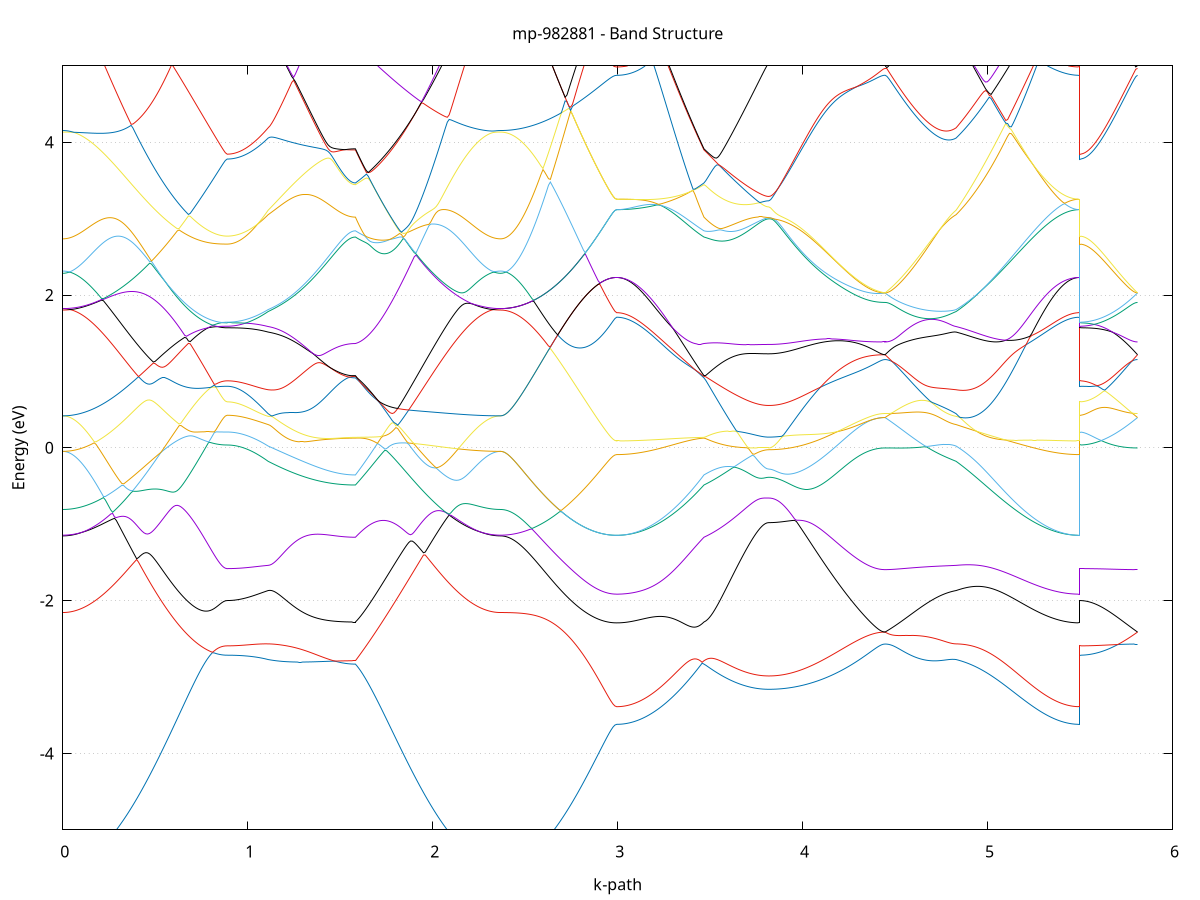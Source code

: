 set title 'mp-982881 - Band Structure'
set xlabel 'k-path'
set ylabel 'Energy (eV)'
set grid y
set yrange [-5:5]
set terminal png size 800,600
set output 'mp-982881_bands_gnuplot.png'
plot '-' using 1:2 with lines notitle, '-' using 1:2 with lines notitle, '-' using 1:2 with lines notitle, '-' using 1:2 with lines notitle, '-' using 1:2 with lines notitle, '-' using 1:2 with lines notitle, '-' using 1:2 with lines notitle, '-' using 1:2 with lines notitle, '-' using 1:2 with lines notitle, '-' using 1:2 with lines notitle, '-' using 1:2 with lines notitle, '-' using 1:2 with lines notitle, '-' using 1:2 with lines notitle, '-' using 1:2 with lines notitle, '-' using 1:2 with lines notitle, '-' using 1:2 with lines notitle, '-' using 1:2 with lines notitle, '-' using 1:2 with lines notitle, '-' using 1:2 with lines notitle, '-' using 1:2 with lines notitle, '-' using 1:2 with lines notitle, '-' using 1:2 with lines notitle, '-' using 1:2 with lines notitle, '-' using 1:2 with lines notitle, '-' using 1:2 with lines notitle, '-' using 1:2 with lines notitle, '-' using 1:2 with lines notitle, '-' using 1:2 with lines notitle, '-' using 1:2 with lines notitle, '-' using 1:2 with lines notitle, '-' using 1:2 with lines notitle, '-' using 1:2 with lines notitle, '-' using 1:2 with lines notitle, '-' using 1:2 with lines notitle, '-' using 1:2 with lines notitle, '-' using 1:2 with lines notitle, '-' using 1:2 with lines notitle, '-' using 1:2 with lines notitle, '-' using 1:2 with lines notitle, '-' using 1:2 with lines notitle, '-' using 1:2 with lines notitle, '-' using 1:2 with lines notitle, '-' using 1:2 with lines notitle, '-' using 1:2 with lines notitle, '-' using 1:2 with lines notitle, '-' using 1:2 with lines notitle, '-' using 1:2 with lines notitle, '-' using 1:2 with lines notitle
0.000000 -39.099871
0.009987 -39.099871
0.019974 -39.099871
0.029961 -39.099871
0.039947 -39.099871
0.049934 -39.099871
0.059921 -39.099871
0.069908 -39.099871
0.079895 -39.099871
0.089882 -39.099871
0.099869 -39.099871
0.109855 -39.099871
0.119842 -39.099871
0.129829 -39.099871
0.139816 -39.099871
0.149803 -39.099871
0.159790 -39.099871
0.169777 -39.099871
0.179763 -39.099871
0.189750 -39.099871
0.199737 -39.099871
0.209724 -39.099871
0.219711 -39.099871
0.229698 -39.099871
0.239685 -39.099771
0.249671 -39.099771
0.259658 -39.099771
0.269645 -39.099771
0.279632 -39.099771
0.289619 -39.099771
0.299606 -39.099771
0.309593 -39.099771
0.319579 -39.099771
0.329566 -39.099771
0.339553 -39.099671
0.349540 -39.099771
0.359527 -39.099671
0.369514 -39.099671
0.379501 -39.099671
0.389487 -39.099671
0.399474 -39.099671
0.409461 -39.099671
0.419448 -39.099671
0.429435 -39.099671
0.439422 -39.099671
0.449409 -39.099571
0.459396 -39.099571
0.469382 -39.099571
0.479369 -39.099571
0.489356 -39.099571
0.499343 -39.099571
0.509330 -39.099571
0.519317 -39.099571
0.529304 -39.099471
0.539290 -39.099471
0.549277 -39.099471
0.559264 -39.099471
0.569251 -39.099471
0.579238 -39.099471
0.589225 -39.099471
0.599212 -39.099471
0.609198 -39.099371
0.619185 -39.099371
0.629172 -39.099371
0.639159 -39.099371
0.649146 -39.099371
0.659133 -39.099371
0.669120 -39.099371
0.679106 -39.099371
0.689093 -39.099271
0.699080 -39.099271
0.709067 -39.099271
0.719054 -39.099271
0.729041 -39.099271
0.739028 -39.099271
0.749014 -39.099271
0.759001 -39.099271
0.768988 -39.099271
0.778975 -39.099271
0.788962 -39.099171
0.798949 -39.099171
0.808936 -39.099171
0.818922 -39.099171
0.828909 -39.099171
0.838896 -39.099171
0.848883 -39.099171
0.858870 -39.099171
0.868857 -39.099171
0.878844 -39.099171
0.888830 -39.099171
0.888830 -39.099171
0.898460 -39.099171
0.908091 -39.099171
0.917721 -39.099171
0.927351 -39.099171
0.936981 -39.099171
0.946611 -39.099171
0.956241 -39.099171
0.965871 -39.099171
0.975501 -39.099271
0.985131 -39.099271
0.994761 -39.099271
1.004391 -39.099271
1.014021 -39.099271
1.023651 -39.099271
1.033281 -39.099271
1.042911 -39.099271
1.052541 -39.099271
1.062171 -39.099271
1.071801 -39.099371
1.081431 -39.099371
1.091061 -39.099371
1.100691 -39.099371
1.110321 -39.099371
1.110321 -39.099371
1.120152 -39.099371
1.129983 -39.099371
1.139814 -39.099371
1.149645 -39.099471
1.159476 -39.099471
1.169306 -39.099471
1.179137 -39.099471
1.188968 -39.099471
1.198799 -39.099471
1.208630 -39.099471
1.218461 -39.099571
1.228291 -39.099571
1.238122 -39.099571
1.247953 -39.099571
1.257784 -39.099571
1.267615 -39.099571
1.277446 -39.099571
1.287276 -39.099671
1.297107 -39.099671
1.306938 -39.099671
1.316769 -39.099671
1.326600 -39.099671
1.336431 -39.099671
1.346261 -39.099771
1.356092 -39.099771
1.365923 -39.099771
1.375754 -39.099771
1.385585 -39.099771
1.395416 -39.099771
1.405247 -39.099771
1.415077 -39.099771
1.424908 -39.099871
1.434739 -39.099871
1.444570 -39.099871
1.454401 -39.099871
1.464232 -39.099871
1.474062 -39.099871
1.483893 -39.099871
1.493724 -39.099871
1.503555 -39.099871
1.513386 -39.099871
1.523217 -39.099871
1.533047 -39.099871
1.542878 -39.099871
1.552709 -39.099871
1.562540 -39.099871
1.572371 -39.099871
1.582202 -39.099871
1.582202 -39.099871
1.592140 -39.099871
1.602078 -39.099871
1.612016 -39.099871
1.621954 -39.099871
1.631893 -39.099871
1.641831 -39.099871
1.651769 -39.099871
1.661707 -39.099871
1.671645 -39.099871
1.681583 -39.099871
1.691522 -39.099871
1.701460 -39.099771
1.711398 -39.099771
1.721336 -39.099771
1.731274 -39.099771
1.741212 -39.099771
1.751151 -39.099771
1.761089 -39.099771
1.771027 -39.099771
1.780965 -39.099771
1.790903 -39.099771
1.800841 -39.099771
1.810780 -39.099771
1.820718 -39.099771
1.830656 -39.099771
1.840594 -39.099771
1.850532 -39.099771
1.860471 -39.099771
1.870409 -39.099771
1.880347 -39.099771
1.890285 -39.099771
1.900223 -39.099771
1.910161 -39.099771
1.920100 -39.099771
1.930038 -39.099771
1.939976 -39.099771
1.949914 -39.099771
1.959852 -39.099771
1.969790 -39.099771
1.979729 -39.099771
1.989667 -39.099771
1.999605 -39.099771
2.009543 -39.099771
2.019481 -39.099771
2.029419 -39.099771
2.039358 -39.099771
2.049296 -39.099771
2.059234 -39.099771
2.069172 -39.099771
2.079110 -39.099771
2.089049 -39.099771
2.098987 -39.099771
2.108925 -39.099871
2.118863 -39.099871
2.128801 -39.099871
2.138739 -39.099871
2.148678 -39.099871
2.158616 -39.099771
2.168554 -39.099871
2.178492 -39.099871
2.188430 -39.099871
2.198368 -39.099871
2.208307 -39.099871
2.218245 -39.099871
2.228183 -39.099871
2.238121 -39.099871
2.248059 -39.099871
2.257997 -39.099871
2.267936 -39.099871
2.277874 -39.099871
2.287812 -39.099871
2.297750 -39.099871
2.307688 -39.099871
2.317627 -39.099871
2.327565 -39.099871
2.337503 -39.099871
2.347441 -39.099871
2.357379 -39.099871
2.367317 -39.099871
2.367317 -39.099871
2.377277 -39.099871
2.387238 -39.099871
2.397198 -39.099871
2.407158 -39.099871
2.417118 -39.099871
2.427078 -39.099871
2.437038 -39.099871
2.446998 -39.099871
2.456958 -39.099871
2.466918 -39.099871
2.476878 -39.099871
2.486838 -39.099871
2.496798 -39.099871
2.506758 -39.099971
2.516718 -39.099971
2.526678 -39.099971
2.536638 -39.099971
2.546598 -39.099971
2.556558 -39.099971
2.566519 -39.099971
2.576479 -39.099971
2.586439 -39.099971
2.596399 -39.099971
2.606359 -39.099971
2.616319 -39.099971
2.626279 -39.099971
2.636239 -39.100071
2.646199 -39.100071
2.656159 -39.100071
2.666119 -39.100071
2.676079 -39.100071
2.686039 -39.100071
2.695999 -39.100071
2.705959 -39.100071
2.715919 -39.100071
2.725879 -39.100071
2.735839 -39.100071
2.745800 -39.100171
2.755760 -39.100171
2.765720 -39.100171
2.775680 -39.100171
2.785640 -39.100171
2.795600 -39.100171
2.805560 -39.100171
2.815520 -39.100171
2.825480 -39.100171
2.835440 -39.100171
2.845400 -39.100171
2.855360 -39.100171
2.865320 -39.100171
2.875280 -39.100171
2.885240 -39.100271
2.895200 -39.100271
2.905160 -39.100271
2.915121 -39.100271
2.925081 -39.100271
2.935041 -39.100271
2.945001 -39.100271
2.954961 -39.100171
2.964921 -39.100271
2.974881 -39.100271
2.984841 -39.100271
2.994801 -39.100271
2.994801 -39.100271
3.004632 -39.100271
3.014463 -39.100271
3.024294 -39.100271
3.034124 -39.100271
3.043955 -39.100271
3.053786 -39.100271
3.063617 -39.100271
3.073448 -39.100271
3.083279 -39.100271
3.093109 -39.100271
3.102940 -39.100271
3.112771 -39.100171
3.122602 -39.100171
3.132433 -39.100171
3.142264 -39.100171
3.152094 -39.100171
3.161925 -39.100171
3.171756 -39.100171
3.181587 -39.100171
3.191418 -39.100171
3.201249 -39.100171
3.211079 -39.100171
3.220910 -39.100171
3.230741 -39.100171
3.240572 -39.100171
3.250403 -39.100071
3.260234 -39.100071
3.270065 -39.100071
3.279895 -39.100071
3.289726 -39.100071
3.299557 -39.100071
3.309388 -39.100071
3.319219 -39.100071
3.329050 -39.100071
3.338880 -39.100071
3.348711 -39.100071
3.358542 -39.099971
3.368373 -39.099971
3.378204 -39.099971
3.388035 -39.099971
3.397865 -39.099971
3.407696 -39.099971
3.417527 -39.099971
3.427358 -39.099971
3.437189 -39.099971
3.447020 -39.099971
3.456850 -39.099871
3.466681 -39.099871
3.466681 -39.099871
3.476422 -39.099871
3.486162 -39.099871
3.495903 -39.099871
3.505644 -39.099871
3.515384 -39.099871
3.525125 -39.099871
3.534865 -39.099871
3.544606 -39.099871
3.554347 -39.099871
3.564087 -39.099871
3.573828 -39.099871
3.583568 -39.099871
3.593309 -39.099871
3.603049 -39.099871
3.612790 -39.099871
3.622531 -39.099871
3.632271 -39.099871
3.642012 -39.099871
3.651752 -39.099871
3.661493 -39.099871
3.671233 -39.099871
3.680974 -39.099871
3.690715 -39.099771
3.700455 -39.099771
3.710196 -39.099771
3.719936 -39.099771
3.729677 -39.099771
3.739418 -39.099771
3.749158 -39.099771
3.758899 -39.099771
3.768639 -39.099771
3.778380 -39.099771
3.788120 -39.099771
3.797861 -39.099771
3.807602 -39.099771
3.817342 -39.099771
3.817342 -39.099771
3.827318 -39.099771
3.837294 -39.099771
3.847271 -39.099771
3.857247 -39.099771
3.867223 -39.099771
3.877199 -39.099771
3.887175 -39.099771
3.897151 -39.099771
3.907128 -39.099771
3.917104 -39.099771
3.927080 -39.099771
3.937056 -39.099771
3.947032 -39.099771
3.957008 -39.099771
3.966985 -39.099671
3.976961 -39.099671
3.986937 -39.099671
3.996913 -39.099671
4.006889 -39.099671
4.016865 -39.099671
4.026841 -39.099671
4.036818 -39.099671
4.046794 -39.099571
4.056770 -39.099571
4.066746 -39.099571
4.076722 -39.099571
4.086698 -39.099571
4.096675 -39.099571
4.106651 -39.099571
4.116627 -39.099471
4.126603 -39.099471
4.136579 -39.099471
4.146555 -39.099471
4.156532 -39.099471
4.166508 -39.099471
4.176484 -39.099471
4.186460 -39.099371
4.196436 -39.099371
4.206412 -39.099371
4.216389 -39.099371
4.226365 -39.099371
4.236341 -39.099371
4.246317 -39.099271
4.256293 -39.099271
4.266269 -39.099271
4.276245 -39.099271
4.286222 -39.099271
4.296198 -39.099271
4.306174 -39.099271
4.316150 -39.099271
4.326126 -39.099271
4.336102 -39.099271
4.346079 -39.099171
4.356055 -39.099271
4.366031 -39.099171
4.376007 -39.099171
4.385983 -39.099171
4.395959 -39.099171
4.405936 -39.099171
4.415912 -39.099171
4.425888 -39.099171
4.435864 -39.099171
4.445840 -39.099171
4.445840 -39.099171
4.455688 -39.099171
4.465535 -39.099171
4.475382 -39.099171
4.485230 -39.099171
4.495077 -39.099171
4.504924 -39.099171
4.514772 -39.099171
4.524619 -39.099171
4.534466 -39.099171
4.544314 -39.099171
4.554161 -39.099171
4.564008 -39.099171
4.573856 -39.099171
4.583703 -39.099171
4.593551 -39.099171
4.603398 -39.099271
4.613245 -39.099171
4.623093 -39.099271
4.632940 -39.099171
4.642787 -39.099171
4.652635 -39.099271
4.662482 -39.099271
4.672329 -39.099271
4.682177 -39.099271
4.692024 -39.099271
4.701872 -39.099271
4.711719 -39.099271
4.721566 -39.099271
4.731414 -39.099271
4.741261 -39.099271
4.751108 -39.099371
4.760956 -39.099371
4.770803 -39.099371
4.780650 -39.099371
4.790498 -39.099371
4.800345 -39.099371
4.810192 -39.099371
4.820040 -39.099371
4.829887 -39.099371
4.829887 -39.099271
4.839848 -39.099371
4.849808 -39.099371
4.859768 -39.099371
4.869728 -39.099471
4.879689 -39.099471
4.889649 -39.099471
4.899609 -39.099471
4.909570 -39.099571
4.919530 -39.099471
4.929490 -39.099571
4.939450 -39.099571
4.949411 -39.099571
4.959371 -39.099671
4.969331 -39.099671
4.979292 -39.099671
4.989252 -39.099671
4.999212 -39.099671
5.009172 -39.099771
5.019133 -39.099771
5.029093 -39.099771
5.039053 -39.099771
5.049014 -39.099771
5.058974 -39.099771
5.068934 -39.099871
5.078895 -39.099871
5.088855 -39.099871
5.098815 -39.099871
5.108775 -39.099871
5.118736 -39.099871
5.128696 -39.099971
5.138656 -39.099971
5.148617 -39.099971
5.158577 -39.099971
5.168537 -39.099971
5.178497 -39.099971
5.188458 -39.100071
5.198418 -39.100071
5.208378 -39.100071
5.218339 -39.100071
5.228299 -39.100071
5.238259 -39.100071
5.248219 -39.100071
5.258180 -39.100071
5.268140 -39.100171
5.278100 -39.100171
5.288061 -39.100171
5.298021 -39.100171
5.307981 -39.100171
5.317942 -39.100171
5.327902 -39.100171
5.337862 -39.100171
5.347822 -39.100171
5.357783 -39.100171
5.367743 -39.100171
5.377703 -39.100171
5.387664 -39.100271
5.397624 -39.100271
5.407584 -39.100271
5.417544 -39.100271
5.427505 -39.100271
5.437465 -39.100271
5.447425 -39.100271
5.457386 -39.100171
5.467346 -39.100271
5.477306 -39.100271
5.487266 -39.100271
5.497227 -39.100271
5.497227 -39.099171
5.507031 -39.099171
5.516836 -39.099171
5.526640 -39.099171
5.536444 -39.099171
5.546249 -39.099171
5.556053 -39.099171
5.565858 -39.099171
5.575662 -39.099071
5.585467 -39.099171
5.595271 -39.099171
5.605076 -39.099171
5.614880 -39.099171
5.624684 -39.099171
5.634489 -39.099171
5.644293 -39.099171
5.654098 -39.099171
5.663902 -39.099171
5.673707 -39.099171
5.683511 -39.099171
5.693315 -39.099171
5.703120 -39.099171
5.712924 -39.099171
5.722729 -39.099171
5.732533 -39.099171
5.742338 -39.099171
5.752142 -39.099171
5.761946 -39.099171
5.771751 -39.099171
5.781555 -39.099171
5.791360 -39.099171
5.801164 -39.099171
5.810969 -39.099171
e
0.000000 -25.758571
0.009987 -25.758571
0.019974 -25.758571
0.029961 -25.758571
0.039947 -25.758671
0.049934 -25.758771
0.059921 -25.758871
0.069908 -25.758971
0.079895 -25.759071
0.089882 -25.759171
0.099869 -25.759371
0.109855 -25.759571
0.119842 -25.759771
0.129829 -25.760071
0.139816 -25.760371
0.149803 -25.760671
0.159790 -25.760971
0.169777 -25.761371
0.179763 -25.761771
0.189750 -25.762271
0.199737 -25.762671
0.209724 -25.763271
0.219711 -25.763771
0.229698 -25.764371
0.239685 -25.764971
0.249671 -25.765671
0.259658 -25.766371
0.269645 -25.767071
0.279632 -25.767871
0.289619 -25.768671
0.299606 -25.769471
0.309593 -25.770371
0.319579 -25.771171
0.329566 -25.772071
0.339553 -25.773071
0.349540 -25.773971
0.359527 -25.774971
0.369514 -25.775971
0.379501 -25.776971
0.389487 -25.778071
0.399474 -25.779071
0.409461 -25.780171
0.419448 -25.781171
0.429435 -25.782271
0.439422 -25.783371
0.449409 -25.784471
0.459396 -25.785571
0.469382 -25.786671
0.479369 -25.787771
0.489356 -25.788871
0.499343 -25.789871
0.509330 -25.790971
0.519317 -25.792071
0.529304 -25.793171
0.539290 -25.794171
0.549277 -25.795271
0.559264 -25.796271
0.569251 -25.797271
0.579238 -25.798271
0.589225 -25.799271
0.599212 -25.800171
0.609198 -25.801171
0.619185 -25.802071
0.629172 -25.802971
0.639159 -25.803871
0.649146 -25.804671
0.659133 -25.805471
0.669120 -25.806271
0.679106 -25.807071
0.689093 -25.807771
0.699080 -25.808571
0.709067 -25.809171
0.719054 -25.809871
0.729041 -25.810471
0.739028 -25.811071
0.749014 -25.811571
0.759001 -25.812071
0.768988 -25.812571
0.778975 -25.812971
0.788962 -25.813371
0.798949 -25.813771
0.808936 -25.814071
0.818922 -25.814371
0.828909 -25.814671
0.838896 -25.814871
0.848883 -25.815071
0.858870 -25.815171
0.868857 -25.815271
0.878844 -25.815371
0.888830 -25.815371
0.888830 -25.815371
0.898460 -25.815271
0.908091 -25.815071
0.917721 -25.814671
0.927351 -25.814171
0.936981 -25.813471
0.946611 -25.812671
0.956241 -25.811671
0.965871 -25.810571
0.975501 -25.809371
0.985131 -25.807971
0.994761 -25.806471
1.004391 -25.804771
1.014021 -25.802971
1.023651 -25.800971
1.033281 -25.798871
1.042911 -25.796671
1.052541 -25.794371
1.062171 -25.791871
1.071801 -25.789271
1.081431 -25.786571
1.091061 -25.783771
1.100691 -25.780871
1.110321 -25.777771
1.110321 -25.777771
1.120152 -25.775471
1.129983 -25.773171
1.139814 -25.770671
1.149645 -25.768271
1.159476 -25.765671
1.169306 -25.763071
1.179137 -25.760371
1.188968 -25.757671
1.198799 -25.755071
1.208630 -25.754771
1.218461 -25.754371
1.228291 -25.753871
1.238122 -25.753371
1.247953 -25.752771
1.257784 -25.752071
1.267615 -25.751371
1.277446 -25.750571
1.287276 -25.749671
1.297107 -25.748771
1.306938 -25.747771
1.316769 -25.746771
1.326600 -25.745671
1.336431 -25.744471
1.346261 -25.743271
1.356092 -25.741971
1.365923 -25.740671
1.375754 -25.739271
1.385585 -25.737771
1.395416 -25.736271
1.405247 -25.734771
1.415077 -25.733171
1.424908 -25.731571
1.434739 -25.729871
1.444570 -25.728171
1.454401 -25.726471
1.464232 -25.724671
1.474062 -25.722771
1.483893 -25.720971
1.493724 -25.719071
1.503555 -25.717171
1.513386 -25.715271
1.523217 -25.713371
1.533047 -25.711371
1.542878 -25.709471
1.552709 -25.707671
1.562540 -25.705871
1.572371 -25.704371
1.582202 -25.703671
1.582202 -25.703671
1.592140 -25.702571
1.602078 -25.701571
1.612016 -25.700571
1.621954 -25.699671
1.631893 -25.698871
1.641831 -25.698071
1.651769 -25.697271
1.661707 -25.696571
1.671645 -25.695871
1.681583 -25.695271
1.691522 -25.694571
1.701460 -25.695271
1.711398 -25.697871
1.721336 -25.700271
1.731274 -25.702771
1.741212 -25.705171
1.751151 -25.707471
1.761089 -25.709771
1.771027 -25.712071
1.780965 -25.714271
1.790903 -25.716371
1.800841 -25.718571
1.810780 -25.720571
1.820718 -25.722571
1.830656 -25.724571
1.840594 -25.726471
1.850532 -25.728271
1.860471 -25.730071
1.870409 -25.731871
1.880347 -25.733571
1.890285 -25.735171
1.900223 -25.736771
1.910161 -25.738271
1.920100 -25.739771
1.930038 -25.741171
1.939976 -25.742571
1.949914 -25.743871
1.959852 -25.745071
1.969790 -25.746271
1.979729 -25.747371
1.989667 -25.748471
1.999605 -25.749471
2.009543 -25.750471
2.019481 -25.751371
2.029419 -25.752171
2.039358 -25.752971
2.049296 -25.753771
2.059234 -25.754471
2.069172 -25.755071
2.079110 -25.755671
2.089049 -25.756171
2.098987 -25.756671
2.108925 -25.757171
2.118863 -25.757571
2.128801 -25.757871
2.138739 -25.758171
2.148678 -25.758471
2.158616 -25.758671
2.168554 -25.758871
2.178492 -25.758971
2.188430 -25.759071
2.198368 -25.759171
2.208307 -25.759271
2.218245 -25.759271
2.228183 -25.759271
2.238121 -25.759271
2.248059 -25.759171
2.257997 -25.759171
2.267936 -25.759071
2.277874 -25.758971
2.287812 -25.758971
2.297750 -25.758871
2.307688 -25.758771
2.317627 -25.758671
2.327565 -25.758671
2.337503 -25.758571
2.347441 -25.758571
2.357379 -25.758571
2.367317 -25.758571
2.367317 -25.758571
2.377277 -25.758471
2.387238 -25.758371
2.397198 -25.758071
2.407158 -25.757771
2.417118 -25.757371
2.427078 -25.756771
2.437038 -25.756171
2.446998 -25.755471
2.456958 -25.754571
2.466918 -25.753671
2.476878 -25.752671
2.486838 -25.751571
2.496798 -25.750371
2.506758 -25.749071
2.516718 -25.747671
2.526678 -25.746171
2.536638 -25.744671
2.546598 -25.742971
2.556558 -25.741271
2.566519 -25.739471
2.576479 -25.737571
2.586439 -25.735571
2.596399 -25.733471
2.606359 -25.731271
2.616319 -25.730571
2.626279 -25.731971
2.636239 -25.733471
2.646199 -25.734871
2.656159 -25.736271
2.666119 -25.737671
2.676079 -25.738971
2.686039 -25.740371
2.695999 -25.741671
2.705959 -25.742971
2.715919 -25.744171
2.725879 -25.745471
2.735839 -25.746671
2.745800 -25.747771
2.755760 -25.748971
2.765720 -25.750071
2.775680 -25.751071
2.785640 -25.752171
2.795600 -25.753171
2.805560 -25.754071
2.815520 -25.754971
2.825480 -25.755871
2.835440 -25.756671
2.845400 -25.757471
2.855360 -25.758171
2.865320 -25.758871
2.875280 -25.759471
2.885240 -25.760071
2.895200 -25.760571
2.905160 -25.761071
2.915121 -25.761471
2.925081 -25.761871
2.935041 -25.762171
2.945001 -25.762471
2.954961 -25.762771
2.964921 -25.762871
2.974881 -25.763071
2.984841 -25.763071
2.994801 -25.763171
2.994801 -25.763171
3.004632 -25.763071
3.014463 -25.762971
3.024294 -25.762871
3.034124 -25.762571
3.043955 -25.762371
3.053786 -25.761971
3.063617 -25.761571
3.073448 -25.761071
3.083279 -25.760471
3.093109 -25.759871
3.102940 -25.759171
3.112771 -25.758471
3.122602 -25.757671
3.132433 -25.756771
3.142264 -25.755871
3.152094 -25.754871
3.161925 -25.753871
3.171756 -25.752771
3.181587 -25.751571
3.191418 -25.750371
3.201249 -25.749171
3.211079 -25.747771
3.220910 -25.746371
3.230741 -25.744971
3.240572 -25.743471
3.250403 -25.741971
3.260234 -25.740371
3.270065 -25.738771
3.279895 -25.737071
3.289726 -25.735371
3.299557 -25.733571
3.309388 -25.731771
3.319219 -25.729971
3.329050 -25.728071
3.338880 -25.726171
3.348711 -25.724171
3.358542 -25.722171
3.368373 -25.720171
3.378204 -25.718071
3.388035 -25.716071
3.397865 -25.713971
3.407696 -25.711771
3.417527 -25.710071
3.427358 -25.708671
3.437189 -25.707271
3.447020 -25.705971
3.456850 -25.704771
3.466681 -25.703671
3.466681 -25.703671
3.476422 -25.703171
3.486162 -25.702771
3.495903 -25.702371
3.505644 -25.702071
3.515384 -25.701871
3.525125 -25.701771
3.534865 -25.701871
3.544606 -25.701971
3.554347 -25.702371
3.564087 -25.702871
3.573828 -25.703471
3.583568 -25.704271
3.593309 -25.705171
3.603049 -25.706171
3.612790 -25.707171
3.622531 -25.708271
3.632271 -25.709471
3.642012 -25.710571
3.651752 -25.711671
3.661493 -25.712771
3.671233 -25.713871
3.680974 -25.714871
3.690715 -25.715871
3.700455 -25.716771
3.710196 -25.717671
3.719936 -25.718471
3.729677 -25.719171
3.739418 -25.719871
3.749158 -25.720471
3.758899 -25.720971
3.768639 -25.721371
3.778380 -25.721771
3.788120 -25.721971
3.797861 -25.722271
3.807602 -25.722371
3.817342 -25.722371
3.817342 -25.722371
3.827318 -25.722371
3.837294 -25.722571
3.847271 -25.722771
3.857247 -25.722971
3.867223 -25.723371
3.877199 -25.723871
3.887175 -25.724371
3.897151 -25.724971
3.907128 -25.725771
3.917104 -25.726671
3.927080 -25.727671
3.937056 -25.728771
3.947032 -25.729971
3.957008 -25.731371
3.966985 -25.732871
3.976961 -25.734471
3.986937 -25.736171
3.996913 -25.738071
4.006889 -25.740071
4.016865 -25.742071
4.026841 -25.744271
4.036818 -25.746471
4.046794 -25.748771
4.056770 -25.751071
4.066746 -25.753471
4.076722 -25.755871
4.086698 -25.758271
4.096675 -25.760671
4.106651 -25.763071
4.116627 -25.765471
4.126603 -25.767871
4.136579 -25.770171
4.146555 -25.772571
4.156532 -25.774771
4.166508 -25.777071
4.176484 -25.779271
4.186460 -25.781371
4.196436 -25.783471
4.206412 -25.785571
4.216389 -25.787471
4.226365 -25.789371
4.236341 -25.791271
4.246317 -25.793071
4.256293 -25.794771
4.266269 -25.796371
4.276245 -25.797871
4.286222 -25.799371
4.296198 -25.800771
4.306174 -25.802071
4.316150 -25.803271
4.326126 -25.804371
4.336102 -25.805471
4.346079 -25.806371
4.356055 -25.807271
4.366031 -25.808071
4.376007 -25.808771
4.385983 -25.809371
4.395959 -25.809871
4.405936 -25.810271
4.415912 -25.810671
4.425888 -25.810871
4.435864 -25.810971
4.445840 -25.811071
4.445840 -25.811071
4.455688 -25.811071
4.465535 -25.810971
4.475382 -25.810971
4.485230 -25.810871
4.495077 -25.810771
4.504924 -25.810671
4.514772 -25.810471
4.524619 -25.810271
4.534466 -25.810071
4.544314 -25.809771
4.554161 -25.809471
4.564008 -25.809171
4.573856 -25.808771
4.583703 -25.808271
4.593551 -25.807771
4.603398 -25.807171
4.613245 -25.806571
4.623093 -25.805871
4.632940 -25.805171
4.642787 -25.804371
4.652635 -25.803471
4.662482 -25.802571
4.672329 -25.801571
4.682177 -25.800471
4.692024 -25.799371
4.701872 -25.798171
4.711719 -25.796971
4.721566 -25.795671
4.731414 -25.794271
4.741261 -25.792871
4.751108 -25.791371
4.760956 -25.789871
4.770803 -25.788271
4.780650 -25.786571
4.790498 -25.784871
4.800345 -25.783171
4.810192 -25.781371
4.820040 -25.779571
4.829887 -25.777771
4.829887 -25.777771
4.839848 -25.774471
4.849808 -25.771071
4.859768 -25.767571
4.869728 -25.763971
4.879689 -25.760271
4.889649 -25.757371
4.899609 -25.757671
4.909570 -25.757971
4.919530 -25.758271
4.929490 -25.758571
4.939450 -25.758871
4.949411 -25.759071
4.959371 -25.759371
4.969331 -25.759571
4.979292 -25.759771
4.989252 -25.759971
4.999212 -25.760171
5.009172 -25.760371
5.019133 -25.760571
5.029093 -25.760671
5.039053 -25.760871
5.049014 -25.760971
5.058974 -25.761171
5.068934 -25.761271
5.078895 -25.761371
5.088855 -25.761471
5.098815 -25.761671
5.108775 -25.761771
5.118736 -25.761871
5.128696 -25.761871
5.138656 -25.761971
5.148617 -25.762071
5.158577 -25.762171
5.168537 -25.762171
5.178497 -25.762271
5.188458 -25.762371
5.198418 -25.762371
5.208378 -25.762471
5.218339 -25.762471
5.228299 -25.762571
5.238259 -25.762571
5.248219 -25.762671
5.258180 -25.762671
5.268140 -25.762771
5.278100 -25.762771
5.288061 -25.762771
5.298021 -25.762871
5.307981 -25.762871
5.317942 -25.762871
5.327902 -25.762971
5.337862 -25.762971
5.347822 -25.762971
5.357783 -25.762971
5.367743 -25.762971
5.377703 -25.763071
5.387664 -25.763071
5.397624 -25.763071
5.407584 -25.763071
5.417544 -25.763071
5.427505 -25.763071
5.437465 -25.763071
5.447425 -25.763171
5.457386 -25.763171
5.467346 -25.763171
5.477306 -25.763171
5.487266 -25.763171
5.497227 -25.763171
5.497227 -25.815371
5.507031 -25.815371
5.516836 -25.815271
5.526640 -25.815271
5.536444 -25.815171
5.546249 -25.815071
5.556053 -25.814971
5.565858 -25.814871
5.575662 -25.814771
5.585467 -25.814571
5.595271 -25.814471
5.605076 -25.814271
5.614880 -25.814071
5.624684 -25.813871
5.634489 -25.813671
5.644293 -25.813471
5.654098 -25.813271
5.663902 -25.813071
5.673707 -25.812871
5.683511 -25.812671
5.693315 -25.812471
5.703120 -25.812271
5.712924 -25.812071
5.722729 -25.811871
5.732533 -25.811671
5.742338 -25.811571
5.752142 -25.811471
5.761946 -25.811271
5.771751 -25.811171
5.781555 -25.811171
5.791360 -25.811071
5.801164 -25.811071
5.810969 -25.811071
e
0.000000 -25.705671
0.009987 -25.705671
0.019974 -25.705571
0.029961 -25.705571
0.039947 -25.705471
0.049934 -25.705271
0.059921 -25.705171
0.069908 -25.704971
0.079895 -25.704771
0.089882 -25.704471
0.099869 -25.704271
0.109855 -25.703871
0.119842 -25.703571
0.129829 -25.703171
0.139816 -25.702671
0.149803 -25.702171
0.159790 -25.701671
0.169777 -25.701071
0.179763 -25.700471
0.189750 -25.699771
0.199737 -25.698971
0.209724 -25.698171
0.219711 -25.697371
0.229698 -25.696471
0.239685 -25.695471
0.249671 -25.694471
0.259658 -25.693471
0.269645 -25.692271
0.279632 -25.691171
0.289619 -25.689971
0.299606 -25.688671
0.309593 -25.687371
0.319579 -25.685971
0.329566 -25.684571
0.339553 -25.683071
0.349540 -25.681571
0.359527 -25.679971
0.369514 -25.678371
0.379501 -25.677171
0.389487 -25.679271
0.399474 -25.681471
0.409461 -25.683571
0.419448 -25.685571
0.429435 -25.687671
0.439422 -25.689671
0.449409 -25.691771
0.459396 -25.693671
0.469382 -25.695671
0.479369 -25.697571
0.489356 -25.699471
0.499343 -25.701371
0.509330 -25.703171
0.519317 -25.704971
0.529304 -25.706671
0.539290 -25.708471
0.549277 -25.710171
0.559264 -25.711771
0.569251 -25.713371
0.579238 -25.714971
0.589225 -25.716471
0.599212 -25.717971
0.609198 -25.719371
0.619185 -25.720771
0.629172 -25.722171
0.639159 -25.723471
0.649146 -25.724771
0.659133 -25.725971
0.669120 -25.727171
0.679106 -25.728271
0.689093 -25.729371
0.699080 -25.730371
0.709067 -25.731371
0.719054 -25.732271
0.729041 -25.733171
0.739028 -25.734071
0.749014 -25.734771
0.759001 -25.735571
0.768988 -25.736171
0.778975 -25.736871
0.788962 -25.737371
0.798949 -25.737971
0.808936 -25.738371
0.818922 -25.738771
0.828909 -25.739171
0.838896 -25.739471
0.848883 -25.739671
0.858870 -25.739871
0.868857 -25.740071
0.878844 -25.740071
0.888830 -25.740171
0.888830 -25.740171
0.898460 -25.740471
0.908091 -25.741071
0.917721 -25.741871
0.927351 -25.742671
0.936981 -25.743471
0.946611 -25.744271
0.956241 -25.745071
0.965871 -25.745871
0.975501 -25.746671
0.985131 -25.747371
0.994761 -25.748071
1.004391 -25.748771
1.014021 -25.749471
1.023651 -25.750071
1.033281 -25.750771
1.042911 -25.751371
1.052541 -25.751871
1.062171 -25.752471
1.071801 -25.752971
1.081431 -25.753571
1.091061 -25.753971
1.100691 -25.754471
1.110321 -25.754971
1.110321 -25.754971
1.120152 -25.755271
1.129983 -25.755471
1.139814 -25.755571
1.149645 -25.755671
1.159476 -25.755671
1.169306 -25.755671
1.179137 -25.755471
1.188968 -25.755271
1.198799 -25.754871
1.208630 -25.752071
1.218461 -25.749171
1.228291 -25.746271
1.238122 -25.743271
1.247953 -25.740271
1.257784 -25.737271
1.267615 -25.734271
1.277446 -25.731171
1.287276 -25.728071
1.297107 -25.724971
1.306938 -25.721771
1.316769 -25.718671
1.326600 -25.715571
1.336431 -25.712471
1.346261 -25.709371
1.356092 -25.706271
1.365923 -25.703171
1.375754 -25.700171
1.385585 -25.697171
1.395416 -25.694271
1.405247 -25.691471
1.415077 -25.688671
1.424908 -25.685971
1.434739 -25.683371
1.444570 -25.680871
1.454401 -25.679471
1.464232 -25.680471
1.474062 -25.681671
1.483893 -25.682971
1.493724 -25.684471
1.503555 -25.685971
1.513386 -25.687671
1.523217 -25.689371
1.533047 -25.691071
1.542878 -25.692871
1.552709 -25.694671
1.562540 -25.696371
1.572371 -25.697871
1.582202 -25.698571
1.582202 -25.698571
1.592140 -25.696271
1.602078 -25.693971
1.612016 -25.691671
1.621954 -25.689371
1.631893 -25.687071
1.641831 -25.684771
1.651769 -25.682471
1.661707 -25.684871
1.671645 -25.687571
1.681583 -25.690171
1.691522 -25.692771
1.701460 -25.693971
1.711398 -25.693271
1.721336 -25.692671
1.731274 -25.692071
1.741212 -25.691371
1.751151 -25.690771
1.761089 -25.690071
1.771027 -25.689371
1.780965 -25.688671
1.790903 -25.687871
1.800841 -25.687171
1.810780 -25.686371
1.820718 -25.685571
1.830656 -25.684671
1.840594 -25.683771
1.850532 -25.682871
1.860471 -25.681871
1.870409 -25.680871
1.880347 -25.679871
1.890285 -25.678771
1.900223 -25.677671
1.910161 -25.676471
1.920100 -25.675271
1.930038 -25.674071
1.939976 -25.672771
1.949914 -25.671471
1.959852 -25.670171
1.969790 -25.668771
1.979729 -25.667271
1.989667 -25.665871
1.999605 -25.664371
2.009543 -25.662771
2.019481 -25.664971
2.029419 -25.667071
2.039358 -25.669271
2.049296 -25.671271
2.059234 -25.673271
2.069172 -25.675271
2.079110 -25.677171
2.089049 -25.679071
2.098987 -25.680871
2.108925 -25.682571
2.118863 -25.684271
2.128801 -25.685871
2.138739 -25.687471
2.148678 -25.688971
2.158616 -25.690471
2.168554 -25.691771
2.178492 -25.693171
2.188430 -25.694371
2.198368 -25.695571
2.208307 -25.696771
2.218245 -25.697771
2.228183 -25.698771
2.238121 -25.699771
2.248059 -25.700571
2.257997 -25.701371
2.267936 -25.702171
2.277874 -25.702771
2.287812 -25.703371
2.297750 -25.703971
2.307688 -25.704371
2.317627 -25.704771
2.327565 -25.705071
2.337503 -25.705371
2.347441 -25.705471
2.357379 -25.705671
2.367317 -25.705671
2.367317 -25.705671
2.377277 -25.705671
2.387238 -25.705871
2.397198 -25.706171
2.407158 -25.706571
2.417118 -25.707071
2.427078 -25.707671
2.437038 -25.708371
2.446998 -25.709171
2.456958 -25.710071
2.466918 -25.710971
2.476878 -25.711971
2.486838 -25.713071
2.496798 -25.714271
2.506758 -25.715471
2.516718 -25.716671
2.526678 -25.717971
2.536638 -25.719271
2.546598 -25.720671
2.556558 -25.722071
2.566519 -25.723471
2.576479 -25.724871
2.586439 -25.726271
2.596399 -25.727771
2.606359 -25.729171
2.616319 -25.730571
2.626279 -25.731971
2.636239 -25.733471
2.646199 -25.734871
2.656159 -25.736271
2.666119 -25.737671
2.676079 -25.738971
2.686039 -25.740371
2.695999 -25.741671
2.705959 -25.742971
2.715919 -25.744171
2.725879 -25.745471
2.735839 -25.746671
2.745800 -25.747771
2.755760 -25.748971
2.765720 -25.750071
2.775680 -25.751071
2.785640 -25.752171
2.795600 -25.753171
2.805560 -25.754071
2.815520 -25.754971
2.825480 -25.755871
2.835440 -25.756671
2.845400 -25.757471
2.855360 -25.758171
2.865320 -25.758871
2.875280 -25.759471
2.885240 -25.760071
2.895200 -25.760571
2.905160 -25.761071
2.915121 -25.761471
2.925081 -25.761871
2.935041 -25.762171
2.945001 -25.762471
2.954961 -25.762771
2.964921 -25.762871
2.974881 -25.763071
2.984841 -25.763071
2.994801 -25.763171
2.994801 -25.763171
3.004632 -25.763071
3.014463 -25.762971
3.024294 -25.762771
3.034124 -25.762571
3.043955 -25.762171
3.053786 -25.761771
3.063617 -25.761271
3.073448 -25.760671
3.083279 -25.760071
3.093109 -25.759371
3.102940 -25.758571
3.112771 -25.757771
3.122602 -25.756771
3.132433 -25.755771
3.142264 -25.754771
3.152094 -25.753671
3.161925 -25.752471
3.171756 -25.751171
3.181587 -25.749871
3.191418 -25.748571
3.201249 -25.747071
3.211079 -25.745671
3.220910 -25.744071
3.230741 -25.742571
3.240572 -25.740971
3.250403 -25.739271
3.260234 -25.737571
3.270065 -25.735871
3.279895 -25.734171
3.289726 -25.732371
3.299557 -25.730571
3.309388 -25.728771
3.319219 -25.726971
3.329050 -25.725171
3.338880 -25.723371
3.348711 -25.721571
3.358542 -25.719871
3.368373 -25.718071
3.378204 -25.716371
3.388035 -25.714771
3.397865 -25.713171
3.407696 -25.711571
3.417527 -25.709671
3.427358 -25.707471
3.437189 -25.705271
3.447020 -25.703071
3.456850 -25.700771
3.466681 -25.698571
3.466681 -25.698571
3.476422 -25.697571
3.486162 -25.696471
3.495903 -25.695371
3.505644 -25.694271
3.515384 -25.693171
3.525125 -25.691971
3.534865 -25.690871
3.544606 -25.689671
3.554347 -25.688371
3.564087 -25.687171
3.573828 -25.685871
3.583568 -25.684671
3.593309 -25.683371
3.603049 -25.682071
3.612790 -25.680771
3.622531 -25.679471
3.632271 -25.678171
3.642012 -25.676871
3.651752 -25.675571
3.661493 -25.674371
3.671233 -25.673071
3.680974 -25.671871
3.690715 -25.670671
3.700455 -25.669571
3.710196 -25.668471
3.719936 -25.667771
3.729677 -25.667171
3.739418 -25.666571
3.749158 -25.666071
3.758899 -25.665571
3.768639 -25.665071
3.778380 -25.664771
3.788120 -25.664471
3.797861 -25.664271
3.807602 -25.664171
3.817342 -25.664071
3.817342 -25.664071
3.827318 -25.664271
3.837294 -25.664671
3.847271 -25.665471
3.857247 -25.666471
3.867223 -25.667671
3.877199 -25.669071
3.887175 -25.670571
3.897151 -25.672171
3.907128 -25.673871
3.917104 -25.675571
3.927080 -25.677271
3.937056 -25.678871
3.947032 -25.680571
3.957008 -25.682371
3.966985 -25.684471
3.976961 -25.686671
3.986937 -25.688871
3.996913 -25.691071
4.006889 -25.693171
4.016865 -25.695371
4.026841 -25.697471
4.036818 -25.699571
4.046794 -25.701571
4.056770 -25.703571
4.066746 -25.705571
4.076722 -25.707571
4.086698 -25.709471
4.096675 -25.711271
4.106651 -25.713071
4.116627 -25.714871
4.126603 -25.716571
4.136579 -25.718271
4.146555 -25.719871
4.156532 -25.721371
4.166508 -25.722871
4.176484 -25.724371
4.186460 -25.725771
4.196436 -25.727071
4.206412 -25.728371
4.216389 -25.729571
4.226365 -25.730771
4.236341 -25.731871
4.246317 -25.732871
4.256293 -25.733871
4.266269 -25.734871
4.276245 -25.735671
4.286222 -25.736571
4.296198 -25.737271
4.306174 -25.737971
4.316150 -25.738671
4.326126 -25.739271
4.336102 -25.739771
4.346079 -25.740271
4.356055 -25.740771
4.366031 -25.741171
4.376007 -25.741471
4.385983 -25.741771
4.395959 -25.742071
4.405936 -25.742271
4.415912 -25.742471
4.425888 -25.742571
4.435864 -25.742571
4.445840 -25.742671
4.445840 -25.742671
4.455688 -25.742671
4.465535 -25.742571
4.475382 -25.742471
4.485230 -25.742471
4.495077 -25.742371
4.504924 -25.742271
4.514772 -25.742171
4.524619 -25.742071
4.534466 -25.742071
4.544314 -25.742071
4.554161 -25.742071
4.564008 -25.742171
4.573856 -25.742271
4.583703 -25.742471
4.593551 -25.742771
4.603398 -25.743171
4.613245 -25.743571
4.623093 -25.744071
4.632940 -25.744571
4.642787 -25.745071
4.652635 -25.745671
4.662482 -25.746271
4.672329 -25.746971
4.682177 -25.747571
4.692024 -25.748271
4.701872 -25.748871
4.711719 -25.749471
4.721566 -25.750071
4.731414 -25.750671
4.741261 -25.751271
4.751108 -25.751771
4.760956 -25.752271
4.770803 -25.752771
4.780650 -25.753171
4.790498 -25.753571
4.800345 -25.753971
4.810192 -25.754371
4.820040 -25.754671
4.829887 -25.754971
4.829887 -25.754971
4.839848 -25.755371
4.849808 -25.755771
4.859768 -25.756171
4.869728 -25.756571
4.879689 -25.756971
4.889649 -25.756471
4.899609 -25.752671
4.909570 -25.748671
4.919530 -25.744571
4.929490 -25.740471
4.939450 -25.736271
4.949411 -25.731971
4.959371 -25.727671
4.969331 -25.723271
4.979292 -25.718871
4.989252 -25.714371
4.999212 -25.709871
5.009172 -25.705271
5.019133 -25.700671
5.029093 -25.696071
5.039053 -25.691471
5.049014 -25.686771
5.058974 -25.682171
5.068934 -25.677471
5.078895 -25.672871
5.088855 -25.668271
5.098815 -25.669171
5.108775 -25.672871
5.118736 -25.676571
5.128696 -25.680171
5.138656 -25.683771
5.148617 -25.687471
5.158577 -25.691071
5.168537 -25.694671
5.178497 -25.698171
5.188458 -25.701671
5.198418 -25.705071
5.208378 -25.708471
5.218339 -25.711871
5.228299 -25.715071
5.238259 -25.718271
5.248219 -25.721371
5.258180 -25.724471
5.268140 -25.727371
5.278100 -25.730271
5.288061 -25.732971
5.298021 -25.735671
5.307981 -25.738271
5.317942 -25.740671
5.327902 -25.743071
5.337862 -25.745271
5.347822 -25.747371
5.357783 -25.749371
5.367743 -25.751171
5.377703 -25.752971
5.387664 -25.754571
5.397624 -25.756071
5.407584 -25.757371
5.417544 -25.758571
5.427505 -25.759671
5.437465 -25.760571
5.447425 -25.761371
5.457386 -25.761971
5.467346 -25.762471
5.477306 -25.762871
5.487266 -25.763071
5.497227 -25.763171
5.497227 -25.740171
5.507031 -25.740071
5.516836 -25.739971
5.526640 -25.739771
5.536444 -25.739371
5.546249 -25.738971
5.556053 -25.738471
5.565858 -25.737871
5.575662 -25.737871
5.585467 -25.738071
5.595271 -25.738271
5.605076 -25.738471
5.614880 -25.738671
5.624684 -25.738971
5.634489 -25.739271
5.644293 -25.739471
5.654098 -25.739771
5.663902 -25.740071
5.673707 -25.740271
5.683511 -25.740571
5.693315 -25.740871
5.703120 -25.741071
5.712924 -25.741371
5.722729 -25.741571
5.732533 -25.741771
5.742338 -25.741971
5.752142 -25.742171
5.761946 -25.742271
5.771751 -25.742371
5.781555 -25.742471
5.791360 -25.742571
5.801164 -25.742671
5.810969 -25.742671
e
0.000000 -25.705671
0.009987 -25.705571
0.019974 -25.705371
0.029961 -25.704971
0.039947 -25.704371
0.049934 -25.703671
0.059921 -25.702871
0.069908 -25.701871
0.079895 -25.700671
0.089882 -25.699371
0.099869 -25.697971
0.109855 -25.696371
0.119842 -25.694571
0.129829 -25.692671
0.139816 -25.690671
0.149803 -25.688471
0.159790 -25.686171
0.169777 -25.683771
0.179763 -25.681171
0.189750 -25.678471
0.199737 -25.675671
0.209724 -25.672771
0.219711 -25.669671
0.229698 -25.666571
0.239685 -25.663271
0.249671 -25.659871
0.259658 -25.656371
0.269645 -25.652771
0.279632 -25.654771
0.289619 -25.657071
0.299606 -25.659371
0.309593 -25.661571
0.319579 -25.663871
0.329566 -25.666171
0.339553 -25.668371
0.349540 -25.670571
0.359527 -25.672771
0.369514 -25.674971
0.379501 -25.676771
0.389487 -25.675071
0.399474 -25.673371
0.409461 -25.671571
0.419448 -25.669771
0.429435 -25.667971
0.439422 -25.666171
0.449409 -25.664271
0.459396 -25.662371
0.469382 -25.660471
0.479369 -25.658471
0.489356 -25.656471
0.499343 -25.654571
0.509330 -25.655271
0.519317 -25.658371
0.529304 -25.661471
0.539290 -25.664671
0.549277 -25.667871
0.559264 -25.671071
0.569251 -25.674271
0.579238 -25.677471
0.589225 -25.680671
0.599212 -25.683871
0.609198 -25.686971
0.619185 -25.690071
0.629172 -25.693071
0.639159 -25.696071
0.649146 -25.698971
0.659133 -25.701871
0.669120 -25.704571
0.679106 -25.707271
0.689093 -25.709871
0.699080 -25.712371
0.709067 -25.714771
0.719054 -25.717071
0.729041 -25.719271
0.739028 -25.721371
0.749014 -25.723371
0.759001 -25.725171
0.768988 -25.726871
0.778975 -25.728471
0.788962 -25.729971
0.798949 -25.731271
0.808936 -25.732471
0.818922 -25.733571
0.828909 -25.734471
0.838896 -25.735271
0.848883 -25.735871
0.858870 -25.736371
0.868857 -25.736771
0.878844 -25.736971
0.888830 -25.737071
0.888830 -25.737071
0.898460 -25.736771
0.908091 -25.735971
0.917721 -25.735071
0.927351 -25.734071
0.936981 -25.733071
0.946611 -25.731871
0.956241 -25.730771
0.965871 -25.729571
0.975501 -25.728371
0.985131 -25.727171
0.994761 -25.725871
1.004391 -25.724571
1.014021 -25.723271
1.023651 -25.721971
1.033281 -25.720571
1.042911 -25.719271
1.052541 -25.717871
1.062171 -25.716371
1.071801 -25.714971
1.081431 -25.713471
1.091061 -25.712071
1.100691 -25.710571
1.110321 -25.709071
1.110321 -25.709071
1.120152 -25.707971
1.129983 -25.706771
1.139814 -25.705571
1.149645 -25.704371
1.159476 -25.703071
1.169306 -25.701871
1.179137 -25.700571
1.188968 -25.699171
1.198799 -25.697871
1.208630 -25.696571
1.218461 -25.695171
1.228291 -25.693771
1.238122 -25.692471
1.247953 -25.691071
1.257784 -25.689771
1.267615 -25.688371
1.277446 -25.687071
1.287276 -25.685871
1.297107 -25.684571
1.306938 -25.683371
1.316769 -25.682271
1.326600 -25.681271
1.336431 -25.680271
1.346261 -25.679371
1.356092 -25.678571
1.365923 -25.677971
1.375754 -25.677371
1.385585 -25.677071
1.395416 -25.676871
1.405247 -25.676771
1.415077 -25.676971
1.424908 -25.677271
1.434739 -25.677871
1.444570 -25.678571
1.454401 -25.678571
1.464232 -25.676271
1.474062 -25.674171
1.483893 -25.672271
1.493724 -25.670471
1.503555 -25.668771
1.513386 -25.667371
1.523217 -25.666071
1.533047 -25.664971
1.542878 -25.664071
1.552709 -25.663371
1.562540 -25.662871
1.572371 -25.662571
1.582202 -25.662471
1.582202 -25.662471
1.592140 -25.665371
1.602078 -25.668271
1.612016 -25.671071
1.621954 -25.673871
1.631893 -25.676671
1.641831 -25.679471
1.651769 -25.682171
1.661707 -25.680171
1.671645 -25.677871
1.681583 -25.675571
1.691522 -25.673271
1.701460 -25.671071
1.711398 -25.668771
1.721336 -25.666571
1.731274 -25.664371
1.741212 -25.662171
1.751151 -25.660071
1.761089 -25.657871
1.771027 -25.655771
1.780965 -25.653771
1.790903 -25.651671
1.800841 -25.649671
1.810780 -25.647671
1.820718 -25.645771
1.830656 -25.643871
1.840594 -25.642071
1.850532 -25.640171
1.860471 -25.638471
1.870409 -25.636671
1.880347 -25.635071
1.890285 -25.633371
1.900223 -25.635771
1.910161 -25.638371
1.920100 -25.640971
1.930038 -25.643571
1.939976 -25.646071
1.949914 -25.648571
1.959852 -25.651071
1.969790 -25.653471
1.979729 -25.655871
1.989667 -25.658171
1.999605 -25.660471
2.009543 -25.662771
2.019481 -25.661171
2.029419 -25.659571
2.039358 -25.661671
2.049296 -25.663771
2.059234 -25.665871
2.069172 -25.667871
2.079110 -25.669871
2.089049 -25.671871
2.098987 -25.673871
2.108925 -25.675771
2.118863 -25.677671
2.128801 -25.679571
2.138739 -25.681471
2.148678 -25.683171
2.158616 -25.684971
2.168554 -25.686671
2.178492 -25.688271
2.188430 -25.689871
2.198368 -25.691471
2.208307 -25.692971
2.218245 -25.694371
2.228183 -25.695671
2.238121 -25.696971
2.248059 -25.698171
2.257997 -25.699371
2.267936 -25.700371
2.277874 -25.701371
2.287812 -25.702271
2.297750 -25.703071
2.307688 -25.703671
2.317627 -25.704271
2.327565 -25.704771
2.337503 -25.705171
2.347441 -25.705471
2.357379 -25.705571
2.367317 -25.705671
2.367317 -25.705671
2.377277 -25.705671
2.387238 -25.705871
2.397198 -25.706171
2.407158 -25.706571
2.417118 -25.707071
2.427078 -25.707671
2.437038 -25.708371
2.446998 -25.709171
2.456958 -25.710071
2.466918 -25.710971
2.476878 -25.711971
2.486838 -25.713071
2.496798 -25.714271
2.506758 -25.715471
2.516718 -25.716671
2.526678 -25.717971
2.536638 -25.719271
2.546598 -25.720671
2.556558 -25.722071
2.566519 -25.723471
2.576479 -25.724871
2.586439 -25.726271
2.596399 -25.727771
2.606359 -25.729171
2.616319 -25.729071
2.626279 -25.726771
2.636239 -25.724371
2.646199 -25.721971
2.656159 -25.719371
2.666119 -25.716871
2.676079 -25.714171
2.686039 -25.711471
2.695999 -25.708671
2.705959 -25.705771
2.715919 -25.702971
2.725879 -25.699971
2.735839 -25.696971
2.745800 -25.693971
2.755760 -25.690871
2.765720 -25.687771
2.775680 -25.684571
2.785640 -25.681371
2.795600 -25.678171
2.805560 -25.674971
2.815520 -25.671771
2.825480 -25.668471
2.835440 -25.665271
2.845400 -25.662071
2.855360 -25.658871
2.865320 -25.655671
2.875280 -25.652571
2.885240 -25.649571
2.895200 -25.646671
2.905160 -25.643871
2.915121 -25.641171
2.925081 -25.638671
2.935041 -25.636371
2.945001 -25.634271
2.954961 -25.632571
2.964921 -25.631171
2.974881 -25.630071
2.984841 -25.629471
2.994801 -25.629271
2.994801 -25.629271
3.004632 -25.629271
3.014463 -25.629371
3.024294 -25.629471
3.034124 -25.629671
3.043955 -25.629871
3.053786 -25.630071
3.063617 -25.630471
3.073448 -25.630771
3.083279 -25.631171
3.093109 -25.631571
3.102940 -25.632071
3.112771 -25.632571
3.122602 -25.633071
3.132433 -25.633671
3.142264 -25.634271
3.152094 -25.634871
3.161925 -25.635471
3.171756 -25.636071
3.181587 -25.636671
3.191418 -25.637271
3.201249 -25.637971
3.211079 -25.638571
3.220910 -25.639171
3.230741 -25.639771
3.240572 -25.640371
3.250403 -25.640871
3.260234 -25.641471
3.270065 -25.641971
3.279895 -25.642371
3.289726 -25.642771
3.299557 -25.643171
3.309388 -25.643471
3.319219 -25.643671
3.329050 -25.643771
3.338880 -25.643871
3.348711 -25.643871
3.358542 -25.643771
3.368373 -25.643571
3.378204 -25.643271
3.388035 -25.642871
3.397865 -25.642271
3.407696 -25.644971
3.417527 -25.647971
3.427358 -25.650871
3.437189 -25.653771
3.447020 -25.656671
3.456850 -25.659571
3.466681 -25.662471
3.466681 -25.662471
3.476422 -25.663871
3.486162 -25.665371
3.495903 -25.666871
3.505644 -25.668371
3.515384 -25.669871
3.525125 -25.671171
3.534865 -25.672371
3.544606 -25.673371
3.554347 -25.674171
3.564087 -25.674771
3.573828 -25.675171
3.583568 -25.675271
3.593309 -25.675271
3.603049 -25.675171
3.612790 -25.674871
3.622531 -25.674371
3.632271 -25.673871
3.642012 -25.673371
3.651752 -25.672671
3.661493 -25.672071
3.671233 -25.671371
3.680974 -25.670571
3.690715 -25.669871
3.700455 -25.669171
3.710196 -25.668471
3.719936 -25.667471
3.729677 -25.666471
3.739418 -25.665571
3.749158 -25.664771
3.758899 -25.664071
3.768639 -25.663371
3.778380 -25.662871
3.788120 -25.662471
3.797861 -25.662171
3.807602 -25.661971
3.817342 -25.661871
3.817342 -25.661871
3.827318 -25.662071
3.837294 -25.662471
3.847271 -25.663171
3.857247 -25.664171
3.867223 -25.665471
3.877199 -25.666871
3.887175 -25.668471
3.897151 -25.670171
3.907128 -25.672071
3.917104 -25.673971
3.927080 -25.675971
3.937056 -25.678071
3.947032 -25.680171
3.957008 -25.682071
3.966985 -25.683571
3.976961 -25.684871
3.986937 -25.686171
3.996913 -25.687271
4.006889 -25.688371
4.016865 -25.689271
4.026841 -25.690071
4.036818 -25.690871
4.046794 -25.691571
4.056770 -25.692171
4.066746 -25.692671
4.076722 -25.693071
4.086698 -25.693471
4.096675 -25.693871
4.106651 -25.694171
4.116627 -25.694371
4.126603 -25.694671
4.136579 -25.694871
4.146555 -25.694971
4.156532 -25.695171
4.166508 -25.695271
4.176484 -25.695371
4.186460 -25.695471
4.196436 -25.695471
4.206412 -25.695571
4.216389 -25.695571
4.226365 -25.695571
4.236341 -25.695571
4.246317 -25.695671
4.256293 -25.695671
4.266269 -25.695671
4.276245 -25.695671
4.286222 -25.695671
4.296198 -25.695571
4.306174 -25.695571
4.316150 -25.695571
4.326126 -25.695571
4.336102 -25.695571
4.346079 -25.695571
4.356055 -25.695471
4.366031 -25.695471
4.376007 -25.695471
4.385983 -25.695471
4.395959 -25.695471
4.405936 -25.695471
4.415912 -25.695471
4.425888 -25.695471
4.435864 -25.695471
4.445840 -25.695471
4.445840 -25.695471
4.455688 -25.697571
4.465535 -25.699671
4.475382 -25.701671
4.485230 -25.703571
4.495077 -25.705371
4.504924 -25.707071
4.514772 -25.708771
4.524619 -25.710271
4.534466 -25.711771
4.544314 -25.713071
4.554161 -25.714271
4.564008 -25.715271
4.573856 -25.716271
4.583703 -25.716971
4.593551 -25.717671
4.603398 -25.718171
4.613245 -25.718571
4.623093 -25.718771
4.632940 -25.718971
4.642787 -25.718971
4.652635 -25.718871
4.662482 -25.718771
4.672329 -25.718571
4.682177 -25.718271
4.692024 -25.717871
4.701872 -25.717471
4.711719 -25.717071
4.721566 -25.716571
4.731414 -25.716071
4.741261 -25.715471
4.751108 -25.714871
4.760956 -25.714271
4.770803 -25.713671
4.780650 -25.712971
4.790498 -25.712271
4.800345 -25.711471
4.810192 -25.710771
4.820040 -25.709871
4.829887 -25.709071
4.829887 -25.709071
4.839848 -25.707471
4.849808 -25.705871
4.859768 -25.704271
4.869728 -25.702671
4.879689 -25.700971
4.889649 -25.699371
4.899609 -25.697771
4.909570 -25.696071
4.919530 -25.694371
4.929490 -25.692771
4.939450 -25.691071
4.949411 -25.689371
4.959371 -25.687671
4.969331 -25.686071
4.979292 -25.684371
4.989252 -25.682671
4.999212 -25.680971
5.009172 -25.679371
5.019133 -25.677671
5.029093 -25.676071
5.039053 -25.674371
5.049014 -25.672771
5.058974 -25.671171
5.068934 -25.669571
5.078895 -25.667971
5.088855 -25.666371
5.098815 -25.664871
5.108775 -25.663271
5.118736 -25.661771
5.128696 -25.660271
5.138656 -25.658771
5.148617 -25.657371
5.158577 -25.655971
5.168537 -25.654571
5.178497 -25.653171
5.188458 -25.651771
5.198418 -25.650471
5.208378 -25.649171
5.218339 -25.647971
5.228299 -25.646771
5.238259 -25.645571
5.248219 -25.644371
5.258180 -25.643271
5.268140 -25.642171
5.278100 -25.641071
5.288061 -25.640071
5.298021 -25.639171
5.307981 -25.638171
5.317942 -25.637271
5.327902 -25.636471
5.337862 -25.635671
5.347822 -25.634871
5.357783 -25.634171
5.367743 -25.633471
5.377703 -25.632871
5.387664 -25.632271
5.397624 -25.631771
5.407584 -25.631271
5.417544 -25.630871
5.427505 -25.630471
5.437465 -25.630171
5.447425 -25.629871
5.457386 -25.629671
5.467346 -25.629471
5.477306 -25.629371
5.487266 -25.629271
5.497227 -25.629271
5.497227 -25.737071
5.507031 -25.737071
5.516836 -25.737071
5.526640 -25.737171
5.536444 -25.737271
5.546249 -25.737371
5.556053 -25.737471
5.565858 -25.737671
5.575662 -25.737171
5.585467 -25.736371
5.595271 -25.735571
5.605076 -25.734571
5.614880 -25.733571
5.624684 -25.732371
5.634489 -25.731171
5.644293 -25.729871
5.654098 -25.728471
5.663902 -25.726971
5.673707 -25.725471
5.683511 -25.723771
5.693315 -25.722071
5.703120 -25.720271
5.712924 -25.718371
5.722729 -25.716371
5.732533 -25.714371
5.742338 -25.712271
5.752142 -25.710071
5.761946 -25.707771
5.771751 -25.705471
5.781555 -25.703071
5.791360 -25.700571
5.801164 -25.698071
5.810969 -25.695471
e
0.000000 -25.601071
0.009987 -25.601271
0.019974 -25.601871
0.029961 -25.602771
0.039947 -25.603871
0.049934 -25.605271
0.059921 -25.606871
0.069908 -25.608571
0.079895 -25.610471
0.089882 -25.612371
0.099869 -25.614371
0.109855 -25.616371
0.119842 -25.618471
0.129829 -25.620671
0.139816 -25.622871
0.149803 -25.625071
0.159790 -25.627271
0.169777 -25.629571
0.179763 -25.631771
0.189750 -25.634071
0.199737 -25.636371
0.209724 -25.638671
0.219711 -25.640971
0.229698 -25.643271
0.239685 -25.645571
0.249671 -25.647871
0.259658 -25.650171
0.269645 -25.652471
0.279632 -25.649071
0.289619 -25.645271
0.299606 -25.641471
0.309593 -25.637471
0.319579 -25.633471
0.329566 -25.629471
0.339553 -25.625271
0.349540 -25.621071
0.359527 -25.619171
0.369514 -25.620771
0.379501 -25.622571
0.389487 -25.624471
0.399474 -25.626371
0.409461 -25.628471
0.419448 -25.630771
0.429435 -25.633071
0.439422 -25.635471
0.449409 -25.638071
0.459396 -25.640671
0.469382 -25.643471
0.479369 -25.646271
0.489356 -25.649171
0.499343 -25.652171
0.509330 -25.652571
0.519317 -25.650471
0.529304 -25.648471
0.539290 -25.646471
0.549277 -25.644471
0.559264 -25.642371
0.569251 -25.640371
0.579238 -25.638371
0.589225 -25.636271
0.599212 -25.634271
0.609198 -25.632271
0.619185 -25.630271
0.629172 -25.628371
0.639159 -25.626371
0.649146 -25.624471
0.659133 -25.622571
0.669120 -25.620671
0.679106 -25.618871
0.689093 -25.617071
0.699080 -25.615371
0.709067 -25.613671
0.719054 -25.611971
0.729041 -25.610371
0.739028 -25.608871
0.749014 -25.607471
0.759001 -25.606071
0.768988 -25.604771
0.778975 -25.603571
0.788962 -25.602371
0.798949 -25.601371
0.808936 -25.600371
0.818922 -25.599571
0.828909 -25.598771
0.838896 -25.598171
0.848883 -25.597671
0.858870 -25.597271
0.868857 -25.596971
0.878844 -25.596771
0.888830 -25.596671
0.888830 -25.596671
0.898460 -25.596671
0.908091 -25.596671
0.917721 -25.596671
0.927351 -25.596571
0.936981 -25.596471
0.946611 -25.596371
0.956241 -25.596271
0.965871 -25.596171
0.975501 -25.596071
0.985131 -25.595871
0.994761 -25.595671
1.004391 -25.595471
1.014021 -25.595271
1.023651 -25.595071
1.033281 -25.594871
1.042911 -25.594571
1.052541 -25.594371
1.062171 -25.594071
1.071801 -25.593771
1.081431 -25.593471
1.091061 -25.593171
1.100691 -25.593371
1.110321 -25.594771
1.110321 -25.594771
1.120152 -25.595771
1.129983 -25.596871
1.139814 -25.597971
1.149645 -25.599071
1.159476 -25.600271
1.169306 -25.601471
1.179137 -25.602671
1.188968 -25.603871
1.198799 -25.605171
1.208630 -25.606471
1.218461 -25.607871
1.228291 -25.609171
1.238122 -25.610571
1.247953 -25.612071
1.257784 -25.613471
1.267615 -25.614871
1.277446 -25.616371
1.287276 -25.617871
1.297107 -25.619371
1.306938 -25.620771
1.316769 -25.622271
1.326600 -25.623671
1.336431 -25.625071
1.346261 -25.626471
1.356092 -25.627771
1.365923 -25.628971
1.375754 -25.630171
1.385585 -25.631171
1.395416 -25.632171
1.405247 -25.632971
1.415077 -25.633671
1.424908 -25.634271
1.434739 -25.634771
1.444570 -25.635171
1.454401 -25.635371
1.464232 -25.635471
1.474062 -25.635571
1.483893 -25.635571
1.493724 -25.635471
1.503555 -25.635471
1.513386 -25.635271
1.523217 -25.635171
1.533047 -25.635071
1.542878 -25.634971
1.552709 -25.634871
1.562540 -25.634771
1.572371 -25.634771
1.582202 -25.634671
1.582202 -25.634671
1.592140 -25.633071
1.602078 -25.631271
1.612016 -25.629371
1.621954 -25.627271
1.631893 -25.625171
1.641831 -25.622871
1.651769 -25.620471
1.661707 -25.617971
1.671645 -25.615471
1.681583 -25.612771
1.691522 -25.610071
1.701460 -25.607271
1.711398 -25.604471
1.721336 -25.601571
1.731274 -25.599071
1.741212 -25.600671
1.751151 -25.602371
1.761089 -25.604171
1.771027 -25.605971
1.780965 -25.607771
1.790903 -25.609571
1.800841 -25.611471
1.810780 -25.613371
1.820718 -25.615371
1.830656 -25.617371
1.840594 -25.619471
1.850532 -25.622171
1.860471 -25.624971
1.870409 -25.627671
1.880347 -25.630371
1.890285 -25.633071
1.900223 -25.631771
1.910161 -25.633871
1.920100 -25.635971
1.930038 -25.638171
1.939976 -25.640271
1.949914 -25.642471
1.959852 -25.644571
1.969790 -25.646771
1.979729 -25.648871
1.989667 -25.651071
1.999605 -25.653171
2.009543 -25.655371
2.019481 -25.657471
2.029419 -25.659571
2.039358 -25.657971
2.049296 -25.656271
2.059234 -25.654571
2.069172 -25.652771
2.079110 -25.650971
2.089049 -25.649171
2.098987 -25.647371
2.108925 -25.645471
2.118863 -25.643571
2.128801 -25.641671
2.138739 -25.639771
2.148678 -25.637771
2.158616 -25.635771
2.168554 -25.633871
2.178492 -25.631771
2.188430 -25.629771
2.198368 -25.627771
2.208307 -25.625771
2.218245 -25.623771
2.228183 -25.621671
2.238121 -25.619671
2.248059 -25.617671
2.257997 -25.615771
2.267936 -25.613771
2.277874 -25.611871
2.287812 -25.610071
2.297750 -25.608371
2.307688 -25.606671
2.317627 -25.605171
2.327565 -25.603771
2.337503 -25.602671
2.347441 -25.601871
2.357379 -25.601271
2.367317 -25.601071
2.367317 -25.601071
2.377277 -25.601071
2.387238 -25.600871
2.397198 -25.600471
2.407158 -25.600071
2.417118 -25.599471
2.427078 -25.598771
2.437038 -25.597971
2.446998 -25.597071
2.456958 -25.595971
2.466918 -25.594871
2.476878 -25.593671
2.486838 -25.592371
2.496798 -25.590971
2.506758 -25.589571
2.516718 -25.587971
2.526678 -25.586471
2.536638 -25.584771
2.546598 -25.583071
2.556558 -25.581371
2.566519 -25.579671
2.576479 -25.577871
2.586439 -25.575971
2.596399 -25.574171
2.606359 -25.572271
2.616319 -25.571371
2.626279 -25.571171
2.636239 -25.571071
2.646199 -25.570871
2.656159 -25.570771
2.666119 -25.570571
2.676079 -25.570471
2.686039 -25.570271
2.695999 -25.570171
2.705959 -25.569971
2.715919 -25.569871
2.725879 -25.569771
2.735839 -25.569571
2.745800 -25.569471
2.755760 -25.569271
2.765720 -25.569171
2.775680 -25.569071
2.785640 -25.568871
2.795600 -25.568771
2.805560 -25.568671
2.815520 -25.568571
2.825480 -25.568371
2.835440 -25.568271
2.845400 -25.568171
2.855360 -25.568071
2.865320 -25.567971
2.875280 -25.567971
2.885240 -25.567871
2.895200 -25.567771
2.905160 -25.567671
2.915121 -25.567671
2.925081 -25.567571
2.935041 -25.567571
2.945001 -25.567471
2.954961 -25.567471
2.964921 -25.567471
2.974881 -25.567471
2.984841 -25.567371
2.994801 -25.567371
2.994801 -25.567371
3.004632 -25.567371
3.014463 -25.567471
3.024294 -25.567471
3.034124 -25.567571
3.043955 -25.567671
3.053786 -25.567771
3.063617 -25.567971
3.073448 -25.568171
3.083279 -25.568471
3.093109 -25.568871
3.102940 -25.569371
3.112771 -25.570171
3.122602 -25.571071
3.132433 -25.572271
3.142264 -25.573671
3.152094 -25.575371
3.161925 -25.577171
3.171756 -25.579171
3.181587 -25.581371
3.191418 -25.583571
3.201249 -25.585971
3.211079 -25.588371
3.220910 -25.590871
3.230741 -25.593471
3.240572 -25.596071
3.250403 -25.598771
3.260234 -25.601471
3.270065 -25.604271
3.279895 -25.607071
3.289726 -25.609871
3.299557 -25.612771
3.309388 -25.615671
3.319219 -25.618571
3.329050 -25.621471
3.338880 -25.624371
3.348711 -25.627271
3.358542 -25.630271
3.368373 -25.633171
3.378204 -25.636171
3.388035 -25.639071
3.397865 -25.642071
3.407696 -25.641671
3.417527 -25.640771
3.427358 -25.639871
3.437189 -25.638771
3.447020 -25.637571
3.456850 -25.636171
3.466681 -25.634671
3.466681 -25.634671
3.476422 -25.633871
3.486162 -25.632771
3.495903 -25.631571
3.505644 -25.630271
3.515384 -25.628871
3.525125 -25.627371
3.534865 -25.625871
3.544606 -25.624371
3.554347 -25.622871
3.564087 -25.621371
3.573828 -25.619871
3.583568 -25.618471
3.593309 -25.617071
3.603049 -25.615671
3.612790 -25.614271
3.622531 -25.612971
3.632271 -25.611671
3.642012 -25.610471
3.651752 -25.609271
3.661493 -25.608171
3.671233 -25.607171
3.680974 -25.606171
3.690715 -25.605271
3.700455 -25.604371
3.710196 -25.603671
3.719936 -25.603071
3.729677 -25.602671
3.739418 -25.602471
3.749158 -25.602471
3.758899 -25.602771
3.768639 -25.603071
3.778380 -25.603271
3.788120 -25.603571
3.797861 -25.603771
3.807602 -25.603871
3.817342 -25.603871
3.817342 -25.603871
3.827318 -25.603771
3.837294 -25.603571
3.847271 -25.603371
3.857247 -25.603271
3.867223 -25.603471
3.877199 -25.603971
3.887175 -25.604871
3.897151 -25.605871
3.907128 -25.607171
3.917104 -25.608571
3.927080 -25.610071
3.937056 -25.611771
3.947032 -25.613471
3.957008 -25.615371
3.966985 -25.617271
3.976961 -25.619271
3.986937 -25.621271
3.996913 -25.623371
4.006889 -25.625571
4.016865 -25.627771
4.026841 -25.629971
4.036818 -25.632171
4.046794 -25.634471
4.056770 -25.636771
4.066746 -25.639071
4.076722 -25.641371
4.086698 -25.643671
4.096675 -25.645871
4.106651 -25.648171
4.116627 -25.650471
4.126603 -25.652671
4.136579 -25.654971
4.146555 -25.657071
4.156532 -25.659271
4.166508 -25.661471
4.176484 -25.663471
4.186460 -25.665571
4.196436 -25.667571
4.206412 -25.669571
4.216389 -25.671471
4.226365 -25.673371
4.236341 -25.675171
4.246317 -25.676871
4.256293 -25.678571
4.266269 -25.680171
4.276245 -25.681771
4.286222 -25.683271
4.296198 -25.684671
4.306174 -25.685971
4.316150 -25.687271
4.326126 -25.688471
4.336102 -25.689571
4.346079 -25.690571
4.356055 -25.691471
4.366031 -25.692271
4.376007 -25.692971
4.385983 -25.693671
4.395959 -25.694171
4.405936 -25.694671
4.415912 -25.694971
4.425888 -25.695271
4.435864 -25.695371
4.445840 -25.695471
4.445840 -25.695471
4.455688 -25.693271
4.465535 -25.690971
4.475382 -25.688671
4.485230 -25.686371
4.495077 -25.683971
4.504924 -25.681571
4.514772 -25.679071
4.524619 -25.676571
4.534466 -25.674071
4.544314 -25.671471
4.554161 -25.668871
4.564008 -25.666171
4.573856 -25.663471
4.583703 -25.660771
4.593551 -25.658071
4.603398 -25.655371
4.613245 -25.652571
4.623093 -25.649771
4.632940 -25.646971
4.642787 -25.644171
4.652635 -25.641371
4.662482 -25.638571
4.672329 -25.635771
4.682177 -25.632971
4.692024 -25.630171
4.701872 -25.627371
4.711719 -25.624571
4.721566 -25.621871
4.731414 -25.619071
4.741261 -25.616371
4.751108 -25.613671
4.760956 -25.610971
4.770803 -25.608371
4.780650 -25.605771
4.790498 -25.603171
4.800345 -25.600671
4.810192 -25.598271
4.820040 -25.595971
4.829887 -25.594771
4.829887 -25.594771
4.839848 -25.596271
4.849808 -25.597871
4.859768 -25.599571
4.869728 -25.601371
4.879689 -25.603371
4.889649 -25.605371
4.899609 -25.607471
4.909570 -25.609671
4.919530 -25.612071
4.929490 -25.614471
4.939450 -25.617071
4.949411 -25.619771
4.959371 -25.622471
4.969331 -25.625371
4.979292 -25.628371
4.989252 -25.631371
4.999212 -25.634571
5.009172 -25.637771
5.019133 -25.641071
5.029093 -25.644371
5.039053 -25.647771
5.049014 -25.651271
5.058974 -25.654771
5.068934 -25.658371
5.078895 -25.661971
5.088855 -25.665571
5.098815 -25.663671
5.108775 -25.659071
5.118736 -25.654471
5.128696 -25.649971
5.138656 -25.645471
5.148617 -25.641071
5.158577 -25.636671
5.168537 -25.632271
5.178497 -25.628071
5.188458 -25.623871
5.198418 -25.619671
5.208378 -25.615671
5.218339 -25.611671
5.228299 -25.607871
5.238259 -25.604071
5.248219 -25.600371
5.258180 -25.596771
5.268140 -25.593371
5.278100 -25.589971
5.288061 -25.586771
5.298021 -25.583671
5.307981 -25.580671
5.317942 -25.577871
5.327902 -25.575171
5.337862 -25.572571
5.347822 -25.570071
5.357783 -25.569171
5.367743 -25.568971
5.377703 -25.568671
5.387664 -25.568471
5.397624 -25.568271
5.407584 -25.568171
5.417544 -25.567971
5.427505 -25.567871
5.437465 -25.567771
5.447425 -25.567671
5.457386 -25.567571
5.467346 -25.567471
5.477306 -25.567471
5.487266 -25.567371
5.497227 -25.567371
5.497227 -25.596671
5.507031 -25.597471
5.516836 -25.599571
5.526640 -25.602271
5.536444 -25.605371
5.546249 -25.608571
5.556053 -25.611971
5.565858 -25.615371
5.575662 -25.618871
5.585467 -25.622371
5.595271 -25.625871
5.605076 -25.629371
5.614880 -25.632771
5.624684 -25.636271
5.634489 -25.639771
5.644293 -25.643171
5.654098 -25.646571
5.663902 -25.649871
5.673707 -25.653271
5.683511 -25.656571
5.693315 -25.659871
5.703120 -25.663071
5.712924 -25.666271
5.722729 -25.669371
5.732533 -25.672471
5.742338 -25.675571
5.752142 -25.678571
5.761946 -25.681471
5.771751 -25.684371
5.781555 -25.687271
5.791360 -25.690071
5.801164 -25.692771
5.810969 -25.695471
e
0.000000 -25.601071
0.009987 -25.601071
0.019974 -25.601171
0.029961 -25.601171
0.039947 -25.601171
0.049934 -25.601271
0.059921 -25.601371
0.069908 -25.601471
0.079895 -25.601571
0.089882 -25.601671
0.099869 -25.601771
0.109855 -25.601971
0.119842 -25.602171
0.129829 -25.602371
0.139816 -25.602571
0.149803 -25.602871
0.159790 -25.603071
0.169777 -25.603371
0.179763 -25.603771
0.189750 -25.604171
0.199737 -25.604571
0.209724 -25.604971
0.219711 -25.605471
0.229698 -25.606071
0.239685 -25.606571
0.249671 -25.607271
0.259658 -25.607971
0.269645 -25.608771
0.279632 -25.609571
0.289619 -25.610471
0.299606 -25.611471
0.309593 -25.612471
0.319579 -25.613671
0.329566 -25.614871
0.339553 -25.616171
0.349540 -25.617671
0.359527 -25.616771
0.369514 -25.612471
0.379501 -25.608071
0.389487 -25.603671
0.399474 -25.599271
0.409461 -25.594771
0.419448 -25.590271
0.429435 -25.585771
0.439422 -25.581271
0.449409 -25.576771
0.459396 -25.572171
0.469382 -25.567671
0.479369 -25.563171
0.489356 -25.558671
0.499343 -25.554171
0.509330 -25.554871
0.519317 -25.556471
0.529304 -25.557971
0.539290 -25.559471
0.549277 -25.560771
0.559264 -25.562071
0.569251 -25.563271
0.579238 -25.564471
0.589225 -25.565571
0.599212 -25.566671
0.609198 -25.567671
0.619185 -25.568571
0.629172 -25.569571
0.639159 -25.570371
0.649146 -25.571171
0.659133 -25.571971
0.669120 -25.572771
0.679106 -25.573471
0.689093 -25.574171
0.699080 -25.574771
0.709067 -25.575371
0.719054 -25.575971
0.729041 -25.576471
0.739028 -25.576971
0.749014 -25.577471
0.759001 -25.577871
0.768988 -25.578271
0.778975 -25.578671
0.788962 -25.578971
0.798949 -25.579271
0.808936 -25.579571
0.818922 -25.579771
0.828909 -25.579971
0.838896 -25.580171
0.848883 -25.580371
0.858870 -25.580471
0.868857 -25.580471
0.878844 -25.580571
0.888830 -25.580571
0.888830 -25.580571
0.898460 -25.580571
0.908091 -25.580671
0.917721 -25.580771
0.927351 -25.580971
0.936981 -25.581171
0.946611 -25.581371
0.956241 -25.581671
0.965871 -25.582071
0.975501 -25.582471
0.985131 -25.582971
0.994761 -25.583471
1.004391 -25.584071
1.014021 -25.584671
1.023651 -25.585371
1.033281 -25.586071
1.042911 -25.586971
1.052541 -25.587771
1.062171 -25.588771
1.071801 -25.589871
1.081431 -25.590971
1.091061 -25.592171
1.100691 -25.592771
1.110321 -25.592471
1.110321 -25.592471
1.120152 -25.592271
1.129983 -25.592071
1.139814 -25.591871
1.149645 -25.591771
1.159476 -25.591671
1.169306 -25.591671
1.179137 -25.591571
1.188968 -25.591571
1.198799 -25.591671
1.208630 -25.591671
1.218461 -25.591771
1.228291 -25.591871
1.238122 -25.591871
1.247953 -25.591971
1.257784 -25.592071
1.267615 -25.592271
1.277446 -25.592371
1.287276 -25.592371
1.297107 -25.592471
1.306938 -25.592571
1.316769 -25.592671
1.326600 -25.592671
1.336431 -25.592671
1.346261 -25.592671
1.356092 -25.592571
1.365923 -25.592471
1.375754 -25.592371
1.385585 -25.592171
1.395416 -25.591871
1.405247 -25.591571
1.415077 -25.591271
1.424908 -25.590771
1.434739 -25.590371
1.444570 -25.589771
1.454401 -25.589071
1.464232 -25.588371
1.474062 -25.587571
1.483893 -25.586771
1.493724 -25.585871
1.503555 -25.584871
1.513386 -25.583871
1.523217 -25.582871
1.533047 -25.581971
1.542878 -25.581071
1.552709 -25.580271
1.562540 -25.579671
1.572371 -25.579371
1.582202 -25.579171
1.582202 -25.579171
1.592140 -25.580171
1.602078 -25.581271
1.612016 -25.582371
1.621954 -25.583471
1.631893 -25.584671
1.641831 -25.585871
1.651769 -25.587171
1.661707 -25.588471
1.671645 -25.589871
1.681583 -25.591271
1.691522 -25.592771
1.701460 -25.594271
1.711398 -25.595771
1.721336 -25.597371
1.731274 -25.598671
1.741212 -25.595671
1.751151 -25.593771
1.761089 -25.596671
1.771027 -25.599471
1.780965 -25.602371
1.790903 -25.605271
1.800841 -25.608171
1.810780 -25.610971
1.820718 -25.613771
1.830656 -25.616671
1.840594 -25.619271
1.850532 -25.621371
1.860471 -25.623371
1.870409 -25.625471
1.880347 -25.627571
1.890285 -25.629571
1.900223 -25.631771
1.910161 -25.630271
1.920100 -25.628771
1.930038 -25.627271
1.939976 -25.625871
1.949914 -25.624571
1.959852 -25.623271
1.969790 -25.621971
1.979729 -25.620771
1.989667 -25.619571
1.999605 -25.618471
2.009543 -25.617371
2.019481 -25.616271
2.029419 -25.615271
2.039358 -25.614371
2.049296 -25.613471
2.059234 -25.612571
2.069172 -25.611771
2.079110 -25.610971
2.089049 -25.610171
2.098987 -25.609471
2.108925 -25.608871
2.118863 -25.608171
2.128801 -25.607571
2.138739 -25.606971
2.148678 -25.606471
2.158616 -25.605971
2.168554 -25.605471
2.178492 -25.604971
2.188430 -25.604571
2.198368 -25.604171
2.208307 -25.603771
2.218245 -25.603471
2.228183 -25.603171
2.238121 -25.602871
2.248059 -25.602571
2.257997 -25.602371
2.267936 -25.602171
2.277874 -25.601971
2.287812 -25.601771
2.297750 -25.601571
2.307688 -25.601471
2.317627 -25.601371
2.327565 -25.601271
2.337503 -25.601171
2.347441 -25.601171
2.357379 -25.601071
2.367317 -25.601071
2.367317 -25.601071
2.377277 -25.601071
2.387238 -25.600871
2.397198 -25.600471
2.407158 -25.600071
2.417118 -25.599471
2.427078 -25.598771
2.437038 -25.597971
2.446998 -25.597071
2.456958 -25.595971
2.466918 -25.594871
2.476878 -25.593671
2.486838 -25.592371
2.496798 -25.590971
2.506758 -25.589571
2.516718 -25.587971
2.526678 -25.586471
2.536638 -25.584771
2.546598 -25.583071
2.556558 -25.581371
2.566519 -25.579671
2.576479 -25.577871
2.586439 -25.575971
2.596399 -25.574171
2.606359 -25.572271
2.616319 -25.570371
2.626279 -25.568471
2.636239 -25.566571
2.646199 -25.564671
2.656159 -25.562771
2.666119 -25.560771
2.676079 -25.558871
2.686039 -25.556971
2.695999 -25.554971
2.705959 -25.553071
2.715919 -25.551171
2.725879 -25.549271
2.735839 -25.547471
2.745800 -25.545571
2.755760 -25.543771
2.765720 -25.541971
2.775680 -25.540171
2.785640 -25.538371
2.795600 -25.536671
2.805560 -25.534971
2.815520 -25.533371
2.825480 -25.531771
2.835440 -25.530171
2.845400 -25.528671
2.855360 -25.527171
2.865320 -25.525771
2.875280 -25.528371
2.885240 -25.531471
2.895200 -25.534371
2.905160 -25.537271
2.915121 -25.539971
2.925081 -25.542471
2.935041 -25.544771
2.945001 -25.546871
2.954961 -25.548671
2.964921 -25.550071
2.974881 -25.551171
2.984841 -25.551771
2.994801 -25.551971
2.994801 -25.551971
3.004632 -25.552071
3.014463 -25.552271
3.024294 -25.552671
3.034124 -25.553271
3.043955 -25.553971
3.053786 -25.554771
3.063617 -25.555671
3.073448 -25.556671
3.083279 -25.557771
3.093109 -25.558871
3.102940 -25.560071
3.112771 -25.561071
3.122602 -25.562071
3.132433 -25.562871
3.142264 -25.563571
3.152094 -25.564071
3.161925 -25.564571
3.171756 -25.564871
3.181587 -25.565171
3.191418 -25.565471
3.201249 -25.565771
3.211079 -25.565971
3.220910 -25.566171
3.230741 -25.566471
3.240572 -25.566671
3.250403 -25.566971
3.260234 -25.567171
3.270065 -25.567471
3.279895 -25.567771
3.289726 -25.568071
3.299557 -25.568471
3.309388 -25.568871
3.319219 -25.569171
3.329050 -25.569671
3.338880 -25.570071
3.348711 -25.570571
3.358542 -25.571071
3.368373 -25.571571
3.378204 -25.572171
3.388035 -25.572771
3.397865 -25.573471
3.407696 -25.574171
3.417527 -25.574871
3.427358 -25.575671
3.437189 -25.576471
3.447020 -25.577371
3.456850 -25.578271
3.466681 -25.579171
3.466681 -25.579171
3.476422 -25.579671
3.486162 -25.580171
3.495903 -25.580671
3.505644 -25.581271
3.515384 -25.581871
3.525125 -25.582571
3.534865 -25.583171
3.544606 -25.583971
3.554347 -25.584671
3.564087 -25.585471
3.573828 -25.586271
3.583568 -25.587171
3.593309 -25.587971
3.603049 -25.588871
3.612790 -25.589771
3.622531 -25.590671
3.632271 -25.591571
3.642012 -25.592471
3.651752 -25.593371
3.661493 -25.594271
3.671233 -25.595071
3.680974 -25.595971
3.690715 -25.596771
3.700455 -25.597471
3.710196 -25.598171
3.719936 -25.598771
3.729677 -25.599171
3.739418 -25.599371
3.749158 -25.599371
3.758899 -25.599171
3.768639 -25.598971
3.778380 -25.598671
3.788120 -25.598471
3.797861 -25.598271
3.807602 -25.598171
3.817342 -25.598171
3.817342 -25.598171
3.827318 -25.598171
3.837294 -25.598171
3.847271 -25.598071
3.857247 -25.597671
3.867223 -25.596871
3.877199 -25.595671
3.887175 -25.594071
3.897151 -25.592271
3.907128 -25.590271
3.917104 -25.588071
3.927080 -25.585771
3.937056 -25.583371
3.947032 -25.580871
3.957008 -25.578371
3.966985 -25.575771
3.976961 -25.573071
3.986937 -25.570371
3.996913 -25.567671
4.006889 -25.564971
4.016865 -25.562271
4.026841 -25.559471
4.036818 -25.556771
4.046794 -25.554071
4.056770 -25.551371
4.066746 -25.548671
4.076722 -25.545971
4.086698 -25.543271
4.096675 -25.540571
4.106651 -25.537971
4.116627 -25.535371
4.126603 -25.532871
4.136579 -25.530371
4.146555 -25.527871
4.156532 -25.525371
4.166508 -25.522971
4.176484 -25.520671
4.186460 -25.518371
4.196436 -25.516071
4.206412 -25.513871
4.216389 -25.511771
4.226365 -25.509671
4.236341 -25.507671
4.246317 -25.505671
4.256293 -25.503771
4.266269 -25.501971
4.276245 -25.500171
4.286222 -25.498571
4.296198 -25.496971
4.306174 -25.495371
4.316150 -25.494271
4.326126 -25.493271
4.336102 -25.492171
4.346079 -25.491171
4.356055 -25.490171
4.366031 -25.489271
4.376007 -25.488371
4.385983 -25.487471
4.395959 -25.486671
4.405936 -25.485971
4.415912 -25.485271
4.425888 -25.484871
4.435864 -25.484571
4.445840 -25.484371
4.445840 -25.484371
4.455688 -25.486471
4.465535 -25.488671
4.475382 -25.490871
4.485230 -25.493171
4.495077 -25.495571
4.504924 -25.497971
4.514772 -25.500471
4.524619 -25.502971
4.534466 -25.505471
4.544314 -25.508071
4.554161 -25.510771
4.564008 -25.513471
4.573856 -25.516171
4.583703 -25.518971
4.593551 -25.521771
4.603398 -25.524671
4.613245 -25.527471
4.623093 -25.530371
4.632940 -25.533371
4.642787 -25.536271
4.652635 -25.539271
4.662482 -25.542271
4.672329 -25.545271
4.682177 -25.548271
4.692024 -25.551271
4.701872 -25.554371
4.711719 -25.557371
4.721566 -25.560471
4.731414 -25.563571
4.741261 -25.566571
4.751108 -25.569671
4.760956 -25.572671
4.770803 -25.575771
4.780650 -25.578771
4.790498 -25.581771
4.800345 -25.584771
4.810192 -25.587771
4.820040 -25.590671
4.829887 -25.592471
4.829887 -25.592471
4.839848 -25.592071
4.849808 -25.591671
4.859768 -25.591371
4.869728 -25.590871
4.879689 -25.590471
4.889649 -25.590071
4.899609 -25.589671
4.909570 -25.589171
4.919530 -25.588771
4.929490 -25.588271
4.939450 -25.587771
4.949411 -25.587371
4.959371 -25.586871
4.969331 -25.586371
4.979292 -25.585871
4.989252 -25.585371
4.999212 -25.584871
5.009172 -25.584371
5.019133 -25.583871
5.029093 -25.583371
5.039053 -25.582771
5.049014 -25.582271
5.058974 -25.581771
5.068934 -25.581271
5.078895 -25.580771
5.088855 -25.580271
5.098815 -25.579771
5.108775 -25.579171
5.118736 -25.578671
5.128696 -25.578171
5.138656 -25.577671
5.148617 -25.577271
5.158577 -25.576771
5.168537 -25.576271
5.178497 -25.575771
5.188458 -25.575371
5.198418 -25.574871
5.208378 -25.574471
5.218339 -25.573971
5.228299 -25.573571
5.238259 -25.573171
5.248219 -25.572771
5.258180 -25.572371
5.268140 -25.571971
5.278100 -25.571571
5.288061 -25.571271
5.298021 -25.570871
5.307981 -25.570571
5.317942 -25.570271
5.327902 -25.569971
5.337862 -25.569671
5.347822 -25.569371
5.357783 -25.567871
5.367743 -25.565671
5.377703 -25.563671
5.387664 -25.561871
5.397624 -25.560171
5.407584 -25.558571
5.417544 -25.557271
5.427505 -25.555971
5.437465 -25.554971
5.447425 -25.554071
5.457386 -25.553271
5.467346 -25.552771
5.477306 -25.552371
5.487266 -25.552071
5.497227 -25.551971
5.497227 -25.580571
5.507031 -25.579771
5.516836 -25.577771
5.526640 -25.575071
5.536444 -25.571971
5.546249 -25.568771
5.556053 -25.565371
5.565858 -25.562071
5.575662 -25.558571
5.585467 -25.555171
5.595271 -25.551771
5.605076 -25.548271
5.614880 -25.544871
5.624684 -25.541471
5.634489 -25.538171
5.644293 -25.534771
5.654098 -25.531471
5.663902 -25.528271
5.673707 -25.524971
5.683511 -25.521771
5.693315 -25.518571
5.703120 -25.515471
5.712924 -25.512371
5.722729 -25.509371
5.732533 -25.506371
5.742338 -25.503471
5.752142 -25.500571
5.761946 -25.497671
5.771751 -25.494971
5.781555 -25.492271
5.791360 -25.489571
5.801164 -25.486971
5.810969 -25.484371
e
0.000000 -25.573371
0.009987 -25.573171
0.019974 -25.572671
0.029961 -25.571871
0.039947 -25.570771
0.049934 -25.569471
0.059921 -25.568071
0.069908 -25.566471
0.079895 -25.564871
0.089882 -25.563171
0.099869 -25.561371
0.109855 -25.559571
0.119842 -25.557771
0.129829 -25.555871
0.139816 -25.554071
0.149803 -25.552171
0.159790 -25.550271
0.169777 -25.548471
0.179763 -25.546571
0.189750 -25.544671
0.199737 -25.542871
0.209724 -25.540971
0.219711 -25.539171
0.229698 -25.537271
0.239685 -25.535471
0.249671 -25.533671
0.259658 -25.531871
0.269645 -25.530071
0.279632 -25.528271
0.289619 -25.526471
0.299606 -25.524771
0.309593 -25.522971
0.319579 -25.521271
0.329566 -25.519471
0.339553 -25.517771
0.349540 -25.517071
0.359527 -25.519971
0.369514 -25.522971
0.379501 -25.525771
0.389487 -25.528571
0.399474 -25.531271
0.409461 -25.533871
0.419448 -25.536371
0.429435 -25.538871
0.439422 -25.541171
0.449409 -25.543471
0.459396 -25.545571
0.469382 -25.547671
0.479369 -25.549571
0.489356 -25.551471
0.499343 -25.553171
0.509330 -25.549671
0.519317 -25.545271
0.529304 -25.540871
0.539290 -25.536571
0.549277 -25.532271
0.559264 -25.528071
0.569251 -25.523871
0.579238 -25.519771
0.589225 -25.515671
0.599212 -25.511771
0.609198 -25.507871
0.619185 -25.504071
0.629172 -25.500371
0.639159 -25.496771
0.649146 -25.493271
0.659133 -25.489871
0.669120 -25.486571
0.679106 -25.483371
0.689093 -25.480271
0.699080 -25.477371
0.709067 -25.474571
0.719054 -25.471871
0.729041 -25.469271
0.739028 -25.466871
0.749014 -25.467171
0.759001 -25.468071
0.768988 -25.468871
0.778975 -25.469671
0.788962 -25.470371
0.798949 -25.471071
0.808936 -25.471771
0.818922 -25.472271
0.828909 -25.472771
0.838896 -25.473171
0.848883 -25.473571
0.858870 -25.473871
0.868857 -25.474071
0.878844 -25.474171
0.888830 -25.474171
0.888830 -25.474171
0.898460 -25.474171
0.908091 -25.474171
0.917721 -25.474171
0.927351 -25.474171
0.936981 -25.474171
0.946611 -25.474171
0.956241 -25.474171
0.965871 -25.474171
0.975501 -25.474171
0.985131 -25.474171
0.994761 -25.474171
1.004391 -25.474171
1.014021 -25.474171
1.023651 -25.474171
1.033281 -25.474171
1.042911 -25.474171
1.052541 -25.474171
1.062171 -25.474171
1.071801 -25.474171
1.081431 -25.474171
1.091061 -25.474171
1.100691 -25.474071
1.110321 -25.474071
1.110321 -25.474071
1.120152 -25.474071
1.129983 -25.474571
1.139814 -25.475871
1.149645 -25.477071
1.159476 -25.478371
1.169306 -25.479571
1.179137 -25.480871
1.188968 -25.482071
1.198799 -25.483271
1.208630 -25.484571
1.218461 -25.485771
1.228291 -25.486871
1.238122 -25.488071
1.247953 -25.489171
1.257784 -25.490271
1.267615 -25.491371
1.277446 -25.492471
1.287276 -25.493471
1.297107 -25.494471
1.306938 -25.495371
1.316769 -25.496271
1.326600 -25.497171
1.336431 -25.497971
1.346261 -25.498771
1.356092 -25.499471
1.365923 -25.500171
1.375754 -25.502471
1.385585 -25.504871
1.395416 -25.507271
1.405247 -25.509771
1.415077 -25.512271
1.424908 -25.514771
1.434739 -25.517271
1.444570 -25.519871
1.454401 -25.522371
1.464232 -25.524871
1.474062 -25.527371
1.483893 -25.529871
1.493724 -25.532271
1.503555 -25.534571
1.513386 -25.536671
1.523217 -25.538771
1.533047 -25.540571
1.542878 -25.542271
1.552709 -25.543571
1.562540 -25.544571
1.572371 -25.545271
1.582202 -25.545471
1.582202 -25.545471
1.592140 -25.548171
1.602078 -25.550871
1.612016 -25.553671
1.621954 -25.556471
1.631893 -25.559271
1.641831 -25.562071
1.651769 -25.564871
1.661707 -25.567771
1.671645 -25.570571
1.681583 -25.573471
1.691522 -25.576371
1.701460 -25.579271
1.711398 -25.582171
1.721336 -25.585071
1.731274 -25.587971
1.741212 -25.590871
1.751151 -25.592771
1.761089 -25.589771
1.771027 -25.586771
1.780965 -25.583771
1.790903 -25.580671
1.800841 -25.577671
1.810780 -25.574671
1.820718 -25.571771
1.830656 -25.568771
1.840594 -25.565871
1.850532 -25.562971
1.860471 -25.560171
1.870409 -25.557471
1.880347 -25.554771
1.890285 -25.552171
1.900223 -25.549671
1.910161 -25.547271
1.920100 -25.545071
1.930038 -25.542871
1.939976 -25.540871
1.949914 -25.539071
1.959852 -25.537471
1.969790 -25.536071
1.979729 -25.534771
1.989667 -25.533771
1.999605 -25.532971
2.009543 -25.532371
2.019481 -25.532071
2.029419 -25.531871
2.039358 -25.531971
2.049296 -25.532171
2.059234 -25.532571
2.069172 -25.533171
2.079110 -25.533871
2.089049 -25.534671
2.098987 -25.535671
2.108925 -25.536671
2.118863 -25.537871
2.128801 -25.539071
2.138739 -25.540371
2.148678 -25.541771
2.158616 -25.543171
2.168554 -25.544771
2.178492 -25.546271
2.188430 -25.547871
2.198368 -25.549571
2.208307 -25.551171
2.218245 -25.552871
2.228183 -25.554671
2.238121 -25.556371
2.248059 -25.558171
2.257997 -25.559871
2.267936 -25.561571
2.277874 -25.563271
2.287812 -25.564971
2.297750 -25.566571
2.307688 -25.568171
2.317627 -25.569571
2.327565 -25.570771
2.337503 -25.571871
2.347441 -25.572671
2.357379 -25.573171
2.367317 -25.573371
2.367317 -25.573371
2.377277 -25.573371
2.387238 -25.573371
2.397198 -25.573371
2.407158 -25.573271
2.417118 -25.573271
2.427078 -25.573271
2.437038 -25.573171
2.446998 -25.573171
2.456958 -25.573071
2.466918 -25.572971
2.476878 -25.572971
2.486838 -25.572871
2.496798 -25.572771
2.506758 -25.572671
2.516718 -25.572571
2.526678 -25.572471
2.536638 -25.572371
2.546598 -25.572271
2.556558 -25.572171
2.566519 -25.571971
2.576479 -25.571871
2.586439 -25.571771
2.596399 -25.571571
2.606359 -25.571471
2.616319 -25.570371
2.626279 -25.568471
2.636239 -25.566571
2.646199 -25.564671
2.656159 -25.562771
2.666119 -25.560771
2.676079 -25.558871
2.686039 -25.556971
2.695999 -25.554971
2.705959 -25.553071
2.715919 -25.551171
2.725879 -25.549271
2.735839 -25.547471
2.745800 -25.545571
2.755760 -25.543771
2.765720 -25.541971
2.775680 -25.540171
2.785640 -25.538371
2.795600 -25.536671
2.805560 -25.534971
2.815520 -25.533371
2.825480 -25.531771
2.835440 -25.530171
2.845400 -25.528671
2.855360 -25.527171
2.865320 -25.525771
2.875280 -25.524471
2.885240 -25.523171
2.895200 -25.522071
2.905160 -25.520871
2.915121 -25.519871
2.925081 -25.518971
2.935041 -25.518171
2.945001 -25.517471
2.954961 -25.516871
2.964921 -25.516371
2.974881 -25.516071
2.984841 -25.515871
2.994801 -25.515771
2.994801 -25.515771
3.004632 -25.515771
3.014463 -25.515771
3.024294 -25.515771
3.034124 -25.515771
3.043955 -25.515671
3.053786 -25.515671
3.063617 -25.515571
3.073448 -25.515571
3.083279 -25.515471
3.093109 -25.515471
3.102940 -25.515371
3.112771 -25.515271
3.122602 -25.515171
3.132433 -25.515071
3.142264 -25.514971
3.152094 -25.514871
3.161925 -25.514771
3.171756 -25.514571
3.181587 -25.514471
3.191418 -25.514371
3.201249 -25.514171
3.211079 -25.514071
3.220910 -25.513871
3.230741 -25.513671
3.240572 -25.513471
3.250403 -25.513271
3.260234 -25.513171
3.270065 -25.512871
3.279895 -25.512671
3.289726 -25.512471
3.299557 -25.512271
3.309388 -25.511971
3.319219 -25.511771
3.329050 -25.511471
3.338880 -25.513471
3.348711 -25.515671
3.358542 -25.517971
3.368373 -25.520271
3.378204 -25.522671
3.388035 -25.525071
3.397865 -25.527471
3.407696 -25.529971
3.417527 -25.532471
3.427358 -25.534971
3.437189 -25.537571
3.447020 -25.540171
3.456850 -25.542771
3.466681 -25.545471
3.466681 -25.545471
3.476422 -25.546671
3.486162 -25.547971
3.495903 -25.549371
3.505644 -25.550771
3.515384 -25.552271
3.525125 -25.553771
3.534865 -25.555371
3.544606 -25.556971
3.554347 -25.558571
3.564087 -25.560271
3.573828 -25.561871
3.583568 -25.563571
3.593309 -25.565271
3.603049 -25.566971
3.612790 -25.568571
3.622531 -25.570271
3.632271 -25.571871
3.642012 -25.573571
3.651752 -25.575171
3.661493 -25.576671
3.671233 -25.578271
3.680974 -25.579771
3.690715 -25.581171
3.700455 -25.582571
3.710196 -25.583871
3.719936 -25.585071
3.729677 -25.586271
3.739418 -25.587371
3.749158 -25.588271
3.758899 -25.589171
3.768639 -25.589871
3.778380 -25.590571
3.788120 -25.591071
3.797861 -25.591371
3.807602 -25.591571
3.817342 -25.591671
3.817342 -25.591671
3.827318 -25.591471
3.837294 -25.590871
3.847271 -25.589971
3.857247 -25.588771
3.867223 -25.587171
3.877199 -25.585371
3.887175 -25.583271
3.897151 -25.581071
3.907128 -25.578671
3.917104 -25.576071
3.927080 -25.573471
3.937056 -25.570671
3.947032 -25.567871
3.957008 -25.565071
3.966985 -25.562171
3.976961 -25.559271
3.986937 -25.556371
3.996913 -25.553571
4.006889 -25.550671
4.016865 -25.547871
4.026841 -25.545071
4.036818 -25.542271
4.046794 -25.539671
4.056770 -25.536971
4.066746 -25.534471
4.076722 -25.531971
4.086698 -25.529571
4.096675 -25.527271
4.106651 -25.525071
4.116627 -25.522871
4.126603 -25.520871
4.136579 -25.518871
4.146555 -25.517071
4.156532 -25.515271
4.166508 -25.513571
4.176484 -25.511871
4.186460 -25.510371
4.196436 -25.508871
4.206412 -25.507471
4.216389 -25.506071
4.226365 -25.504771
4.236341 -25.503471
4.246317 -25.502171
4.256293 -25.500971
4.266269 -25.499771
4.276245 -25.498671
4.286222 -25.497571
4.296198 -25.496371
4.306174 -25.495371
4.316150 -25.493971
4.326126 -25.492671
4.336102 -25.491371
4.346079 -25.490171
4.356055 -25.489171
4.366031 -25.488171
4.376007 -25.487271
4.385983 -25.486571
4.395959 -25.485871
4.405936 -25.485371
4.415912 -25.484971
4.425888 -25.484671
4.435864 -25.484471
4.445840 -25.484371
4.445840 -25.484371
4.455688 -25.482471
4.465535 -25.480571
4.475382 -25.478971
4.485230 -25.477671
4.495077 -25.476771
4.504924 -25.476271
4.514772 -25.475971
4.524619 -25.475771
4.534466 -25.475671
4.544314 -25.475671
4.554161 -25.475671
4.564008 -25.475571
4.573856 -25.475571
4.583703 -25.475571
4.593551 -25.475571
4.603398 -25.475571
4.613245 -25.475571
4.623093 -25.475571
4.632940 -25.475571
4.642787 -25.475471
4.652635 -25.475471
4.662482 -25.475471
4.672329 -25.475371
4.682177 -25.475271
4.692024 -25.475271
4.701872 -25.475171
4.711719 -25.475071
4.721566 -25.474971
4.731414 -25.474871
4.741261 -25.474771
4.751108 -25.474671
4.760956 -25.474571
4.770803 -25.474471
4.780650 -25.474371
4.790498 -25.474271
4.800345 -25.474271
4.810192 -25.474171
4.820040 -25.474171
4.829887 -25.474071
4.829887 -25.474071
4.839848 -25.474071
4.849808 -25.475571
4.859768 -25.477271
4.869728 -25.478971
4.879689 -25.480671
4.889649 -25.482371
4.899609 -25.483971
4.909570 -25.485571
4.919530 -25.487171
4.929490 -25.488671
4.939450 -25.490171
4.949411 -25.491671
4.959371 -25.493071
4.969331 -25.494371
4.979292 -25.495671
4.989252 -25.496871
4.999212 -25.498071
5.009172 -25.499171
5.019133 -25.500271
5.029093 -25.501271
5.039053 -25.502271
5.049014 -25.503171
5.058974 -25.503971
5.068934 -25.504871
5.078895 -25.505571
5.088855 -25.506271
5.098815 -25.506971
5.108775 -25.507671
5.118736 -25.508271
5.128696 -25.508771
5.138656 -25.509371
5.148617 -25.509871
5.158577 -25.510271
5.168537 -25.510771
5.178497 -25.511171
5.188458 -25.511471
5.198418 -25.511871
5.208378 -25.512171
5.218339 -25.512471
5.228299 -25.512771
5.238259 -25.513071
5.248219 -25.513271
5.258180 -25.513571
5.268140 -25.513771
5.278100 -25.513971
5.288061 -25.514171
5.298021 -25.514371
5.307981 -25.514471
5.317942 -25.514671
5.327902 -25.514771
5.337862 -25.514871
5.347822 -25.514971
5.357783 -25.515171
5.367743 -25.515271
5.377703 -25.515271
5.387664 -25.515371
5.397624 -25.515471
5.407584 -25.515571
5.417544 -25.515571
5.427505 -25.515671
5.437465 -25.515671
5.447425 -25.515671
5.457386 -25.515771
5.467346 -25.515771
5.477306 -25.515771
5.487266 -25.515771
5.497227 -25.515771
5.497227 -25.474171
5.507031 -25.474171
5.516836 -25.474171
5.526640 -25.474171
5.536444 -25.474171
5.546249 -25.474171
5.556053 -25.474071
5.565858 -25.474071
5.575662 -25.474071
5.585467 -25.473971
5.595271 -25.473971
5.605076 -25.473871
5.614880 -25.473771
5.624684 -25.473771
5.634489 -25.473671
5.644293 -25.473671
5.654098 -25.473571
5.663902 -25.473471
5.673707 -25.473471
5.683511 -25.473371
5.693315 -25.473271
5.703120 -25.473271
5.712924 -25.473171
5.722729 -25.473171
5.732533 -25.473071
5.742338 -25.473071
5.752142 -25.473071
5.761946 -25.472971
5.771751 -25.474871
5.781555 -25.477171
5.791360 -25.479571
5.801164 -25.481971
5.810969 -25.484371
e
0.000000 -25.444771
0.009987 -25.444771
0.019974 -25.445071
0.029961 -25.445371
0.039947 -25.445971
0.049934 -25.446571
0.059921 -25.447471
0.069908 -25.448371
0.079895 -25.449471
0.089882 -25.450771
0.099869 -25.452071
0.109855 -25.453671
0.119842 -25.455271
0.129829 -25.457071
0.139816 -25.458971
0.149803 -25.460971
0.159790 -25.463071
0.169777 -25.465371
0.179763 -25.467671
0.189750 -25.470171
0.199737 -25.472671
0.209724 -25.475371
0.219711 -25.478071
0.229698 -25.480871
0.239685 -25.483671
0.249671 -25.486571
0.259658 -25.489571
0.269645 -25.492571
0.279632 -25.495571
0.289619 -25.498671
0.299606 -25.501771
0.309593 -25.504871
0.319579 -25.507871
0.329566 -25.510971
0.339553 -25.514071
0.349540 -25.516071
0.359527 -25.514371
0.369514 -25.512771
0.379501 -25.511071
0.389487 -25.509371
0.399474 -25.507771
0.409461 -25.506171
0.419448 -25.504571
0.429435 -25.502971
0.439422 -25.501371
0.449409 -25.499771
0.459396 -25.498171
0.469382 -25.496671
0.479369 -25.495171
0.489356 -25.493571
0.499343 -25.492071
0.509330 -25.490571
0.519317 -25.489171
0.529304 -25.487671
0.539290 -25.486171
0.549277 -25.484771
0.559264 -25.483371
0.569251 -25.481971
0.579238 -25.480571
0.589225 -25.479171
0.599212 -25.477771
0.609198 -25.476471
0.619185 -25.475171
0.629172 -25.473871
0.639159 -25.472571
0.649146 -25.471271
0.659133 -25.469971
0.669120 -25.468771
0.679106 -25.467571
0.689093 -25.466371
0.699080 -25.465171
0.709067 -25.463971
0.719054 -25.464271
0.729041 -25.465271
0.739028 -25.466271
0.749014 -25.464571
0.759001 -25.462471
0.768988 -25.460471
0.778975 -25.458671
0.788962 -25.456971
0.798949 -25.455471
0.808936 -25.454071
0.818922 -25.452871
0.828909 -25.452071
0.838896 -25.451371
0.848883 -25.450671
0.858870 -25.450071
0.868857 -25.449671
0.878844 -25.449371
0.888830 -25.449271
0.888830 -25.449271
0.898460 -25.449271
0.908091 -25.449471
0.917721 -25.449671
0.927351 -25.450071
0.936981 -25.450571
0.946611 -25.451071
0.956241 -25.451771
0.965871 -25.452471
0.975501 -25.453271
0.985131 -25.454271
0.994761 -25.455271
1.004391 -25.456371
1.014021 -25.457471
1.023651 -25.458771
1.033281 -25.460071
1.042911 -25.461371
1.052541 -25.462771
1.062171 -25.464271
1.071801 -25.465771
1.081431 -25.467371
1.091061 -25.468971
1.100691 -25.470571
1.110321 -25.472171
1.110321 -25.472171
1.120152 -25.473371
1.129983 -25.474071
1.139814 -25.474071
1.149645 -25.474171
1.159476 -25.474171
1.169306 -25.474371
1.179137 -25.474571
1.188968 -25.474771
1.198799 -25.475171
1.208630 -25.475671
1.218461 -25.476271
1.228291 -25.476971
1.238122 -25.477871
1.247953 -25.478871
1.257784 -25.479971
1.267615 -25.481271
1.277446 -25.482671
1.287276 -25.484271
1.297107 -25.485871
1.306938 -25.487671
1.316769 -25.489571
1.326600 -25.491471
1.336431 -25.493571
1.346261 -25.495671
1.356092 -25.497871
1.365923 -25.500171
1.375754 -25.500871
1.385585 -25.501471
1.395416 -25.502071
1.405247 -25.502671
1.415077 -25.503171
1.424908 -25.503571
1.434739 -25.504071
1.444570 -25.504471
1.454401 -25.504771
1.464232 -25.505071
1.474062 -25.505371
1.483893 -25.505671
1.493724 -25.505871
1.503555 -25.506071
1.513386 -25.506271
1.523217 -25.506371
1.533047 -25.506471
1.542878 -25.506571
1.552709 -25.506671
1.562540 -25.506671
1.572371 -25.506771
1.582202 -25.506771
1.582202 -25.506771
1.592140 -25.506271
1.602078 -25.505871
1.612016 -25.505371
1.621954 -25.504871
1.631893 -25.504371
1.641831 -25.503871
1.651769 -25.503371
1.661707 -25.502771
1.671645 -25.502271
1.681583 -25.501671
1.691522 -25.501071
1.701460 -25.500371
1.711398 -25.499771
1.721336 -25.499071
1.731274 -25.498371
1.741212 -25.497671
1.751151 -25.496971
1.761089 -25.496171
1.771027 -25.495371
1.780965 -25.494571
1.790903 -25.493771
1.800841 -25.492971
1.810780 -25.492071
1.820718 -25.491171
1.830656 -25.490271
1.840594 -25.489371
1.850532 -25.488371
1.860471 -25.487371
1.870409 -25.486371
1.880347 -25.486571
1.890285 -25.486671
1.900223 -25.486871
1.910161 -25.486971
1.920100 -25.486971
1.930038 -25.486971
1.939976 -25.486871
1.949914 -25.486671
1.959852 -25.486371
1.969790 -25.485971
1.979729 -25.485471
1.989667 -25.484871
1.999605 -25.484071
2.009543 -25.483171
2.019481 -25.482071
2.029419 -25.480971
2.039358 -25.479671
2.049296 -25.478371
2.059234 -25.476971
2.069172 -25.475471
2.079110 -25.473871
2.089049 -25.472371
2.098987 -25.470771
2.108925 -25.469171
2.118863 -25.467571
2.128801 -25.466071
2.138739 -25.464471
2.148678 -25.462971
2.158616 -25.461471
2.168554 -25.460071
2.178492 -25.458671
2.188430 -25.457271
2.198368 -25.455971
2.208307 -25.454771
2.218245 -25.453571
2.228183 -25.452471
2.238121 -25.451471
2.248059 -25.450471
2.257997 -25.449571
2.267936 -25.448771
2.277874 -25.447971
2.287812 -25.447371
2.297750 -25.446771
2.307688 -25.446171
2.317627 -25.445771
2.327565 -25.445371
2.337503 -25.445071
2.347441 -25.444871
2.357379 -25.444771
2.367317 -25.444771
2.367317 -25.444771
2.377277 -25.444771
2.387238 -25.444771
2.397198 -25.444871
2.407158 -25.444871
2.417118 -25.444971
2.427078 -25.445071
2.437038 -25.445171
2.446998 -25.445271
2.456958 -25.445471
2.466918 -25.445671
2.476878 -25.445871
2.486838 -25.446071
2.496798 -25.446271
2.506758 -25.446471
2.516718 -25.446771
2.526678 -25.447071
2.536638 -25.447371
2.546598 -25.447671
2.556558 -25.447971
2.566519 -25.448371
2.576479 -25.448671
2.586439 -25.449071
2.596399 -25.449571
2.606359 -25.449971
2.616319 -25.450371
2.626279 -25.452771
2.636239 -25.455171
2.646199 -25.457671
2.656159 -25.460271
2.666119 -25.462971
2.676079 -25.465671
2.686039 -25.468471
2.695999 -25.471271
2.705959 -25.474171
2.715919 -25.477171
2.725879 -25.480171
2.735839 -25.483271
2.745800 -25.486371
2.755760 -25.489471
2.765720 -25.492671
2.775680 -25.495871
2.785640 -25.499171
2.795600 -25.502371
2.805560 -25.505671
2.815520 -25.508971
2.825480 -25.512271
2.835440 -25.515571
2.845400 -25.518771
2.855360 -25.522071
2.865320 -25.525271
2.875280 -25.524471
2.885240 -25.523171
2.895200 -25.522071
2.905160 -25.520871
2.915121 -25.519871
2.925081 -25.518971
2.935041 -25.518171
2.945001 -25.517471
2.954961 -25.516871
2.964921 -25.516371
2.974881 -25.516071
2.984841 -25.515871
2.994801 -25.515771
2.994801 -25.515771
3.004632 -25.515771
3.014463 -25.515671
3.024294 -25.515571
3.034124 -25.515371
3.043955 -25.515171
3.053786 -25.514871
3.063617 -25.514571
3.073448 -25.514171
3.083279 -25.513771
3.093109 -25.513371
3.102940 -25.512871
3.112771 -25.512371
3.122602 -25.511771
3.132433 -25.511271
3.142264 -25.510571
3.152094 -25.509971
3.161925 -25.509271
3.171756 -25.508671
3.181587 -25.507871
3.191418 -25.507171
3.201249 -25.506471
3.211079 -25.505671
3.220910 -25.504971
3.230741 -25.504171
3.240572 -25.503371
3.250403 -25.502571
3.260234 -25.501871
3.270065 -25.501071
3.279895 -25.501171
3.289726 -25.503071
3.299557 -25.505071
3.309388 -25.507071
3.319219 -25.509171
3.329050 -25.511271
3.338880 -25.511271
3.348711 -25.510971
3.358542 -25.510671
3.368373 -25.510371
3.378204 -25.510071
3.388035 -25.509771
3.397865 -25.509371
3.407696 -25.509071
3.417527 -25.508671
3.427358 -25.508371
3.437189 -25.507971
3.447020 -25.507571
3.456850 -25.507171
3.466681 -25.506771
3.466681 -25.506771
3.476422 -25.506571
3.486162 -25.506271
3.495903 -25.505971
3.505644 -25.505671
3.515384 -25.505271
3.525125 -25.504871
3.534865 -25.504571
3.544606 -25.504171
3.554347 -25.503771
3.564087 -25.503371
3.573828 -25.502871
3.583568 -25.502471
3.593309 -25.502171
3.603049 -25.501771
3.612790 -25.501371
3.622531 -25.500971
3.632271 -25.500671
3.642012 -25.500271
3.651752 -25.499971
3.661493 -25.499671
3.671233 -25.499371
3.680974 -25.499071
3.690715 -25.498871
3.700455 -25.498571
3.710196 -25.498371
3.719936 -25.498171
3.729677 -25.497971
3.739418 -25.497771
3.749158 -25.497871
3.758899 -25.498171
3.768639 -25.498371
3.778380 -25.498571
3.788120 -25.498671
3.797861 -25.498871
3.807602 -25.498871
3.817342 -25.498871
3.817342 -25.498871
3.827318 -25.498871
3.837294 -25.498871
3.847271 -25.498771
3.857247 -25.498671
3.867223 -25.498571
3.877199 -25.498471
3.887175 -25.498271
3.897151 -25.498071
3.907128 -25.497771
3.917104 -25.497571
3.927080 -25.497271
3.937056 -25.496871
3.947032 -25.496571
3.957008 -25.496171
3.966985 -25.495671
3.976961 -25.495271
3.986937 -25.494771
3.996913 -25.494171
4.006889 -25.493571
4.016865 -25.492871
4.026841 -25.492171
4.036818 -25.491471
4.046794 -25.490671
4.056770 -25.489771
4.066746 -25.488871
4.076722 -25.487971
4.086698 -25.486871
4.096675 -25.485771
4.106651 -25.484671
4.116627 -25.483471
4.126603 -25.482271
4.136579 -25.480871
4.146555 -25.479571
4.156532 -25.478171
4.166508 -25.476771
4.176484 -25.475271
4.186460 -25.473871
4.196436 -25.472371
4.206412 -25.470871
4.216389 -25.469471
4.226365 -25.467971
4.236341 -25.466571
4.246317 -25.465271
4.256293 -25.463971
4.266269 -25.462771
4.276245 -25.461871
4.286222 -25.461471
4.296198 -25.461771
4.306174 -25.462471
4.316150 -25.463371
4.326126 -25.464271
4.336102 -25.465271
4.346079 -25.466171
4.356055 -25.467171
4.366031 -25.468071
4.376007 -25.468971
4.385983 -25.469871
4.395959 -25.470671
4.405936 -25.471371
4.415912 -25.471971
4.425888 -25.472471
4.435864 -25.472771
4.445840 -25.472871
4.445840 -25.472871
4.455688 -25.472871
4.465535 -25.472771
4.475382 -25.472371
4.485230 -25.471871
4.495077 -25.470971
4.504924 -25.469771
4.514772 -25.468371
4.524619 -25.466971
4.534466 -25.465471
4.544314 -25.464071
4.554161 -25.462671
4.564008 -25.461371
4.573856 -25.460071
4.583703 -25.458871
4.593551 -25.457671
4.603398 -25.456671
4.613245 -25.455671
4.623093 -25.454771
4.632940 -25.455371
4.642787 -25.456071
4.652635 -25.456671
4.662482 -25.457371
4.672329 -25.458171
4.682177 -25.458871
4.692024 -25.459671
4.701872 -25.460471
4.711719 -25.461271
4.721566 -25.462071
4.731414 -25.462871
4.741261 -25.463771
4.751108 -25.464671
4.760956 -25.465571
4.770803 -25.466471
4.780650 -25.467371
4.790498 -25.468371
4.800345 -25.469271
4.810192 -25.470271
4.820040 -25.471171
4.829887 -25.472171
4.829887 -25.472171
4.839848 -25.473871
4.849808 -25.474071
4.859768 -25.474071
4.869728 -25.474071
4.879689 -25.474071
4.889649 -25.474071
4.899609 -25.474071
4.909570 -25.473971
4.919530 -25.473971
4.929490 -25.473971
4.939450 -25.473971
4.949411 -25.473971
4.959371 -25.473971
4.969331 -25.473971
4.979292 -25.473871
4.989252 -25.473871
4.999212 -25.473871
5.009172 -25.473871
5.019133 -25.473871
5.029093 -25.473771
5.039053 -25.474871
5.049014 -25.476171
5.058974 -25.477471
5.068934 -25.478771
5.078895 -25.479971
5.088855 -25.481271
5.098815 -25.482571
5.108775 -25.483871
5.118736 -25.485171
5.128696 -25.486471
5.138656 -25.487771
5.148617 -25.488971
5.158577 -25.490271
5.168537 -25.491471
5.178497 -25.492771
5.188458 -25.493971
5.198418 -25.495171
5.208378 -25.496371
5.218339 -25.497471
5.228299 -25.498671
5.238259 -25.499771
5.248219 -25.500871
5.258180 -25.501871
5.268140 -25.502971
5.278100 -25.503971
5.288061 -25.504971
5.298021 -25.505871
5.307981 -25.506771
5.317942 -25.507671
5.327902 -25.508471
5.337862 -25.509271
5.347822 -25.510071
5.357783 -25.510771
5.367743 -25.511471
5.377703 -25.512071
5.387664 -25.512671
5.397624 -25.513171
5.407584 -25.513671
5.417544 -25.514071
5.427505 -25.514471
5.437465 -25.514871
5.447425 -25.515071
5.457386 -25.515371
5.467346 -25.515571
5.477306 -25.515671
5.487266 -25.515771
5.497227 -25.515771
5.497227 -25.449271
5.507031 -25.449271
5.516836 -25.449271
5.526640 -25.449271
5.536444 -25.449271
5.546249 -25.449271
5.556053 -25.449271
5.565858 -25.449271
5.575662 -25.449271
5.585467 -25.449271
5.595271 -25.449271
5.605076 -25.449271
5.614880 -25.449271
5.624684 -25.449471
5.634489 -25.450671
5.644293 -25.451871
5.654098 -25.453171
5.663902 -25.454571
5.673707 -25.456071
5.683511 -25.457571
5.693315 -25.459171
5.703120 -25.460871
5.712924 -25.462671
5.722729 -25.464571
5.732533 -25.466471
5.742338 -25.468471
5.752142 -25.470571
5.761946 -25.472671
5.771751 -25.472971
5.781555 -25.472971
5.791360 -25.472971
5.801164 -25.472971
5.810969 -25.472871
e
0.000000 -25.444771
0.009987 -25.444771
0.019974 -25.444671
0.029961 -25.444671
0.039947 -25.444571
0.049934 -25.444571
0.059921 -25.444471
0.069908 -25.444271
0.079895 -25.444171
0.089882 -25.444071
0.099869 -25.443871
0.109855 -25.443671
0.119842 -25.443471
0.129829 -25.443271
0.139816 -25.443071
0.149803 -25.442871
0.159790 -25.442571
0.169777 -25.442371
0.179763 -25.442071
0.189750 -25.441771
0.199737 -25.441571
0.209724 -25.441271
0.219711 -25.440971
0.229698 -25.440571
0.239685 -25.440271
0.249671 -25.439971
0.259658 -25.439671
0.269645 -25.439371
0.279632 -25.438971
0.289619 -25.438671
0.299606 -25.438371
0.309593 -25.438071
0.319579 -25.437671
0.329566 -25.437371
0.339553 -25.437071
0.349540 -25.436771
0.359527 -25.436471
0.369514 -25.436171
0.379501 -25.435871
0.389487 -25.435571
0.399474 -25.435271
0.409461 -25.435071
0.419448 -25.434771
0.429435 -25.435071
0.439422 -25.435871
0.449409 -25.436671
0.459396 -25.437471
0.469382 -25.438371
0.479369 -25.439271
0.489356 -25.440171
0.499343 -25.441071
0.509330 -25.442071
0.519317 -25.443071
0.529304 -25.443971
0.539290 -25.445071
0.549277 -25.446071
0.559264 -25.447071
0.569251 -25.448171
0.579238 -25.449171
0.589225 -25.450271
0.599212 -25.451371
0.609198 -25.452471
0.619185 -25.453571
0.629172 -25.454671
0.639159 -25.455771
0.649146 -25.456871
0.659133 -25.457971
0.669120 -25.459071
0.679106 -25.460071
0.689093 -25.461171
0.699080 -25.462271
0.709067 -25.463271
0.719054 -25.462871
0.729041 -25.461771
0.739028 -25.460671
0.749014 -25.459571
0.759001 -25.458571
0.768988 -25.457471
0.778975 -25.456471
0.788962 -25.455571
0.798949 -25.454571
0.808936 -25.453771
0.818922 -25.452871
0.828909 -25.451771
0.838896 -25.450871
0.848883 -25.450171
0.858870 -25.449571
0.868857 -25.449171
0.878844 -25.448971
0.888830 -25.448871
0.888830 -25.448871
0.898460 -25.448871
0.908091 -25.448871
0.917721 -25.448871
0.927351 -25.448971
0.936981 -25.448971
0.946611 -25.449071
0.956241 -25.449171
0.965871 -25.449271
0.975501 -25.449371
0.985131 -25.449471
0.994761 -25.449671
1.004391 -25.449771
1.014021 -25.449971
1.023651 -25.450171
1.033281 -25.450371
1.042911 -25.450571
1.052541 -25.450771
1.062171 -25.450971
1.071801 -25.451171
1.081431 -25.451471
1.091061 -25.451671
1.100691 -25.451971
1.110321 -25.452271
1.110321 -25.452271
1.120152 -25.452471
1.129983 -25.453071
1.139814 -25.453671
1.149645 -25.454371
1.159476 -25.455071
1.169306 -25.455671
1.179137 -25.456471
1.188968 -25.457171
1.198799 -25.457871
1.208630 -25.458671
1.218461 -25.459471
1.228291 -25.460371
1.238122 -25.461171
1.247953 -25.462071
1.257784 -25.462971
1.267615 -25.463871
1.277446 -25.464771
1.287276 -25.465771
1.297107 -25.466671
1.306938 -25.467671
1.316769 -25.468671
1.326600 -25.469671
1.336431 -25.470671
1.346261 -25.471671
1.356092 -25.472671
1.365923 -25.473671
1.375754 -25.474671
1.385585 -25.475671
1.395416 -25.476571
1.405247 -25.477571
1.415077 -25.478471
1.424908 -25.479471
1.434739 -25.480371
1.444570 -25.481171
1.454401 -25.482071
1.464232 -25.482871
1.474062 -25.483571
1.483893 -25.484271
1.493724 -25.484971
1.503555 -25.485571
1.513386 -25.486071
1.523217 -25.486571
1.533047 -25.486971
1.542878 -25.487271
1.552709 -25.487571
1.562540 -25.487771
1.572371 -25.487871
1.582202 -25.487971
1.582202 -25.487971
1.592140 -25.487471
1.602078 -25.487071
1.612016 -25.486671
1.621954 -25.486271
1.631893 -25.485971
1.641831 -25.485671
1.651769 -25.485371
1.661707 -25.485171
1.671645 -25.484971
1.681583 -25.484771
1.691522 -25.484671
1.701460 -25.484571
1.711398 -25.484471
1.721336 -25.484371
1.731274 -25.484371
1.741212 -25.484371
1.751151 -25.484371
1.761089 -25.484471
1.771027 -25.484571
1.780965 -25.484671
1.790903 -25.484771
1.800841 -25.484971
1.810780 -25.485071
1.820718 -25.485271
1.830656 -25.485471
1.840594 -25.485671
1.850532 -25.485871
1.860471 -25.486171
1.870409 -25.486371
1.880347 -25.485371
1.890285 -25.484371
1.900223 -25.483271
1.910161 -25.482271
1.920100 -25.481171
1.930038 -25.480071
1.939976 -25.478971
1.949914 -25.477871
1.959852 -25.476671
1.969790 -25.475571
1.979729 -25.474471
1.989667 -25.473271
1.999605 -25.472171
2.009543 -25.470971
2.019481 -25.469871
2.029419 -25.468671
2.039358 -25.467571
2.049296 -25.466371
2.059234 -25.465271
2.069172 -25.464171
2.079110 -25.463071
2.089049 -25.461971
2.098987 -25.460871
2.108925 -25.459871
2.118863 -25.458871
2.128801 -25.457771
2.138739 -25.456871
2.148678 -25.455871
2.158616 -25.454971
2.168554 -25.454071
2.178492 -25.453171
2.188430 -25.452371
2.198368 -25.451571
2.208307 -25.450871
2.218245 -25.450171
2.228183 -25.449471
2.238121 -25.448871
2.248059 -25.448271
2.257997 -25.447671
2.267936 -25.447171
2.277874 -25.446771
2.287812 -25.446271
2.297750 -25.445971
2.307688 -25.445671
2.317627 -25.445371
2.327565 -25.445171
2.337503 -25.444971
2.347441 -25.444871
2.357379 -25.444771
2.367317 -25.444771
2.367317 -25.444771
2.377277 -25.444771
2.387238 -25.444771
2.397198 -25.444871
2.407158 -25.444871
2.417118 -25.444971
2.427078 -25.445071
2.437038 -25.445171
2.446998 -25.445271
2.456958 -25.445471
2.466918 -25.445671
2.476878 -25.445871
2.486838 -25.446071
2.496798 -25.446271
2.506758 -25.446471
2.516718 -25.446771
2.526678 -25.447071
2.536638 -25.447371
2.546598 -25.447671
2.556558 -25.447971
2.566519 -25.448371
2.576479 -25.448671
2.586439 -25.449071
2.596399 -25.449571
2.606359 -25.449971
2.616319 -25.450371
2.626279 -25.450871
2.636239 -25.451371
2.646199 -25.451871
2.656159 -25.452371
2.666119 -25.452971
2.676079 -25.453471
2.686039 -25.454071
2.695999 -25.454671
2.705959 -25.455271
2.715919 -25.455871
2.725879 -25.456571
2.735839 -25.457171
2.745800 -25.457871
2.755760 -25.458571
2.765720 -25.459271
2.775680 -25.459971
2.785640 -25.460671
2.795600 -25.461371
2.805560 -25.462171
2.815520 -25.462871
2.825480 -25.463671
2.835440 -25.464371
2.845400 -25.465071
2.855360 -25.465871
2.865320 -25.466571
2.875280 -25.467271
2.885240 -25.467971
2.895200 -25.468571
2.905160 -25.469171
2.915121 -25.469771
2.925081 -25.470271
2.935041 -25.470771
2.945001 -25.471171
2.954961 -25.471571
2.964921 -25.471871
2.974881 -25.472071
2.984841 -25.472171
2.994801 -25.472271
2.994801 -25.472271
3.004632 -25.472271
3.014463 -25.472371
3.024294 -25.472571
3.034124 -25.472771
3.043955 -25.473171
3.053786 -25.473571
3.063617 -25.473971
3.073448 -25.474571
3.083279 -25.475171
3.093109 -25.475771
3.102940 -25.476571
3.112771 -25.477371
3.122602 -25.478271
3.132433 -25.479171
3.142264 -25.480271
3.152094 -25.481271
3.161925 -25.482471
3.171756 -25.483671
3.181587 -25.484971
3.191418 -25.486271
3.201249 -25.487771
3.211079 -25.489171
3.220910 -25.490771
3.230741 -25.492271
3.240572 -25.493971
3.250403 -25.495671
3.260234 -25.497471
3.270065 -25.499271
3.279895 -25.500271
3.289726 -25.499471
3.299557 -25.498771
3.309388 -25.497971
3.319219 -25.497271
3.329050 -25.496471
3.338880 -25.495771
3.348711 -25.495071
3.358542 -25.494371
3.368373 -25.493671
3.378204 -25.492971
3.388035 -25.492371
3.397865 -25.491671
3.407696 -25.491071
3.417527 -25.490471
3.427358 -25.489971
3.437189 -25.489371
3.447020 -25.488871
3.456850 -25.488371
3.466681 -25.487971
3.466681 -25.487971
3.476422 -25.487771
3.486162 -25.487671
3.495903 -25.487671
3.505644 -25.487671
3.515384 -25.487771
3.525125 -25.487971
3.534865 -25.488171
3.544606 -25.488471
3.554347 -25.488871
3.564087 -25.489171
3.573828 -25.489571
3.583568 -25.490071
3.593309 -25.490471
3.603049 -25.490971
3.612790 -25.491471
3.622531 -25.491971
3.632271 -25.492571
3.642012 -25.493071
3.651752 -25.493571
3.661493 -25.494071
3.671233 -25.494571
3.680974 -25.495071
3.690715 -25.495571
3.700455 -25.495971
3.710196 -25.496471
3.719936 -25.496871
3.729677 -25.497271
3.739418 -25.497571
3.749158 -25.497671
3.758899 -25.497571
3.768639 -25.497371
3.778380 -25.497371
3.788120 -25.497271
3.797861 -25.497171
3.807602 -25.497171
3.817342 -25.497171
3.817342 -25.497171
3.827318 -25.497071
3.837294 -25.496871
3.847271 -25.496571
3.857247 -25.496071
3.867223 -25.495571
3.877199 -25.494871
3.887175 -25.494071
3.897151 -25.493171
3.907128 -25.492171
3.917104 -25.491171
3.927080 -25.490071
3.937056 -25.488871
3.947032 -25.487671
3.957008 -25.486371
3.966985 -25.485071
3.976961 -25.483671
3.986937 -25.482371
3.996913 -25.480971
4.006889 -25.479571
4.016865 -25.478171
4.026841 -25.476871
4.036818 -25.475471
4.046794 -25.474071
4.056770 -25.472771
4.066746 -25.471471
4.076722 -25.470171
4.086698 -25.468871
4.096675 -25.467571
4.106651 -25.466371
4.116627 -25.465171
4.126603 -25.464071
4.136579 -25.462971
4.146555 -25.461871
4.156532 -25.460871
4.166508 -25.459871
4.176484 -25.458971
4.186460 -25.458071
4.196436 -25.457171
4.206412 -25.456371
4.216389 -25.455671
4.226365 -25.454971
4.236341 -25.454371
4.246317 -25.455371
4.256293 -25.456271
4.266269 -25.457071
4.276245 -25.457771
4.286222 -25.457871
4.296198 -25.457471
4.306174 -25.456671
4.316150 -25.455771
4.326126 -25.454871
4.336102 -25.453971
4.346079 -25.453171
4.356055 -25.452371
4.366031 -25.451771
4.376007 -25.451071
4.385983 -25.450571
4.395959 -25.450071
4.405936 -25.449771
4.415912 -25.449471
4.425888 -25.449271
4.435864 -25.449071
4.445840 -25.449071
4.445840 -25.449071
4.455688 -25.449071
4.465535 -25.449171
4.475382 -25.449271
4.485230 -25.449371
4.495077 -25.449571
4.504924 -25.449771
4.514772 -25.449971
4.524619 -25.450271
4.534466 -25.450571
4.544314 -25.450871
4.554161 -25.451271
4.564008 -25.451671
4.573856 -25.452171
4.583703 -25.452571
4.593551 -25.453071
4.603398 -25.453671
4.613245 -25.454171
4.623093 -25.454671
4.632940 -25.453871
4.642787 -25.453071
4.652635 -25.452371
4.662482 -25.451771
4.672329 -25.451271
4.682177 -25.450771
4.692024 -25.450371
4.701872 -25.450171
4.711719 -25.450371
4.721566 -25.450471
4.731414 -25.450671
4.741261 -25.450771
4.751108 -25.450971
4.760956 -25.451071
4.770803 -25.451271
4.780650 -25.451471
4.790498 -25.451571
4.800345 -25.451771
4.810192 -25.451971
4.820040 -25.452071
4.829887 -25.452271
4.829887 -25.452271
4.839848 -25.452771
4.849808 -25.453671
4.859768 -25.454571
4.869728 -25.455471
4.879689 -25.456471
4.889649 -25.457471
4.899609 -25.458471
4.909570 -25.459471
4.919530 -25.460571
4.929490 -25.461671
4.939450 -25.462771
4.949411 -25.463971
4.959371 -25.465071
4.969331 -25.466271
4.979292 -25.467471
4.989252 -25.468671
4.999212 -25.469871
5.009172 -25.471071
5.019133 -25.472371
5.029093 -25.473671
5.039053 -25.473771
5.049014 -25.473771
5.058974 -25.473771
5.068934 -25.473771
5.078895 -25.473671
5.088855 -25.473671
5.098815 -25.473671
5.108775 -25.473671
5.118736 -25.473571
5.128696 -25.473571
5.138656 -25.473571
5.148617 -25.473471
5.158577 -25.473471
5.168537 -25.473471
5.178497 -25.473371
5.188458 -25.473371
5.198418 -25.473371
5.208378 -25.473271
5.218339 -25.473271
5.228299 -25.473271
5.238259 -25.473171
5.248219 -25.473171
5.258180 -25.473071
5.268140 -25.473071
5.278100 -25.472971
5.288061 -25.472971
5.298021 -25.472971
5.307981 -25.472871
5.317942 -25.472871
5.327902 -25.472771
5.337862 -25.472771
5.347822 -25.472671
5.357783 -25.472671
5.367743 -25.472571
5.377703 -25.472571
5.387664 -25.472471
5.397624 -25.472471
5.407584 -25.472471
5.417544 -25.472371
5.427505 -25.472371
5.437465 -25.472371
5.447425 -25.472271
5.457386 -25.472271
5.467346 -25.472271
5.477306 -25.472271
5.487266 -25.472271
5.497227 -25.472271
5.497227 -25.448871
5.507031 -25.448871
5.516836 -25.448871
5.526640 -25.448871
5.536444 -25.448871
5.546249 -25.448871
5.556053 -25.448871
5.565858 -25.448871
5.575662 -25.448871
5.585467 -25.448871
5.595271 -25.448871
5.605076 -25.448871
5.614880 -25.448871
5.624684 -25.449171
5.634489 -25.449171
5.644293 -25.449171
5.654098 -25.449171
5.663902 -25.449171
5.673707 -25.449171
5.683511 -25.449171
5.693315 -25.449171
5.703120 -25.449171
5.712924 -25.449171
5.722729 -25.449171
5.732533 -25.449171
5.742338 -25.449071
5.752142 -25.449071
5.761946 -25.449071
5.771751 -25.449071
5.781555 -25.449071
5.791360 -25.449071
5.801164 -25.449071
5.810969 -25.449071
e
0.000000 -25.419971
0.009987 -25.419971
0.019974 -25.420071
0.029961 -25.420071
0.039947 -25.420071
0.049934 -25.420171
0.059921 -25.420271
0.069908 -25.420371
0.079895 -25.420471
0.089882 -25.420571
0.099869 -25.420671
0.109855 -25.420771
0.119842 -25.420971
0.129829 -25.421171
0.139816 -25.421271
0.149803 -25.421471
0.159790 -25.421771
0.169777 -25.421971
0.179763 -25.422271
0.189750 -25.422471
0.199737 -25.422771
0.209724 -25.423071
0.219711 -25.423371
0.229698 -25.423771
0.239685 -25.424071
0.249671 -25.424471
0.259658 -25.424871
0.269645 -25.425271
0.279632 -25.425771
0.289619 -25.426171
0.299606 -25.426671
0.309593 -25.427171
0.319579 -25.427771
0.329566 -25.428271
0.339553 -25.428871
0.349540 -25.429471
0.359527 -25.430071
0.369514 -25.430671
0.379501 -25.431371
0.389487 -25.432071
0.399474 -25.432771
0.409461 -25.433471
0.419448 -25.434271
0.429435 -25.434571
0.439422 -25.434371
0.449409 -25.434071
0.459396 -25.433871
0.469382 -25.433771
0.479369 -25.433571
0.489356 -25.433371
0.499343 -25.433271
0.509330 -25.433171
0.519317 -25.433071
0.529304 -25.432971
0.539290 -25.432871
0.549277 -25.432871
0.559264 -25.432871
0.569251 -25.432871
0.579238 -25.432871
0.589225 -25.432871
0.599212 -25.432971
0.609198 -25.433071
0.619185 -25.433171
0.629172 -25.433271
0.639159 -25.433371
0.649146 -25.433571
0.659133 -25.433771
0.669120 -25.433971
0.679106 -25.434271
0.689093 -25.434471
0.699080 -25.434771
0.709067 -25.435071
0.719054 -25.435471
0.729041 -25.435771
0.739028 -25.436171
0.749014 -25.436571
0.759001 -25.436971
0.768988 -25.437471
0.778975 -25.437871
0.788962 -25.438371
0.798949 -25.438871
0.808936 -25.439371
0.818922 -25.439871
0.828909 -25.440271
0.838896 -25.440771
0.848883 -25.441271
0.858870 -25.441671
0.868857 -25.441971
0.878844 -25.442171
0.888830 -25.442271
0.888830 -25.442271
0.898460 -25.442271
0.908091 -25.442371
0.917721 -25.442471
0.927351 -25.442571
0.936981 -25.442771
0.946611 -25.442971
0.956241 -25.443171
0.965871 -25.443471
0.975501 -25.443771
0.985131 -25.444171
0.994761 -25.444571
1.004391 -25.444971
1.014021 -25.445471
1.023651 -25.445971
1.033281 -25.446471
1.042911 -25.447071
1.052541 -25.447671
1.062171 -25.448271
1.071801 -25.448971
1.081431 -25.449671
1.091061 -25.450371
1.100691 -25.451071
1.110321 -25.451871
1.110321 -25.451871
1.120152 -25.452471
1.129983 -25.452771
1.139814 -25.453071
1.149645 -25.453471
1.159476 -25.453771
1.169306 -25.454171
1.179137 -25.454571
1.188968 -25.454971
1.198799 -25.455271
1.208630 -25.455571
1.218461 -25.455771
1.228291 -25.455871
1.238122 -25.455971
1.247953 -25.455971
1.257784 -25.455871
1.267615 -25.455771
1.277446 -25.455571
1.287276 -25.455271
1.297107 -25.454971
1.306938 -25.454671
1.316769 -25.454271
1.326600 -25.453971
1.336431 -25.453471
1.346261 -25.453071
1.356092 -25.452671
1.365923 -25.452171
1.375754 -25.451771
1.385585 -25.451371
1.395416 -25.450871
1.405247 -25.450471
1.415077 -25.450071
1.424908 -25.449671
1.434739 -25.449271
1.444570 -25.448971
1.454401 -25.448571
1.464232 -25.448271
1.474062 -25.447971
1.483893 -25.447671
1.493724 -25.447371
1.503555 -25.447171
1.513386 -25.446971
1.523217 -25.446771
1.533047 -25.446671
1.542878 -25.446471
1.552709 -25.446371
1.562540 -25.446371
1.572371 -25.446271
1.582202 -25.446271
1.582202 -25.446271
1.592140 -25.445871
1.602078 -25.445471
1.612016 -25.445071
1.621954 -25.444671
1.631893 -25.444271
1.641831 -25.443871
1.651769 -25.443471
1.661707 -25.443071
1.671645 -25.442671
1.681583 -25.442271
1.691522 -25.441871
1.701460 -25.441471
1.711398 -25.440971
1.721336 -25.440571
1.731274 -25.440171
1.741212 -25.439771
1.751151 -25.439271
1.761089 -25.438871
1.771027 -25.438371
1.780965 -25.437971
1.790903 -25.437471
1.800841 -25.437071
1.810780 -25.436571
1.820718 -25.436171
1.830656 -25.435671
1.840594 -25.435271
1.850532 -25.434771
1.860471 -25.434371
1.870409 -25.433871
1.880347 -25.433371
1.890285 -25.432971
1.900223 -25.432471
1.910161 -25.432071
1.920100 -25.431571
1.930038 -25.431171
1.939976 -25.430771
1.949914 -25.430271
1.959852 -25.429871
1.969790 -25.429471
1.979729 -25.428971
1.989667 -25.428571
1.999605 -25.428171
2.009543 -25.427771
2.019481 -25.427371
2.029419 -25.426971
2.039358 -25.426571
2.049296 -25.426271
2.059234 -25.425871
2.069172 -25.425571
2.079110 -25.425171
2.089049 -25.424871
2.098987 -25.424471
2.108925 -25.424171
2.118863 -25.423871
2.128801 -25.423571
2.138739 -25.423271
2.148678 -25.423071
2.158616 -25.422771
2.168554 -25.422471
2.178492 -25.422271
2.188430 -25.422071
2.198368 -25.421871
2.208307 -25.421671
2.218245 -25.421471
2.228183 -25.421271
2.238121 -25.421071
2.248059 -25.420871
2.257997 -25.420771
2.267936 -25.420671
2.277874 -25.420571
2.287812 -25.420371
2.297750 -25.420271
2.307688 -25.420271
2.317627 -25.420171
2.327565 -25.420071
2.337503 -25.420071
2.347441 -25.420071
2.357379 -25.419971
2.367317 -25.419971
2.367317 -25.419971
2.377277 -25.420071
2.387238 -25.420171
2.397198 -25.420471
2.407158 -25.420771
2.417118 -25.421271
2.427078 -25.421771
2.437038 -25.422471
2.446998 -25.423271
2.456958 -25.424071
2.466918 -25.425071
2.476878 -25.426071
2.486838 -25.427171
2.496798 -25.428471
2.506758 -25.429771
2.516718 -25.431171
2.526678 -25.432771
2.536638 -25.434371
2.546598 -25.436071
2.556558 -25.437871
2.566519 -25.439671
2.576479 -25.441671
2.586439 -25.443771
2.596399 -25.445871
2.606359 -25.448071
2.616319 -25.450371
2.626279 -25.450871
2.636239 -25.451371
2.646199 -25.451871
2.656159 -25.452371
2.666119 -25.452971
2.676079 -25.453471
2.686039 -25.454071
2.695999 -25.454671
2.705959 -25.455271
2.715919 -25.455871
2.725879 -25.456571
2.735839 -25.457171
2.745800 -25.457871
2.755760 -25.458571
2.765720 -25.459271
2.775680 -25.459971
2.785640 -25.460671
2.795600 -25.461371
2.805560 -25.462171
2.815520 -25.462871
2.825480 -25.463671
2.835440 -25.464371
2.845400 -25.465071
2.855360 -25.465871
2.865320 -25.466571
2.875280 -25.467271
2.885240 -25.467971
2.895200 -25.468571
2.905160 -25.469171
2.915121 -25.469771
2.925081 -25.470271
2.935041 -25.470771
2.945001 -25.471171
2.954961 -25.471571
2.964921 -25.471871
2.974881 -25.472071
2.984841 -25.472171
2.994801 -25.472271
2.994801 -25.472271
3.004632 -25.472171
3.014463 -25.472071
3.024294 -25.471871
3.034124 -25.471571
3.043955 -25.471271
3.053786 -25.470871
3.063617 -25.470371
3.073448 -25.469871
3.083279 -25.469271
3.093109 -25.468671
3.102940 -25.467971
3.112771 -25.467271
3.122602 -25.466571
3.132433 -25.465871
3.142264 -25.465171
3.152094 -25.464371
3.161925 -25.463671
3.171756 -25.462871
3.181587 -25.462171
3.191418 -25.461371
3.201249 -25.460671
3.211079 -25.459971
3.220910 -25.459271
3.230741 -25.458571
3.240572 -25.457871
3.250403 -25.457171
3.260234 -25.456571
3.270065 -25.455871
3.279895 -25.455271
3.289726 -25.454671
3.299557 -25.454171
3.309388 -25.453571
3.319219 -25.452971
3.329050 -25.452471
3.338880 -25.451971
3.348711 -25.451471
3.358542 -25.450971
3.368373 -25.450471
3.378204 -25.450071
3.388035 -25.449571
3.397865 -25.449171
3.407696 -25.448771
3.417527 -25.448271
3.427358 -25.447871
3.437189 -25.447471
3.447020 -25.447071
3.456850 -25.446671
3.466681 -25.446271
3.466681 -25.446271
3.476422 -25.446071
3.486162 -25.445771
3.495903 -25.445471
3.505644 -25.445071
3.515384 -25.444671
3.525125 -25.444171
3.534865 -25.443671
3.544606 -25.443071
3.554347 -25.442471
3.564087 -25.441771
3.573828 -25.441171
3.583568 -25.440471
3.593309 -25.439771
3.603049 -25.439071
3.612790 -25.438371
3.622531 -25.437671
3.632271 -25.437071
3.642012 -25.436371
3.651752 -25.435671
3.661493 -25.435071
3.671233 -25.434471
3.680974 -25.433871
3.690715 -25.433271
3.700455 -25.432771
3.710196 -25.432271
3.719936 -25.431871
3.729677 -25.431371
3.739418 -25.430971
3.749158 -25.430671
3.758899 -25.430371
3.768639 -25.430171
3.778380 -25.429871
3.788120 -25.429771
3.797861 -25.429671
3.807602 -25.429571
3.817342 -25.429571
3.817342 -25.429571
3.827318 -25.429571
3.837294 -25.429571
3.847271 -25.429671
3.857247 -25.429771
3.867223 -25.429971
3.877199 -25.430171
3.887175 -25.430371
3.897151 -25.430571
3.907128 -25.430871
3.917104 -25.431171
3.927080 -25.431471
3.937056 -25.431871
3.947032 -25.432271
3.957008 -25.432671
3.966985 -25.433171
3.976961 -25.433671
3.986937 -25.434171
3.996913 -25.434771
4.006889 -25.435271
4.016865 -25.435871
4.026841 -25.436571
4.036818 -25.437171
4.046794 -25.437871
4.056770 -25.438571
4.066746 -25.439271
4.076722 -25.440071
4.086698 -25.440771
4.096675 -25.441571
4.106651 -25.442471
4.116627 -25.443271
4.126603 -25.444071
4.136579 -25.444971
4.146555 -25.445871
4.156532 -25.446771
4.166508 -25.447671
4.176484 -25.448671
4.186460 -25.449571
4.196436 -25.450471
4.206412 -25.451471
4.216389 -25.452471
4.226365 -25.453371
4.236341 -25.454271
4.246317 -25.453671
4.256293 -25.453071
4.266269 -25.452571
4.276245 -25.452071
4.286222 -25.451671
4.296198 -25.451271
4.306174 -25.450871
4.316150 -25.450571
4.326126 -25.450271
4.336102 -25.450071
4.346079 -25.449871
4.356055 -25.449671
4.366031 -25.449571
4.376007 -25.449371
4.385983 -25.449271
4.395959 -25.449171
4.405936 -25.449171
4.415912 -25.449071
4.425888 -25.449071
4.435864 -25.449071
4.445840 -25.449071
4.445840 -25.449071
4.455688 -25.449071
4.465535 -25.449071
4.475382 -25.448971
4.485230 -25.448971
4.495077 -25.448971
4.504924 -25.448971
4.514772 -25.448971
4.524619 -25.448971
4.534466 -25.448971
4.544314 -25.448971
4.554161 -25.449071
4.564008 -25.449071
4.573856 -25.449071
4.583703 -25.449171
4.593551 -25.449171
4.603398 -25.449271
4.613245 -25.449271
4.623093 -25.449371
4.632940 -25.449471
4.642787 -25.449571
4.652635 -25.449671
4.662482 -25.449771
4.672329 -25.449871
4.682177 -25.449971
4.692024 -25.450071
4.701872 -25.450071
4.711719 -25.449771
4.721566 -25.449671
4.731414 -25.449571
4.741261 -25.449471
4.751108 -25.449571
4.760956 -25.449671
4.770803 -25.449771
4.780650 -25.449971
4.790498 -25.450271
4.800345 -25.450671
4.810192 -25.450971
4.820040 -25.451471
4.829887 -25.451871
4.829887 -25.451871
4.839848 -25.452571
4.849808 -25.452871
4.859768 -25.453171
4.869728 -25.453471
4.879689 -25.453871
4.889649 -25.454171
4.899609 -25.454571
4.909570 -25.454871
4.919530 -25.455271
4.929490 -25.455571
4.939450 -25.455971
4.949411 -25.456371
4.959371 -25.456771
4.969331 -25.457171
4.979292 -25.457571
4.989252 -25.457971
4.999212 -25.458371
5.009172 -25.458771
5.019133 -25.459171
5.029093 -25.459571
5.039053 -25.459971
5.049014 -25.460371
5.058974 -25.460771
5.068934 -25.461271
5.078895 -25.461671
5.088855 -25.462071
5.098815 -25.462471
5.108775 -25.462871
5.118736 -25.463271
5.128696 -25.463671
5.138656 -25.464071
5.148617 -25.464471
5.158577 -25.464871
5.168537 -25.465171
5.178497 -25.465571
5.188458 -25.465971
5.198418 -25.466271
5.208378 -25.466671
5.218339 -25.466971
5.228299 -25.467371
5.238259 -25.467671
5.248219 -25.467971
5.258180 -25.468271
5.268140 -25.468571
5.278100 -25.468871
5.288061 -25.469171
5.298021 -25.469471
5.307981 -25.469771
5.317942 -25.469971
5.327902 -25.470171
5.337862 -25.470471
5.347822 -25.470671
5.357783 -25.470871
5.367743 -25.471071
5.377703 -25.471171
5.387664 -25.471371
5.397624 -25.471471
5.407584 -25.471671
5.417544 -25.471771
5.427505 -25.471871
5.437465 -25.471971
5.447425 -25.472071
5.457386 -25.472071
5.467346 -25.472171
5.477306 -25.472171
5.487266 -25.472271
5.497227 -25.472271
5.497227 -25.442271
5.507031 -25.442371
5.516836 -25.442471
5.526640 -25.442671
5.536444 -25.442971
5.546249 -25.443371
5.556053 -25.443871
5.565858 -25.444371
5.575662 -25.445071
5.585467 -25.445771
5.595271 -25.446571
5.605076 -25.447471
5.614880 -25.448471
5.624684 -25.448871
5.634489 -25.448871
5.644293 -25.448871
5.654098 -25.448871
5.663902 -25.448871
5.673707 -25.448871
5.683511 -25.448971
5.693315 -25.448971
5.703120 -25.448971
5.712924 -25.448971
5.722729 -25.448971
5.732533 -25.448971
5.742338 -25.448971
5.752142 -25.448971
5.761946 -25.448971
5.771751 -25.448971
5.781555 -25.448971
5.791360 -25.449071
5.801164 -25.449071
5.810969 -25.449071
e
0.000000 -19.546771
0.009987 -19.546771
0.019974 -19.546871
0.029961 -19.546971
0.039947 -19.547171
0.049934 -19.547371
0.059921 -19.547671
0.069908 -19.547971
0.079895 -19.548371
0.089882 -19.548771
0.099869 -19.549271
0.109855 -19.549771
0.119842 -19.550371
0.129829 -19.550871
0.139816 -19.551571
0.149803 -19.552171
0.159790 -19.552871
0.169777 -19.553571
0.179763 -19.554371
0.189750 -19.555071
0.199737 -19.555871
0.209724 -19.556671
0.219711 -19.557471
0.229698 -19.558371
0.239685 -19.559171
0.249671 -19.559971
0.259658 -19.560771
0.269645 -19.561671
0.279632 -19.562471
0.289619 -19.563271
0.299606 -19.564071
0.309593 -19.564871
0.319579 -19.565671
0.329566 -19.566371
0.339553 -19.567171
0.349540 -19.567871
0.359527 -19.568471
0.369514 -19.569171
0.379501 -19.569771
0.389487 -19.570371
0.399474 -19.570971
0.409461 -19.571471
0.419448 -19.571971
0.429435 -19.572371
0.439422 -19.572771
0.449409 -19.573171
0.459396 -19.573471
0.469382 -19.573771
0.479369 -19.573971
0.489356 -19.574271
0.499343 -19.574371
0.509330 -19.574571
0.519317 -19.574671
0.529304 -19.574671
0.539290 -19.574671
0.549277 -19.574671
0.559264 -19.574671
0.569251 -19.574571
0.579238 -19.574471
0.589225 -19.574271
0.599212 -19.574171
0.609198 -19.573971
0.619185 -19.573771
0.629172 -19.573571
0.639159 -19.573271
0.649146 -19.572971
0.659133 -19.572771
0.669120 -19.572471
0.679106 -19.572171
0.689093 -19.571871
0.699080 -19.571571
0.709067 -19.571171
0.719054 -19.570871
0.729041 -19.570571
0.739028 -19.570271
0.749014 -19.569971
0.759001 -19.569771
0.768988 -19.569471
0.778975 -19.569171
0.788962 -19.568971
0.798949 -19.568771
0.808936 -19.568571
0.818922 -19.568371
0.828909 -19.568171
0.838896 -19.568071
0.848883 -19.567971
0.858870 -19.567871
0.868857 -19.567771
0.878844 -19.567771
0.888830 -19.567771
0.888830 -19.567771
0.898460 -19.567771
0.908091 -19.567671
0.917721 -19.567671
0.927351 -19.567671
0.936981 -19.567571
0.946611 -19.567471
0.956241 -19.567371
0.965871 -19.567271
0.975501 -19.567171
0.985131 -19.566971
0.994761 -19.566871
1.004391 -19.566671
1.014021 -19.566471
1.023651 -19.566371
1.033281 -19.566071
1.042911 -19.565871
1.052541 -19.565671
1.062171 -19.565371
1.071801 -19.565171
1.081431 -19.564871
1.091061 -19.564571
1.100691 -19.564371
1.110321 -19.563971
1.110321 -19.564071
1.120152 -19.563771
1.129983 -19.563671
1.139814 -19.563471
1.149645 -19.563371
1.159476 -19.563271
1.169306 -19.563171
1.179137 -19.563271
1.188968 -19.563271
1.198799 -19.563371
1.208630 -19.563571
1.218461 -19.563771
1.228291 -19.564071
1.238122 -19.564271
1.247953 -19.564571
1.257784 -19.564871
1.267615 -19.565171
1.277446 -19.565571
1.287276 -19.565871
1.297107 -19.566171
1.306938 -19.566571
1.316769 -19.566871
1.326600 -19.567171
1.336431 -19.567571
1.346261 -19.567871
1.356092 -19.568171
1.365923 -19.568471
1.375754 -19.568771
1.385585 -19.569071
1.395416 -19.569371
1.405247 -19.569671
1.415077 -19.569871
1.424908 -19.570171
1.434739 -19.570371
1.444570 -19.570671
1.454401 -19.570871
1.464232 -19.571071
1.474062 -19.571271
1.483893 -19.571371
1.493724 -19.571571
1.503555 -19.571671
1.513386 -19.571871
1.523217 -19.571971
1.533047 -19.572071
1.542878 -19.572071
1.552709 -19.572171
1.562540 -19.572171
1.572371 -19.572271
1.582202 -19.572271
1.582202 -19.572271
1.592140 -19.572871
1.602078 -19.573571
1.612016 -19.574171
1.621954 -19.574671
1.631893 -19.575271
1.641831 -19.575771
1.651769 -19.576171
1.661707 -19.576671
1.671645 -19.577071
1.681583 -19.577371
1.691522 -19.577671
1.701460 -19.577971
1.711398 -19.578171
1.721336 -19.578371
1.731274 -19.578571
1.741212 -19.578671
1.751151 -19.578671
1.761089 -19.578771
1.771027 -19.578771
1.780965 -19.578671
1.790903 -19.578571
1.800841 -19.578371
1.810780 -19.578271
1.820718 -19.577971
1.830656 -19.577771
1.840594 -19.577371
1.850532 -19.577071
1.860471 -19.576671
1.870409 -19.576271
1.880347 -19.575771
1.890285 -19.575371
1.900223 -19.574771
1.910161 -19.574271
1.920100 -19.573671
1.930038 -19.573071
1.939976 -19.572371
1.949914 -19.571771
1.959852 -19.571071
1.969790 -19.570371
1.979729 -19.569571
1.989667 -19.568871
1.999605 -19.568071
2.009543 -19.567271
2.019481 -19.566471
2.029419 -19.565671
2.039358 -19.564871
2.049296 -19.564071
2.059234 -19.563271
2.069172 -19.562371
2.079110 -19.561571
2.089049 -19.560771
2.098987 -19.559971
2.108925 -19.559171
2.118863 -19.558371
2.128801 -19.557571
2.138739 -19.556771
2.148678 -19.556071
2.158616 -19.555271
2.168554 -19.554571
2.178492 -19.553871
2.188430 -19.553171
2.198368 -19.552571
2.208307 -19.551871
2.218245 -19.551271
2.228183 -19.550771
2.238121 -19.550171
2.248059 -19.549671
2.257997 -19.549271
2.267936 -19.548871
2.277874 -19.548471
2.287812 -19.548071
2.297750 -19.547771
2.307688 -19.547471
2.317627 -19.547271
2.327565 -19.547071
2.337503 -19.546871
2.347441 -19.546771
2.357379 -19.546771
2.367317 -19.546771
2.367317 -19.546771
2.377277 -19.546771
2.387238 -19.546671
2.397198 -19.546671
2.407158 -19.546671
2.417118 -19.546671
2.427078 -19.546571
2.437038 -19.546571
2.446998 -19.546571
2.456958 -19.546471
2.466918 -19.546371
2.476878 -19.546371
2.486838 -19.546671
2.496798 -19.547071
2.506758 -19.547371
2.516718 -19.547771
2.526678 -19.548171
2.536638 -19.548671
2.546598 -19.549071
2.556558 -19.549571
2.566519 -19.550071
2.576479 -19.550571
2.586439 -19.551071
2.596399 -19.551571
2.606359 -19.552071
2.616319 -19.552671
2.626279 -19.553171
2.636239 -19.553771
2.646199 -19.554371
2.656159 -19.554871
2.666119 -19.555471
2.676079 -19.556071
2.686039 -19.556671
2.695999 -19.557271
2.705959 -19.557771
2.715919 -19.558371
2.725879 -19.558971
2.735839 -19.559471
2.745800 -19.560071
2.755760 -19.560571
2.765720 -19.561071
2.775680 -19.561671
2.785640 -19.562171
2.795600 -19.562671
2.805560 -19.563071
2.815520 -19.563571
2.825480 -19.563971
2.835440 -19.564371
2.845400 -19.564771
2.855360 -19.565171
2.865320 -19.565571
2.875280 -19.565871
2.885240 -19.566171
2.895200 -19.566471
2.905160 -19.566771
2.915121 -19.566971
2.925081 -19.567171
2.935041 -19.567371
2.945001 -19.567471
2.954961 -19.567671
2.964921 -19.567771
2.974881 -19.567771
2.984841 -19.567871
2.994801 -19.567871
2.994801 -19.567871
3.004632 -19.567871
3.014463 -19.567871
3.024294 -19.567771
3.034124 -19.567771
3.043955 -19.567671
3.053786 -19.567671
3.063617 -19.567571
3.073448 -19.567471
3.083279 -19.567371
3.093109 -19.567271
3.102940 -19.567171
3.112771 -19.566971
3.122602 -19.566871
3.132433 -19.566671
3.142264 -19.566571
3.152094 -19.566371
3.161925 -19.566171
3.171756 -19.565971
3.181587 -19.565771
3.191418 -19.565571
3.201249 -19.565371
3.211079 -19.565071
3.220910 -19.564871
3.230741 -19.564571
3.240572 -19.564371
3.250403 -19.564071
3.260234 -19.563871
3.270065 -19.563571
3.279895 -19.563271
3.289726 -19.562971
3.299557 -19.562671
3.309388 -19.562371
3.319219 -19.562071
3.329050 -19.561771
3.338880 -19.561871
3.348711 -19.562771
3.358542 -19.563671
3.368373 -19.564471
3.378204 -19.565371
3.388035 -19.566171
3.397865 -19.566971
3.407696 -19.567771
3.417527 -19.568571
3.427358 -19.569371
3.437189 -19.570171
3.447020 -19.570871
3.456850 -19.571571
3.466681 -19.572271
3.466681 -19.572271
3.476422 -19.572571
3.486162 -19.572871
3.495903 -19.573171
3.505644 -19.573471
3.515384 -19.573771
3.525125 -19.574071
3.534865 -19.574371
3.544606 -19.574671
3.554347 -19.574971
3.564087 -19.575271
3.573828 -19.575571
3.583568 -19.575871
3.593309 -19.576171
3.603049 -19.576471
3.612790 -19.576671
3.622531 -19.576971
3.632271 -19.577171
3.642012 -19.577471
3.651752 -19.577671
3.661493 -19.577871
3.671233 -19.578171
3.680974 -19.578371
3.690715 -19.578571
3.700455 -19.578671
3.710196 -19.578871
3.719936 -19.578971
3.729677 -19.579171
3.739418 -19.579271
3.749158 -19.579371
3.758899 -19.579471
3.768639 -19.579571
3.778380 -19.579671
3.788120 -19.579671
3.797861 -19.579771
3.807602 -19.579771
3.817342 -19.579771
3.817342 -19.579771
3.827318 -19.579771
3.837294 -19.579671
3.847271 -19.579671
3.857247 -19.579571
3.867223 -19.579471
3.877199 -19.579271
3.887175 -19.579171
3.897151 -19.578971
3.907128 -19.578771
3.917104 -19.578571
3.927080 -19.578271
3.937056 -19.577971
3.947032 -19.577771
3.957008 -19.577371
3.966985 -19.577071
3.976961 -19.576771
3.986937 -19.576371
3.996913 -19.575971
4.006889 -19.575571
4.016865 -19.575171
4.026841 -19.574771
4.036818 -19.574271
4.046794 -19.573871
4.056770 -19.573371
4.066746 -19.572871
4.076722 -19.572371
4.086698 -19.571971
4.096675 -19.571471
4.106651 -19.570971
4.116627 -19.570471
4.126603 -19.569971
4.136579 -19.569371
4.146555 -19.568871
4.156532 -19.568371
4.166508 -19.567871
4.176484 -19.567371
4.186460 -19.566871
4.196436 -19.566371
4.206412 -19.565971
4.216389 -19.565471
4.226365 -19.564971
4.236341 -19.564571
4.246317 -19.564071
4.256293 -19.563671
4.266269 -19.563271
4.276245 -19.562871
4.286222 -19.562471
4.296198 -19.562071
4.306174 -19.561771
4.316150 -19.561471
4.326126 -19.561171
4.336102 -19.560871
4.346079 -19.560571
4.356055 -19.560371
4.366031 -19.560171
4.376007 -19.559971
4.385983 -19.559771
4.395959 -19.559571
4.405936 -19.559471
4.415912 -19.559371
4.425888 -19.559371
4.435864 -19.559271
4.445840 -19.559271
4.445840 -19.559271
4.455688 -19.559671
4.465535 -19.559971
4.475382 -19.560271
4.485230 -19.560571
4.495077 -19.560971
4.504924 -19.561271
4.514772 -19.561571
4.524619 -19.561871
4.534466 -19.562171
4.544314 -19.562371
4.554161 -19.562671
4.564008 -19.562971
4.573856 -19.563171
4.583703 -19.563371
4.593551 -19.563671
4.603398 -19.563871
4.613245 -19.563971
4.623093 -19.564171
4.632940 -19.564371
4.642787 -19.564471
4.652635 -19.564571
4.662482 -19.564771
4.672329 -19.564871
4.682177 -19.564871
4.692024 -19.564971
4.701872 -19.564971
4.711719 -19.565071
4.721566 -19.565071
4.731414 -19.565071
4.741261 -19.564971
4.751108 -19.564971
4.760956 -19.564871
4.770803 -19.564871
4.780650 -19.564771
4.790498 -19.564671
4.800345 -19.564471
4.810192 -19.564371
4.820040 -19.564171
4.829887 -19.564071
4.829887 -19.563971
4.839848 -19.563671
4.849808 -19.563371
4.859768 -19.562971
4.869728 -19.562671
4.879689 -19.562271
4.889649 -19.561871
4.899609 -19.561571
4.909570 -19.561171
4.919530 -19.560771
4.929490 -19.560371
4.939450 -19.560171
4.949411 -19.560371
4.959371 -19.560571
4.969331 -19.560671
4.979292 -19.560871
4.989252 -19.560871
4.999212 -19.560971
5.009172 -19.560971
5.019133 -19.560971
5.029093 -19.560871
5.039053 -19.560771
5.049014 -19.560671
5.058974 -19.560471
5.068934 -19.560271
5.078895 -19.560071
5.088855 -19.559771
5.098815 -19.559471
5.108775 -19.559871
5.118736 -19.560171
5.128696 -19.560571
5.138656 -19.560871
5.148617 -19.561171
5.158577 -19.561571
5.168537 -19.561871
5.178497 -19.562171
5.188458 -19.562471
5.198418 -19.562771
5.208378 -19.563071
5.218339 -19.563371
5.228299 -19.563671
5.238259 -19.563971
5.248219 -19.564271
5.258180 -19.564471
5.268140 -19.564771
5.278100 -19.565071
5.288061 -19.565271
5.298021 -19.565471
5.307981 -19.565671
5.317942 -19.565971
5.327902 -19.566171
5.337862 -19.566371
5.347822 -19.566471
5.357783 -19.566671
5.367743 -19.566871
5.377703 -19.566971
5.387664 -19.567171
5.397624 -19.567271
5.407584 -19.567371
5.417544 -19.567471
5.427505 -19.567571
5.437465 -19.567671
5.447425 -19.567671
5.457386 -19.567771
5.467346 -19.567771
5.477306 -19.567871
5.487266 -19.567871
5.497227 -19.567871
5.497227 -19.567771
5.507031 -19.567771
5.516836 -19.567671
5.526640 -19.567671
5.536444 -19.567571
5.546249 -19.567471
5.556053 -19.567371
5.565858 -19.567271
5.575662 -19.567071
5.585467 -19.566971
5.595271 -19.566771
5.605076 -19.566571
5.614880 -19.566271
5.624684 -19.566071
5.634489 -19.565871
5.644293 -19.565571
5.654098 -19.565271
5.663902 -19.564971
5.673707 -19.564671
5.683511 -19.564371
5.693315 -19.563971
5.703120 -19.563671
5.712924 -19.563271
5.722729 -19.562871
5.732533 -19.562571
5.742338 -19.562171
5.752142 -19.561771
5.761946 -19.561371
5.771751 -19.560971
5.781555 -19.560571
5.791360 -19.560071
5.801164 -19.559671
5.810969 -19.559271
e
0.000000 -19.546771
0.009987 -19.546771
0.019974 -19.546771
0.029961 -19.546771
0.039947 -19.546771
0.049934 -19.546771
0.059921 -19.546771
0.069908 -19.546771
0.079895 -19.546771
0.089882 -19.546871
0.099869 -19.546871
0.109855 -19.546871
0.119842 -19.546971
0.129829 -19.546971
0.139816 -19.546971
0.149803 -19.547071
0.159790 -19.547071
0.169777 -19.547171
0.179763 -19.547171
0.189750 -19.547271
0.199737 -19.547271
0.209724 -19.547371
0.219711 -19.547371
0.229698 -19.547471
0.239685 -19.547471
0.249671 -19.547571
0.259658 -19.547571
0.269645 -19.547671
0.279632 -19.547771
0.289619 -19.547771
0.299606 -19.547871
0.309593 -19.547971
0.319579 -19.547971
0.329566 -19.548071
0.339553 -19.548171
0.349540 -19.548171
0.359527 -19.548271
0.369514 -19.548371
0.379501 -19.548471
0.389487 -19.548471
0.399474 -19.548571
0.409461 -19.548671
0.419448 -19.548771
0.429435 -19.548771
0.439422 -19.548871
0.449409 -19.548971
0.459396 -19.548971
0.469382 -19.549071
0.479369 -19.549171
0.489356 -19.549271
0.499343 -19.549271
0.509330 -19.549371
0.519317 -19.549471
0.529304 -19.549471
0.539290 -19.549571
0.549277 -19.549671
0.559264 -19.549671
0.569251 -19.549771
0.579238 -19.549771
0.589225 -19.549871
0.599212 -19.549971
0.609198 -19.549971
0.619185 -19.550071
0.629172 -19.550071
0.639159 -19.550171
0.649146 -19.550171
0.659133 -19.550271
0.669120 -19.550271
0.679106 -19.550371
0.689093 -19.550371
0.699080 -19.550471
0.709067 -19.550471
0.719054 -19.550471
0.729041 -19.550571
0.739028 -19.550571
0.749014 -19.550571
0.759001 -19.550671
0.768988 -19.550671
0.778975 -19.550671
0.788962 -19.550671
0.798949 -19.550771
0.808936 -19.550771
0.818922 -19.550771
0.828909 -19.550771
0.838896 -19.550771
0.848883 -19.550771
0.858870 -19.550771
0.868857 -19.550771
0.878844 -19.550771
0.888830 -19.550771
0.888830 -19.550771
0.898460 -19.550871
0.908091 -19.550871
0.917721 -19.550971
0.927351 -19.551071
0.936981 -19.551171
0.946611 -19.551271
0.956241 -19.551471
0.965871 -19.551671
0.975501 -19.551871
0.985131 -19.552171
0.994761 -19.552471
1.004391 -19.552671
1.014021 -19.552971
1.023651 -19.553371
1.033281 -19.553671
1.042911 -19.553971
1.052541 -19.554371
1.062171 -19.554771
1.071801 -19.555071
1.081431 -19.555471
1.091061 -19.555871
1.100691 -19.556271
1.110321 -19.556671
1.110321 -19.556671
1.120152 -19.556871
1.129983 -19.557171
1.139814 -19.557371
1.149645 -19.557571
1.159476 -19.557771
1.169306 -19.557871
1.179137 -19.557871
1.188968 -19.557971
1.198799 -19.557971
1.208630 -19.557871
1.218461 -19.557771
1.228291 -19.557671
1.238122 -19.557471
1.247953 -19.557271
1.257784 -19.557071
1.267615 -19.556871
1.277446 -19.556671
1.287276 -19.556471
1.297107 -19.556271
1.306938 -19.556071
1.316769 -19.555871
1.326600 -19.555671
1.336431 -19.555471
1.346261 -19.555271
1.356092 -19.555271
1.365923 -19.555371
1.375754 -19.555571
1.385585 -19.555671
1.395416 -19.555871
1.405247 -19.555971
1.415077 -19.556071
1.424908 -19.556171
1.434739 -19.556271
1.444570 -19.556371
1.454401 -19.556471
1.464232 -19.556571
1.474062 -19.556671
1.483893 -19.556771
1.493724 -19.556871
1.503555 -19.556871
1.513386 -19.556971
1.523217 -19.556971
1.533047 -19.557071
1.542878 -19.557071
1.552709 -19.557071
1.562540 -19.557171
1.572371 -19.557171
1.582202 -19.557171
1.582202 -19.557171
1.592140 -19.556771
1.602078 -19.556471
1.612016 -19.556171
1.621954 -19.555771
1.631893 -19.555471
1.641831 -19.555171
1.651769 -19.554771
1.661707 -19.554471
1.671645 -19.554371
1.681583 -19.554471
1.691522 -19.554671
1.701460 -19.554771
1.711398 -19.554871
1.721336 -19.554971
1.731274 -19.555071
1.741212 -19.555071
1.751151 -19.555171
1.761089 -19.555171
1.771027 -19.555271
1.780965 -19.555271
1.790903 -19.555271
1.800841 -19.555271
1.810780 -19.555171
1.820718 -19.555171
1.830656 -19.555071
1.840594 -19.555071
1.850532 -19.554971
1.860471 -19.554871
1.870409 -19.554771
1.880347 -19.554671
1.890285 -19.554571
1.900223 -19.554471
1.910161 -19.554271
1.920100 -19.554171
1.930038 -19.553971
1.939976 -19.553771
1.949914 -19.553671
1.959852 -19.553471
1.969790 -19.553271
1.979729 -19.553071
1.989667 -19.552871
1.999605 -19.552671
2.009543 -19.552471
2.019481 -19.552171
2.029419 -19.551971
2.039358 -19.551771
2.049296 -19.551571
2.059234 -19.551271
2.069172 -19.551071
2.079110 -19.550871
2.089049 -19.550671
2.098987 -19.550371
2.108925 -19.550171
2.118863 -19.549971
2.128801 -19.549771
2.138739 -19.549571
2.148678 -19.549271
2.158616 -19.549071
2.168554 -19.548871
2.178492 -19.548671
2.188430 -19.548571
2.198368 -19.548371
2.208307 -19.548171
2.218245 -19.547971
2.228183 -19.547871
2.238121 -19.547671
2.248059 -19.547571
2.257997 -19.547471
2.267936 -19.547271
2.277874 -19.547171
2.287812 -19.547071
2.297750 -19.546971
2.307688 -19.546971
2.317627 -19.546871
2.327565 -19.546871
2.337503 -19.546771
2.347441 -19.546771
2.357379 -19.546771
2.367317 -19.546771
2.367317 -19.546771
2.377277 -19.546771
2.387238 -19.546671
2.397198 -19.546671
2.407158 -19.546671
2.417118 -19.546671
2.427078 -19.546571
2.437038 -19.546571
2.446998 -19.546571
2.456958 -19.546471
2.466918 -19.546371
2.476878 -19.546371
2.486838 -19.546271
2.496798 -19.546171
2.506758 -19.546171
2.516718 -19.546071
2.526678 -19.545971
2.536638 -19.545871
2.546598 -19.545771
2.556558 -19.545671
2.566519 -19.545571
2.576479 -19.545471
2.586439 -19.545371
2.596399 -19.545271
2.606359 -19.545071
2.616319 -19.544971
2.626279 -19.544871
2.636239 -19.544771
2.646199 -19.544671
2.656159 -19.544471
2.666119 -19.544371
2.676079 -19.544271
2.686039 -19.544071
2.695999 -19.543971
2.705959 -19.543871
2.715919 -19.543771
2.725879 -19.543571
2.735839 -19.543471
2.745800 -19.543371
2.755760 -19.543271
2.765720 -19.543171
2.775680 -19.542971
2.785640 -19.542871
2.795600 -19.542771
2.805560 -19.542671
2.815520 -19.542571
2.825480 -19.542471
2.835440 -19.542371
2.845400 -19.542271
2.855360 -19.542271
2.865320 -19.542171
2.875280 -19.542071
2.885240 -19.541971
2.895200 -19.541971
2.905160 -19.541871
2.915121 -19.541871
2.925081 -19.541771
2.935041 -19.541771
2.945001 -19.541671
2.954961 -19.541671
2.964921 -19.541671
2.974881 -19.541671
2.984841 -19.541671
2.994801 -19.541671
2.994801 -19.541671
3.004632 -19.541671
3.014463 -19.541671
3.024294 -19.541771
3.034124 -19.541971
3.043955 -19.542171
3.053786 -19.542371
3.063617 -19.542671
3.073448 -19.542971
3.083279 -19.543271
3.093109 -19.543671
3.102940 -19.544071
3.112771 -19.544571
3.122602 -19.545071
3.132433 -19.545571
3.142264 -19.546171
3.152094 -19.546771
3.161925 -19.547371
3.171756 -19.547971
3.181587 -19.548671
3.191418 -19.549371
3.201249 -19.550171
3.211079 -19.550871
3.220910 -19.551671
3.230741 -19.552471
3.240572 -19.553271
3.250403 -19.554071
3.260234 -19.554871
3.270065 -19.555771
3.279895 -19.556671
3.289726 -19.557471
3.299557 -19.558371
3.309388 -19.559271
3.319219 -19.560171
3.329050 -19.560971
3.338880 -19.561471
3.348711 -19.561171
3.358542 -19.560771
3.368373 -19.560471
3.378204 -19.560171
3.388035 -19.559871
3.397865 -19.559471
3.407696 -19.559171
3.417527 -19.558871
3.427358 -19.558471
3.437189 -19.558171
3.447020 -19.557771
3.456850 -19.557471
3.466681 -19.557171
3.466681 -19.557171
3.476422 -19.556971
3.486162 -19.556771
3.495903 -19.556671
3.505644 -19.556471
3.515384 -19.556271
3.525125 -19.556071
3.534865 -19.555771
3.544606 -19.555571
3.554347 -19.555371
3.564087 -19.555071
3.573828 -19.554871
3.583568 -19.554671
3.593309 -19.554371
3.603049 -19.554171
3.612790 -19.554071
3.622531 -19.554171
3.632271 -19.554271
3.642012 -19.554371
3.651752 -19.554371
3.661493 -19.554471
3.671233 -19.554571
3.680974 -19.554571
3.690715 -19.554671
3.700455 -19.554771
3.710196 -19.554771
3.719936 -19.554871
3.729677 -19.554871
3.739418 -19.554971
3.749158 -19.554971
3.758899 -19.554971
3.768639 -19.555071
3.778380 -19.555071
3.788120 -19.555071
3.797861 -19.555071
3.807602 -19.555071
3.817342 -19.555071
3.817342 -19.555071
3.827318 -19.555071
3.837294 -19.555071
3.847271 -19.555071
3.857247 -19.555171
3.867223 -19.555171
3.877199 -19.555171
3.887175 -19.555271
3.897151 -19.555271
3.907128 -19.555271
3.917104 -19.555371
3.927080 -19.555371
3.937056 -19.555471
3.947032 -19.555571
3.957008 -19.555571
3.966985 -19.555671
3.976961 -19.555771
3.986937 -19.555771
3.996913 -19.555871
4.006889 -19.555971
4.016865 -19.556071
4.026841 -19.556171
4.036818 -19.556271
4.046794 -19.556371
4.056770 -19.556471
4.066746 -19.556571
4.076722 -19.556671
4.086698 -19.556771
4.096675 -19.556871
4.106651 -19.556971
4.116627 -19.557071
4.126603 -19.557171
4.136579 -19.557271
4.146555 -19.557371
4.156532 -19.557471
4.166508 -19.557571
4.176484 -19.557671
4.186460 -19.557771
4.196436 -19.557871
4.206412 -19.557971
4.216389 -19.558071
4.226365 -19.558171
4.236341 -19.558271
4.246317 -19.558371
4.256293 -19.558371
4.266269 -19.558471
4.276245 -19.558571
4.286222 -19.558671
4.296198 -19.558771
4.306174 -19.558771
4.316150 -19.558871
4.326126 -19.558971
4.336102 -19.558971
4.346079 -19.559071
4.356055 -19.559071
4.366031 -19.559171
4.376007 -19.559171
4.385983 -19.559171
4.395959 -19.559271
4.405936 -19.559271
4.415912 -19.559271
4.425888 -19.559271
4.435864 -19.559271
4.445840 -19.559271
4.445840 -19.559271
4.455688 -19.558971
4.465535 -19.558671
4.475382 -19.558271
4.485230 -19.557971
4.495077 -19.557771
4.504924 -19.557471
4.514772 -19.557171
4.524619 -19.556971
4.534466 -19.556671
4.544314 -19.556471
4.554161 -19.556271
4.564008 -19.556071
4.573856 -19.555871
4.583703 -19.555771
4.593551 -19.555571
4.603398 -19.555471
4.613245 -19.555371
4.623093 -19.555271
4.632940 -19.555171
4.642787 -19.555071
4.652635 -19.555071
4.662482 -19.555071
4.672329 -19.554971
4.682177 -19.554971
4.692024 -19.554971
4.701872 -19.554971
4.711719 -19.555071
4.721566 -19.555071
4.731414 -19.555171
4.741261 -19.555271
4.751108 -19.555371
4.760956 -19.555471
4.770803 -19.555571
4.780650 -19.555671
4.790498 -19.555871
4.800345 -19.556071
4.810192 -19.556171
4.820040 -19.556371
4.829887 -19.556671
4.829887 -19.556671
4.839848 -19.556971
4.849808 -19.557371
4.859768 -19.557771
4.869728 -19.558171
4.879689 -19.558471
4.889649 -19.558771
4.899609 -19.559171
4.909570 -19.559471
4.919530 -19.559671
4.929490 -19.559971
4.939450 -19.559871
4.949411 -19.559471
4.959371 -19.559071
4.969331 -19.558671
4.979292 -19.558171
4.989252 -19.557771
4.999212 -19.557271
5.009172 -19.556871
5.019133 -19.556771
5.029093 -19.557071
5.039053 -19.557471
5.049014 -19.557771
5.058974 -19.558171
5.068934 -19.558471
5.078895 -19.558871
5.088855 -19.559171
5.098815 -19.559471
5.108775 -19.559171
5.118736 -19.558771
5.128696 -19.558371
5.138656 -19.557971
5.148617 -19.557471
5.158577 -19.556971
5.168537 -19.556471
5.178497 -19.555971
5.188458 -19.555471
5.198418 -19.554871
5.208378 -19.554271
5.218339 -19.553671
5.228299 -19.553071
5.238259 -19.552471
5.248219 -19.551871
5.258180 -19.551271
5.268140 -19.550571
5.278100 -19.549971
5.288061 -19.549371
5.298021 -19.548771
5.307981 -19.548171
5.317942 -19.547571
5.327902 -19.546971
5.337862 -19.546471
5.347822 -19.545871
5.357783 -19.545371
5.367743 -19.544871
5.377703 -19.544471
5.387664 -19.544071
5.397624 -19.543671
5.407584 -19.543271
5.417544 -19.542971
5.427505 -19.542671
5.437465 -19.542371
5.447425 -19.542171
5.457386 -19.541971
5.467346 -19.541771
5.477306 -19.541671
5.487266 -19.541671
5.497227 -19.541671
5.497227 -19.550771
5.507031 -19.550871
5.516836 -19.550871
5.526640 -19.550871
5.536444 -19.550971
5.546249 -19.551071
5.556053 -19.551171
5.565858 -19.551271
5.575662 -19.551471
5.585467 -19.551671
5.595271 -19.551871
5.605076 -19.552071
5.614880 -19.552271
5.624684 -19.552471
5.634489 -19.552771
5.644293 -19.552971
5.654098 -19.553271
5.663902 -19.553571
5.673707 -19.553871
5.683511 -19.554271
5.693315 -19.554571
5.703120 -19.554971
5.712924 -19.555271
5.722729 -19.555671
5.732533 -19.556071
5.742338 -19.556471
5.752142 -19.556871
5.761946 -19.557271
5.771751 -19.557671
5.781555 -19.558071
5.791360 -19.558471
5.801164 -19.558871
5.810969 -19.559271
e
0.000000 -19.544671
0.009987 -19.544671
0.019974 -19.544671
0.029961 -19.544671
0.039947 -19.544671
0.049934 -19.544671
0.059921 -19.544671
0.069908 -19.544671
0.079895 -19.544671
0.089882 -19.544771
0.099869 -19.544771
0.109855 -19.544771
0.119842 -19.544771
0.129829 -19.544771
0.139816 -19.544871
0.149803 -19.544871
0.159790 -19.544871
0.169777 -19.544971
0.179763 -19.544971
0.189750 -19.544971
0.199737 -19.545071
0.209724 -19.545071
0.219711 -19.545171
0.229698 -19.545171
0.239685 -19.545171
0.249671 -19.545271
0.259658 -19.545271
0.269645 -19.545371
0.279632 -19.545371
0.289619 -19.545471
0.299606 -19.545471
0.309593 -19.545571
0.319579 -19.545571
0.329566 -19.545671
0.339553 -19.545671
0.349540 -19.545771
0.359527 -19.545871
0.369514 -19.545871
0.379501 -19.545971
0.389487 -19.545971
0.399474 -19.546071
0.409461 -19.546071
0.419448 -19.546171
0.429435 -19.546271
0.439422 -19.546271
0.449409 -19.546371
0.459396 -19.546371
0.469382 -19.546471
0.479369 -19.546471
0.489356 -19.546571
0.499343 -19.546671
0.509330 -19.546671
0.519317 -19.546771
0.529304 -19.546771
0.539290 -19.546871
0.549277 -19.546871
0.559264 -19.546971
0.569251 -19.546971
0.579238 -19.547071
0.589225 -19.547071
0.599212 -19.547171
0.609198 -19.547171
0.619185 -19.547271
0.629172 -19.547271
0.639159 -19.547371
0.649146 -19.547371
0.659133 -19.547471
0.669120 -19.547471
0.679106 -19.547471
0.689093 -19.547571
0.699080 -19.547571
0.709067 -19.547571
0.719054 -19.547671
0.729041 -19.547671
0.739028 -19.547671
0.749014 -19.547771
0.759001 -19.547771
0.768988 -19.547771
0.778975 -19.547771
0.788962 -19.547871
0.798949 -19.547871
0.808936 -19.547871
0.818922 -19.547871
0.828909 -19.547871
0.838896 -19.547871
0.848883 -19.547871
0.858870 -19.547871
0.868857 -19.547871
0.878844 -19.547971
0.888830 -19.547971
0.888830 -19.547971
0.898460 -19.547971
0.908091 -19.547971
0.917721 -19.547971
0.927351 -19.547971
0.936981 -19.548071
0.946611 -19.548171
0.956241 -19.548171
0.965871 -19.548271
0.975501 -19.548371
0.985131 -19.548471
0.994761 -19.548571
1.004391 -19.548771
1.014021 -19.548871
1.023651 -19.549071
1.033281 -19.549171
1.042911 -19.549371
1.052541 -19.549571
1.062171 -19.549771
1.071801 -19.549971
1.081431 -19.550171
1.091061 -19.550371
1.100691 -19.550571
1.110321 -19.550871
1.110321 -19.550871
1.120152 -19.550971
1.129983 -19.551171
1.139814 -19.551371
1.149645 -19.551571
1.159476 -19.551771
1.169306 -19.551871
1.179137 -19.552071
1.188968 -19.552271
1.198799 -19.552471
1.208630 -19.552671
1.218461 -19.552871
1.228291 -19.553071
1.238122 -19.553171
1.247953 -19.553371
1.257784 -19.553571
1.267615 -19.553771
1.277446 -19.553971
1.287276 -19.554071
1.297107 -19.554271
1.306938 -19.554471
1.316769 -19.554671
1.326600 -19.554771
1.336431 -19.554971
1.346261 -19.555071
1.356092 -19.555071
1.365923 -19.554871
1.375754 -19.554671
1.385585 -19.554471
1.395416 -19.554271
1.405247 -19.554071
1.415077 -19.553971
1.424908 -19.553771
1.434739 -19.553671
1.444570 -19.553471
1.454401 -19.553371
1.464232 -19.553271
1.474062 -19.553171
1.483893 -19.553071
1.493724 -19.552971
1.503555 -19.552871
1.513386 -19.552771
1.523217 -19.552671
1.533047 -19.552671
1.542878 -19.552571
1.552709 -19.552571
1.562540 -19.552571
1.572371 -19.552571
1.582202 -19.552571
1.582202 -19.552571
1.592140 -19.552771
1.602078 -19.552971
1.612016 -19.553271
1.621954 -19.553471
1.631893 -19.553671
1.641831 -19.553871
1.651769 -19.554071
1.661707 -19.554171
1.671645 -19.554171
1.681583 -19.553871
1.691522 -19.553571
1.701460 -19.553271
1.711398 -19.552971
1.721336 -19.552671
1.731274 -19.552371
1.741212 -19.552071
1.751151 -19.551771
1.761089 -19.551471
1.771027 -19.551171
1.780965 -19.550971
1.790903 -19.550671
1.800841 -19.550471
1.810780 -19.550171
1.820718 -19.549971
1.830656 -19.549671
1.840594 -19.549471
1.850532 -19.549271
1.860471 -19.549071
1.870409 -19.548771
1.880347 -19.548571
1.890285 -19.548371
1.900223 -19.548171
1.910161 -19.548071
1.920100 -19.547871
1.930038 -19.547671
1.939976 -19.547471
1.949914 -19.547371
1.959852 -19.547171
1.969790 -19.547071
1.979729 -19.546871
1.989667 -19.546771
1.999605 -19.546571
2.009543 -19.546471
2.019481 -19.546371
2.029419 -19.546271
2.039358 -19.546171
2.049296 -19.546071
2.059234 -19.545971
2.069172 -19.545871
2.079110 -19.545771
2.089049 -19.545671
2.098987 -19.545571
2.108925 -19.545471
2.118863 -19.545371
2.128801 -19.545371
2.138739 -19.545271
2.148678 -19.545271
2.158616 -19.545171
2.168554 -19.545071
2.178492 -19.545071
2.188430 -19.544971
2.198368 -19.544971
2.208307 -19.544971
2.218245 -19.544871
2.228183 -19.544871
2.238121 -19.544871
2.248059 -19.544771
2.257997 -19.544771
2.267936 -19.544771
2.277874 -19.544771
2.287812 -19.544671
2.297750 -19.544671
2.307688 -19.544671
2.317627 -19.544671
2.327565 -19.544671
2.337503 -19.544671
2.347441 -19.544671
2.357379 -19.544671
2.367317 -19.544671
2.367317 -19.544671
2.377277 -19.544671
2.387238 -19.544671
2.397198 -19.544771
2.407158 -19.544871
2.417118 -19.544971
2.427078 -19.545171
2.437038 -19.545371
2.446998 -19.545571
2.456958 -19.545771
2.466918 -19.546071
2.476878 -19.546371
2.486838 -19.546271
2.496798 -19.546171
2.506758 -19.546171
2.516718 -19.546071
2.526678 -19.545971
2.536638 -19.545871
2.546598 -19.545771
2.556558 -19.545671
2.566519 -19.545571
2.576479 -19.545471
2.586439 -19.545371
2.596399 -19.545271
2.606359 -19.545071
2.616319 -19.544971
2.626279 -19.544871
2.636239 -19.544771
2.646199 -19.544671
2.656159 -19.544471
2.666119 -19.544371
2.676079 -19.544271
2.686039 -19.544071
2.695999 -19.543971
2.705959 -19.543871
2.715919 -19.543771
2.725879 -19.543571
2.735839 -19.543471
2.745800 -19.543371
2.755760 -19.543271
2.765720 -19.543171
2.775680 -19.542971
2.785640 -19.542871
2.795600 -19.542771
2.805560 -19.542671
2.815520 -19.542571
2.825480 -19.542471
2.835440 -19.542371
2.845400 -19.542271
2.855360 -19.542271
2.865320 -19.542171
2.875280 -19.542071
2.885240 -19.541971
2.895200 -19.541971
2.905160 -19.541871
2.915121 -19.541871
2.925081 -19.541771
2.935041 -19.541771
2.945001 -19.541671
2.954961 -19.541671
2.964921 -19.541671
2.974881 -19.541671
2.984841 -19.541671
2.994801 -19.541671
2.994801 -19.541671
3.004632 -19.541671
3.014463 -19.541671
3.024294 -19.541671
3.034124 -19.541771
3.043955 -19.541771
3.053786 -19.541871
3.063617 -19.541971
3.073448 -19.542071
3.083279 -19.542171
3.093109 -19.542371
3.102940 -19.542471
3.112771 -19.542671
3.122602 -19.542871
3.132433 -19.542971
3.142264 -19.543171
3.152094 -19.543371
3.161925 -19.543671
3.171756 -19.543871
3.181587 -19.544071
3.191418 -19.544371
3.201249 -19.544571
3.211079 -19.544871
3.220910 -19.545171
3.230741 -19.545471
3.240572 -19.545671
3.250403 -19.545971
3.260234 -19.546271
3.270065 -19.546571
3.279895 -19.546871
3.289726 -19.547171
3.299557 -19.547571
3.309388 -19.547871
3.319219 -19.548171
3.329050 -19.548471
3.338880 -19.548771
3.348711 -19.549071
3.358542 -19.549371
3.368373 -19.549671
3.378204 -19.549971
3.388035 -19.550271
3.397865 -19.550571
3.407696 -19.550871
3.417527 -19.551171
3.427358 -19.551471
3.437189 -19.551771
3.447020 -19.551971
3.456850 -19.552271
3.466681 -19.552571
3.466681 -19.552571
3.476422 -19.552671
3.486162 -19.552771
3.495903 -19.552871
3.505644 -19.552971
3.515384 -19.553071
3.525125 -19.553171
3.534865 -19.553271
3.544606 -19.553371
3.554347 -19.553471
3.564087 -19.553571
3.573828 -19.553671
3.583568 -19.553771
3.593309 -19.553871
3.603049 -19.553971
3.612790 -19.553971
3.622531 -19.553671
3.632271 -19.553471
3.642012 -19.553271
3.651752 -19.552971
3.661493 -19.552771
3.671233 -19.552571
3.680974 -19.552371
3.690715 -19.552271
3.700455 -19.552071
3.710196 -19.551871
3.719936 -19.551771
3.729677 -19.551571
3.739418 -19.551471
3.749158 -19.551371
3.758899 -19.551271
3.768639 -19.551171
3.778380 -19.551171
3.788120 -19.551071
3.797861 -19.551071
3.807602 -19.550971
3.817342 -19.550971
3.817342 -19.550971
3.827318 -19.550971
3.837294 -19.550971
3.847271 -19.550971
3.857247 -19.550971
3.867223 -19.550971
3.877199 -19.550971
3.887175 -19.550871
3.897151 -19.550871
3.907128 -19.550871
3.917104 -19.550771
3.927080 -19.550771
3.937056 -19.550671
3.947032 -19.550671
3.957008 -19.550571
3.966985 -19.550571
3.976961 -19.550471
3.986937 -19.550371
3.996913 -19.550371
4.006889 -19.550271
4.016865 -19.550171
4.026841 -19.550171
4.036818 -19.550071
4.046794 -19.549971
4.056770 -19.549871
4.066746 -19.549871
4.076722 -19.549771
4.086698 -19.549671
4.096675 -19.549571
4.106651 -19.549471
4.116627 -19.549471
4.126603 -19.549371
4.136579 -19.549271
4.146555 -19.549171
4.156532 -19.549071
4.166508 -19.549071
4.176484 -19.548971
4.186460 -19.548871
4.196436 -19.548771
4.206412 -19.548771
4.216389 -19.548671
4.226365 -19.548571
4.236341 -19.548571
4.246317 -19.548471
4.256293 -19.548471
4.266269 -19.548371
4.276245 -19.548371
4.286222 -19.548271
4.296198 -19.548271
4.306174 -19.548171
4.316150 -19.548171
4.326126 -19.548171
4.336102 -19.548071
4.346079 -19.548071
4.356055 -19.548071
4.366031 -19.547971
4.376007 -19.547971
4.385983 -19.547971
4.395959 -19.547971
4.405936 -19.547971
4.415912 -19.547971
4.425888 -19.547971
4.435864 -19.547971
4.445840 -19.547971
4.445840 -19.547971
4.455688 -19.547971
4.465535 -19.547971
4.475382 -19.547971
4.485230 -19.547971
4.495077 -19.547971
4.504924 -19.547971
4.514772 -19.547971
4.524619 -19.547971
4.534466 -19.547971
4.544314 -19.547971
4.554161 -19.548071
4.564008 -19.548071
4.573856 -19.548071
4.583703 -19.548171
4.593551 -19.548171
4.603398 -19.548171
4.613245 -19.548271
4.623093 -19.548271
4.632940 -19.548371
4.642787 -19.548471
4.652635 -19.548571
4.662482 -19.548571
4.672329 -19.548671
4.682177 -19.548771
4.692024 -19.548871
4.701872 -19.548971
4.711719 -19.549171
4.721566 -19.549271
4.731414 -19.549371
4.741261 -19.549571
4.751108 -19.549671
4.760956 -19.549771
4.770803 -19.549971
4.780650 -19.550071
4.790498 -19.550271
4.800345 -19.550371
4.810192 -19.550571
4.820040 -19.550671
4.829887 -19.550871
4.829887 -19.550871
4.839848 -19.551071
4.849808 -19.551371
4.859768 -19.551571
4.869728 -19.551871
4.879689 -19.552171
4.889649 -19.552471
4.899609 -19.552771
4.909570 -19.553071
4.919530 -19.553371
4.929490 -19.553671
4.939450 -19.554071
4.949411 -19.554371
4.959371 -19.554671
4.969331 -19.554971
4.979292 -19.555371
4.989252 -19.555671
4.999212 -19.556071
5.009172 -19.556371
5.019133 -19.556371
5.029093 -19.555971
5.039053 -19.555471
5.049014 -19.555071
5.058974 -19.554571
5.068934 -19.554071
5.078895 -19.553671
5.088855 -19.553171
5.098815 -19.552771
5.108775 -19.552271
5.118736 -19.551871
5.128696 -19.551371
5.138656 -19.550971
5.148617 -19.550471
5.158577 -19.550071
5.168537 -19.549671
5.178497 -19.549171
5.188458 -19.548771
5.198418 -19.548371
5.208378 -19.547971
5.218339 -19.547571
5.228299 -19.547171
5.238259 -19.546871
5.248219 -19.546471
5.258180 -19.546071
5.268140 -19.545771
5.278100 -19.545471
5.288061 -19.545071
5.298021 -19.544771
5.307981 -19.544471
5.317942 -19.544271
5.327902 -19.543971
5.337862 -19.543671
5.347822 -19.543471
5.357783 -19.543271
5.367743 -19.542971
5.377703 -19.542771
5.387664 -19.542671
5.397624 -19.542471
5.407584 -19.542271
5.417544 -19.542171
5.427505 -19.542071
5.437465 -19.541971
5.447425 -19.541871
5.457386 -19.541771
5.467346 -19.541671
5.477306 -19.541671
5.487266 -19.541671
5.497227 -19.541671
5.497227 -19.547971
5.507031 -19.547971
5.516836 -19.547971
5.526640 -19.547971
5.536444 -19.547971
5.546249 -19.547971
5.556053 -19.547971
5.565858 -19.547971
5.575662 -19.547971
5.585467 -19.547971
5.595271 -19.547971
5.605076 -19.547971
5.614880 -19.547971
5.624684 -19.547971
5.634489 -19.547971
5.644293 -19.547971
5.654098 -19.547971
5.663902 -19.547971
5.673707 -19.547971
5.683511 -19.547971
5.693315 -19.547971
5.703120 -19.547971
5.712924 -19.547971
5.722729 -19.547971
5.732533 -19.547971
5.742338 -19.547971
5.752142 -19.547971
5.761946 -19.547971
5.771751 -19.547971
5.781555 -19.547971
5.791360 -19.547971
5.801164 -19.547971
5.810969 -19.547971
e
0.000000 -5.482071
0.009987 -5.481471
0.019974 -5.479671
0.029961 -5.476671
0.039947 -5.472571
0.049934 -5.467271
0.059921 -5.460771
0.069908 -5.453071
0.079895 -5.444171
0.089882 -5.434171
0.099869 -5.422971
0.109855 -5.410671
0.119842 -5.397171
0.129829 -5.382571
0.139816 -5.366771
0.149803 -5.349971
0.159790 -5.331971
0.169777 -5.312871
0.179763 -5.292671
0.189750 -5.271371
0.199737 -5.248971
0.209724 -5.225571
0.219711 -5.201071
0.229698 -5.175471
0.239685 -5.148971
0.249671 -5.121371
0.259658 -5.092771
0.269645 -5.063271
0.279632 -5.032671
0.289619 -5.001171
0.299606 -4.968771
0.309593 -4.935371
0.319579 -4.901071
0.329566 -4.865871
0.339553 -4.829871
0.349540 -4.792971
0.359527 -4.755171
0.369514 -4.716571
0.379501 -4.677171
0.389487 -4.636971
0.399474 -4.595971
0.409461 -4.554271
0.419448 -4.511771
0.429435 -4.468671
0.439422 -4.424771
0.449409 -4.380171
0.459396 -4.335071
0.469382 -4.289271
0.479369 -4.242771
0.489356 -4.195771
0.499343 -4.148271
0.509330 -4.100171
0.519317 -4.051571
0.529304 -4.002471
0.539290 -3.952971
0.549277 -3.903071
0.559264 -3.852671
0.569251 -3.801971
0.579238 -3.750971
0.589225 -3.699671
0.599212 -3.648171
0.609198 -3.596471
0.619185 -3.544571
0.629172 -3.492571
0.639159 -3.440571
0.649146 -3.388571
0.659133 -3.336671
0.669120 -3.284971
0.679106 -3.233571
0.689093 -3.182571
0.699080 -3.132171
0.709067 -3.082371
0.719054 -3.033471
0.729041 -2.985771
0.739028 -2.939271
0.749014 -2.894571
0.759001 -2.851771
0.768988 -2.811371
0.778975 -2.773771
0.788962 -2.739371
0.798949 -2.708471
0.808936 -2.681371
0.818922 -2.685371
0.828909 -2.693171
0.838896 -2.699671
0.848883 -2.705071
0.858870 -2.709271
0.868857 -2.712271
0.878844 -2.714071
0.888830 -2.714671
0.888830 -2.714671
0.898460 -2.714771
0.908091 -2.714971
0.917721 -2.715371
0.927351 -2.715971
0.936981 -2.716771
0.946611 -2.717671
0.956241 -2.718771
0.965871 -2.720071
0.975501 -2.721571
0.985131 -2.723371
0.994761 -2.725271
1.004391 -2.727471
1.014021 -2.729971
1.023651 -2.732671
1.033281 -2.735571
1.042911 -2.738871
1.052541 -2.742471
1.062171 -2.746371
1.071801 -2.750671
1.081431 -2.755271
1.091061 -2.760271
1.100691 -2.765671
1.110321 -2.771471
1.110321 -2.771471
1.120152 -2.775571
1.129983 -2.779371
1.139814 -2.782871
1.149645 -2.786071
1.159476 -2.788971
1.169306 -2.791571
1.179137 -2.793871
1.188968 -2.795971
1.198799 -2.797771
1.208630 -2.799271
1.218461 -2.800571
1.228291 -2.801671
1.238122 -2.802571
1.247953 -2.803271
1.257784 -2.803771
1.267615 -2.804071
1.277446 -2.804271
1.287276 -2.804271
1.297107 -2.804171
1.306938 -2.803871
1.316769 -2.803571
1.326600 -2.803071
1.336431 -2.802571
1.346261 -2.801971
1.356092 -2.801271
1.365923 -2.800571
1.375754 -2.799771
1.385585 -2.798971
1.395416 -2.798171
1.405247 -2.797271
1.415077 -2.796371
1.424908 -2.795571
1.434739 -2.794671
1.444570 -2.793871
1.454401 -2.793071
1.464232 -2.792271
1.474062 -2.794271
1.483893 -2.800471
1.493724 -2.806171
1.503555 -2.811371
1.513386 -2.815971
1.523217 -2.819971
1.533047 -2.823471
1.542878 -2.826271
1.552709 -2.828471
1.562540 -2.830071
1.572371 -2.831071
1.582202 -2.831371
1.582202 -2.831371
1.592140 -2.859671
1.602078 -2.891371
1.612016 -2.925871
1.621954 -2.962771
1.631893 -3.001871
1.641831 -3.042571
1.651769 -3.084871
1.661707 -3.128571
1.671645 -3.173271
1.681583 -3.219071
1.691522 -3.265671
1.701460 -3.312971
1.711398 -3.360871
1.721336 -3.409371
1.731274 -3.458271
1.741212 -3.507471
1.751151 -3.556971
1.761089 -3.606671
1.771027 -3.656471
1.780965 -3.706271
1.790903 -3.756071
1.800841 -3.805771
1.810780 -3.855471
1.820718 -3.904871
1.830656 -3.954071
1.840594 -4.002971
1.850532 -4.051571
1.860471 -4.099871
1.870409 -4.147671
1.880347 -4.195071
1.890285 -4.241971
1.900223 -4.288371
1.910161 -4.334171
1.920100 -4.379471
1.930038 -4.424071
1.939976 -4.468071
1.949914 -4.511371
1.959852 -4.554071
1.969790 -4.595871
1.979729 -4.637071
1.989667 -4.677471
1.999605 -4.717071
2.009543 -4.755871
2.019481 -4.793771
2.029419 -4.830871
2.039358 -4.867071
2.049296 -4.902371
2.059234 -4.936771
2.069172 -4.970271
2.079110 -5.002771
2.089049 -5.034271
2.098987 -5.064871
2.108925 -5.094471
2.118863 -5.123071
2.128801 -5.150571
2.138739 -5.177171
2.148678 -5.202671
2.158616 -5.227071
2.168554 -5.250471
2.178492 -5.272671
2.188430 -5.293971
2.198368 -5.314071
2.208307 -5.333071
2.218245 -5.350971
2.228183 -5.367771
2.238121 -5.383371
2.248059 -5.397871
2.257997 -5.411271
2.267936 -5.423471
2.277874 -5.434571
2.287812 -5.444571
2.297750 -5.453271
2.307688 -5.460871
2.317627 -5.467371
2.327565 -5.472671
2.337503 -5.476771
2.347441 -5.479671
2.357379 -5.481471
2.367317 -5.482071
2.367317 -5.482071
2.377277 -5.481471
2.387238 -5.479671
2.397198 -5.476771
2.407158 -5.472571
2.417118 -5.467271
2.427078 -5.460771
2.437038 -5.453171
2.446998 -5.444371
2.456958 -5.434371
2.466918 -5.423171
2.476878 -5.410871
2.486838 -5.397471
2.496798 -5.382871
2.506758 -5.367171
2.516718 -5.350271
2.526678 -5.332271
2.536638 -5.313171
2.546598 -5.292971
2.556558 -5.271671
2.566519 -5.249271
2.576479 -5.225771
2.586439 -5.201271
2.596399 -5.175671
2.606359 -5.149071
2.616319 -5.121371
2.626279 -5.092771
2.636239 -5.063071
2.646199 -5.032371
2.656159 -5.000771
2.666119 -4.968171
2.676079 -4.934671
2.686039 -4.900271
2.695999 -4.864871
2.705959 -4.828671
2.715919 -4.791571
2.725879 -4.753671
2.735839 -4.714971
2.745800 -4.675471
2.755760 -4.635171
2.765720 -4.594071
2.775680 -4.552371
2.785640 -4.509971
2.795600 -4.466871
2.805560 -4.423171
2.815520 -4.378871
2.825480 -4.334071
2.835440 -4.288771
2.845400 -4.242971
2.855360 -4.196771
2.865320 -4.150271
2.875280 -4.103471
2.885240 -4.056371
2.895200 -4.009171
2.905160 -3.961971
2.915121 -3.914871
2.925081 -3.868071
2.935041 -3.821771
2.945001 -3.776371
2.954961 -3.732671
2.964921 -3.691771
2.974881 -3.655971
2.984841 -3.629771
2.994801 -3.619771
2.994801 -3.619771
3.004632 -3.619371
3.014463 -3.618171
3.024294 -3.616271
3.034124 -3.613471
3.043955 -3.609971
3.053786 -3.605671
3.063617 -3.600571
3.073448 -3.594671
3.083279 -3.588071
3.093109 -3.580671
3.102940 -3.572471
3.112771 -3.563471
3.122602 -3.553771
3.132433 -3.543271
3.142264 -3.532071
3.152094 -3.520171
3.161925 -3.507371
3.171756 -3.493971
3.181587 -3.479771
3.191418 -3.464871
3.201249 -3.449271
3.211079 -3.432971
3.220910 -3.415871
3.230741 -3.398171
3.240572 -3.379771
3.250403 -3.360571
3.260234 -3.340871
3.270065 -3.320371
3.279895 -3.299271
3.289726 -3.277571
3.299557 -3.255171
3.309388 -3.232171
3.319219 -3.208471
3.329050 -3.184271
3.338880 -3.159371
3.348711 -3.133971
3.358542 -3.107971
3.368373 -3.081471
3.378204 -3.054271
3.388035 -3.026671
3.397865 -2.998471
3.407696 -2.969771
3.417527 -2.940571
3.427358 -2.910871
3.437189 -2.880671
3.447020 -2.850071
3.456850 -2.818871
3.466681 -2.831371
3.466681 -2.831371
3.476422 -2.845671
3.486162 -2.861871
3.495903 -2.878171
3.505644 -2.894271
3.515384 -2.910071
3.525125 -2.925471
3.534865 -2.940371
3.544606 -2.954971
3.554347 -2.969071
3.564087 -2.982671
3.573828 -2.995871
3.583568 -3.008571
3.593309 -3.020771
3.603049 -3.032571
3.612790 -3.043871
3.622531 -3.054571
3.632271 -3.064871
3.642012 -3.074671
3.651752 -3.083871
3.661493 -3.092671
3.671233 -3.100871
3.680974 -3.108571
3.690715 -3.115771
3.700455 -3.122471
3.710196 -3.128671
3.719936 -3.134271
3.729677 -3.139371
3.739418 -3.143871
3.749158 -3.147971
3.758899 -3.151371
3.768639 -3.154371
3.778380 -3.156771
3.788120 -3.158671
3.797861 -3.159971
3.807602 -3.160771
3.817342 -3.161071
3.817342 -3.161071
3.827318 -3.160971
3.837294 -3.160471
3.847271 -3.159671
3.857247 -3.158571
3.867223 -3.157171
3.877199 -3.155471
3.887175 -3.153471
3.897151 -3.151071
3.907128 -3.148471
3.917104 -3.145471
3.927080 -3.142171
3.937056 -3.138571
3.947032 -3.134671
3.957008 -3.130471
3.966985 -3.125871
3.976961 -3.121071
3.986937 -3.115871
3.996913 -3.110371
4.006889 -3.104571
4.016865 -3.098371
4.026841 -3.091871
4.036818 -3.085171
4.046794 -3.077971
4.056770 -3.070571
4.066746 -3.062771
4.076722 -3.054671
4.086698 -3.046271
4.096675 -3.037571
4.106651 -3.028471
4.116627 -3.018971
4.126603 -3.009271
4.136579 -2.999171
4.146555 -2.988671
4.156532 -2.977971
4.166508 -2.966771
4.176484 -2.955371
4.186460 -2.943471
4.196436 -2.931371
4.206412 -2.918871
4.216389 -2.905971
4.226365 -2.892771
4.236341 -2.879171
4.246317 -2.865271
4.256293 -2.851071
4.266269 -2.836471
4.276245 -2.821471
4.286222 -2.806171
4.296198 -2.790571
4.306174 -2.774671
4.316150 -2.758471
4.326126 -2.741871
4.336102 -2.725071
4.346079 -2.708071
4.356055 -2.690871
4.366031 -2.673571
4.376007 -2.656271
4.385983 -2.639071
4.395959 -2.622371
4.405936 -2.606371
4.415912 -2.591871
4.425888 -2.579771
4.435864 -2.571571
4.445840 -2.568571
4.445840 -2.568571
4.455688 -2.569671
4.465535 -2.573071
4.475382 -2.578971
4.485230 -2.587271
4.495077 -2.597671
4.504924 -2.609471
4.514772 -2.622371
4.524619 -2.635771
4.534466 -2.649471
4.544314 -2.662971
4.554161 -2.676271
4.564008 -2.689071
4.573856 -2.701371
4.583703 -2.713071
4.593551 -2.723971
4.603398 -2.734171
4.613245 -2.743571
4.623093 -2.752071
4.632940 -2.759771
4.642787 -2.766471
4.652635 -2.772371
4.662482 -2.777271
4.672329 -2.781371
4.682177 -2.784471
4.692024 -2.786771
4.701872 -2.788071
4.711719 -2.788671
4.721566 -2.788371
4.731414 -2.787371
4.741261 -2.785671
4.751108 -2.783471
4.760956 -2.780771
4.770803 -2.777771
4.780650 -2.774771
4.790498 -2.771971
4.800345 -2.769771
4.810192 -2.768671
4.820040 -2.769071
4.829887 -2.771471
4.829887 -2.771471
4.839848 -2.777871
4.849808 -2.784771
4.859768 -2.792071
4.869728 -2.799971
4.879689 -2.808371
4.889649 -2.817271
4.899609 -2.826671
4.909570 -2.836571
4.919530 -2.847071
4.929490 -2.858071
4.939450 -2.869671
4.949411 -2.881771
4.959371 -2.894371
4.969331 -2.907571
4.979292 -2.921271
4.989252 -2.935371
4.999212 -2.950071
5.009172 -2.965171
5.019133 -2.980771
5.029093 -2.996771
5.039053 -3.013171
5.049014 -3.029871
5.058974 -3.046971
5.068934 -3.064471
5.078895 -3.082071
5.088855 -3.100071
5.098815 -3.118171
5.108775 -3.136571
5.118736 -3.154971
5.128696 -3.173571
5.138656 -3.192171
5.148617 -3.210871
5.158577 -3.229471
5.168537 -3.248071
5.178497 -3.266471
5.188458 -3.284871
5.198418 -3.303071
5.208378 -3.320971
5.218339 -3.338771
5.228299 -3.356171
5.238259 -3.373271
5.248219 -3.390071
5.258180 -3.406471
5.268140 -3.422471
5.278100 -3.438071
5.288061 -3.453071
5.298021 -3.467671
5.307981 -3.481671
5.317942 -3.495171
5.327902 -3.508071
5.337862 -3.520271
5.347822 -3.531971
5.357783 -3.542971
5.367743 -3.553271
5.377703 -3.562871
5.387664 -3.571771
5.397624 -3.579971
5.407584 -3.587471
5.417544 -3.594171
5.427505 -3.600171
5.437465 -3.605271
5.447425 -3.609671
5.457386 -3.613371
5.467346 -3.616171
5.477306 -3.618171
5.487266 -3.619371
5.497227 -3.619771
5.497227 -2.714671
5.507031 -2.714371
5.516836 -2.713371
5.526640 -2.711771
5.536444 -2.709471
5.546249 -2.706571
5.556053 -2.702971
5.565858 -2.698771
5.575662 -2.693971
5.585467 -2.688471
5.595271 -2.682371
5.605076 -2.675671
5.614880 -2.668371
5.624684 -2.660371
5.634489 -2.651871
5.644293 -2.642771
5.654098 -2.633071
5.663902 -2.622871
5.673707 -2.612071
5.683511 -2.600671
5.693315 -2.588871
5.703120 -2.576471
5.712924 -2.573971
5.722729 -2.573071
5.732533 -2.572171
5.742338 -2.571371
5.752142 -2.570671
5.761946 -2.569971
5.771751 -2.569471
5.781555 -2.569071
5.791360 -2.568771
5.801164 -2.568571
5.810969 -2.568571
e
0.000000 -2.156171
0.009987 -2.155571
0.019974 -2.154071
0.029961 -2.151471
0.039947 -2.147771
0.049934 -2.143071
0.059921 -2.137371
0.069908 -2.130671
0.079895 -2.122871
0.089882 -2.114171
0.099869 -2.104371
0.109855 -2.093671
0.119842 -2.082071
0.129829 -2.069371
0.139816 -2.055871
0.149803 -2.041371
0.159790 -2.026071
0.169777 -2.009871
0.179763 -1.992771
0.189750 -1.974871
0.199737 -1.956171
0.209724 -1.936671
0.219711 -1.916471
0.229698 -1.895471
0.239685 -1.873771
0.249671 -1.851371
0.259658 -1.828371
0.269645 -1.804771
0.279632 -1.780571
0.289619 -1.755771
0.299606 -1.730471
0.309593 -1.704671
0.319579 -1.678471
0.329566 -1.651871
0.339553 -1.624971
0.349540 -1.597771
0.359527 -1.570371
0.369514 -1.542971
0.379501 -1.515571
0.389487 -1.488571
0.399474 -1.462171
0.409461 -1.496971
0.419448 -1.540971
0.429435 -1.584471
0.439422 -1.627571
0.449409 -1.670171
0.459396 -1.712271
0.469382 -1.753871
0.479369 -1.794871
0.489356 -1.835271
0.499343 -1.875071
0.509330 -1.914171
0.519317 -1.952671
0.529304 -1.990471
0.539290 -2.027471
0.549277 -2.063671
0.559264 -2.099171
0.569251 -2.133871
0.579238 -2.167771
0.589225 -2.200771
0.599212 -2.232971
0.609198 -2.264171
0.619185 -2.294571
0.629172 -2.323971
0.639159 -2.352471
0.649146 -2.379971
0.659133 -2.406571
0.669120 -2.432071
0.679106 -2.456571
0.689093 -2.480071
0.699080 -2.502471
0.709067 -2.523871
0.719054 -2.544171
0.729041 -2.563371
0.739028 -2.581471
0.749014 -2.598471
0.759001 -2.614271
0.768988 -2.629071
0.778975 -2.642671
0.788962 -2.655071
0.798949 -2.666371
0.808936 -2.676471
0.818922 -2.658371
0.828909 -2.639171
0.838896 -2.623771
0.848883 -2.611771
0.858870 -2.602971
0.868857 -2.596971
0.878844 -2.593471
0.888830 -2.592271
0.888830 -2.592271
0.898460 -2.592171
0.908091 -2.591771
0.917721 -2.591271
0.927351 -2.590471
0.936981 -2.589471
0.946611 -2.588271
0.956241 -2.586971
0.965871 -2.585471
0.975501 -2.583771
0.985131 -2.582071
0.994761 -2.580271
1.004391 -2.578471
1.014021 -2.576571
1.023651 -2.574771
1.033281 -2.573071
1.042911 -2.571371
1.052541 -2.569871
1.062171 -2.568571
1.071801 -2.567571
1.081431 -2.566771
1.091061 -2.566271
1.100691 -2.566171
1.110321 -2.566471
1.110321 -2.566471
1.120152 -2.567071
1.129983 -2.568271
1.139814 -2.569871
1.149645 -2.571871
1.159476 -2.574271
1.169306 -2.577071
1.179137 -2.580171
1.188968 -2.583571
1.198799 -2.587271
1.208630 -2.591271
1.218461 -2.595671
1.228291 -2.600471
1.238122 -2.605471
1.247953 -2.610971
1.257784 -2.616771
1.267615 -2.623071
1.277446 -2.629671
1.287276 -2.636571
1.297107 -2.643971
1.306938 -2.651671
1.316769 -2.659671
1.326600 -2.667971
1.336431 -2.676571
1.346261 -2.685371
1.356092 -2.694271
1.365923 -2.703371
1.375754 -2.712471
1.385585 -2.721571
1.395416 -2.730571
1.405247 -2.739471
1.415077 -2.748171
1.424908 -2.756671
1.434739 -2.764971
1.444570 -2.772871
1.454401 -2.780371
1.464232 -2.787571
1.474062 -2.791571
1.483893 -2.790871
1.493724 -2.790271
1.503555 -2.789671
1.513386 -2.789171
1.523217 -2.788671
1.533047 -2.788271
1.542878 -2.787971
1.552709 -2.787671
1.562540 -2.787471
1.572371 -2.787371
1.582202 -2.787371
1.582202 -2.787371
1.592140 -2.755071
1.602078 -2.722271
1.612016 -2.689071
1.621954 -2.655471
1.631893 -2.621571
1.641831 -2.587171
1.651769 -2.552471
1.661707 -2.517471
1.671645 -2.482071
1.681583 -2.446371
1.691522 -2.410371
1.701460 -2.373971
1.711398 -2.337371
1.721336 -2.300571
1.731274 -2.263371
1.741212 -2.225971
1.751151 -2.188371
1.761089 -2.150471
1.771027 -2.112471
1.780965 -2.074171
1.790903 -2.035671
1.800841 -1.997071
1.810780 -1.958271
1.820718 -1.919271
1.830656 -1.880171
1.840594 -1.840871
1.850532 -1.801571
1.860471 -1.762071
1.870409 -1.722471
1.880347 -1.682771
1.890285 -1.643071
1.900223 -1.603271
1.910161 -1.563471
1.920100 -1.523571
1.930038 -1.483771
1.939976 -1.443971
1.949914 -1.404171
1.959852 -1.403171
1.969790 -1.432671
1.979729 -1.462371
1.989667 -1.491971
1.999605 -1.521471
2.009543 -1.550871
2.019481 -1.579971
2.029419 -1.608871
2.039358 -1.637271
2.049296 -1.665371
2.059234 -1.692971
2.069172 -1.720071
2.079110 -1.746571
2.089049 -1.772471
2.098987 -1.797771
2.108925 -1.822471
2.118863 -1.846371
2.128801 -1.869571
2.138739 -1.891971
2.148678 -1.913671
2.158616 -1.934471
2.168554 -1.954471
2.178492 -1.973671
2.188430 -1.991871
2.198368 -2.009271
2.208307 -2.025771
2.218245 -2.041271
2.228183 -2.055871
2.238121 -2.069571
2.248059 -2.082271
2.257997 -2.093971
2.267936 -2.104671
2.277874 -2.114371
2.287812 -2.123071
2.297750 -2.130871
2.307688 -2.137571
2.317627 -2.143171
2.327565 -2.147871
2.337503 -2.151471
2.347441 -2.154071
2.357379 -2.155671
2.367317 -2.156171
2.367317 -2.156171
2.377277 -2.156171
2.387238 -2.156371
2.397198 -2.156671
2.407158 -2.157071
2.417118 -2.157571
2.427078 -2.158271
2.437038 -2.159171
2.446998 -2.160271
2.456958 -2.161571
2.466918 -2.163171
2.476878 -2.165071
2.486838 -2.167271
2.496798 -2.169871
2.506758 -2.172971
2.516718 -2.176471
2.526678 -2.180471
2.536638 -2.185071
2.546598 -2.190271
2.556558 -2.196171
2.566519 -2.202871
2.576479 -2.210271
2.586439 -2.218571
2.596399 -2.227771
2.606359 -2.237871
2.616319 -2.249071
2.626279 -2.261171
2.636239 -2.274471
2.646199 -2.288871
2.656159 -2.304371
2.666119 -2.320971
2.676079 -2.338871
2.686039 -2.357871
2.695999 -2.378071
2.705959 -2.399571
2.715919 -2.422171
2.725879 -2.446071
2.735839 -2.471171
2.745800 -2.497471
2.755760 -2.524871
2.765720 -2.553571
2.775680 -2.583371
2.785640 -2.614371
2.795600 -2.646471
2.805560 -2.679771
2.815520 -2.714071
2.825480 -2.749571
2.835440 -2.786071
2.845400 -2.823571
2.855360 -2.862071
2.865320 -2.901471
2.875280 -2.941671
2.885240 -2.982771
2.895200 -3.024471
2.905160 -3.066771
2.915121 -3.109571
2.925081 -3.152671
2.935041 -3.195671
2.945001 -3.238271
2.954961 -3.279771
2.964921 -3.318971
2.974881 -3.353471
2.984841 -3.378871
2.994801 -3.388671
2.994801 -3.388671
3.004632 -3.388271
3.014463 -3.386871
3.024294 -3.384571
3.034124 -3.381371
3.043955 -3.377271
3.053786 -3.372271
3.063617 -3.366271
3.073448 -3.359471
3.083279 -3.351771
3.093109 -3.343171
3.102940 -3.333671
3.112771 -3.323371
3.122602 -3.312071
3.132433 -3.300071
3.142264 -3.287071
3.152094 -3.273371
3.161925 -3.258771
3.171756 -3.243471
3.181587 -3.227271
3.191418 -3.210271
3.201249 -3.192671
3.211079 -3.174171
3.220910 -3.155071
3.230741 -3.135271
3.240572 -3.114871
3.250403 -3.093771
3.260234 -3.072171
3.270065 -3.049971
3.279895 -3.027371
3.289726 -3.004371
3.299557 -2.981071
3.309388 -2.957571
3.319219 -2.933871
3.329050 -2.910371
3.338880 -2.887071
3.348711 -2.864371
3.358542 -2.842471
3.368373 -2.821871
3.378204 -2.803171
3.388035 -2.787071
3.397865 -2.774371
3.407696 -2.765971
3.417527 -2.762671
3.427358 -2.765171
3.437189 -2.773671
3.447020 -2.787871
3.456850 -2.807371
3.466681 -2.787371
3.466681 -2.787371
3.476422 -2.773171
3.486162 -2.762371
3.495903 -2.756271
3.505644 -2.754471
3.515384 -2.756471
3.525125 -2.761371
3.534865 -2.768471
3.544606 -2.777271
3.554347 -2.787171
3.564087 -2.797971
3.573828 -2.809271
3.583568 -2.820771
3.593309 -2.832471
3.603049 -2.844071
3.612790 -2.855571
3.622531 -2.866771
3.632271 -2.877671
3.642012 -2.888171
3.651752 -2.898371
3.661493 -2.907971
3.671233 -2.917171
3.680974 -2.925871
3.690715 -2.934071
3.700455 -2.941571
3.710196 -2.948671
3.719936 -2.955071
3.729677 -2.960971
3.739418 -2.966271
3.749158 -2.970871
3.758899 -2.974971
3.768639 -2.978371
3.778380 -2.981271
3.788120 -2.983471
3.797861 -2.984971
3.807602 -2.985971
3.817342 -2.986271
3.817342 -2.986271
3.827318 -2.985971
3.837294 -2.985171
3.847271 -2.983871
3.857247 -2.981971
3.867223 -2.979571
3.877199 -2.976671
3.887175 -2.973171
3.897151 -2.969271
3.907128 -2.964771
3.917104 -2.959771
3.927080 -2.954271
3.937056 -2.948271
3.947032 -2.941871
3.957008 -2.934871
3.966985 -2.927471
3.976961 -2.919671
3.986937 -2.911271
3.996913 -2.902571
4.006889 -2.893371
4.016865 -2.883771
4.026841 -2.873771
4.036818 -2.863371
4.046794 -2.852671
4.056770 -2.841571
4.066746 -2.830171
4.076722 -2.818371
4.086698 -2.806271
4.096675 -2.793871
4.106651 -2.781271
4.116627 -2.768371
4.126603 -2.755271
4.136579 -2.741971
4.146555 -2.728471
4.156532 -2.714771
4.166508 -2.700971
4.176484 -2.686971
4.186460 -2.672971
4.196436 -2.658871
4.206412 -2.644771
4.216389 -2.630671
4.226365 -2.616571
4.236341 -2.602571
4.246317 -2.588671
4.256293 -2.574871
4.266269 -2.561271
4.276245 -2.547971
4.286222 -2.534871
4.296198 -2.522171
4.306174 -2.509771
4.316150 -2.497871
4.326126 -2.486471
4.336102 -2.475571
4.346079 -2.465371
4.356055 -2.455771
4.366031 -2.447071
4.376007 -2.439071
4.385983 -2.432071
4.395959 -2.425971
4.405936 -2.420871
4.415912 -2.416871
4.425888 -2.414071
4.435864 -2.412271
4.445840 -2.411671
4.445840 -2.411671
4.455688 -2.424571
4.465535 -2.435371
4.475382 -2.443771
4.485230 -2.449771
4.495077 -2.453771
4.504924 -2.456071
4.514772 -2.457171
4.524619 -2.457471
4.534466 -2.457271
4.544314 -2.456871
4.554161 -2.456371
4.564008 -2.455971
4.573856 -2.455671
4.583703 -2.455671
4.593551 -2.455871
4.603398 -2.456471
4.613245 -2.457471
4.623093 -2.458871
4.632940 -2.460771
4.642787 -2.463071
4.652635 -2.465771
4.662482 -2.469071
4.672329 -2.472871
4.682177 -2.477171
4.692024 -2.481971
4.701872 -2.487271
4.711719 -2.493071
4.721566 -2.499271
4.731414 -2.505971
4.741261 -2.513071
4.751108 -2.520371
4.760956 -2.527971
4.770803 -2.535571
4.780650 -2.542971
4.790498 -2.549971
4.800345 -2.556271
4.810192 -2.561471
4.820040 -2.564971
4.829887 -2.566471
4.829887 -2.566471
4.839848 -2.567171
4.849808 -2.568471
4.859768 -2.570371
4.869728 -2.572771
4.879689 -2.575871
4.889649 -2.579671
4.899609 -2.584171
4.909570 -2.589371
4.919530 -2.595271
4.929490 -2.602071
4.939450 -2.609571
4.949411 -2.617871
4.959371 -2.626971
4.969331 -2.636871
4.979292 -2.647571
4.989252 -2.659071
4.999212 -2.671371
5.009172 -2.684471
5.019133 -2.698171
5.029093 -2.712671
5.039053 -2.727871
5.049014 -2.743671
5.058974 -2.760071
5.068934 -2.776971
5.078895 -2.794471
5.088855 -2.812471
5.098815 -2.830871
5.108775 -2.849771
5.118736 -2.868871
5.128696 -2.888271
5.138656 -2.907971
5.148617 -2.927871
5.158577 -2.947871
5.168537 -2.967871
5.178497 -2.987971
5.188458 -3.008071
5.198418 -3.028071
5.208378 -3.047871
5.218339 -3.067571
5.228299 -3.087071
5.238259 -3.106171
5.248219 -3.125071
5.258180 -3.143571
5.268140 -3.161671
5.278100 -3.179271
5.288061 -3.196471
5.298021 -3.213071
5.307981 -3.229071
5.317942 -3.244471
5.327902 -3.259271
5.337862 -3.273371
5.347822 -3.286871
5.357783 -3.299571
5.367743 -3.311471
5.377703 -3.322571
5.387664 -3.332971
5.397624 -3.342471
5.407584 -3.351071
5.417544 -3.358871
5.427505 -3.365871
5.437465 -3.371871
5.447425 -3.376971
5.457386 -3.381171
5.467346 -3.384471
5.477306 -3.386771
5.487266 -3.388171
5.497227 -3.388671
5.497227 -2.592271
5.507031 -2.592171
5.516836 -2.592071
5.526640 -2.591771
5.536444 -2.591371
5.546249 -2.590871
5.556053 -2.590371
5.565858 -2.589671
5.575662 -2.588871
5.585467 -2.588071
5.595271 -2.587171
5.605076 -2.586171
5.614880 -2.585171
5.624684 -2.584071
5.634489 -2.582971
5.644293 -2.581771
5.654098 -2.580671
5.663902 -2.579471
5.673707 -2.578271
5.683511 -2.577171
5.693315 -2.576071
5.703120 -2.574971
5.712924 -2.563571
5.722729 -2.550171
5.732533 -2.536371
5.742338 -2.522071
5.752142 -2.507471
5.761946 -2.492371
5.771751 -2.476871
5.781555 -2.461071
5.791360 -2.444871
5.801164 -2.428471
5.810969 -2.411671
e
0.000000 -1.152771
0.009987 -1.152271
0.019974 -1.150971
0.029961 -1.148771
0.039947 -1.145771
0.049934 -1.141871
0.059921 -1.137071
0.069908 -1.131471
0.079895 -1.124971
0.089882 -1.117571
0.099869 -1.109371
0.109855 -1.102171
0.119842 -1.094471
0.129829 -1.086271
0.139816 -1.077471
0.149803 -1.068171
0.159790 -1.058271
0.169777 -1.047971
0.179763 -1.037271
0.189750 -1.026071
0.199737 -1.014671
0.209724 -1.002971
0.219711 -0.990971
0.229698 -0.978971
0.239685 -0.966971
0.249671 -0.955171
0.259658 -0.943571
0.269645 -0.932571
0.279632 -0.922271
0.289619 -0.950971
0.299606 -0.996871
0.309593 -1.042871
0.319579 -1.088871
0.329566 -1.134871
0.339553 -1.180771
0.349540 -1.226671
0.359527 -1.272271
0.369514 -1.317771
0.379501 -1.363071
0.389487 -1.408071
0.399474 -1.452671
0.409461 -1.436971
0.419448 -1.413671
0.429435 -1.393771
0.439422 -1.379071
0.449409 -1.372271
0.459396 -1.375471
0.469382 -1.388771
0.479369 -1.410071
0.489356 -1.436971
0.499343 -1.467271
0.509330 -1.499571
0.519317 -1.533071
0.529304 -1.567071
0.539290 -1.601371
0.549277 -1.635571
0.559264 -1.669571
0.569251 -1.703071
0.579238 -1.736071
0.589225 -1.768371
0.599212 -1.799971
0.609198 -1.830771
0.619185 -1.860671
0.629172 -1.889471
0.639159 -1.917371
0.649146 -1.944071
0.659133 -1.969571
0.669120 -1.993771
0.679106 -2.016671
0.689093 -2.037971
0.699080 -2.057771
0.709067 -2.075771
0.719054 -2.091971
0.729041 -2.106071
0.739028 -2.117871
0.749014 -2.127271
0.759001 -2.133871
0.768988 -2.137471
0.778975 -2.137771
0.788962 -2.134571
0.798949 -2.127571
0.808936 -2.117071
0.818922 -2.103071
0.828909 -2.086171
0.838896 -2.067371
0.848883 -2.047771
0.858870 -2.029171
0.868857 -2.013571
0.878844 -2.002971
0.888830 -1.999171
0.888830 -1.999171
0.898460 -1.998871
0.908091 -1.997871
0.917721 -1.996271
0.927351 -1.994071
0.936981 -1.991171
0.946611 -1.987671
0.956241 -1.983571
0.965871 -1.978971
0.975501 -1.973771
0.985131 -1.968171
0.994761 -1.961971
1.004391 -1.955371
1.014021 -1.948471
1.023651 -1.941071
1.033281 -1.933471
1.042911 -1.925571
1.052541 -1.917471
1.062171 -1.909271
1.071801 -1.900971
1.081431 -1.892671
1.091061 -1.884471
1.100691 -1.876271
1.110321 -1.868371
1.110321 -1.868371
1.120152 -1.865771
1.129983 -1.868871
1.139814 -1.877071
1.149645 -1.889271
1.159476 -1.904271
1.169306 -1.921271
1.179137 -1.939671
1.188968 -1.958771
1.198799 -1.978171
1.208630 -1.997671
1.218461 -2.017171
1.228291 -2.036171
1.238122 -2.054771
1.247953 -2.072671
1.257784 -2.089971
1.267615 -2.106471
1.277446 -2.122071
1.287276 -2.136971
1.297107 -2.150871
1.306938 -2.163871
1.316769 -2.175971
1.326600 -2.187071
1.336431 -2.197371
1.346261 -2.206871
1.356092 -2.215471
1.365923 -2.223271
1.375754 -2.230371
1.385585 -2.236771
1.395416 -2.242471
1.405247 -2.247671
1.415077 -2.252271
1.424908 -2.256271
1.434739 -2.259971
1.444570 -2.263171
1.454401 -2.265971
1.464232 -2.268471
1.474062 -2.270671
1.483893 -2.272471
1.493724 -2.274171
1.503555 -2.275571
1.513386 -2.276771
1.523217 -2.277771
1.533047 -2.278571
1.542878 -2.279171
1.552709 -2.279671
1.562540 -2.280071
1.572371 -2.280271
1.582202 -2.280271
1.582202 -2.280271
1.592140 -2.255171
1.602078 -2.227571
1.612016 -2.197871
1.621954 -2.166471
1.631893 -2.133671
1.641831 -2.099771
1.651769 -2.064971
1.661707 -2.029271
1.671645 -1.992971
1.681583 -1.956071
1.691522 -1.918771
1.701460 -1.880971
1.711398 -1.842871
1.721336 -1.804471
1.731274 -1.765871
1.741212 -1.727171
1.751151 -1.688271
1.761089 -1.649271
1.771027 -1.610271
1.780965 -1.571271
1.790903 -1.532371
1.800841 -1.493671
1.810780 -1.455071
1.820718 -1.416871
1.830656 -1.378971
1.840594 -1.341671
1.850532 -1.305371
1.860471 -1.270771
1.870409 -1.240071
1.880347 -1.220071
1.890285 -1.221471
1.900223 -1.238871
1.910161 -1.262571
1.920100 -1.288871
1.930038 -1.316471
1.939976 -1.344871
1.949914 -1.373871
1.959852 -1.364471
1.969790 -1.324771
1.979729 -1.285271
1.989667 -1.245971
1.999605 -1.206871
2.009543 -1.168071
2.019481 -1.129571
2.029419 -1.091471
2.039358 -1.053871
2.049296 -1.016971
2.059234 -0.980771
2.069172 -0.945571
2.079110 -0.911671
2.089049 -0.879771
2.098987 -0.897871
2.108925 -0.915271
2.118863 -0.932171
2.128801 -0.948471
2.138739 -0.964071
2.148678 -0.979171
2.158616 -0.993571
2.168554 -1.007271
2.178492 -1.020471
2.188430 -1.032871
2.198368 -1.044771
2.208307 -1.055971
2.218245 -1.066471
2.228183 -1.076271
2.238121 -1.085471
2.248059 -1.094071
2.257997 -1.101871
2.267936 -1.110171
2.277874 -1.118171
2.287812 -1.125371
2.297750 -1.131771
2.307688 -1.137271
2.317627 -1.141971
2.327565 -1.145871
2.337503 -1.148871
2.347441 -1.150971
2.357379 -1.152271
2.367317 -1.152771
2.367317 -1.152771
2.377277 -1.153871
2.387238 -1.157271
2.397198 -1.162771
2.407158 -1.170571
2.417118 -1.180371
2.427078 -1.192271
2.437038 -1.206071
2.446998 -1.221671
2.456958 -1.239071
2.466918 -1.257971
2.476878 -1.278371
2.486838 -1.300171
2.496798 -1.323071
2.506758 -1.347171
2.516718 -1.372171
2.526678 -1.398071
2.536638 -1.424671
2.546598 -1.451871
2.556558 -1.479571
2.566519 -1.507671
2.576479 -1.535971
2.586439 -1.564671
2.596399 -1.593371
2.606359 -1.622071
2.616319 -1.650871
2.626279 -1.679471
2.636239 -1.707871
2.646199 -1.736071
2.656159 -1.763871
2.666119 -1.791471
2.676079 -1.818571
2.686039 -1.845171
2.695999 -1.871371
2.705959 -1.896971
2.715919 -1.921971
2.725879 -1.946371
2.735839 -1.970171
2.745800 -1.993271
2.755760 -2.015571
2.765720 -2.037171
2.775680 -2.058071
2.785640 -2.078171
2.795600 -2.097371
2.805560 -2.115871
2.815520 -2.133471
2.825480 -2.150171
2.835440 -2.166071
2.845400 -2.180971
2.855360 -2.195071
2.865320 -2.208171
2.875280 -2.220371
2.885240 -2.231671
2.895200 -2.241971
2.905160 -2.251271
2.915121 -2.259671
2.925081 -2.267071
2.935041 -2.273571
2.945001 -2.278971
2.954961 -2.283471
2.964921 -2.286971
2.974881 -2.289471
2.984841 -2.290971
2.994801 -2.291471
2.994801 -2.291471
3.004632 -2.291171
3.014463 -2.290271
3.024294 -2.288771
3.034124 -2.286771
3.043955 -2.284171
3.053786 -2.281071
3.063617 -2.277471
3.073448 -2.273471
3.083279 -2.268971
3.093109 -2.264171
3.102940 -2.259071
3.112771 -2.253771
3.122602 -2.248371
3.132433 -2.242871
3.142264 -2.237471
3.152094 -2.232071
3.161925 -2.227071
3.171756 -2.222271
3.181587 -2.217971
3.191418 -2.214271
3.201249 -2.211271
3.211079 -2.208971
3.220910 -2.207571
3.230741 -2.207171
3.240572 -2.207671
3.250403 -2.209371
3.260234 -2.212271
3.270065 -2.216271
3.279895 -2.221471
3.289726 -2.227971
3.299557 -2.235571
3.309388 -2.244271
3.319219 -2.254171
3.329050 -2.264871
3.338880 -2.276471
3.348711 -2.288571
3.358542 -2.300971
3.368373 -2.313171
3.378204 -2.324571
3.388035 -2.334571
3.397865 -2.342271
3.407696 -2.346871
3.417527 -2.347371
3.427358 -2.343171
3.437189 -2.334071
3.447020 -2.320271
3.456850 -2.302071
3.466681 -2.280271
3.466681 -2.280271
3.476422 -2.266871
3.486162 -2.247471
3.495903 -2.222271
3.505644 -2.192171
3.515384 -2.157871
3.525125 -2.120071
3.534865 -2.079671
3.544606 -2.037271
3.554347 -1.993271
3.564087 -1.948171
3.573828 -1.902271
3.583568 -1.855771
3.593309 -1.808971
3.603049 -1.761871
3.612790 -1.714871
3.622531 -1.667971
3.632271 -1.621271
3.642012 -1.574871
3.651752 -1.528871
3.661493 -1.483471
3.671233 -1.438671
3.680974 -1.394671
3.690715 -1.351371
3.700455 -1.309171
3.710196 -1.267971
3.719936 -1.228171
3.729677 -1.189671
3.739418 -1.152971
3.749158 -1.118371
3.758899 -1.086071
3.768639 -1.056671
3.778380 -1.030871
3.788120 -1.009271
3.797861 -0.992971
3.807602 -0.982671
3.817342 -0.979171
3.817342 -0.979171
3.827318 -0.978971
3.837294 -0.978271
3.847271 -0.977071
3.857247 -0.975571
3.867223 -0.973571
3.877199 -0.971171
3.887175 -0.968571
3.897151 -0.965671
3.907128 -0.962571
3.917104 -0.959471
3.927080 -0.956471
3.937056 -0.953571
3.947032 -0.951071
3.957008 -0.949171
3.966985 -0.965871
3.976961 -1.000971
3.986937 -1.036571
3.996913 -1.072571
4.006889 -1.108971
4.016865 -1.145471
4.026841 -1.182171
4.036818 -1.218871
4.046794 -1.255671
4.056770 -1.292371
4.066746 -1.328971
4.076722 -1.365571
4.086698 -1.401871
4.096675 -1.438071
4.106651 -1.473971
4.116627 -1.509671
4.126603 -1.545171
4.136579 -1.580371
4.146555 -1.615171
4.156532 -1.649771
4.166508 -1.683971
4.176484 -1.717871
4.186460 -1.751371
4.196436 -1.784471
4.206412 -1.817271
4.216389 -1.849571
4.226365 -1.881571
4.236341 -1.913071
4.246317 -1.944171
4.256293 -1.974871
4.266269 -2.005071
4.276245 -2.034871
4.286222 -2.064171
4.296198 -2.092971
4.306174 -2.121271
4.316150 -2.149071
4.326126 -2.176271
4.336102 -2.202971
4.346079 -2.228971
4.356055 -2.254371
4.366031 -2.279071
4.376007 -2.302771
4.385983 -2.325571
4.395959 -2.347071
4.405936 -2.366971
4.415912 -2.384471
4.425888 -2.398771
4.435864 -2.408271
4.445840 -2.411671
4.445840 -2.411671
4.455688 -2.397671
4.465535 -2.383071
4.475382 -2.368171
4.485230 -2.352771
4.495077 -2.337071
4.504924 -2.320971
4.514772 -2.304571
4.524619 -2.287971
4.534466 -2.271071
4.544314 -2.254071
4.554161 -2.236771
4.564008 -2.219471
4.573856 -2.202071
4.583703 -2.184571
4.593551 -2.167171
4.603398 -2.149871
4.613245 -2.132571
4.623093 -2.115471
4.632940 -2.098571
4.642787 -2.081971
4.652635 -2.065571
4.662482 -2.049671
4.672329 -2.034071
4.682177 -2.018871
4.692024 -2.004271
4.701872 -1.990071
4.711719 -1.976571
4.721566 -1.963571
4.731414 -1.951371
4.741261 -1.939671
4.751108 -1.928771
4.760956 -1.918671
4.770803 -1.909171
4.780650 -1.900471
4.790498 -1.892571
4.800345 -1.885471
4.810192 -1.878971
4.820040 -1.873371
4.829887 -1.868371
4.829887 -1.868371
4.839848 -1.860471
4.849808 -1.852971
4.859768 -1.845871
4.869728 -1.839271
4.879689 -1.833271
4.889649 -1.827971
4.899609 -1.823371
4.909570 -1.819671
4.919530 -1.816671
4.929490 -1.814671
4.939450 -1.813571
4.949411 -1.813371
4.959371 -1.814171
4.969331 -1.815971
4.979292 -1.818771
4.989252 -1.822571
4.999212 -1.827271
5.009172 -1.832871
5.019133 -1.839471
5.029093 -1.846871
5.039053 -1.855071
5.049014 -1.863971
5.058974 -1.873671
5.068934 -1.883971
5.078895 -1.894871
5.088855 -1.906371
5.098815 -1.918271
5.108775 -1.930571
5.118736 -1.943271
5.128696 -1.956271
5.138656 -1.969471
5.148617 -1.982871
5.158577 -1.996471
5.168537 -2.010071
5.178497 -2.023771
5.188458 -2.037371
5.198418 -2.050971
5.208378 -2.064471
5.218339 -2.077871
5.228299 -2.091071
5.238259 -2.104071
5.248219 -2.116871
5.258180 -2.129271
5.268140 -2.141471
5.278100 -2.153371
5.288061 -2.164771
5.298021 -2.175871
5.307981 -2.186571
5.317942 -2.196871
5.327902 -2.206671
5.337862 -2.215971
5.347822 -2.224871
5.357783 -2.233171
5.367743 -2.241071
5.377703 -2.248371
5.387664 -2.255171
5.397624 -2.261371
5.407584 -2.266971
5.417544 -2.272071
5.427505 -2.276571
5.437465 -2.280471
5.447425 -2.283871
5.457386 -2.286571
5.467346 -2.288671
5.477306 -2.290271
5.487266 -2.291171
5.497227 -2.291471
5.497227 -1.999171
5.507031 -1.999771
5.516836 -2.001671
5.526640 -2.004671
5.536444 -2.008971
5.546249 -2.014371
5.556053 -2.020871
5.565858 -2.028571
5.575662 -2.037271
5.585467 -2.046971
5.595271 -2.057571
5.605076 -2.069171
5.614880 -2.081471
5.624684 -2.094571
5.634489 -2.108471
5.644293 -2.122971
5.654098 -2.137971
5.663902 -2.153571
5.673707 -2.169571
5.683511 -2.186071
5.693315 -2.202771
5.703120 -2.219871
5.712924 -2.237171
5.722729 -2.254571
5.732533 -2.272171
5.742338 -2.289771
5.752142 -2.307471
5.761946 -2.325071
5.771751 -2.342671
5.781555 -2.360171
5.791360 -2.377571
5.801164 -2.394771
5.810969 -2.411671
e
0.000000 -1.143371
0.009987 -1.143071
0.019974 -1.141971
0.029961 -1.140271
0.039947 -1.137871
0.049934 -1.134771
0.059921 -1.130971
0.069908 -1.126471
0.079895 -1.121371
0.089882 -1.115571
0.099869 -1.109171
0.109855 -1.100271
0.119842 -1.090371
0.129829 -1.079671
0.139816 -1.068071
0.149803 -1.055571
0.159790 -1.042371
0.169777 -1.028271
0.179763 -1.013371
0.189750 -0.997671
0.199737 -0.981171
0.209724 -0.963871
0.219711 -0.945771
0.229698 -0.926871
0.239685 -0.907271
0.249671 -0.886871
0.259658 -0.865671
0.269645 -0.859671
0.279632 -0.905271
0.289619 -0.913071
0.299606 -0.905371
0.309593 -0.899571
0.319579 -0.896371
0.329566 -0.896471
0.339553 -0.900371
0.349540 -0.908871
0.359527 -0.922071
0.369514 -0.939771
0.379501 -0.961571
0.389487 -0.986371
0.399474 -1.013271
0.409461 -1.040971
0.419448 -1.068171
0.429435 -1.092971
0.439422 -1.113171
0.449409 -1.125671
0.459396 -1.128271
0.469382 -1.120671
0.479369 -1.104771
0.489356 -1.082971
0.499343 -1.057371
0.509330 -1.029271
0.519317 -0.999571
0.529304 -0.968771
0.539290 -0.937371
0.549277 -0.905671
0.559264 -0.874171
0.569251 -0.843571
0.579238 -0.814471
0.589225 -0.788571
0.599212 -0.768071
0.609198 -0.755471
0.619185 -0.752771
0.629172 -0.759371
0.639159 -0.773271
0.649146 -0.792371
0.659133 -0.815371
0.669120 -0.841371
0.679106 -0.869971
0.689093 -0.900571
0.699080 -0.933071
0.709067 -0.967271
0.719054 -1.002871
0.729041 -1.039771
0.739028 -1.077871
0.749014 -1.116871
0.759001 -1.156771
0.768988 -1.197271
0.778975 -1.238171
0.788962 -1.279371
0.798949 -1.320471
0.808936 -1.361271
0.818922 -1.401171
0.828909 -1.439771
0.838896 -1.476171
0.848883 -1.509571
0.858870 -1.538471
0.868857 -1.561171
0.878844 -1.575971
0.888830 -1.580971
0.888830 -1.581071
0.898460 -1.580971
0.908091 -1.580571
0.917721 -1.580071
0.927351 -1.579271
0.936981 -1.578271
0.946611 -1.577071
0.956241 -1.575671
0.965871 -1.574071
0.975501 -1.572171
0.985131 -1.570271
0.994761 -1.568171
1.004391 -1.565871
1.014021 -1.563471
1.023651 -1.561071
1.033281 -1.558471
1.042911 -1.555971
1.052541 -1.553271
1.062171 -1.550671
1.071801 -1.548071
1.081431 -1.545571
1.091061 -1.543171
1.100691 -1.540771
1.110321 -1.538671
1.110321 -1.538671
1.120152 -1.533971
1.129983 -1.523271
1.139814 -1.507271
1.149645 -1.487371
1.159476 -1.464571
1.169306 -1.439971
1.179137 -1.414471
1.188968 -1.388571
1.198799 -1.362771
1.208630 -1.337471
1.218461 -1.313071
1.228291 -1.289771
1.238122 -1.267671
1.247953 -1.247171
1.257784 -1.228271
1.267615 -1.211071
1.277446 -1.195671
1.287276 -1.182071
1.297107 -1.170171
1.306938 -1.160071
1.316769 -1.151671
1.326600 -1.144871
1.336431 -1.139471
1.346261 -1.135571
1.356092 -1.132871
1.365923 -1.131171
1.375754 -1.130571
1.385585 -1.130771
1.395416 -1.131771
1.405247 -1.133271
1.415077 -1.135271
1.424908 -1.137571
1.434739 -1.140271
1.444570 -1.143071
1.454401 -1.145971
1.464232 -1.148971
1.474062 -1.151971
1.483893 -1.154771
1.493724 -1.157471
1.503555 -1.160071
1.513386 -1.162371
1.523217 -1.164471
1.533047 -1.166271
1.542878 -1.167771
1.552709 -1.168971
1.562540 -1.169871
1.572371 -1.170371
1.582202 -1.170571
1.582202 -1.170571
1.592140 -1.145771
1.602078 -1.121971
1.612016 -1.099171
1.621954 -1.077571
1.631893 -1.057171
1.641831 -1.038271
1.651769 -1.020871
1.661707 -1.005171
1.671645 -0.991271
1.681583 -0.979171
1.691522 -0.969171
1.701460 -0.961171
1.711398 -0.955271
1.721336 -0.951671
1.731274 -0.950171
1.741212 -0.950971
1.751151 -0.953971
1.761089 -0.959171
1.771027 -0.966571
1.780965 -0.976071
1.790903 -0.987471
1.800841 -1.000871
1.810780 -1.016071
1.820718 -1.032871
1.830656 -1.051171
1.840594 -1.070571
1.850532 -1.090871
1.860471 -1.110971
1.870409 -1.128871
1.880347 -1.137571
1.890285 -1.126471
1.900223 -1.100871
1.910161 -1.070471
1.920100 -1.039071
1.930038 -1.008071
1.939976 -0.978071
1.949914 -0.949471
1.959852 -0.922671
1.969790 -0.898271
1.979729 -0.876571
1.989667 -0.857971
1.999605 -0.842971
2.009543 -0.831971
2.019481 -0.824971
2.029419 -0.821971
2.039358 -0.822871
2.049296 -0.827171
2.059234 -0.834371
2.069172 -0.844071
2.079110 -0.861071
2.089049 -0.879171
2.098987 -0.882971
2.108925 -0.897871
2.118863 -0.913271
2.128801 -0.928971
2.138739 -0.944671
2.148678 -0.960271
2.158616 -0.975671
2.168554 -0.990771
2.178492 -1.005371
2.188430 -1.019571
2.198368 -1.033271
2.208307 -1.046271
2.218245 -1.058771
2.228183 -1.070471
2.238121 -1.081571
2.248059 -1.091871
2.257997 -1.101371
2.267936 -1.109071
2.277874 -1.115571
2.287812 -1.121371
2.297750 -1.126571
2.307688 -1.130971
2.317627 -1.134771
2.327565 -1.137871
2.337503 -1.140271
2.347441 -1.141971
2.357379 -1.143071
2.367317 -1.143371
2.367317 -1.143371
2.377277 -1.143071
2.387238 -1.142171
2.397198 -1.140671
2.407158 -1.138571
2.417118 -1.135771
2.427078 -1.132471
2.437038 -1.128571
2.446998 -1.123971
2.456958 -1.118871
2.466918 -1.113071
2.476878 -1.106771
2.486838 -1.099771
2.496798 -1.092271
2.506758 -1.084071
2.516718 -1.075371
2.526678 -1.065971
2.536638 -1.062571
2.546598 -1.087671
2.556558 -1.113071
2.566519 -1.138771
2.576479 -1.164671
2.586439 -1.190571
2.596399 -1.216571
2.606359 -1.242471
2.616319 -1.268371
2.626279 -1.293971
2.636239 -1.319471
2.646199 -1.344771
2.656159 -1.369771
2.666119 -1.394571
2.676079 -1.419071
2.686039 -1.443271
2.695999 -1.467271
2.705959 -1.490971
2.715919 -1.514271
2.725879 -1.537371
2.735839 -1.560271
2.745800 -1.582671
2.755760 -1.604771
2.765720 -1.626571
2.775680 -1.647871
2.785640 -1.668771
2.795600 -1.689171
2.805560 -1.709071
2.815520 -1.728271
2.825480 -1.746871
2.835440 -1.764771
2.845400 -1.781871
2.855360 -1.798271
2.865320 -1.813671
2.875280 -1.828071
2.885240 -1.841571
2.895200 -1.854071
2.905160 -1.865571
2.915121 -1.875771
2.925081 -1.884971
2.935041 -1.893071
2.945001 -1.899871
2.954961 -1.905471
2.964921 -1.909971
2.974881 -1.912971
2.984841 -1.914771
2.994801 -1.915471
2.994801 -1.915471
3.004632 -1.915271
3.014463 -1.914571
3.024294 -1.913471
3.034124 -1.911771
3.043955 -1.909771
3.053786 -1.907271
3.063617 -1.904171
3.073448 -1.900671
3.083279 -1.896671
3.093109 -1.891971
3.102940 -1.886871
3.112771 -1.881071
3.122602 -1.874671
3.132433 -1.867671
3.142264 -1.859971
3.152094 -1.851471
3.161925 -1.842171
3.171756 -1.832071
3.181587 -1.821071
3.191418 -1.809271
3.201249 -1.796371
3.211079 -1.782571
3.220910 -1.767671
3.230741 -1.751871
3.240572 -1.734971
3.250403 -1.717071
3.260234 -1.698271
3.270065 -1.678371
3.279895 -1.657671
3.289726 -1.635971
3.299557 -1.613471
3.309388 -1.590171
3.319219 -1.566071
3.329050 -1.541371
3.338880 -1.516171
3.348711 -1.490271
3.358542 -1.464071
3.368373 -1.437371
3.378204 -1.410471
3.388035 -1.383271
3.397865 -1.356071
3.407696 -1.328771
3.417527 -1.301571
3.427358 -1.274571
3.437189 -1.247871
3.447020 -1.221571
3.456850 -1.195771
3.466681 -1.170571
3.466681 -1.170571
3.476422 -1.159271
3.486162 -1.147471
3.495903 -1.135171
3.505644 -1.122471
3.515384 -1.109071
3.525125 -1.095371
3.534865 -1.080971
3.544606 -1.066271
3.554347 -1.050971
3.564087 -1.035271
3.573828 -1.019071
3.583568 -1.002371
3.593309 -0.985171
3.603049 -0.967671
3.612790 -0.949671
3.622531 -0.931271
3.632271 -0.912571
3.642012 -0.893471
3.651752 -0.874071
3.661493 -0.854371
3.671233 -0.834571
3.680974 -0.814671
3.690715 -0.794671
3.700455 -0.774971
3.710196 -0.755571
3.719936 -0.736771
3.729677 -0.718871
3.739418 -0.702471
3.749158 -0.687871
3.758899 -0.675871
3.768639 -0.666871
3.778380 -0.660971
3.788120 -0.657971
3.797861 -0.657171
3.807602 -0.657271
3.817342 -0.657371
3.817342 -0.657371
3.827318 -0.658771
3.837294 -0.663071
3.847271 -0.670371
3.857247 -0.680671
3.867223 -0.694071
3.877199 -0.710671
3.887175 -0.730371
3.897151 -0.752871
3.907128 -0.777971
3.917104 -0.805371
3.927080 -0.834671
3.937056 -0.865671
3.947032 -0.898071
3.957008 -0.931571
3.966985 -0.947871
3.976961 -0.947671
3.986937 -0.948671
3.996913 -0.950971
4.006889 -0.954871
4.016865 -0.960471
4.026841 -0.967871
4.036818 -0.977071
4.046794 -0.987971
4.056770 -1.000471
4.066746 -1.014471
4.076722 -1.029771
4.086698 -1.046271
4.096675 -1.063571
4.106651 -1.081871
4.116627 -1.100771
4.126603 -1.120171
4.136579 -1.140071
4.146555 -1.160271
4.156532 -1.180571
4.166508 -1.201171
4.176484 -1.221771
4.186460 -1.242471
4.196436 -1.262971
4.206412 -1.283471
4.216389 -1.303671
4.226365 -1.323671
4.236341 -1.343471
4.246317 -1.362871
4.256293 -1.381971
4.266269 -1.400571
4.276245 -1.418671
4.286222 -1.436271
4.296198 -1.453171
4.306174 -1.469571
4.316150 -1.485171
4.326126 -1.500071
4.336102 -1.514071
4.346079 -1.527171
4.356055 -1.539271
4.366031 -1.550371
4.376007 -1.560371
4.385983 -1.569271
4.395959 -1.576871
4.405936 -1.583171
4.415912 -1.588071
4.425888 -1.591671
4.435864 -1.593771
4.445840 -1.594571
4.445840 -1.594571
4.455688 -1.594271
4.465535 -1.593671
4.475382 -1.592571
4.485230 -1.591371
4.495077 -1.589871
4.504924 -1.588171
4.514772 -1.586371
4.524619 -1.584571
4.534466 -1.582571
4.544314 -1.580671
4.554161 -1.578671
4.564008 -1.576771
4.573856 -1.574771
4.583703 -1.572871
4.593551 -1.570971
4.603398 -1.569071
4.613245 -1.567271
4.623093 -1.565471
4.632940 -1.563771
4.642787 -1.561971
4.652635 -1.560471
4.662482 -1.558871
4.672329 -1.557371
4.682177 -1.555771
4.692024 -1.554471
4.701872 -1.553071
4.711719 -1.551871
4.721566 -1.550571
4.731414 -1.549371
4.741261 -1.548271
4.751108 -1.547171
4.760956 -1.546171
4.770803 -1.545071
4.780650 -1.544071
4.790498 -1.543071
4.800345 -1.541971
4.810192 -1.540971
4.820040 -1.539871
4.829887 -1.538671
4.829887 -1.538671
4.839848 -1.536671
4.849808 -1.534871
4.859768 -1.533371
4.869728 -1.532171
4.879689 -1.531271
4.889649 -1.530871
4.899609 -1.530771
4.909570 -1.531271
4.919530 -1.532171
4.929490 -1.533471
4.939450 -1.535371
4.949411 -1.537771
4.959371 -1.540771
4.969331 -1.544271
4.979292 -1.548271
4.989252 -1.552871
4.999212 -1.557971
5.009172 -1.563571
5.019133 -1.569671
5.029093 -1.576271
5.039053 -1.583371
5.049014 -1.590871
5.058974 -1.598671
5.068934 -1.607071
5.078895 -1.615671
5.088855 -1.624571
5.098815 -1.633771
5.108775 -1.643271
5.118736 -1.652971
5.128696 -1.662771
5.138656 -1.672871
5.148617 -1.682871
5.158577 -1.693071
5.168537 -1.703371
5.178497 -1.713671
5.188458 -1.723871
5.198418 -1.734071
5.208378 -1.744171
5.218339 -1.754271
5.228299 -1.764171
5.238259 -1.773871
5.248219 -1.783471
5.258180 -1.792871
5.268140 -1.801971
5.278100 -1.810871
5.288061 -1.819571
5.298021 -1.827871
5.307981 -1.835971
5.317942 -1.843771
5.327902 -1.851171
5.337862 -1.858171
5.347822 -1.864871
5.357783 -1.871271
5.367743 -1.877171
5.377703 -1.882671
5.387664 -1.887871
5.397624 -1.892571
5.407584 -1.896871
5.417544 -1.900771
5.427505 -1.904171
5.437465 -1.907171
5.447425 -1.909671
5.457386 -1.911771
5.467346 -1.913371
5.477306 -1.914571
5.487266 -1.915171
5.497227 -1.915371
5.497227 -1.581071
5.507031 -1.581171
5.516836 -1.581171
5.526640 -1.581371
5.536444 -1.581471
5.546249 -1.581771
5.556053 -1.581971
5.565858 -1.582371
5.575662 -1.582771
5.585467 -1.583171
5.595271 -1.583571
5.605076 -1.584071
5.614880 -1.584671
5.624684 -1.585171
5.634489 -1.585871
5.644293 -1.586471
5.654098 -1.587171
5.663902 -1.587771
5.673707 -1.588471
5.683511 -1.589171
5.693315 -1.589771
5.703120 -1.590371
5.712924 -1.591071
5.722729 -1.591671
5.732533 -1.592171
5.742338 -1.592771
5.752142 -1.593171
5.761946 -1.593571
5.771751 -1.593871
5.781555 -1.594171
5.791360 -1.594371
5.801164 -1.594471
5.810969 -1.594471
e
0.000000 -0.807071
0.009987 -0.806771
0.019974 -0.805771
0.029961 -0.804071
0.039947 -0.801771
0.049934 -0.798771
0.059921 -0.795171
0.069908 -0.790871
0.079895 -0.785971
0.089882 -0.780371
0.099869 -0.774171
0.109855 -0.767271
0.119842 -0.759771
0.129829 -0.751671
0.139816 -0.742871
0.149803 -0.733571
0.159790 -0.723571
0.169777 -0.712971
0.179763 -0.701871
0.189750 -0.690071
0.199737 -0.677771
0.209724 -0.664971
0.219711 -0.651471
0.229698 -0.680771
0.239685 -0.724871
0.249671 -0.769471
0.259658 -0.814371
0.269645 -0.843871
0.279632 -0.821171
0.289619 -0.797871
0.299606 -0.773871
0.309593 -0.749071
0.319579 -0.723671
0.329566 -0.697671
0.339553 -0.670971
0.349540 -0.643571
0.359527 -0.615571
0.369514 -0.587071
0.379501 -0.567471
0.389487 -0.569671
0.399474 -0.569271
0.409461 -0.566971
0.419448 -0.563471
0.429435 -0.559371
0.439422 -0.554871
0.449409 -0.550571
0.459396 -0.546671
0.469382 -0.543371
0.479369 -0.540871
0.489356 -0.539371
0.499343 -0.538971
0.509330 -0.539671
0.519317 -0.541671
0.529304 -0.544871
0.539290 -0.549371
0.549277 -0.554871
0.559264 -0.561171
0.569251 -0.567971
0.579238 -0.574371
0.589225 -0.579071
0.599212 -0.579771
0.609198 -0.573971
0.619185 -0.559771
0.629172 -0.537671
0.639159 -0.509771
0.649146 -0.478071
0.659133 -0.443771
0.669120 -0.407771
0.679106 -0.370571
0.689093 -0.332471
0.699080 -0.293671
0.709067 -0.254271
0.719054 -0.214471
0.729041 -0.174171
0.739028 -0.133571
0.749014 -0.092671
0.759001 -0.051471
0.768988 -0.010171
0.778975 0.031429
0.788962 0.073029
0.798949 0.068829
0.808936 0.062229
0.818922 0.056329
0.828909 0.051229
0.838896 0.046929
0.848883 0.043329
0.858870 0.040529
0.868857 0.038629
0.878844 0.037429
0.888830 0.037029
0.888830 0.037029
0.898460 0.036529
0.908091 0.035229
0.917721 0.032929
0.927351 0.029829
0.936981 0.025829
0.946611 0.020929
0.956241 0.015229
0.965871 0.008629
0.975501 0.001229
0.985131 -0.006971
0.994761 -0.015971
1.004391 -0.025671
1.014021 -0.036271
1.023651 -0.047471
1.033281 -0.059371
1.042911 -0.071971
1.052541 -0.085271
1.062171 -0.099071
1.071801 -0.113571
1.081431 -0.128571
1.091061 -0.144071
1.100691 -0.160171
1.110321 -0.176671
1.110321 -0.176671
1.120152 -0.188671
1.129983 -0.200571
1.139814 -0.212271
1.149645 -0.223771
1.159476 -0.235171
1.169306 -0.246371
1.179137 -0.257371
1.188968 -0.268171
1.198799 -0.278771
1.208630 -0.289171
1.218461 -0.299371
1.228291 -0.309271
1.238122 -0.319071
1.247953 -0.328471
1.257784 -0.337771
1.267615 -0.346771
1.277446 -0.355471
1.287276 -0.363971
1.297107 -0.372171
1.306938 -0.380171
1.316769 -0.387771
1.326600 -0.395171
1.336431 -0.402271
1.346261 -0.409171
1.356092 -0.415671
1.365923 -0.421871
1.375754 -0.427871
1.385585 -0.433571
1.395416 -0.438871
1.405247 -0.443971
1.415077 -0.448771
1.424908 -0.453171
1.434739 -0.457371
1.444570 -0.461271
1.454401 -0.464871
1.464232 -0.468171
1.474062 -0.471171
1.483893 -0.473971
1.493724 -0.476371
1.503555 -0.478571
1.513386 -0.480471
1.523217 -0.482171
1.533047 -0.483471
1.542878 -0.484671
1.552709 -0.485571
1.562540 -0.486171
1.572371 -0.486471
1.582202 -0.486671
1.582202 -0.486671
1.592140 -0.459871
1.602078 -0.432571
1.612016 -0.404971
1.621954 -0.376971
1.631893 -0.348571
1.641831 -0.319871
1.651769 -0.290871
1.661707 -0.261671
1.671645 -0.232171
1.681583 -0.202671
1.691522 -0.173071
1.701460 -0.143671
1.711398 -0.114571
1.721336 -0.086071
1.731274 -0.058471
1.741212 -0.032571
1.751151 -0.038471
1.761089 -0.061771
1.771027 -0.086071
1.780965 -0.111271
1.790903 -0.137071
1.800841 -0.163571
1.810780 -0.190471
1.820718 -0.217771
1.830656 -0.245271
1.840594 -0.272871
1.850532 -0.300571
1.860471 -0.328371
1.870409 -0.356071
1.880347 -0.383571
1.890285 -0.410971
1.900223 -0.438171
1.910161 -0.465171
1.920100 -0.491871
1.930038 -0.518171
1.939976 -0.544171
1.949914 -0.569871
1.959852 -0.595171
1.969790 -0.619971
1.979729 -0.644371
1.989667 -0.668371
1.999605 -0.691771
2.009543 -0.714771
2.019481 -0.737271
2.029419 -0.759271
2.039358 -0.780771
2.049296 -0.801671
2.059234 -0.822071
2.069172 -0.841871
2.079110 -0.855671
2.089049 -0.868771
2.098987 -0.848671
2.108925 -0.820571
2.118863 -0.795471
2.128801 -0.773971
2.138739 -0.756571
2.148678 -0.743671
2.158616 -0.735171
2.168554 -0.730771
2.178492 -0.729671
2.188430 -0.731271
2.198368 -0.734671
2.208307 -0.739471
2.218245 -0.745171
2.228183 -0.751271
2.238121 -0.757671
2.248059 -0.763971
2.257997 -0.770171
2.267936 -0.776071
2.277874 -0.781671
2.287812 -0.786771
2.297750 -0.791371
2.307688 -0.795471
2.317627 -0.798971
2.327565 -0.801871
2.337503 -0.804171
2.347441 -0.805771
2.357379 -0.806771
2.367317 -0.807071
2.367317 -0.807071
2.377277 -0.808171
2.387238 -0.811371
2.397198 -0.816671
2.407158 -0.824071
2.417118 -0.833371
2.427078 -0.844671
2.437038 -0.857771
2.446998 -0.872571
2.456958 -0.889071
2.466918 -0.906871
2.476878 -0.926171
2.486838 -0.946571
2.496798 -0.968171
2.506758 -0.990671
2.516718 -1.013971
2.526678 -1.037971
2.536638 -1.056071
2.546598 -1.045471
2.556558 -1.034371
2.566519 -1.022671
2.576479 -1.010371
2.586439 -0.997471
2.596399 -0.983971
2.606359 -0.969971
2.616319 -0.955371
2.626279 -0.940171
2.636239 -0.924371
2.646199 -0.907971
2.656159 -0.891071
2.666119 -0.873571
2.676079 -0.855571
2.686039 -0.836971
2.695999 -0.834571
2.705959 -0.854471
2.715919 -0.873871
2.725879 -0.892471
2.735839 -0.910571
2.745800 -0.927971
2.755760 -0.944771
2.765720 -0.960971
2.775680 -0.976471
2.785640 -0.991271
2.795600 -1.005471
2.805560 -1.018971
2.815520 -1.031871
2.825480 -1.043971
2.835440 -1.055471
2.845400 -1.066371
2.855360 -1.076471
2.865320 -1.085971
2.875280 -1.094671
2.885240 -1.102771
2.895200 -1.110171
2.905160 -1.116771
2.915121 -1.122771
2.925081 -1.128071
2.935041 -1.132671
2.945001 -1.136571
2.954961 -1.139671
2.964921 -1.142171
2.974881 -1.143971
2.984841 -1.144971
2.994801 -1.145371
2.994801 -1.145371
3.004632 -1.145071
3.014463 -1.144171
3.024294 -1.142671
3.034124 -1.140571
3.043955 -1.137971
3.053786 -1.134671
3.063617 -1.130871
3.073448 -1.126471
3.083279 -1.121471
3.093109 -1.115871
3.102940 -1.109671
3.112771 -1.102871
3.122602 -1.095471
3.132433 -1.087571
3.142264 -1.079071
3.152094 -1.069871
3.161925 -1.060271
3.171756 -1.049971
3.181587 -1.039171
3.191418 -1.027671
3.201249 -1.015671
3.211079 -1.003171
3.220910 -0.990071
3.230741 -0.976371
3.240572 -0.962071
3.250403 -0.947271
3.260234 -0.931871
3.270065 -0.915971
3.279895 -0.899471
3.289726 -0.882371
3.299557 -0.864771
3.309388 -0.846671
3.319219 -0.827971
3.329050 -0.808771
3.338880 -0.789071
3.348711 -0.768771
3.358542 -0.747971
3.368373 -0.726671
3.378204 -0.704871
3.388035 -0.682571
3.397865 -0.659771
3.407696 -0.636471
3.417527 -0.612671
3.427358 -0.588371
3.437189 -0.563571
3.447020 -0.538371
3.456850 -0.512771
3.466681 -0.486671
3.466681 -0.486671
3.476422 -0.474771
3.486162 -0.462571
3.495903 -0.449971
3.505644 -0.436971
3.515384 -0.423671
3.525125 -0.409971
3.534865 -0.396071
3.544606 -0.381871
3.554347 -0.367371
3.564087 -0.352571
3.573828 -0.337671
3.583568 -0.322471
3.593309 -0.307171
3.603049 -0.291771
3.612790 -0.276171
3.622531 -0.260571
3.632271 -0.253071
3.642012 -0.259071
3.651752 -0.266471
3.661493 -0.275271
3.671233 -0.285371
3.680974 -0.296571
3.690715 -0.308771
3.700455 -0.321771
3.710196 -0.335271
3.719936 -0.348871
3.729677 -0.362171
3.739418 -0.374371
3.749158 -0.384971
3.758899 -0.393071
3.768639 -0.397871
3.778380 -0.399071
3.788120 -0.396771
3.797861 -0.392271
3.807602 -0.387571
3.817342 -0.385471
3.817342 -0.385471
3.827318 -0.386271
3.837294 -0.388871
3.847271 -0.393171
3.857247 -0.398971
3.867223 -0.406271
3.877199 -0.414771
3.887175 -0.424371
3.897151 -0.434971
3.907128 -0.446171
3.917104 -0.457871
3.927080 -0.469871
3.937056 -0.481771
3.947032 -0.493471
3.957008 -0.504671
3.966985 -0.514971
3.976961 -0.524071
3.986937 -0.531971
3.996913 -0.538071
4.006889 -0.542271
4.016865 -0.544371
4.026841 -0.544371
4.036818 -0.542171
4.046794 -0.537771
4.056770 -0.531271
4.066746 -0.522871
4.076722 -0.512671
4.086698 -0.500771
4.096675 -0.487471
4.106651 -0.472871
4.116627 -0.457171
4.126603 -0.440371
4.136579 -0.422871
4.146555 -0.404571
4.156532 -0.385671
4.166508 -0.366271
4.176484 -0.346571
4.186460 -0.326571
4.196436 -0.306471
4.206412 -0.286271
4.216389 -0.266171
4.226365 -0.246171
4.236341 -0.226571
4.246317 -0.207271
4.256293 -0.188471
4.266269 -0.170171
4.276245 -0.152571
4.286222 -0.135771
4.296198 -0.119771
4.306174 -0.104671
4.316150 -0.090571
4.326126 -0.077371
4.336102 -0.065271
4.346079 -0.054171
4.356055 -0.044171
4.366031 -0.035171
4.376007 -0.027271
4.385983 -0.020471
4.395959 -0.014671
4.405936 -0.009971
4.415912 -0.006371
4.425888 -0.003771
4.435864 -0.002171
4.445840 -0.001671
4.445840 -0.001671
4.455688 -0.001771
4.465535 -0.001871
4.475382 -0.001971
4.485230 -0.002171
4.495077 -0.002371
4.504924 -0.002471
4.514772 -0.002571
4.524619 -0.002671
4.534466 -0.002571
4.544314 -0.002471
4.554161 -0.002171
4.564008 -0.001771
4.573856 -0.001171
4.583703 -0.000271
4.593551 0.000729
4.603398 0.001929
4.613245 0.003429
4.623093 0.005129
4.632940 0.007129
4.642787 0.009429
4.652635 0.011929
4.662482 0.014629
4.672329 0.009229
4.682177 -0.005171
4.692024 -0.019171
4.701872 -0.032671
4.711719 -0.045771
4.721566 -0.058471
4.731414 -0.070771
4.741261 -0.082571
4.751108 -0.094071
4.760956 -0.105171
4.770803 -0.115971
4.780650 -0.126471
4.790498 -0.136771
4.800345 -0.146871
4.810192 -0.156871
4.820040 -0.166771
4.829887 -0.176671
4.829887 -0.176671
4.839848 -0.194171
4.849808 -0.212171
4.859768 -0.230571
4.869728 -0.249371
4.879689 -0.268471
4.889649 -0.287871
4.899609 -0.307571
4.909570 -0.327471
4.919530 -0.347571
4.929490 -0.367971
4.939450 -0.388371
4.949411 -0.408971
4.959371 -0.429771
4.969331 -0.450471
4.979292 -0.471271
4.989252 -0.492171
4.999212 -0.512971
5.009172 -0.533771
5.019133 -0.554471
5.029093 -0.575071
5.039053 -0.595571
5.049014 -0.615971
5.058974 -0.636271
5.068934 -0.656271
5.078895 -0.676171
5.088855 -0.695871
5.098815 -0.715271
5.108775 -0.734371
5.118736 -0.753271
5.128696 -0.771871
5.138656 -0.790271
5.148617 -0.808171
5.158577 -0.825871
5.168537 -0.843171
5.178497 -0.860071
5.188458 -0.876571
5.198418 -0.892771
5.208378 -0.908471
5.218339 -0.923771
5.228299 -0.938671
5.238259 -0.953071
5.248219 -0.967071
5.258180 -0.980571
5.268140 -0.993571
5.278100 -1.006171
5.288061 -1.018271
5.298021 -1.029771
5.307981 -1.040771
5.317942 -1.051371
5.327902 -1.061371
5.337862 -1.070771
5.347822 -1.079671
5.357783 -1.088071
5.367743 -1.095871
5.377703 -1.103171
5.387664 -1.109871
5.397624 -1.115971
5.407584 -1.121571
5.417544 -1.126471
5.427505 -1.130871
5.437465 -1.134771
5.447425 -1.137971
5.457386 -1.140571
5.467346 -1.142671
5.477306 -1.144171
5.487266 -1.145071
5.497227 -1.145371
5.497227 0.037029
5.507031 0.037429
5.516836 0.038729
5.526640 0.040829
5.536444 0.043729
5.546249 0.047429
5.556053 0.052029
5.565858 0.057329
5.575662 0.063529
5.585467 0.070329
5.595271 0.078029
5.605076 0.086329
5.614880 0.094829
5.624684 0.084529
5.634489 0.074729
5.644293 0.065529
5.654098 0.056929
5.663902 0.049029
5.673707 0.041729
5.683511 0.035129
5.693315 0.029129
5.703120 0.023729
5.712924 0.018929
5.722729 0.014729
5.732533 0.011029
5.742338 0.007929
5.752142 0.005229
5.761946 0.003029
5.771751 0.001329
5.781555 0.000029
5.791360 -0.000971
5.801164 -0.001471
5.810969 -0.001671
e
0.000000 -0.046371
0.009987 -0.047871
0.019974 -0.052571
0.029961 -0.060371
0.039947 -0.071271
0.049934 -0.084971
0.059921 -0.101571
0.069908 -0.120871
0.079895 -0.142771
0.089882 -0.167071
0.099869 -0.193571
0.109855 -0.222271
0.119842 -0.252971
0.129829 -0.285471
0.139816 -0.319571
0.149803 -0.355271
0.159790 -0.392371
0.169777 -0.430671
0.179763 -0.470071
0.189750 -0.510571
0.199737 -0.551971
0.209724 -0.594271
0.219711 -0.637171
0.229698 -0.637571
0.239685 -0.623071
0.249671 -0.608071
0.259658 -0.592571
0.269645 -0.576671
0.279632 -0.560171
0.289619 -0.543271
0.299606 -0.525971
0.309593 -0.508271
0.319579 -0.490071
0.329566 -0.494771
0.339553 -0.518371
0.349540 -0.537571
0.359527 -0.551971
0.369514 -0.561771
0.379501 -0.557871
0.389487 -0.528171
0.399474 -0.497871
0.409461 -0.467071
0.419448 -0.435771
0.429435 -0.403971
0.439422 -0.371771
0.449409 -0.339071
0.459396 -0.305971
0.469382 -0.272471
0.479369 -0.238571
0.489356 -0.204471
0.499343 -0.169971
0.509330 -0.135171
0.519317 -0.100171
0.529304 -0.064971
0.539290 -0.041871
0.549277 -0.022571
0.559264 -0.003771
0.569251 0.014529
0.579238 0.032129
0.589225 0.049129
0.599212 0.065329
0.609198 0.080629
0.619185 0.095029
0.629172 0.108329
0.639159 0.120629
0.649146 0.131629
0.659133 0.141129
0.669120 0.148929
0.679106 0.154629
0.689093 0.157229
0.699080 0.156029
0.709067 0.150629
0.719054 0.142229
0.729041 0.132529
0.739028 0.122229
0.749014 0.112029
0.759001 0.102229
0.768988 0.092929
0.778975 0.084229
0.788962 0.076129
0.798949 0.114629
0.808936 0.156329
0.818922 0.197729
0.828909 0.208729
0.838896 0.208229
0.848883 0.207729
0.858870 0.207329
0.868857 0.207029
0.878844 0.206929
0.888830 0.206829
0.888830 0.206829
0.898460 0.206429
0.908091 0.205229
0.917721 0.203329
0.927351 0.200529
0.936981 0.197029
0.946611 0.192729
0.956241 0.187829
0.965871 0.182029
0.975501 0.175629
0.985131 0.168529
0.994761 0.160829
1.004391 0.152429
1.014021 0.143429
1.023651 0.133829
1.033281 0.123629
1.042911 0.112929
1.052541 0.101729
1.062171 0.089929
1.071801 0.077629
1.081431 0.064829
1.091061 0.051529
1.100691 0.037729
1.110321 0.023329
1.110321 0.023329
1.120152 0.012729
1.129983 0.002129
1.139814 -0.008471
1.149645 -0.019171
1.159476 -0.029771
1.169306 -0.040471
1.179137 -0.051071
1.188968 -0.061671
1.198799 -0.072271
1.208630 -0.082871
1.218461 -0.093371
1.228291 -0.103771
1.238122 -0.114171
1.247953 -0.124471
1.257784 -0.134771
1.267615 -0.144971
1.277446 -0.155171
1.287276 -0.165271
1.297107 -0.175271
1.306938 -0.185171
1.316769 -0.194971
1.326600 -0.204671
1.336431 -0.214171
1.346261 -0.223571
1.356092 -0.232871
1.365923 -0.241871
1.375754 -0.250771
1.385585 -0.259371
1.395416 -0.267771
1.405247 -0.275971
1.415077 -0.283771
1.424908 -0.291371
1.434739 -0.298571
1.444570 -0.305371
1.454401 -0.311871
1.464232 -0.317971
1.474062 -0.323671
1.483893 -0.328971
1.493724 -0.333771
1.503555 -0.338171
1.513386 -0.342071
1.523217 -0.345471
1.533047 -0.348371
1.542878 -0.350771
1.552709 -0.352571
1.562540 -0.353971
1.572371 -0.354771
1.582202 -0.354971
1.582202 -0.354971
1.592140 -0.323071
1.602078 -0.290571
1.612016 -0.257671
1.621954 -0.224171
1.631893 -0.190271
1.641831 -0.155871
1.651769 -0.121071
1.661707 -0.085871
1.671645 -0.050171
1.681583 -0.014171
1.691522 0.022129
1.701460 0.057629
1.711398 0.041529
1.721336 0.023729
1.731274 0.004429
1.741212 -0.016371
1.751151 -0.008871
1.761089 0.011729
1.771027 0.028629
1.780965 0.041529
1.790903 0.050729
1.800841 0.057029
1.810780 0.061029
1.820718 0.063329
1.830656 0.064429
1.840594 0.064729
1.850532 0.064229
1.860471 0.063229
1.870409 0.046429
1.880347 0.013629
1.890285 -0.018371
1.900223 -0.049471
1.910161 -0.079571
1.920100 -0.108371
1.930038 -0.135671
1.939976 -0.161271
1.949914 -0.184871
1.959852 -0.206071
1.969790 -0.224471
1.979729 -0.239771
1.989667 -0.251471
1.999605 -0.259071
2.009543 -0.262371
2.019481 -0.264971
2.029419 -0.287171
2.039358 -0.308471
2.049296 -0.328771
2.059234 -0.347871
2.069172 -0.365571
2.079110 -0.381671
2.089049 -0.395871
2.098987 -0.407871
2.108925 -0.417071
2.118863 -0.423071
2.128801 -0.425171
2.138739 -0.422971
2.148678 -0.416171
2.158616 -0.404771
2.168554 -0.389371
2.178492 -0.370571
2.188430 -0.349271
2.198368 -0.326171
2.208307 -0.302071
2.218245 -0.277371
2.228183 -0.252671
2.238121 -0.228371
2.248059 -0.204671
2.257997 -0.181871
2.267936 -0.160271
2.277874 -0.140071
2.287812 -0.121371
2.297750 -0.104471
2.307688 -0.089571
2.317627 -0.076571
2.327565 -0.065871
2.337503 -0.057371
2.347441 -0.051271
2.357379 -0.047571
2.367317 -0.046371
2.367317 -0.046371
2.377277 -0.049271
2.387238 -0.057771
2.397198 -0.071371
2.407158 -0.088971
2.417118 -0.109971
2.427078 -0.133371
2.437038 -0.158571
2.446998 -0.185171
2.456958 -0.212671
2.466918 -0.240871
2.476878 -0.269371
2.486838 -0.298171
2.496798 -0.327071
2.506758 -0.355971
2.516718 -0.384671
2.526678 -0.413271
2.536638 -0.441571
2.546598 -0.469571
2.556558 -0.497171
2.566519 -0.524471
2.576479 -0.551371
2.586439 -0.577771
2.596399 -0.603771
2.606359 -0.629271
2.616319 -0.654271
2.626279 -0.678671
2.636239 -0.702671
2.646199 -0.726071
2.656159 -0.748971
2.666119 -0.771271
2.676079 -0.792971
2.686039 -0.814071
2.695999 -0.834571
2.705959 -0.854471
2.715919 -0.873771
2.725879 -0.892471
2.735839 -0.910571
2.745800 -0.927971
2.755760 -0.944771
2.765720 -0.960971
2.775680 -0.976471
2.785640 -0.991271
2.795600 -1.005471
2.805560 -1.018971
2.815520 -1.031871
2.825480 -1.043971
2.835440 -1.055471
2.845400 -1.066371
2.855360 -1.076471
2.865320 -1.085971
2.875280 -1.094671
2.885240 -1.102771
2.895200 -1.110071
2.905160 -1.116771
2.915121 -1.122771
2.925081 -1.128071
2.935041 -1.132671
2.945001 -1.136571
2.954961 -1.139671
2.964921 -1.142171
2.974881 -1.143971
2.984841 -1.144971
2.994801 -1.145371
2.994801 -1.145371
3.004632 -1.144971
3.014463 -1.143871
3.024294 -1.142071
3.034124 -1.139571
3.043955 -1.136371
3.053786 -1.132471
3.063617 -1.127771
3.073448 -1.122471
3.083279 -1.116371
3.093109 -1.109571
3.102940 -1.102071
3.112771 -1.093871
3.122602 -1.084971
3.132433 -1.075271
3.142264 -1.064971
3.152094 -1.053971
3.161925 -1.042271
3.171756 -1.029871
3.181587 -1.016771
3.191418 -1.002971
3.201249 -0.988471
3.211079 -0.973371
3.220910 -0.957471
3.230741 -0.940971
3.240572 -0.923771
3.250403 -0.905971
3.260234 -0.887471
3.270065 -0.868271
3.279895 -0.848471
3.289726 -0.827971
3.299557 -0.806871
3.309388 -0.785071
3.319219 -0.762671
3.329050 -0.739671
3.338880 -0.715971
3.348711 -0.691771
3.358542 -0.666871
3.368373 -0.641371
3.378204 -0.615271
3.388035 -0.588671
3.397865 -0.561371
3.407696 -0.533571
3.417527 -0.505171
3.427358 -0.476171
3.437189 -0.446671
3.447020 -0.416671
3.456850 -0.386071
3.466681 -0.354971
3.466681 -0.354971
3.476422 -0.341371
3.486162 -0.328171
3.495903 -0.315671
3.505644 -0.303871
3.515384 -0.292771
3.525125 -0.282671
3.534865 -0.273571
3.544606 -0.265471
3.554347 -0.258571
3.564087 -0.252971
3.573828 -0.248671
3.583568 -0.245671
3.593309 -0.244171
3.603049 -0.244171
3.612790 -0.245571
3.622531 -0.248571
3.632271 -0.244871
3.642012 -0.229171
3.651752 -0.213571
3.661493 -0.197971
3.671233 -0.182571
3.680974 -0.167271
3.690715 -0.152271
3.700455 -0.137571
3.710196 -0.123171
3.719936 -0.109271
3.729677 -0.095871
3.739418 -0.110771
3.749158 -0.139971
3.758899 -0.168071
3.768639 -0.194671
3.778380 -0.219571
3.788120 -0.241971
3.797861 -0.260671
3.807602 -0.273671
3.817342 -0.278471
3.817342 -0.278471
3.827318 -0.280771
3.837294 -0.287271
3.847271 -0.296471
3.857247 -0.307071
3.867223 -0.317471
3.877199 -0.326771
3.887175 -0.334471
3.897151 -0.340071
3.907128 -0.343571
3.917104 -0.344871
3.927080 -0.344271
3.937056 -0.341871
3.947032 -0.337771
3.957008 -0.332171
3.966985 -0.325171
3.976961 -0.316971
3.986937 -0.307571
3.996913 -0.297171
4.006889 -0.285671
4.016865 -0.273371
4.026841 -0.260271
4.036818 -0.246271
4.046794 -0.231571
4.056770 -0.216071
4.066746 -0.199971
4.076722 -0.183271
4.086698 -0.165971
4.096675 -0.148071
4.106651 -0.129671
4.116627 -0.110771
4.126603 -0.091471
4.136579 -0.071771
4.146555 -0.051771
4.156532 -0.031371
4.166508 -0.010671
4.176484 0.010229
4.186460 0.031229
4.196436 0.052429
4.206412 0.073629
4.216389 0.094829
4.226365 0.116029
4.236341 0.137029
4.246317 0.157829
4.256293 0.178429
4.266269 0.198629
4.276245 0.218329
4.286222 0.237429
4.296198 0.255929
4.306174 0.273629
4.316150 0.290429
4.326126 0.306229
4.336102 0.320829
4.346079 0.334329
4.356055 0.346429
4.366031 0.357229
4.376007 0.366729
4.385983 0.374729
4.395959 0.381529
4.405936 0.386929
4.415912 0.391029
4.425888 0.394129
4.435864 0.395929
4.445840 0.396529
4.445840 0.396529
4.455688 0.380529
4.465535 0.364129
4.475382 0.347429
4.485230 0.330529
4.495077 0.313329
4.504924 0.296029
4.514772 0.278529
4.524619 0.260829
4.534466 0.243229
4.544314 0.225529
4.554161 0.207829
4.564008 0.190129
4.573856 0.172529
4.583703 0.155129
4.593551 0.137829
4.603398 0.120729
4.613245 0.103829
4.623093 0.087229
4.632940 0.070929
4.642787 0.054929
4.652635 0.039329
4.662482 0.024129
4.672329 0.017529
4.682177 0.020729
4.692024 0.023929
4.701872 0.027329
4.711719 0.030629
4.721566 0.033929
4.731414 0.037129
4.741261 0.039929
4.751108 0.042429
4.760956 0.044229
4.770803 0.045229
4.780650 0.045229
4.790498 0.044029
4.800345 0.041329
4.810192 0.037129
4.820040 0.031129
4.829887 0.023329
4.829887 0.023329
4.839848 0.007929
4.849808 -0.008071
4.859768 -0.024671
4.869728 -0.041871
4.879689 -0.059871
4.889649 -0.078471
4.899609 -0.097871
4.909570 -0.117971
4.919530 -0.138771
4.929490 -0.160371
4.939450 -0.182671
4.949411 -0.205671
4.959371 -0.229271
4.969331 -0.253371
4.979292 -0.278071
4.989252 -0.303171
4.999212 -0.328671
5.009172 -0.354371
5.019133 -0.380371
5.029093 -0.406371
5.039053 -0.432571
5.049014 -0.458671
5.058974 -0.484771
5.068934 -0.510771
5.078895 -0.536571
5.088855 -0.562171
5.098815 -0.587571
5.108775 -0.612571
5.118736 -0.637271
5.128696 -0.661671
5.138656 -0.685671
5.148617 -0.709171
5.158577 -0.732271
5.168537 -0.754871
5.178497 -0.776971
5.188458 -0.798571
5.198418 -0.819671
5.208378 -0.840171
5.218339 -0.860071
5.228299 -0.879371
5.238259 -0.898171
5.248219 -0.916271
5.258180 -0.933771
5.268140 -0.950671
5.278100 -0.966871
5.288061 -0.982371
5.298021 -0.997271
5.307981 -1.011571
5.317942 -1.025071
5.327902 -1.037871
5.337862 -1.050071
5.347822 -1.061471
5.357783 -1.072171
5.367743 -1.082171
5.377703 -1.091471
5.387664 -1.100071
5.397624 -1.107871
5.407584 -1.114971
5.417544 -1.121371
5.427505 -1.126971
5.437465 -1.131871
5.447425 -1.135971
5.457386 -1.139371
5.467346 -1.141971
5.477306 -1.143871
5.487266 -1.144971
5.497227 -1.145371
5.497227 0.206829
5.507031 0.205329
5.516836 0.200829
5.526640 0.193929
5.536444 0.185129
5.546249 0.174829
5.556053 0.163729
5.565858 0.152129
5.575662 0.140329
5.585467 0.128529
5.595271 0.116929
5.605076 0.105729
5.614880 0.095429
5.624684 0.105129
5.634489 0.115629
5.644293 0.126629
5.654098 0.138329
5.663902 0.150729
5.673707 0.163629
5.683511 0.177129
5.693315 0.191129
5.703120 0.205729
5.712924 0.220929
5.722729 0.236529
5.732533 0.252629
5.742338 0.269229
5.752142 0.286329
5.761946 0.303729
5.771751 0.321629
5.781555 0.339829
5.791360 0.358429
5.801164 0.377329
5.810969 0.396529
e
0.000000 -0.046371
0.009987 -0.045971
0.019974 -0.044771
0.029961 -0.042771
0.039947 -0.040071
0.049934 -0.036571
0.059921 -0.032271
0.069908 -0.027171
0.079895 -0.021271
0.089882 -0.014671
0.099869 -0.007271
0.109855 0.000829
0.119842 0.009729
0.129829 0.019429
0.139816 0.029829
0.149803 0.040929
0.159790 0.052829
0.169777 0.065429
0.179763 0.045429
0.189750 0.009429
0.199737 -0.027271
0.209724 -0.064671
0.219711 -0.102671
0.229698 -0.140971
0.239685 -0.179471
0.249671 -0.218071
0.259658 -0.256471
0.269645 -0.294571
0.279632 -0.331971
0.289619 -0.368371
0.299606 -0.403471
0.309593 -0.436671
0.319579 -0.467271
0.329566 -0.471571
0.339553 -0.452671
0.349540 -0.433471
0.359527 -0.413871
0.369514 -0.394071
0.379501 -0.373971
0.389487 -0.353571
0.399474 -0.333071
0.409461 -0.312271
0.419448 -0.291371
0.429435 -0.270371
0.439422 -0.249271
0.449409 -0.228071
0.459396 -0.206871
0.469382 -0.185671
0.479369 -0.164571
0.489356 -0.143571
0.499343 -0.122771
0.509330 -0.102071
0.519317 -0.081671
0.529304 -0.061571
0.539290 -0.029571
0.549277 0.005929
0.559264 0.041629
0.569251 0.077229
0.579238 0.112929
0.589225 0.148629
0.599212 0.184229
0.609198 0.219729
0.619185 0.255029
0.629172 0.290129
0.639159 0.292129
0.649146 0.274429
0.659133 0.257729
0.669120 0.242329
0.679106 0.228729
0.689093 0.217829
0.699080 0.210529
0.709067 0.207029
0.719054 0.206229
0.729041 0.206829
0.739028 0.207829
0.749014 0.208829
0.759001 0.209529
0.768988 0.210029
0.778975 0.210229
0.788962 0.210229
0.798949 0.210029
0.808936 0.209629
0.818922 0.209229
0.828909 0.238929
0.838896 0.279529
0.848883 0.319029
0.858870 0.356629
0.868857 0.390429
0.878844 0.416129
0.888830 0.426329
0.888830 0.426329
0.898460 0.426029
0.908091 0.425029
0.917721 0.423529
0.927351 0.421329
0.936981 0.418629
0.946611 0.415229
0.956241 0.411429
0.965871 0.407029
0.975501 0.402129
0.985131 0.396829
0.994761 0.391129
1.004391 0.385029
1.014021 0.378629
1.023651 0.371929
1.033281 0.364929
1.042911 0.357829
1.052541 0.350429
1.062171 0.342929
1.071801 0.335429
1.081431 0.327729
1.091061 0.320029
1.100691 0.312229
1.110321 0.304429
1.110321 0.304429
1.120152 0.294429
1.129983 0.278029
1.139814 0.258629
1.149645 0.238129
1.159476 0.217729
1.169306 0.198029
1.179137 0.179329
1.188968 0.161929
1.198799 0.145929
1.208630 0.131629
1.218461 0.118929
1.228291 0.107929
1.238122 0.098729
1.247953 0.091229
1.257784 0.085529
1.267615 0.081429
1.277446 0.078829
1.287276 0.077529
1.297107 0.077529
1.306938 0.078629
1.316769 0.080429
1.326600 0.082829
1.336431 0.085629
1.346261 0.088729
1.356092 0.091829
1.365923 0.094929
1.375754 0.097929
1.385585 0.100729
1.395416 0.103329
1.405247 0.105729
1.415077 0.107929
1.424908 0.110029
1.434739 0.111929
1.444570 0.113629
1.454401 0.115329
1.464232 0.116929
1.474062 0.118329
1.483893 0.119729
1.493724 0.121029
1.503555 0.122229
1.513386 0.123329
1.523217 0.124329
1.533047 0.125129
1.542878 0.125829
1.552709 0.126429
1.562540 0.126829
1.572371 0.127129
1.582202 0.127229
1.582202 0.127229
1.592140 0.128329
1.602078 0.128429
1.612016 0.127629
1.621954 0.125729
1.631893 0.122529
1.641831 0.118029
1.651769 0.112129
1.661707 0.104629
1.671645 0.095529
1.681583 0.084629
1.691522 0.072029
1.701460 0.058729
1.711398 0.095629
1.721336 0.132629
1.731274 0.153029
1.741212 0.158929
1.751151 0.167329
1.761089 0.179029
1.771027 0.194629
1.780965 0.214529
1.790903 0.238229
1.800841 0.265029
1.810780 0.252929
1.820718 0.217829
1.830656 0.182929
1.840594 0.148229
1.850532 0.113829
1.860471 0.079829
1.870409 0.061929
1.880347 0.060229
1.890285 0.058229
1.900223 0.047729
1.910161 0.019629
1.920100 -0.008371
1.930038 -0.035971
1.939976 -0.063371
1.949914 -0.090271
1.959852 -0.116871
1.969790 -0.142971
1.979729 -0.168671
1.989667 -0.193671
1.999605 -0.218171
2.009543 -0.241971
2.019481 -0.261171
2.029419 -0.255471
2.039358 -0.245571
2.049296 -0.231771
2.059234 -0.214571
2.069172 -0.194571
2.079110 -0.172171
2.089049 -0.147971
2.098987 -0.122271
2.108925 -0.095571
2.118863 -0.067971
2.128801 -0.039771
2.138739 -0.013771
2.148678 -0.016371
2.158616 -0.018871
2.168554 -0.021271
2.178492 -0.023571
2.188430 -0.025871
2.198368 -0.027971
2.208307 -0.029971
2.218245 -0.031871
2.228183 -0.033671
2.238121 -0.035371
2.248059 -0.036971
2.257997 -0.038471
2.267936 -0.039771
2.277874 -0.041071
2.287812 -0.042171
2.297750 -0.043071
2.307688 -0.043971
2.317627 -0.044671
2.327565 -0.045271
2.337503 -0.045771
2.347441 -0.046071
2.357379 -0.046271
2.367317 -0.046371
2.367317 -0.046371
2.377277 -0.049271
2.387238 -0.057771
2.397198 -0.071371
2.407158 -0.088971
2.417118 -0.109971
2.427078 -0.133371
2.437038 -0.158571
2.446998 -0.185171
2.456958 -0.212671
2.466918 -0.240871
2.476878 -0.269371
2.486838 -0.298171
2.496798 -0.327071
2.506758 -0.355971
2.516718 -0.384671
2.526678 -0.413271
2.536638 -0.441571
2.546598 -0.469571
2.556558 -0.497171
2.566519 -0.524471
2.576479 -0.551371
2.586439 -0.577771
2.596399 -0.603771
2.606359 -0.629271
2.616319 -0.654271
2.626279 -0.678671
2.636239 -0.702671
2.646199 -0.726071
2.656159 -0.748971
2.666119 -0.771271
2.676079 -0.792971
2.686039 -0.814071
2.695999 -0.817771
2.705959 -0.798071
2.715919 -0.777871
2.725879 -0.757071
2.735839 -0.735771
2.745800 -0.713971
2.755760 -0.691571
2.765720 -0.668671
2.775680 -0.645371
2.785640 -0.621471
2.795600 -0.597071
2.805560 -0.572171
2.815520 -0.546871
2.825480 -0.521071
2.835440 -0.494771
2.845400 -0.468071
2.855360 -0.440971
2.865320 -0.413471
2.875280 -0.385671
2.885240 -0.357471
2.895200 -0.328971
2.905160 -0.300271
2.915121 -0.271371
2.925081 -0.242471
2.935041 -0.213771
2.945001 -0.185471
2.954961 -0.158071
2.964921 -0.132571
2.974881 -0.110471
2.984841 -0.094471
2.994801 -0.088571
2.994801 -0.088571
3.004632 -0.088371
3.014463 -0.087871
3.024294 -0.087171
3.034124 -0.085971
3.043955 -0.084571
3.053786 -0.082871
3.063617 -0.080871
3.073448 -0.078471
3.083279 -0.075871
3.093109 -0.072971
3.102940 -0.069771
3.112771 -0.066271
3.122602 -0.062471
3.132433 -0.058471
3.142264 -0.054171
3.152094 -0.049671
3.161925 -0.044871
3.171756 -0.039871
3.181587 -0.034671
3.191418 -0.029271
3.201249 -0.023671
3.211079 -0.017871
3.220910 -0.011871
3.230741 -0.005771
3.240572 0.000429
3.250403 0.006829
3.260234 0.013329
3.270065 0.019829
3.279895 0.026429
3.289726 0.033129
3.299557 0.039829
3.309388 0.046429
3.319219 0.053129
3.329050 0.059729
3.338880 0.066229
3.348711 0.072629
3.358542 0.078929
3.368373 0.085029
3.378204 0.090929
3.388035 0.096629
3.397865 0.101929
3.407696 0.107029
3.417527 0.111629
3.427358 0.115829
3.437189 0.119629
3.447020 0.122829
3.456850 0.125329
3.466681 0.127229
3.466681 0.127229
3.476422 0.120229
3.486162 0.110329
3.495903 0.100629
3.505644 0.091329
3.515384 0.082529
3.525125 0.074229
3.534865 0.066329
3.544606 0.059029
3.554347 0.052229
3.564087 0.045829
3.573828 0.039929
3.583568 0.034529
3.593309 0.029529
3.603049 0.025029
3.612790 0.020929
3.622531 0.017229
3.632271 0.013929
3.642012 0.011029
3.651752 0.008529
3.661493 0.006329
3.671233 0.004529
3.680974 0.002929
3.690715 0.001729
3.700455 0.000629
3.710196 -0.017771
3.719936 -0.049571
3.729677 -0.080571
3.739418 -0.083171
3.749158 -0.071271
3.758899 -0.060271
3.768639 -0.050271
3.778380 -0.041671
3.788120 -0.034671
3.797861 -0.029371
3.807602 -0.026071
3.817342 -0.024971
3.817342 -0.024971
3.827318 -0.024771
3.837294 -0.024071
3.847271 -0.023071
3.857247 -0.021771
3.867223 -0.020171
3.877199 -0.018271
3.887175 -0.015971
3.897151 -0.013371
3.907128 -0.010371
3.917104 -0.007071
3.927080 -0.003371
3.937056 0.000629
3.947032 0.005029
3.957008 0.009729
3.966985 0.014929
3.976961 0.020329
3.986937 0.026229
3.996913 0.032429
4.006889 0.038929
4.016865 0.045829
4.026841 0.053129
4.036818 0.060729
4.046794 0.068629
4.056770 0.076929
4.066746 0.085529
4.076722 0.094429
4.086698 0.103729
4.096675 0.113229
4.106651 0.123129
4.116627 0.133229
4.126603 0.143629
4.136579 0.154229
4.146555 0.165129
4.156532 0.176129
4.166508 0.187429
4.176484 0.198829
4.186460 0.210329
4.196436 0.216629
4.206412 0.222429
4.216389 0.228729
4.226365 0.235529
4.236341 0.242729
4.246317 0.250429
4.256293 0.258529
4.266269 0.267029
4.276245 0.275929
4.286222 0.285229
4.296198 0.294629
4.306174 0.304329
4.316150 0.314129
4.326126 0.323829
4.336102 0.333529
4.346079 0.342929
4.356055 0.351929
4.366031 0.360429
4.376007 0.368329
4.385983 0.375429
4.395959 0.381629
4.405936 0.387029
4.415912 0.391229
4.425888 0.394229
4.435864 0.395929
4.445840 0.396529
4.445840 0.396529
4.455688 0.412429
4.465535 0.428029
4.475382 0.443029
4.485230 0.449829
4.495077 0.451129
4.504924 0.452329
4.514772 0.453629
4.524619 0.455129
4.534466 0.456829
4.544314 0.458529
4.554161 0.460329
4.564008 0.462029
4.573856 0.463729
4.583703 0.465329
4.593551 0.466629
4.603398 0.467629
4.613245 0.468329
4.623093 0.468429
4.632940 0.468029
4.642787 0.466829
4.652635 0.464929
4.662482 0.461929
4.672329 0.457929
4.682177 0.452729
4.692024 0.446229
4.701872 0.438429
4.711719 0.429429
4.721566 0.419229
4.731414 0.408029
4.741261 0.396029
4.751108 0.383529
4.760956 0.370929
4.770803 0.358429
4.780650 0.346429
4.790498 0.335329
4.800345 0.325429
4.810192 0.316829
4.820040 0.309829
4.829887 0.304429
4.829887 0.304429
4.839848 0.296429
4.849808 0.288429
4.859768 0.280429
4.869728 0.272529
4.879689 0.264629
4.889649 0.256729
4.899609 0.248929
4.909570 0.241129
4.919530 0.233329
4.929490 0.225629
4.939450 0.218029
4.949411 0.203729
4.959371 0.190129
4.969331 0.177729
4.979292 0.166529
4.989252 0.156329
4.999212 0.147329
5.009172 0.139229
5.019133 0.132229
5.029093 0.126029
5.039053 0.120629
5.049014 0.116029
5.058974 0.112129
5.068934 0.108929
5.078895 0.106229
5.088855 0.104129
5.098815 0.101229
5.108775 0.094229
5.118736 0.087329
5.128696 0.080429
5.138656 0.073629
5.148617 0.066729
5.158577 0.059929
5.168537 0.053129
5.178497 0.046429
5.188458 0.039629
5.198418 0.033029
5.208378 0.026429
5.218339 0.019829
5.228299 0.013429
5.238259 0.007029
5.248219 0.000729
5.258180 -0.005371
5.268140 -0.011471
5.278100 -0.017371
5.288061 -0.023071
5.298021 -0.028671
5.307981 -0.034071
5.317942 -0.039271
5.327902 -0.044271
5.337862 -0.049071
5.347822 -0.053571
5.357783 -0.057971
5.367743 -0.061971
5.377703 -0.065771
5.387664 -0.069371
5.397624 -0.072571
5.407584 -0.075571
5.417544 -0.078271
5.427505 -0.080671
5.437465 -0.082771
5.447425 -0.084471
5.457386 -0.085971
5.467346 -0.087071
5.477306 -0.087871
5.487266 -0.088371
5.497227 -0.088571
5.497227 0.426329
5.507031 0.428029
5.516836 0.432929
5.526640 0.440529
5.536444 0.450129
5.546249 0.461129
5.556053 0.472829
5.565858 0.484529
5.575662 0.495729
5.585467 0.505929
5.595271 0.514629
5.605076 0.521429
5.614880 0.526129
5.624684 0.528829
5.634489 0.529329
5.644293 0.528029
5.654098 0.525129
5.663902 0.520929
5.673707 0.515629
5.683511 0.509629
5.693315 0.503129
5.703120 0.496429
5.712924 0.489629
5.722729 0.483029
5.732533 0.476629
5.742338 0.470729
5.752142 0.465329
5.761946 0.460529
5.771751 0.456529
5.781555 0.453429
5.791360 0.435729
5.801164 0.416029
5.810969 0.396529
e
0.000000 0.418729
0.009987 0.417429
0.019974 0.413329
0.029961 0.406529
0.039947 0.397229
0.049934 0.385229
0.059921 0.370829
0.069908 0.354029
0.079895 0.334929
0.089882 0.313629
0.099869 0.290329
0.109855 0.265029
0.119842 0.238029
0.129829 0.209329
0.139816 0.179129
0.149803 0.147529
0.159790 0.114629
0.169777 0.080529
0.179763 0.078729
0.189750 0.092829
0.199737 0.107529
0.209724 0.122929
0.219711 0.139029
0.229698 0.155829
0.239685 0.173229
0.249671 0.191229
0.259658 0.209929
0.269645 0.229229
0.279632 0.249029
0.289619 0.269529
0.299606 0.290429
0.309593 0.311929
0.319579 0.333829
0.329566 0.356229
0.339553 0.379029
0.349540 0.402129
0.359527 0.425529
0.369514 0.449129
0.379501 0.472929
0.389487 0.496529
0.399474 0.520029
0.409461 0.542929
0.419448 0.564829
0.429435 0.585329
0.439422 0.603129
0.449409 0.617129
0.459396 0.625329
0.469382 0.626329
0.479369 0.619929
0.489356 0.607329
0.499343 0.590329
0.509330 0.570629
0.519317 0.549329
0.529304 0.527029
0.539290 0.504329
0.549277 0.481429
0.559264 0.458729
0.569251 0.436129
0.579238 0.413929
0.589225 0.392229
0.599212 0.370929
0.609198 0.350229
0.619185 0.330129
0.629172 0.310729
0.639159 0.324929
0.649146 0.359429
0.659133 0.393529
0.669120 0.427129
0.679106 0.460129
0.689093 0.492629
0.699080 0.524429
0.709067 0.555529
0.719054 0.585729
0.729041 0.615029
0.739028 0.643329
0.749014 0.670429
0.759001 0.696429
0.768988 0.721029
0.778975 0.744329
0.788962 0.766029
0.798949 0.786129
0.808936 0.793629
0.818922 0.796129
0.828909 0.789929
0.838896 0.749229
0.848883 0.709529
0.858870 0.671829
0.868857 0.638029
0.878844 0.612329
0.888830 0.602029
0.888830 0.602029
0.898460 0.601429
0.908091 0.599629
0.917721 0.596529
0.927351 0.592329
0.936981 0.586929
0.946611 0.580529
0.956241 0.573129
0.965871 0.564929
0.975501 0.555829
0.985131 0.546129
0.994761 0.535829
1.004391 0.525029
1.014021 0.513929
1.023651 0.502629
1.033281 0.491229
1.042911 0.479829
1.052541 0.468629
1.062171 0.457729
1.071801 0.447329
1.081431 0.437329
1.091061 0.428129
1.100691 0.419629
1.110321 0.412129
1.110321 0.412129
1.120152 0.411229
1.129983 0.413429
1.139814 0.396729
1.149645 0.380129
1.159476 0.363729
1.169306 0.347529
1.179137 0.331629
1.188968 0.316129
1.198799 0.300929
1.208630 0.286129
1.218461 0.271829
1.228291 0.258129
1.238122 0.244929
1.247953 0.232229
1.257784 0.220229
1.267615 0.208829
1.277446 0.198129
1.287276 0.188129
1.297107 0.178829
1.306938 0.170329
1.316769 0.162429
1.326600 0.155329
1.336431 0.149029
1.346261 0.143429
1.356092 0.138429
1.365923 0.134229
1.375754 0.130729
1.385585 0.127829
1.395416 0.125529
1.405247 0.123929
1.415077 0.122729
1.424908 0.122129
1.434739 0.122029
1.444570 0.122229
1.454401 0.122829
1.464232 0.123729
1.474062 0.124929
1.483893 0.126229
1.493724 0.127729
1.503555 0.129229
1.513386 0.130729
1.523217 0.132229
1.533047 0.133529
1.542878 0.134729
1.552709 0.135629
1.562540 0.136429
1.572371 0.136829
1.582202 0.136929
1.582202 0.136929
1.592140 0.137429
1.602078 0.137929
1.612016 0.138329
1.621954 0.138729
1.631893 0.139029
1.641831 0.139429
1.651769 0.139829
1.661707 0.140229
1.671645 0.140829
1.681583 0.141529
1.691522 0.142529
1.701460 0.144029
1.711398 0.146029
1.721336 0.148829
1.731274 0.169629
1.741212 0.206429
1.751151 0.242529
1.761089 0.276929
1.771027 0.307329
1.780965 0.327829
1.790903 0.323029
1.800841 0.288029
1.810780 0.294229
1.820718 0.271529
1.830656 0.245029
1.840594 0.217529
1.850532 0.189529
1.860471 0.161329
1.870409 0.132829
1.880347 0.104429
1.890285 0.076029
1.900223 0.056029
1.910161 0.053629
1.920100 0.051129
1.930038 0.048429
1.939976 0.045729
1.949914 0.042829
1.959852 0.039929
1.969790 0.036929
1.979729 0.033929
1.989667 0.030829
1.999605 0.027729
2.009543 0.024629
2.019481 0.021529
2.029419 0.018429
2.039358 0.015229
2.049296 0.012229
2.059234 0.009129
2.069172 0.006029
2.079110 0.003029
2.089049 0.000129
2.098987 -0.002771
2.108925 -0.005671
2.118863 -0.008471
2.128801 -0.011171
2.138739 -0.011371
2.148678 0.017229
2.158616 0.045729
2.168554 0.074029
2.178492 0.102029
2.188430 0.129529
2.198368 0.156529
2.208307 0.182729
2.218245 0.208129
2.228183 0.232629
2.238121 0.256029
2.248059 0.278229
2.257997 0.299229
2.267936 0.318829
2.277874 0.337029
2.287812 0.353529
2.297750 0.368429
2.307688 0.381429
2.317627 0.392729
2.327565 0.402029
2.337503 0.409329
2.347441 0.414529
2.357379 0.417729
2.367317 0.418729
2.367317 0.418729
2.377277 0.422029
2.387238 0.431729
2.397198 0.447029
2.407158 0.467229
2.417118 0.491529
2.427078 0.518929
2.437038 0.548829
2.446998 0.580829
2.456958 0.614529
2.466918 0.649529
2.476878 0.685629
2.486838 0.722529
2.496798 0.760329
2.506758 0.798629
2.516718 0.837529
2.526678 0.876829
2.536638 0.916529
2.546598 0.956429
2.556558 0.996629
2.566519 1.037029
2.576479 1.077429
2.586439 1.118029
2.596399 1.158529
2.606359 1.199029
2.616319 1.239529
2.626279 1.279829
2.636239 1.300429
2.646199 1.267629
2.656159 1.234229
2.666119 1.200329
2.676079 1.166029
2.686039 1.131229
2.695999 1.096029
2.705959 1.060429
2.715919 1.024529
2.725879 0.988429
2.735839 0.952029
2.745800 0.915429
2.755760 0.878629
2.765720 0.841729
2.775680 0.804729
2.785640 0.767729
2.795600 0.730629
2.805560 0.693529
2.815520 0.656429
2.825480 0.619429
2.835440 0.582529
2.845400 0.545729
2.855360 0.509129
2.865320 0.472629
2.875280 0.436429
2.885240 0.400529
2.895200 0.365029
2.905160 0.329829
2.915121 0.295229
2.925081 0.261129
2.935041 0.227929
2.945001 0.195929
2.954961 0.165429
2.964921 0.137429
2.974881 0.113629
2.984841 0.096629
2.994801 0.090329
2.994801 0.090329
3.004632 0.090329
3.014463 0.090529
3.024294 0.090729
3.034124 0.090929
3.043955 0.091329
3.053786 0.091729
3.063617 0.092229
3.073448 0.092829
3.083279 0.093529
3.093109 0.094229
3.102940 0.095029
3.112771 0.095929
3.122602 0.096829
3.132433 0.097829
3.142264 0.098829
3.152094 0.099929
3.161925 0.101129
3.171756 0.102329
3.181587 0.103529
3.191418 0.104829
3.201249 0.106129
3.211079 0.107429
3.220910 0.108829
3.230741 0.110129
3.240572 0.111529
3.250403 0.112929
3.260234 0.114329
3.270065 0.115729
3.279895 0.117129
3.289726 0.118529
3.299557 0.119929
3.309388 0.121229
3.319219 0.122629
3.329050 0.123929
3.338880 0.125129
3.348711 0.126429
3.358542 0.127629
3.368373 0.128729
3.378204 0.129829
3.388035 0.130829
3.397865 0.131829
3.407696 0.132729
3.417527 0.133629
3.427358 0.134429
3.437189 0.135129
3.447020 0.135829
3.456850 0.136429
3.466681 0.136929
3.466681 0.136929
3.476422 0.144729
3.486162 0.155129
3.495903 0.165029
3.505644 0.174229
3.515384 0.182529
3.525125 0.190129
3.534865 0.196729
3.544606 0.202629
3.554347 0.207529
3.564087 0.211629
3.573828 0.214929
3.583568 0.217329
3.593309 0.218929
3.603049 0.219829
3.612790 0.219829
3.622531 0.219229
3.632271 0.217829
3.642012 0.215829
3.651752 0.186529
3.661493 0.151029
3.671233 0.116129
3.680974 0.081729
3.690715 0.047929
3.700455 0.014729
3.710196 -0.000171
3.719936 -0.000771
3.729677 -0.001171
3.739418 -0.001471
3.749158 -0.001571
3.758899 -0.001671
3.768639 -0.001671
3.778380 -0.001671
3.788120 -0.001571
3.797861 -0.001571
3.807602 -0.001571
3.817342 -0.001571
3.817342 -0.001571
3.827318 0.002329
3.837294 0.013629
3.847271 0.031129
3.857247 0.053529
3.867223 0.079329
3.877199 0.107629
3.887175 0.137829
3.897151 0.153229
3.907128 0.155629
3.917104 0.158029
3.927080 0.160229
3.937056 0.162229
3.947032 0.164129
3.957008 0.165729
3.966985 0.167129
3.976961 0.168429
3.986937 0.169529
3.996913 0.170429
4.006889 0.171329
4.016865 0.172129
4.026841 0.172929
4.036818 0.173729
4.046794 0.174629
4.056770 0.175529
4.066746 0.176629
4.076722 0.177929
4.086698 0.179429
4.096675 0.181129
4.106651 0.183129
4.116627 0.185329
4.126603 0.187929
4.136579 0.190829
4.146555 0.194129
4.156532 0.197729
4.166508 0.201829
4.176484 0.206329
4.186460 0.211229
4.196436 0.222029
4.206412 0.233729
4.216389 0.245529
4.226365 0.257429
4.236341 0.269229
4.246317 0.281029
4.256293 0.292729
4.266269 0.304429
4.276245 0.315929
4.286222 0.327329
4.296198 0.338529
4.306174 0.349529
4.316150 0.360329
4.326126 0.370829
4.336102 0.381129
4.346079 0.391029
4.356055 0.400529
4.366031 0.409629
4.376007 0.418029
4.385983 0.425729
4.395959 0.432629
4.405936 0.438429
4.415912 0.443029
4.425888 0.446429
4.435864 0.448529
4.445840 0.449229
4.445840 0.449229
4.455688 0.449329
4.465535 0.449629
4.475382 0.450729
4.485230 0.460029
4.495077 0.474729
4.504924 0.489429
4.514772 0.503829
4.524619 0.517729
4.534466 0.531129
4.544314 0.544029
4.554161 0.556229
4.564008 0.567729
4.573856 0.578429
4.583703 0.588329
4.593551 0.597229
4.603398 0.604929
4.613245 0.611429
4.623093 0.616529
4.632940 0.620029
4.642787 0.621729
4.652635 0.621529
4.662482 0.619229
4.672329 0.615029
4.682177 0.608929
4.692024 0.601429
4.701872 0.585429
4.711719 0.565129
4.721566 0.545829
4.731414 0.527429
4.741261 0.510029
4.751108 0.493729
4.760956 0.478729
4.770803 0.464929
4.780650 0.452429
4.790498 0.441329
4.800345 0.431729
4.810192 0.423629
4.820040 0.417029
4.829887 0.412129
4.829887 0.412129
4.839848 0.405429
4.849808 0.399329
4.859768 0.375929
4.869728 0.353229
4.879689 0.331129
4.889649 0.309829
4.899609 0.289429
4.909570 0.270029
4.919530 0.251729
4.929490 0.234529
4.939450 0.218529
4.949411 0.210329
4.959371 0.202729
4.969331 0.195229
4.979292 0.187629
4.989252 0.180229
4.999212 0.172829
5.009172 0.165429
5.019133 0.158129
5.029093 0.150829
5.039053 0.143629
5.049014 0.136429
5.058974 0.129329
5.068934 0.122229
5.078895 0.115229
5.088855 0.108229
5.098815 0.102429
5.108775 0.101229
5.118736 0.100329
5.128696 0.099629
5.138656 0.099329
5.148617 0.099129
5.158577 0.099129
5.168537 0.099329
5.178497 0.099529
5.188458 0.099729
5.198418 0.100029
5.208378 0.100329
5.218339 0.100529
5.228299 0.100729
5.238259 0.100829
5.248219 0.100929
5.258180 0.100929
5.268140 0.100829
5.278100 0.100629
5.288061 0.100329
5.298021 0.100029
5.307981 0.099529
5.317942 0.099129
5.327902 0.098529
5.337862 0.097929
5.347822 0.097329
5.357783 0.096629
5.367743 0.096029
5.377703 0.095329
5.387664 0.094629
5.397624 0.094029
5.407584 0.093329
5.417544 0.092729
5.427505 0.092229
5.437465 0.091729
5.447425 0.091329
5.457386 0.090929
5.467346 0.090729
5.477306 0.090529
5.487266 0.090329
5.497227 0.090329
5.497227 0.602029
5.507031 0.602929
5.516836 0.605429
5.526640 0.609629
5.536444 0.615429
5.546249 0.622929
5.556053 0.632029
5.565858 0.642629
5.575662 0.654829
5.585467 0.668429
5.595271 0.683429
5.605076 0.699829
5.614880 0.717429
5.624684 0.736329
5.634489 0.746629
5.644293 0.729629
5.654098 0.712029
5.663902 0.693829
5.673707 0.675229
5.683511 0.656129
5.693315 0.636729
5.703120 0.616929
5.712924 0.597029
5.722729 0.576929
5.732533 0.556729
5.742338 0.536429
5.752142 0.516129
5.761946 0.495829
5.771751 0.475729
5.781555 0.455629
5.791360 0.451029
5.801164 0.449629
5.810969 0.449229
e
0.000000 0.418729
0.009987 0.419129
0.019974 0.420129
0.029961 0.421829
0.039947 0.424229
0.049934 0.427229
0.059921 0.430929
0.069908 0.435329
0.079895 0.440429
0.089882 0.446129
0.099869 0.452529
0.109855 0.459629
0.119842 0.467329
0.129829 0.475629
0.139816 0.484629
0.149803 0.494329
0.159790 0.504529
0.169777 0.515429
0.179763 0.526929
0.189750 0.539029
0.199737 0.551629
0.209724 0.564929
0.219711 0.578729
0.229698 0.593129
0.239685 0.608129
0.249671 0.623629
0.259658 0.639629
0.269645 0.656129
0.279632 0.673129
0.289619 0.690629
0.299606 0.708529
0.309593 0.726929
0.319579 0.745829
0.329566 0.765029
0.339553 0.784729
0.349540 0.804729
0.359527 0.825029
0.369514 0.845729
0.379501 0.866729
0.389487 0.887929
0.399474 0.909429
0.409461 0.931129
0.419448 0.906829
0.429435 0.883129
0.439422 0.862429
0.449409 0.846129
0.459396 0.835929
0.469382 0.833329
0.479369 0.838229
0.489356 0.849229
0.499343 0.864229
0.509330 0.880929
0.519317 0.897229
0.529304 0.910429
0.539290 0.917829
0.549277 0.917829
0.559264 0.911429
0.569251 0.901129
0.579238 0.888829
0.589225 0.875829
0.599212 0.862829
0.609198 0.850229
0.619185 0.838429
0.629172 0.827529
0.639159 0.817629
0.649146 0.808829
0.659133 0.801229
0.669120 0.794629
0.679106 0.789329
0.689093 0.785129
0.699080 0.781929
0.709067 0.779829
0.719054 0.778629
0.729041 0.778329
0.739028 0.778829
0.749014 0.779929
0.759001 0.781529
0.768988 0.783529
0.778975 0.785829
0.788962 0.788429
0.798949 0.791029
0.808936 0.804429
0.818922 0.820929
0.828909 0.798429
0.838896 0.800529
0.848883 0.802229
0.858870 0.803729
0.868857 0.804729
0.878844 0.805429
0.888830 0.805629
0.888830 0.805629
0.898460 0.804729
0.908091 0.802029
0.917721 0.797629
0.927351 0.791529
0.936981 0.783729
0.946611 0.774229
0.956241 0.763229
0.965871 0.750829
0.975501 0.736929
0.985131 0.721629
0.994761 0.705229
1.004391 0.687529
1.014021 0.668929
1.023651 0.649229
1.033281 0.628829
1.042911 0.607529
1.052541 0.585729
1.062171 0.563329
1.071801 0.540429
1.081431 0.517329
1.091061 0.493929
1.100691 0.470529
1.110321 0.447129
1.110321 0.447129
1.120152 0.430229
1.129983 0.416329
1.139814 0.424129
1.149645 0.432429
1.159476 0.440129
1.169306 0.446729
1.179137 0.451929
1.188968 0.455729
1.198799 0.458229
1.208630 0.459729
1.218461 0.460429
1.228291 0.460629
1.238122 0.460629
1.247953 0.460629
1.257784 0.461029
1.267615 0.462029
1.277446 0.463829
1.287276 0.466729
1.297107 0.470929
1.306938 0.476629
1.316769 0.483929
1.326600 0.492929
1.336431 0.503829
1.346261 0.516629
1.356092 0.531229
1.365923 0.547629
1.375754 0.565729
1.385585 0.585429
1.395416 0.606329
1.405247 0.628529
1.415077 0.651529
1.424908 0.675129
1.434739 0.699229
1.444570 0.723429
1.454401 0.747629
1.464232 0.771329
1.474062 0.794529
1.483893 0.816729
1.493724 0.837929
1.503555 0.857629
1.513386 0.875729
1.523217 0.891929
1.533047 0.906029
1.542878 0.917629
1.552709 0.922829
1.562540 0.918929
1.572371 0.916529
1.582202 0.915829
1.582202 0.915829
1.592140 0.893329
1.602078 0.870629
1.612016 0.846529
1.621954 0.815629
1.631893 0.786029
1.641831 0.757629
1.651769 0.730729
1.661707 0.705329
1.671645 0.681629
1.681583 0.659729
1.691522 0.639529
1.701460 0.621129
1.711398 0.593329
1.721336 0.561229
1.731274 0.528529
1.741212 0.495229
1.751151 0.461429
1.761089 0.427329
1.771027 0.392829
1.780965 0.358029
1.790903 0.330829
1.800841 0.317729
1.810780 0.296429
1.820718 0.325329
1.830656 0.357729
1.840594 0.391129
1.850532 0.425429
1.860471 0.460229
1.870409 0.494729
1.880347 0.492329
1.890285 0.490029
1.900223 0.487829
1.910161 0.485729
1.920100 0.483629
1.930038 0.481629
1.939976 0.479629
1.949914 0.477629
1.959852 0.475729
1.969790 0.473729
1.979729 0.471729
1.989667 0.469829
1.999605 0.467829
2.009543 0.465929
2.019481 0.463929
2.029419 0.462029
2.039358 0.460029
2.049296 0.458029
2.059234 0.456129
2.069172 0.454129
2.079110 0.452229
2.089049 0.450329
2.098987 0.448429
2.108925 0.446629
2.118863 0.444729
2.128801 0.442929
2.138739 0.441229
2.148678 0.439429
2.158616 0.437829
2.168554 0.436129
2.178492 0.434629
2.188430 0.433029
2.198368 0.431629
2.208307 0.430229
2.218245 0.428929
2.228183 0.427629
2.238121 0.426429
2.248059 0.425329
2.257997 0.424329
2.267936 0.423329
2.277874 0.422529
2.287812 0.421729
2.297750 0.421029
2.307688 0.420429
2.317627 0.419929
2.327565 0.419529
2.337503 0.419129
2.347441 0.418929
2.357379 0.418829
2.367317 0.418729
2.367317 0.418729
2.377277 0.422029
2.387238 0.431729
2.397198 0.447029
2.407158 0.467229
2.417118 0.491529
2.427078 0.518929
2.437038 0.548829
2.446998 0.580829
2.456958 0.614529
2.466918 0.649529
2.476878 0.685629
2.486838 0.722529
2.496798 0.760329
2.506758 0.798629
2.516718 0.837529
2.526678 0.876829
2.536638 0.916529
2.546598 0.956429
2.556558 0.996629
2.566519 1.037029
2.576479 1.077429
2.586439 1.118029
2.596399 1.158529
2.606359 1.199029
2.616319 1.239529
2.626279 1.279829
2.636239 1.320029
2.646199 1.359929
2.656159 1.399629
2.666119 1.439029
2.676079 1.477429
2.686039 1.451329
2.695999 1.427229
2.705959 1.405029
2.715919 1.384829
2.725879 1.366929
2.735839 1.351229
2.745800 1.337829
2.755760 1.326829
2.765720 1.318229
2.775680 1.312029
2.785640 1.308329
2.795600 1.307129
2.805560 1.308329
2.815520 1.311929
2.825480 1.317929
2.835440 1.326329
2.845400 1.337129
2.855360 1.350129
2.865320 1.365329
2.875280 1.382829
2.885240 1.402329
2.895200 1.423929
2.905160 1.447429
2.915121 1.472829
2.925081 1.500029
2.935041 1.529029
2.945001 1.559529
2.954961 1.591529
2.964921 1.624729
2.974881 1.658529
2.984841 1.691029
2.994801 1.709729
2.994801 1.709729
3.004632 1.708929
3.014463 1.706629
3.024294 1.702929
3.034124 1.697629
3.043955 1.691029
3.053786 1.682929
3.063617 1.673629
3.073448 1.662929
3.083279 1.651129
3.093109 1.638129
3.102940 1.624129
3.112771 1.609129
3.122602 1.593129
3.132433 1.576329
3.142264 1.558729
3.152094 1.540429
3.161925 1.521429
3.171756 1.501829
3.181587 1.481729
3.191418 1.461229
3.201249 1.440229
3.211079 1.419029
3.220910 1.397529
3.230741 1.375829
3.240572 1.354129
3.250403 1.332429
3.260234 1.310729
3.270065 1.289329
3.279895 1.268129
3.289726 1.247329
3.299557 1.226929
3.309388 1.207129
3.319219 1.187829
3.329050 1.169129
3.338880 1.151129
3.348711 1.133629
3.358542 1.116829
3.368373 1.100529
3.378204 1.084629
3.388035 1.069029
3.397865 1.053529
3.407696 1.038029
3.417527 1.022329
3.427358 1.002929
3.437189 0.981329
3.447020 0.959729
3.456850 0.937829
3.466681 0.915829
3.466681 0.915829
3.476422 0.883829
3.486162 0.844429
3.495903 0.804529
3.505644 0.764529
3.515384 0.724429
3.525125 0.684429
3.534865 0.644529
3.544606 0.604729
3.554347 0.565129
3.564087 0.525829
3.573828 0.486629
3.583568 0.447829
3.593309 0.409329
3.603049 0.371129
3.612790 0.333429
3.622531 0.296029
3.632271 0.259029
3.642012 0.222529
3.651752 0.213229
3.661493 0.210029
3.671233 0.206329
3.680974 0.202129
3.690715 0.197629
3.700455 0.192629
3.710196 0.187429
3.719936 0.182029
3.729677 0.176329
3.739418 0.170729
3.749158 0.165029
3.758899 0.159629
3.768639 0.154429
3.778380 0.149729
3.788120 0.145729
3.797861 0.142729
3.807602 0.140829
3.817342 0.140129
3.817342 0.140129
3.827318 0.140429
3.837294 0.141229
3.847271 0.142429
3.857247 0.144129
3.867223 0.146129
3.877199 0.148329
3.887175 0.150729
3.897151 0.169229
3.907128 0.201429
3.917104 0.234329
3.927080 0.267529
3.937056 0.300929
3.947032 0.334429
3.957008 0.367829
3.966985 0.401129
3.976961 0.434129
3.986937 0.466829
3.996913 0.499229
4.006889 0.531129
4.016865 0.562629
4.026841 0.593629
4.036818 0.624029
4.046794 0.653929
4.056770 0.683229
4.066746 0.711929
4.076722 0.739929
4.086698 0.767229
4.096675 0.793829
4.106651 0.805329
4.116627 0.816629
4.126603 0.827729
4.136579 0.838629
4.146555 0.849329
4.156532 0.859829
4.166508 0.870229
4.176484 0.880329
4.186460 0.890229
4.196436 0.900029
4.206412 0.909729
4.216389 0.919229
4.226365 0.928629
4.236341 0.938029
4.246317 0.947429
4.256293 0.956729
4.266269 0.966129
4.276245 0.975529
4.286222 0.985129
4.296198 0.994929
4.306174 1.004829
4.316150 1.015129
4.326126 1.025529
4.336102 1.036429
4.346079 1.047529
4.356055 1.059029
4.366031 1.070929
4.376007 1.083129
4.385983 1.095529
4.395959 1.108129
4.405936 1.120729
4.415912 1.132929
4.425888 1.144029
4.435864 1.152529
4.445840 1.155829
4.445840 1.155829
4.455688 1.153529
4.465535 1.147729
4.475382 1.139329
4.485230 1.127529
4.495077 1.103429
4.504924 1.078929
4.514772 1.054029
4.524619 1.028729
4.534466 1.003229
4.544314 0.977529
4.554161 0.951729
4.564008 0.925829
4.573856 0.899829
4.583703 0.873829
4.593551 0.848029
4.603398 0.822229
4.613245 0.796729
4.623093 0.771429
4.632940 0.746429
4.642787 0.721829
4.652635 0.697729
4.662482 0.674029
4.672329 0.650829
4.682177 0.628329
4.692024 0.606529
4.701872 0.592829
4.711719 0.583429
4.721566 0.573529
4.731414 0.563329
4.741261 0.552929
4.751108 0.542429
4.760956 0.531729
4.770803 0.520829
4.780650 0.509629
4.790498 0.498029
4.800345 0.486029
4.810192 0.473529
4.820040 0.460629
4.829887 0.447129
4.829887 0.447129
4.839848 0.423029
4.849808 0.399929
4.859768 0.395829
4.869728 0.393129
4.879689 0.392029
4.889649 0.392629
4.899609 0.395029
4.909570 0.399229
4.919530 0.405329
4.929490 0.413529
4.939450 0.423629
4.949411 0.435929
4.959371 0.450229
4.969331 0.466629
4.979292 0.485129
4.989252 0.505829
4.999212 0.528429
5.009172 0.553129
5.019133 0.579829
5.029093 0.608429
5.039053 0.638929
5.049014 0.671129
5.058974 0.705029
5.068934 0.740629
5.078895 0.777729
5.088855 0.816229
5.098815 0.856029
5.108775 0.897029
5.118736 0.939229
5.128696 0.982429
5.138656 1.026529
5.148617 1.071429
5.158577 1.117029
5.168537 1.163129
5.178497 1.209729
5.188458 1.256729
5.198418 1.303829
5.208378 1.349629
5.218339 1.364529
5.228299 1.379429
5.238259 1.394429
5.248219 1.409629
5.258180 1.425029
5.268140 1.440629
5.278100 1.456329
5.288061 1.472229
5.298021 1.488129
5.307981 1.504229
5.317942 1.520229
5.327902 1.536229
5.337862 1.552029
5.347822 1.567629
5.357783 1.583029
5.367743 1.597929
5.377703 1.612329
5.387664 1.626129
5.397624 1.639329
5.407584 1.651629
5.417544 1.663029
5.427505 1.673429
5.437465 1.682729
5.447425 1.690729
5.457386 1.697429
5.467346 1.702729
5.477306 1.706629
5.487266 1.708929
5.497227 1.709729
5.497227 0.805629
5.507031 0.805529
5.516836 0.805129
5.526640 0.804629
5.536444 0.804129
5.546249 0.803829
5.556053 0.803829
5.565858 0.804629
5.575662 0.806429
5.585467 0.809529
5.595271 0.806829
5.605076 0.793129
5.614880 0.778429
5.624684 0.762929
5.634489 0.756329
5.644293 0.777429
5.654098 0.799529
5.663902 0.822429
5.673707 0.846229
5.683511 0.870829
5.693315 0.896029
5.703120 0.921829
5.712924 0.948029
5.722729 0.974729
5.732533 1.001729
5.742338 1.028929
5.752142 1.056229
5.761946 1.083729
5.771751 1.111129
5.781555 1.136629
5.791360 1.147029
5.801164 1.153529
5.810969 1.155829
e
0.000000 1.803529
0.009987 1.803929
0.019974 1.804929
0.029961 1.806629
0.039947 1.809029
0.049934 1.803329
0.059921 1.794929
0.069908 1.785029
0.079895 1.773729
0.089882 1.761029
0.099869 1.747029
0.109855 1.731629
0.119842 1.715029
0.129829 1.697129
0.139816 1.678129
0.149803 1.657929
0.159790 1.636629
0.169777 1.614329
0.179763 1.591129
0.189750 1.567029
0.199737 1.542029
0.209724 1.516229
0.219711 1.489729
0.229698 1.462529
0.239685 1.434829
0.249671 1.406429
0.259658 1.377629
0.269645 1.348429
0.279632 1.318829
0.289619 1.288929
0.299606 1.258729
0.309593 1.228429
0.319579 1.197929
0.329566 1.167429
0.339553 1.137029
0.349540 1.106629
0.359527 1.076429
0.369514 1.046429
0.379501 1.016929
0.389487 0.987929
0.399474 0.959729
0.409461 0.932529
0.419448 0.953129
0.429435 0.975129
0.439422 0.997429
0.449409 1.019729
0.459396 1.042129
0.469382 1.064529
0.479369 1.087029
0.489356 1.109429
0.499343 1.102029
0.509330 1.082929
0.519317 1.067329
0.529304 1.057129
0.539290 1.054429
0.549277 1.060729
0.559264 1.074829
0.569251 1.094129
0.579238 1.116429
0.589225 1.140629
0.599212 1.165729
0.609198 1.191329
0.619185 1.217129
0.629172 1.243029
0.639159 1.268729
0.649146 1.294129
0.659133 1.319129
0.669120 1.343629
0.679106 1.367629
0.689093 1.360929
0.699080 1.322329
0.709067 1.283229
0.719054 1.243629
0.729041 1.203529
0.739028 1.163029
0.749014 1.122229
0.759001 1.081129
0.768988 1.039729
0.778975 0.998129
0.788962 0.956429
0.798949 0.914629
0.808936 0.872929
0.818922 0.831229
0.828909 0.835529
0.838896 0.848029
0.848883 0.858329
0.858870 0.866529
0.868857 0.872329
0.878844 0.875929
0.888830 0.877029
0.888830 0.877029
0.898460 0.876729
0.908091 0.875629
0.917721 0.873729
0.927351 0.871229
0.936981 0.867929
0.946611 0.864029
0.956241 0.859629
0.965871 0.854529
0.975501 0.849029
0.985131 0.843029
0.994761 0.836629
1.004391 0.829929
1.014021 0.823029
1.023651 0.816029
1.033281 0.808929
1.042911 0.801829
1.052541 0.794829
1.062171 0.788029
1.071801 0.781529
1.081431 0.775429
1.091061 0.769829
1.100691 0.764729
1.110321 0.760429
1.110321 0.760429
1.120152 0.758129
1.129983 0.756929
1.139814 0.757229
1.149645 0.759129
1.159476 0.762929
1.169306 0.768729
1.179137 0.776529
1.188968 0.786329
1.198799 0.798029
1.208630 0.811429
1.218461 0.826329
1.228291 0.842429
1.238122 0.859729
1.247953 0.877829
1.257784 0.896629
1.267615 0.915929
1.277446 0.935529
1.287276 0.955429
1.297107 0.975529
1.306938 0.995429
1.316769 1.015229
1.326600 1.034629
1.336431 1.053529
1.346261 1.071429
1.356092 1.087929
1.365923 1.101829
1.375754 1.111729
1.385585 1.115329
1.395416 1.112029
1.405247 1.103329
1.415077 1.091729
1.424908 1.078629
1.434739 1.064929
1.444570 1.051129
1.454401 1.034929
1.464232 1.018729
1.474062 1.003529
1.483893 0.989229
1.493724 0.975929
1.503555 0.963829
1.513386 0.952929
1.523217 0.943329
1.533047 0.935029
1.542878 0.928229
1.552709 0.926529
1.562540 0.932129
1.572371 0.934329
1.582202 0.934629
1.582202 0.934629
1.592140 0.911329
1.602078 0.878429
1.612016 0.847629
1.621954 0.824329
1.631893 0.800829
1.641831 0.777029
1.651769 0.752929
1.661707 0.728529
1.671645 0.703729
1.681583 0.678729
1.691522 0.653429
1.701460 0.624829
1.711398 0.602129
1.721336 0.576329
1.731274 0.550529
1.741212 0.525029
1.751151 0.500229
1.761089 0.477229
1.771027 0.458229
1.780965 0.449229
1.790903 0.457829
1.800841 0.482629
1.810780 0.514429
1.820718 0.510329
1.830656 0.506629
1.840594 0.503229
1.850532 0.500129
1.860471 0.497329
1.870409 0.495629
1.880347 0.531329
1.890285 0.567429
1.900223 0.603729
1.910161 0.640329
1.920100 0.677029
1.930038 0.713829
1.939976 0.750729
1.949914 0.787629
1.959852 0.824529
1.969790 0.861329
1.979729 0.898129
1.989667 0.934829
1.999605 0.971329
2.009543 1.007629
2.019481 1.043729
2.029419 1.079529
2.039358 1.115029
2.049296 1.150229
2.059234 1.185029
2.069172 1.219329
2.079110 1.253229
2.089049 1.286529
2.098987 1.319329
2.108925 1.351529
2.118863 1.383129
2.128801 1.413929
2.138739 1.444029
2.148678 1.473229
2.158616 1.501729
2.168554 1.529229
2.178492 1.555829
2.188430 1.581429
2.198368 1.605929
2.208307 1.629429
2.218245 1.651729
2.228183 1.672829
2.238121 1.692729
2.248059 1.711329
2.257997 1.728629
2.267936 1.744629
2.277874 1.759129
2.287812 1.772329
2.297750 1.783929
2.307688 1.794129
2.317627 1.802729
2.327565 1.809029
2.337503 1.806629
2.347441 1.804929
2.357379 1.803929
2.367317 1.803529
2.367317 1.803529
2.377277 1.802729
2.387238 1.800329
2.397198 1.796429
2.407158 1.790829
2.417118 1.783729
2.427078 1.775129
2.437038 1.764929
2.446998 1.753329
2.456958 1.740229
2.466918 1.725629
2.476878 1.709729
2.486838 1.692429
2.496798 1.673829
2.506758 1.653929
2.516718 1.632829
2.526678 1.610529
2.536638 1.587029
2.546598 1.562529
2.556558 1.536929
2.566519 1.510329
2.576479 1.482829
2.586439 1.454329
2.596399 1.425129
2.606359 1.395029
2.616319 1.364229
2.626279 1.332629
2.636239 1.320029
2.646199 1.359929
2.656159 1.399629
2.666119 1.439029
2.676079 1.478029
2.686039 1.516629
2.695999 1.554729
2.705959 1.592329
2.715919 1.629429
2.725879 1.665829
2.735839 1.701529
2.745800 1.736629
2.755760 1.770829
2.765720 1.804329
2.775680 1.836829
2.785640 1.868529
2.795600 1.899129
2.805560 1.928729
2.815520 1.957329
2.825480 1.984729
2.835440 2.010929
2.845400 2.035929
2.855360 2.059629
2.865320 2.082029
2.875280 2.103029
2.885240 2.122629
2.895200 2.140729
2.905160 2.136029
2.915121 2.088629
2.925081 2.042029
2.935041 1.996329
2.945001 1.951529
2.954961 1.907929
2.964921 1.865729
2.974881 1.825529
2.984841 1.789129
2.994801 1.769229
2.994801 1.769229
3.004632 1.768429
3.014463 1.765929
3.024294 1.761829
3.034124 1.756129
3.043955 1.748929
3.053786 1.740229
3.063617 1.730229
3.073448 1.718829
3.083279 1.706229
3.093109 1.692429
3.102940 1.677729
3.112771 1.661929
3.122602 1.645429
3.132433 1.628029
3.142264 1.610029
3.152094 1.591329
3.161925 1.572229
3.171756 1.552629
3.181587 1.532629
3.191418 1.512229
3.201249 1.491629
3.211079 1.470829
3.220910 1.449829
3.230741 1.428629
3.240572 1.407429
3.250403 1.386029
3.260234 1.364729
3.270065 1.343329
3.279895 1.321929
3.289726 1.300529
3.299557 1.279229
3.309388 1.257829
3.319219 1.236529
3.329050 1.215329
3.338880 1.194129
3.348711 1.172929
3.358542 1.151729
3.368373 1.130529
3.378204 1.109429
3.388035 1.088229
3.397865 1.067029
3.407696 1.045729
3.417527 1.024329
3.427358 1.006229
3.437189 0.989529
3.447020 0.972029
3.456850 0.953829
3.466681 0.934629
3.466681 0.934629
3.476422 0.930129
3.486162 0.915129
3.495903 0.900129
3.505644 0.885129
3.515384 0.870229
3.525125 0.855329
3.534865 0.840629
3.544606 0.826029
3.554347 0.811529
3.564087 0.797129
3.573828 0.782929
3.583568 0.769029
3.593309 0.755229
3.603049 0.741629
3.612790 0.728329
3.622531 0.715229
3.632271 0.702429
3.642012 0.689929
3.651752 0.677729
3.661493 0.665829
3.671233 0.654229
3.680974 0.643129
3.690715 0.632329
3.700455 0.622029
3.710196 0.612329
3.719936 0.603029
3.729677 0.594429
3.739418 0.586529
3.749158 0.579329
3.758899 0.572929
3.768639 0.567429
3.778380 0.562829
3.788120 0.559229
3.797861 0.556529
3.807602 0.554929
3.817342 0.554429
3.817342 0.554429
3.827318 0.554829
3.837294 0.556029
3.847271 0.558129
3.857247 0.560929
3.867223 0.564629
3.877199 0.569129
3.887175 0.574329
3.897151 0.580429
3.907128 0.587229
3.917104 0.594729
3.927080 0.602929
3.937056 0.611729
3.947032 0.621129
3.957008 0.631129
3.966985 0.641529
3.976961 0.652329
3.986937 0.663529
3.996913 0.675029
4.006889 0.686729
4.016865 0.698529
4.026841 0.710529
4.036818 0.722529
4.046794 0.734629
4.056770 0.746629
4.066746 0.758629
4.076722 0.770529
4.086698 0.782229
4.096675 0.793929
4.106651 0.819729
4.116627 0.844929
4.126603 0.869329
4.136579 0.893029
4.146555 0.915829
4.156532 0.937929
4.166508 0.959229
4.176484 0.979629
4.186460 0.999329
4.196436 1.018129
4.206412 1.036029
4.216389 1.053129
4.226365 1.069429
4.236341 1.084729
4.246317 1.099229
4.256293 1.112829
4.266269 1.125529
4.276245 1.137329
4.286222 1.148229
4.296198 1.158229
4.306174 1.167429
4.316150 1.175629
4.326126 1.183029
4.336102 1.189629
4.346079 1.195329
4.356055 1.200329
4.366031 1.204629
4.376007 1.208229
4.385983 1.211229
4.395959 1.213729
4.405936 1.215629
4.415912 1.217029
4.425888 1.218029
4.435864 1.218629
4.445840 1.218829
4.445840 1.218829
4.455688 1.196929
4.465535 1.174329
4.475382 1.151229
4.485230 1.128529
4.495077 1.115829
4.504924 1.101429
4.514772 1.085529
4.524619 1.068529
4.534466 1.050629
4.544314 1.031929
4.554161 1.012629
4.564008 0.992929
4.573856 0.973029
4.583703 0.953129
4.593551 0.933429
4.603398 0.914029
4.613245 0.895329
4.623093 0.877429
4.632940 0.860729
4.642787 0.845429
4.652635 0.831829
4.662482 0.820229
4.672329 0.810429
4.682177 0.802629
4.692024 0.796529
4.701872 0.791829
4.711719 0.788229
4.721566 0.785329
4.731414 0.782929
4.741261 0.780829
4.751108 0.778829
4.760956 0.776829
4.770803 0.774729
4.780650 0.772529
4.790498 0.770229
4.800345 0.767829
4.810192 0.765329
4.820040 0.762829
4.829887 0.760429
4.829887 0.760429
4.839848 0.756829
4.849808 0.754229
4.859768 0.752629
4.869728 0.752229
4.879689 0.753129
4.889649 0.755329
4.899609 0.759029
4.909570 0.764229
4.919530 0.771029
4.929490 0.779429
4.939450 0.789429
4.949411 0.801129
4.959371 0.814529
4.969331 0.829529
4.979292 0.846229
4.989252 0.864429
4.999212 0.884129
5.009172 0.905329
5.019133 0.927829
5.029093 0.951429
5.039053 0.976229
5.049014 1.001829
5.058974 1.028229
5.068934 1.055029
5.078895 1.082129
5.088855 1.109029
5.098815 1.135629
5.108775 1.161429
5.118736 1.186129
5.128696 1.209329
5.138656 1.231129
5.148617 1.251229
5.158577 1.269929
5.168537 1.287229
5.178497 1.303629
5.188458 1.319329
5.198418 1.334629
5.208378 1.351029
5.218339 1.398229
5.228299 1.445329
5.238259 1.469929
5.248219 1.480829
5.258180 1.492629
5.268140 1.505029
5.278100 1.518029
5.288061 1.531729
5.298021 1.545829
5.307981 1.560429
5.317942 1.575329
5.327902 1.590429
5.337862 1.605729
5.347822 1.621029
5.357783 1.636229
5.367743 1.651329
5.377703 1.666029
5.387664 1.680329
5.397624 1.693929
5.407584 1.706929
5.417544 1.719029
5.427505 1.730029
5.437465 1.740029
5.447425 1.748629
5.457386 1.755929
5.467346 1.761629
5.477306 1.765829
5.487266 1.768329
5.497227 1.769229
5.497227 0.877029
5.507031 0.876329
5.516836 0.874129
5.526640 0.870429
5.536444 0.865229
5.546249 0.858729
5.556053 0.850829
5.565858 0.841529
5.575662 0.831129
5.585467 0.819529
5.595271 0.814429
5.605076 0.821329
5.614880 0.830329
5.624684 0.841529
5.634489 0.854829
5.644293 0.870129
5.654098 0.887029
5.663902 0.905429
5.673707 0.924929
5.683511 0.945229
5.693315 0.966129
5.703120 0.987229
5.712924 1.008529
5.722729 1.029729
5.732533 1.050429
5.742338 1.070529
5.752142 1.089629
5.761946 1.107329
5.771751 1.123129
5.781555 1.138329
5.791360 1.165429
5.801164 1.192329
5.810969 1.218829
e
0.000000 1.822529
0.009987 1.821729
0.019974 1.819429
0.029961 1.815529
0.039947 1.810229
0.049934 1.812129
0.059921 1.815829
0.069908 1.820129
0.079895 1.825129
0.089882 1.830729
0.099869 1.836829
0.109855 1.843529
0.119842 1.850829
0.129829 1.858529
0.139816 1.866629
0.149803 1.875229
0.159790 1.884229
0.169777 1.893529
0.179763 1.903029
0.189750 1.912829
0.199737 1.922829
0.209724 1.932929
0.219711 1.925529
0.229698 1.895629
0.239685 1.865129
0.249671 1.834329
0.259658 1.803229
0.269645 1.771829
0.279632 1.740229
0.289619 1.708529
0.299606 1.676729
0.309593 1.644829
0.319579 1.613029
0.329566 1.581229
0.339553 1.549629
0.349540 1.518129
0.359527 1.486829
0.369514 1.455829
0.379501 1.425129
0.389487 1.394729
0.399474 1.364729
0.409461 1.335229
0.419448 1.306229
0.429435 1.277729
0.439422 1.249929
0.449409 1.222729
0.459396 1.196329
0.469382 1.170929
0.479369 1.146529
0.489356 1.123429
0.499343 1.131729
0.509330 1.153929
0.519317 1.176029
0.529304 1.197929
0.539290 1.219629
0.549277 1.240929
0.559264 1.262029
0.569251 1.282729
0.579238 1.303029
0.589225 1.322929
0.599212 1.342229
0.609198 1.361129
0.619185 1.379329
0.629172 1.397029
0.639159 1.413929
0.649146 1.430229
0.659133 1.445829
0.669120 1.436329
0.679106 1.398929
0.689093 1.391029
0.699080 1.413729
0.709067 1.435629
0.719054 1.456629
0.729041 1.476929
0.739028 1.496129
0.749014 1.514429
0.759001 1.531729
0.768988 1.547829
0.778975 1.562929
0.788962 1.572929
0.798949 1.577129
0.808936 1.580629
0.818922 1.583529
0.828909 1.585929
0.838896 1.585129
0.848883 1.580229
0.858870 1.576329
0.868857 1.573629
0.878844 1.571929
0.888830 1.571429
0.888830 1.571429
0.898460 1.571329
0.908091 1.571229
0.917721 1.570929
0.927351 1.570629
0.936981 1.570129
0.946611 1.569429
0.956241 1.568629
0.965871 1.567629
0.975501 1.566429
0.985131 1.564929
0.994761 1.563129
1.004391 1.561129
1.014021 1.558729
1.023651 1.556129
1.033281 1.553029
1.042911 1.549629
1.052541 1.545829
1.062171 1.541729
1.071801 1.537229
1.081431 1.532329
1.091061 1.527029
1.100691 1.521429
1.110321 1.515429
1.110321 1.515429
1.120152 1.510829
1.129983 1.505729
1.139814 1.500129
1.149645 1.494029
1.159476 1.487229
1.169306 1.479929
1.179137 1.471829
1.188968 1.463129
1.198799 1.453629
1.208630 1.443429
1.218461 1.432529
1.228291 1.420929
1.238122 1.408629
1.247953 1.395729
1.257784 1.382129
1.267615 1.368029
1.277446 1.353329
1.287276 1.338129
1.297107 1.322629
1.306938 1.306929
1.316769 1.290929
1.326600 1.275029
1.336431 1.259229
1.346261 1.244029
1.356092 1.226929
1.365923 1.206429
1.375754 1.186029
1.385585 1.165729
1.395416 1.145729
1.405247 1.126029
1.415077 1.106629
1.424908 1.087829
1.434739 1.069529
1.444570 1.051829
1.454401 1.037629
1.464232 1.024529
1.474062 1.012129
1.483893 1.000329
1.493724 0.989429
1.503555 0.979429
1.513386 0.970429
1.523217 0.962529
1.533047 0.955829
1.542878 0.950429
1.552709 0.946529
1.562540 0.944629
1.572371 0.944729
1.582202 0.945129
1.582202 0.945129
1.592140 0.914229
1.602078 0.892829
1.612016 0.870429
1.621954 0.846929
1.631893 0.822429
1.641831 0.796929
1.651769 0.770429
1.661707 0.743029
1.671645 0.714729
1.681583 0.685529
1.691522 0.655529
1.701460 0.627929
1.711398 0.604529
1.721336 0.589629
1.731274 0.576429
1.741212 0.564729
1.751151 0.554429
1.761089 0.545429
1.771027 0.537429
1.780965 0.530529
1.790903 0.524529
1.800841 0.519129
1.810780 0.515729
1.820718 0.552429
1.830656 0.591129
1.840594 0.630829
1.850532 0.671129
1.860471 0.712029
1.870409 0.753229
1.880347 0.794729
1.890285 0.836429
1.900223 0.878329
1.910161 0.920229
1.920100 0.962329
1.930038 1.004329
1.939976 1.046429
1.949914 1.088529
1.959852 1.130429
1.969790 1.172329
1.979729 1.214129
1.989667 1.255729
1.999605 1.297129
2.009543 1.338229
2.019481 1.379129
2.029419 1.419629
2.039358 1.459729
2.049296 1.499429
2.059234 1.538629
2.069172 1.577229
2.079110 1.615129
2.089049 1.652229
2.098987 1.688529
2.108925 1.723629
2.118863 1.757329
2.128801 1.789229
2.138739 1.818829
2.148678 1.845029
2.158616 1.866629
2.168554 1.882029
2.178492 1.890529
2.188430 1.893029
2.198368 1.891329
2.208307 1.887129
2.218245 1.880329
2.228183 1.870429
2.238121 1.861229
2.248059 1.852729
2.257997 1.844829
2.267936 1.837729
2.277874 1.831229
2.287812 1.825429
2.297750 1.820229
2.307688 1.815829
2.317627 1.812029
2.327565 1.809829
2.337503 1.815429
2.347441 1.819329
2.357379 1.821729
2.367317 1.822529
2.367317 1.822529
2.377277 1.822829
2.387238 1.823829
2.397198 1.825529
2.407158 1.827929
2.417118 1.830929
2.427078 1.834629
2.437038 1.838929
2.446998 1.844029
2.456958 1.849729
2.466918 1.856129
2.476878 1.863129
2.486838 1.870929
2.496798 1.879329
2.506758 1.888429
2.516718 1.898129
2.526678 1.908629
2.536638 1.919729
2.546598 1.918029
2.556558 1.881829
2.566519 1.845329
2.576479 1.808729
2.586439 1.772229
2.596399 1.736029
2.606359 1.700329
2.616319 1.665129
2.626279 1.630829
2.636239 1.597529
2.646199 1.565429
2.656159 1.534529
2.666119 1.505129
2.676079 1.478029
2.686039 1.516629
2.695999 1.554729
2.705959 1.592329
2.715919 1.629429
2.725879 1.665829
2.735839 1.701529
2.745800 1.736629
2.755760 1.770829
2.765720 1.804329
2.775680 1.836829
2.785640 1.868529
2.795600 1.899129
2.805560 1.928729
2.815520 1.957329
2.825480 1.984729
2.835440 2.010929
2.845400 2.035929
2.855360 2.059629
2.865320 2.082029
2.875280 2.103129
2.885240 2.122629
2.895200 2.140729
2.905160 2.157329
2.915121 2.172229
2.925081 2.185629
2.935041 2.197229
2.945001 2.207229
2.954961 2.215429
2.964921 2.221829
2.974881 2.226429
2.984841 2.229129
2.994801 2.230029
2.994801 2.230029
3.004632 2.229029
3.014463 2.225829
3.024294 2.220629
3.034124 2.213429
3.043955 2.204029
3.053786 2.192629
3.063617 2.179329
3.073448 2.164029
3.083279 2.146929
3.093109 2.128029
3.102940 2.107429
3.112771 2.085329
3.122602 2.061829
3.132433 2.037029
3.142264 2.011029
3.152094 1.984129
3.161925 1.956329
3.171756 1.927829
3.181587 1.898929
3.191418 1.869629
3.201249 1.840129
3.211079 1.810729
3.220910 1.781329
3.230741 1.752229
3.240572 1.723429
3.250403 1.695229
3.260234 1.667529
3.270065 1.640529
3.279895 1.614229
3.289726 1.588829
3.299557 1.561629
3.309388 1.525629
3.319219 1.489329
3.329050 1.452729
3.338880 1.416029
3.348711 1.379029
3.358542 1.342029
3.368373 1.305029
3.378204 1.267929
3.388035 1.230929
3.397865 1.194129
3.407696 1.157429
3.417527 1.121029
3.427358 1.084929
3.437189 1.049229
3.447020 1.013929
3.456850 0.979229
3.466681 0.945129
3.466681 0.945129
3.476422 0.947929
3.486162 0.968129
3.495903 0.988329
3.505644 1.008329
3.515384 1.027829
3.525125 1.046729
3.534865 1.065029
3.544606 1.082629
3.554347 1.099429
3.564087 1.115429
3.573828 1.130529
3.583568 1.144729
3.593309 1.157929
3.603049 1.170229
3.612790 1.181329
3.622531 1.191429
3.632271 1.200429
3.642012 1.208329
3.651752 1.215129
3.661493 1.220829
3.671233 1.225429
3.680974 1.229029
3.690715 1.231629
3.700455 1.233429
3.710196 1.234529
3.719936 1.235029
3.729677 1.235029
3.739418 1.234729
3.749158 1.234229
3.758899 1.233529
3.768639 1.232829
3.778380 1.232129
3.788120 1.231529
3.797861 1.231129
3.807602 1.230829
3.817342 1.230729
3.817342 1.230729
3.827318 1.231129
3.837294 1.232029
3.847271 1.233629
3.857247 1.235929
3.867223 1.238729
3.877199 1.242129
3.887175 1.246029
3.897151 1.250429
3.907128 1.255429
3.917104 1.260829
3.927080 1.266629
3.937056 1.272729
3.947032 1.279129
3.957008 1.285729
3.966985 1.292529
3.976961 1.299529
3.986937 1.306629
3.996913 1.313729
4.006889 1.320829
4.016865 1.327829
4.026841 1.334829
4.036818 1.341629
4.046794 1.348229
4.056770 1.354529
4.066746 1.360629
4.076722 1.366429
4.086698 1.371829
4.096675 1.376929
4.106651 1.381529
4.116627 1.385729
4.126603 1.389529
4.136579 1.392829
4.146555 1.395629
4.156532 1.397929
4.166508 1.399729
4.176484 1.401029
4.186460 1.401729
4.196436 1.401829
4.206412 1.401429
4.216389 1.400429
4.226365 1.398829
4.236341 1.396629
4.246317 1.393729
4.256293 1.390229
4.266269 1.386129
4.276245 1.381229
4.286222 1.375629
4.296198 1.369329
4.306174 1.362329
4.316150 1.354429
4.326126 1.345929
4.336102 1.336529
4.346079 1.326429
4.356055 1.315729
4.366031 1.304229
4.376007 1.292329
4.385983 1.279829
4.395959 1.267129
4.405936 1.254429
4.415912 1.242029
4.425888 1.230729
4.435864 1.222229
4.445840 1.218829
4.445840 1.218829
4.455688 1.241029
4.465535 1.263229
4.475382 1.284029
4.485230 1.302929
4.495077 1.319329
4.504924 1.333629
4.514772 1.345929
4.524619 1.356829
4.534466 1.366729
4.544314 1.375829
4.554161 1.384329
4.564008 1.392329
4.573856 1.399829
4.583703 1.406829
4.593551 1.413429
4.603398 1.419529
4.613245 1.425229
4.623093 1.430529
4.632940 1.435529
4.642787 1.440129
4.652635 1.444429
4.662482 1.448429
4.672329 1.452329
4.682177 1.456029
4.692024 1.459629
4.701872 1.463329
4.711719 1.467029
4.721566 1.470829
4.731414 1.474929
4.741261 1.479129
4.751108 1.483729
4.760956 1.488629
4.770803 1.493729
4.780650 1.499129
4.790498 1.504529
4.800345 1.509729
4.810192 1.514129
4.820040 1.516629
4.829887 1.515429
4.829887 1.515429
4.839848 1.508929
4.849808 1.502129
4.859768 1.495129
4.869728 1.487829
4.879689 1.480429
4.889649 1.472829
4.899609 1.465129
4.909570 1.457429
4.919530 1.449729
4.929490 1.442229
4.939450 1.434829
4.949411 1.427629
4.959371 1.420729
4.969331 1.414329
4.979292 1.408229
4.989252 1.402829
4.999212 1.397929
5.009172 1.393829
5.019133 1.390529
5.029093 1.388129
5.039053 1.386729
5.049014 1.386629
5.058974 1.387729
5.068934 1.390329
5.078895 1.394629
5.088855 1.400929
5.098815 1.408229
5.108775 1.406929
5.118736 1.406429
5.128696 1.406729
5.138656 1.407929
5.148617 1.410129
5.158577 1.413129
5.168537 1.417029
5.178497 1.421829
5.188458 1.427629
5.198418 1.434329
5.208378 1.441929
5.218339 1.450429
5.228299 1.459729
5.238259 1.492029
5.248219 1.538429
5.258180 1.584229
5.268140 1.629429
5.278100 1.673929
5.288061 1.717429
5.298021 1.759929
5.307981 1.801229
5.317942 1.841329
5.327902 1.880029
5.337862 1.917229
5.347822 1.952729
5.357783 1.986529
5.367743 2.018529
5.377703 2.048629
5.387664 2.076629
5.397624 2.102529
5.407584 2.126229
5.417544 2.147629
5.427505 2.166729
5.437465 2.183329
5.447425 2.197529
5.457386 2.209229
5.467346 2.218329
5.477306 2.224829
5.487266 2.228729
5.497227 2.230029
5.497227 1.571429
5.507031 1.571329
5.516836 1.571129
5.526640 1.570729
5.536444 1.570129
5.546249 1.569229
5.556053 1.568129
5.565858 1.566729
5.575662 1.564929
5.585467 1.562729
5.595271 1.560029
5.605076 1.556729
5.614880 1.552929
5.624684 1.548529
5.634489 1.543429
5.644293 1.537729
5.654098 1.531229
5.663902 1.524029
5.673707 1.516029
5.683511 1.502329
5.693315 1.485929
5.703120 1.468429
5.712924 1.449929
5.722729 1.430429
5.732533 1.410029
5.742338 1.388729
5.752142 1.366529
5.761946 1.343629
5.771751 1.319929
5.781555 1.295529
5.791360 1.270429
5.801164 1.244829
5.810969 1.218829
e
0.000000 1.822529
0.009987 1.822829
0.019974 1.823629
0.029961 1.824929
0.039947 1.826829
0.049934 1.829229
0.059921 1.832129
0.069908 1.835629
0.079895 1.839629
0.089882 1.844229
0.099869 1.849329
0.109855 1.855029
0.119842 1.861229
0.129829 1.868029
0.139816 1.875329
0.149803 1.883229
0.159790 1.891629
0.169777 1.900629
0.179763 1.910229
0.189750 1.920329
0.199737 1.930929
0.209724 1.942129
0.219711 1.943029
0.229698 1.953129
0.239685 1.963129
0.249671 1.972929
0.259658 1.982529
0.269645 1.991829
0.279632 2.000629
0.289619 2.008929
0.299606 2.016729
0.309593 2.023729
0.319579 2.030029
0.329566 2.035429
0.339553 2.039829
0.349540 2.043329
0.359527 2.045529
0.369514 2.046629
0.379501 2.046429
0.389487 2.044929
0.399474 2.042029
0.409461 2.037629
0.419448 2.031829
0.429435 2.024429
0.439422 2.015629
0.449409 2.005129
0.459396 1.993229
0.469382 1.979629
0.479369 1.964629
0.489356 1.948129
0.499343 1.930029
0.509330 1.910529
0.519317 1.889629
0.529304 1.867329
0.539290 1.843729
0.549277 1.818829
0.559264 1.792729
0.569251 1.765329
0.579238 1.736829
0.589225 1.707229
0.599212 1.676529
0.609198 1.644929
0.619185 1.612229
0.629172 1.578729
0.639159 1.544329
0.649146 1.509029
0.659133 1.473129
0.669120 1.460629
0.679106 1.474529
0.689093 1.487729
0.699080 1.500129
0.709067 1.511529
0.719054 1.522229
0.729041 1.531929
0.739028 1.540829
0.749014 1.548829
0.759001 1.556029
0.768988 1.562429
0.778975 1.568029
0.788962 1.576729
0.798949 1.589429
0.808936 1.600829
0.818922 1.598329
0.828909 1.591229
0.838896 1.587829
0.848883 1.589229
0.858870 1.590329
0.868857 1.591029
0.878844 1.591529
0.888830 1.591629
0.888830 1.591629
0.898460 1.592029
0.908091 1.593229
0.917721 1.595229
0.927351 1.597929
0.936981 1.601529
0.946611 1.605829
0.956241 1.610829
0.965871 1.616629
0.975501 1.623129
0.985131 1.630329
0.994761 1.630929
1.004391 1.629329
1.014021 1.627429
1.023651 1.625129
1.033281 1.622529
1.042911 1.619529
1.052541 1.616229
1.062171 1.612429
1.071801 1.608229
1.081431 1.603729
1.091061 1.598829
1.100691 1.593429
1.110321 1.587829
1.110321 1.587829
1.120152 1.583129
1.129983 1.577529
1.139814 1.571029
1.149645 1.563529
1.159476 1.555129
1.169306 1.545729
1.179137 1.535429
1.188968 1.524229
1.198799 1.512029
1.208630 1.498929
1.218461 1.485029
1.228291 1.470229
1.238122 1.454729
1.247953 1.438429
1.257784 1.421529
1.267615 1.403929
1.277446 1.385729
1.287276 1.367029
1.297107 1.347829
1.306938 1.328329
1.316769 1.308429
1.326600 1.288229
1.336431 1.267929
1.346261 1.247429
1.356092 1.229929
1.365923 1.217929
1.375754 1.209629
1.385585 1.207229
1.395416 1.211429
1.405247 1.220529
1.415077 1.232429
1.424908 1.245329
1.434739 1.258529
1.444570 1.271529
1.454401 1.284129
1.464232 1.295929
1.474062 1.307029
1.483893 1.317229
1.493724 1.326529
1.503555 1.334729
1.513386 1.342029
1.523217 1.348329
1.533047 1.353629
1.542878 1.357929
1.552709 1.361229
1.562540 1.363529
1.572371 1.364929
1.582202 1.365429
1.582202 1.365429
1.592140 1.373329
1.602078 1.383829
1.612016 1.396929
1.621954 1.412629
1.631893 1.430529
1.641831 1.450829
1.651769 1.473329
1.661707 1.497929
1.671645 1.524529
1.681583 1.553029
1.691522 1.583329
1.701460 1.615329
1.711398 1.649029
1.721336 1.684229
1.731274 1.720929
1.741212 1.759029
1.751151 1.798429
1.761089 1.839029
1.771027 1.880929
1.780965 1.923829
1.790903 1.967729
1.800841 2.012629
1.810780 2.058529
1.820718 2.105129
1.830656 2.152529
1.840594 2.200729
1.850532 2.249429
1.860471 2.298729
1.870409 2.348629
1.880347 2.398929
1.890285 2.449529
1.900223 2.500529
1.910161 2.523129
1.920100 2.492329
1.930038 2.462129
1.939976 2.432629
1.949914 2.403829
1.959852 2.375629
1.969790 2.348129
1.979729 2.321329
1.989667 2.295229
1.999605 2.269729
2.009543 2.244929
2.019481 2.220829
2.029419 2.197329
2.039358 2.174629
2.049296 2.152529
2.059234 2.131029
2.069172 2.110329
2.079110 2.090229
2.089049 2.070829
2.098987 2.052129
2.108925 2.034029
2.118863 2.016729
2.128801 2.000029
2.138739 1.984029
2.148678 1.968629
2.158616 1.954029
2.168554 1.940029
2.178492 1.926729
2.188430 1.914129
2.198368 1.902129
2.208307 1.890929
2.218245 1.881529
2.228183 1.875429
2.238121 1.869029
2.248059 1.862729
2.257997 1.856629
2.267936 1.850929
2.277874 1.845729
2.287812 1.840929
2.297750 1.836629
2.307688 1.832929
2.317627 1.829829
2.327565 1.827229
2.337503 1.825129
2.347441 1.823729
2.357379 1.822829
2.367317 1.822529
2.367317 1.822529
2.377277 1.822829
2.387238 1.823829
2.397198 1.825529
2.407158 1.827929
2.417118 1.830929
2.427078 1.834629
2.437038 1.838929
2.446998 1.844029
2.456958 1.849729
2.466918 1.856129
2.476878 1.863129
2.486838 1.870929
2.496798 1.879329
2.506758 1.888429
2.516718 1.898129
2.526678 1.908629
2.536638 1.919729
2.546598 1.931629
2.556558 1.944129
2.566519 1.957329
2.576479 1.971229
2.586439 1.985829
2.596399 2.001129
2.606359 2.017129
2.616319 2.033829
2.626279 2.051329
2.636239 2.069429
2.646199 2.088329
2.656159 2.107929
2.666119 2.128329
2.676079 2.149329
2.686039 2.171129
2.695999 2.193729
2.705959 2.216929
2.715919 2.241029
2.725879 2.265729
2.735839 2.291229
2.745800 2.317529
2.755760 2.344429
2.765720 2.372129
2.775680 2.400529
2.785640 2.429629
2.795600 2.459429
2.805560 2.489829
2.815520 2.520929
2.825480 2.536029
2.835440 2.484629
2.845400 2.433529
2.855360 2.382729
2.865320 2.332329
2.875280 2.282429
2.885240 2.233029
2.895200 2.184229
2.905160 2.157329
2.915121 2.172229
2.925081 2.185629
2.935041 2.197229
2.945001 2.207229
2.954961 2.215429
2.964921 2.221829
2.974881 2.226429
2.984841 2.229129
2.994801 2.230029
2.994801 2.230029
3.004632 2.229229
3.014463 2.226729
3.024294 2.222529
3.034124 2.216729
3.043955 2.209329
3.053786 2.200229
3.063617 2.189629
3.073448 2.177329
3.083279 2.163529
3.093109 2.148229
3.102940 2.131529
3.112771 2.113329
3.122602 2.093729
3.132433 2.072729
3.142264 2.050429
3.152094 2.026929
3.161925 2.002229
3.171756 1.976429
3.181587 1.949429
3.191418 1.921429
3.201249 1.892529
3.211079 1.862629
3.220910 1.831829
3.230741 1.800329
3.240572 1.768029
3.250403 1.735029
3.260234 1.701329
3.270065 1.667129
3.279895 1.632429
3.289726 1.597229
3.299557 1.564229
3.309388 1.540529
3.319219 1.517929
3.329050 1.496329
3.338880 1.475829
3.348711 1.456529
3.358542 1.438529
3.368373 1.421929
3.378204 1.406829
3.388035 1.393529
3.397865 1.382029
3.407696 1.372529
3.417527 1.365229
3.427358 1.360229
3.437189 1.357629
3.447020 1.357629
3.456850 1.360229
3.466681 1.365429
3.466681 1.365429
3.476422 1.368029
3.486162 1.370329
3.495903 1.372029
3.505644 1.373329
3.515384 1.374229
3.525125 1.374529
3.534865 1.374429
3.544606 1.373929
3.554347 1.373029
3.564087 1.371829
3.573828 1.370229
3.583568 1.368429
3.593309 1.366329
3.603049 1.364229
3.612790 1.361929
3.622531 1.359729
3.632271 1.357529
3.642012 1.355529
3.651752 1.353729
3.661493 1.352129
3.671233 1.350929
3.680974 1.350029
3.690715 1.349429
3.700455 1.349129
3.710196 1.349129
3.719936 1.349429
3.729677 1.349829
3.739418 1.350229
3.749158 1.350829
3.758899 1.351329
3.768639 1.351829
3.778380 1.352229
3.788120 1.352629
3.797861 1.352929
3.807602 1.353029
3.817342 1.353129
3.817342 1.353129
3.827318 1.353329
3.837294 1.353829
3.847271 1.354629
3.857247 1.355829
3.867223 1.357229
3.877199 1.359029
3.887175 1.361129
3.897151 1.363429
3.907128 1.365929
3.917104 1.368729
3.927080 1.371729
3.937056 1.374929
3.947032 1.378229
3.957008 1.381629
3.966985 1.385129
3.976961 1.388629
3.986937 1.392229
3.996913 1.395729
4.006889 1.399229
4.016865 1.402629
4.026841 1.405829
4.036818 1.408929
4.046794 1.411929
4.056770 1.414629
4.066746 1.417029
4.076722 1.419229
4.086698 1.421229
4.096675 1.422829
4.106651 1.424129
4.116627 1.425029
4.126603 1.425729
4.136579 1.426029
4.146555 1.426029
4.156532 1.425629
4.166508 1.425029
4.176484 1.424129
4.186460 1.422829
4.196436 1.421429
4.206412 1.419729
4.216389 1.417829
4.226365 1.415829
4.236341 1.413729
4.246317 1.411429
4.256293 1.409129
4.266269 1.406829
4.276245 1.404529
4.286222 1.402329
4.296198 1.400129
4.306174 1.398129
4.316150 1.396229
4.326126 1.394429
4.336102 1.392829
4.346079 1.391529
4.356055 1.390229
4.366031 1.389229
4.376007 1.388329
4.385983 1.387629
4.395959 1.387129
4.405936 1.386629
4.415912 1.386329
4.425888 1.386129
4.435864 1.385929
4.445840 1.385929
4.445840 1.385929
4.455688 1.387129
4.465535 1.391029
4.475382 1.398029
4.485230 1.408129
4.495077 1.421329
4.504924 1.437229
4.514772 1.455029
4.524619 1.474029
4.534466 1.493429
4.544314 1.512929
4.554161 1.532029
4.564008 1.550429
4.573856 1.568129
4.583703 1.584729
4.593551 1.600329
4.603398 1.614629
4.613245 1.627729
4.623093 1.639529
4.632940 1.649929
4.642787 1.658929
4.652635 1.666429
4.662482 1.672429
4.672329 1.677029
4.682177 1.680129
4.692024 1.681729
4.701872 1.681829
4.711719 1.680529
4.721566 1.677729
4.731414 1.673629
4.741261 1.668129
4.751108 1.661429
4.760956 1.653529
4.770803 1.644529
4.780650 1.634629
4.790498 1.624029
4.800345 1.613129
4.810192 1.602529
4.820040 1.593529
4.829887 1.587829
4.829887 1.587829
4.839848 1.581529
4.849808 1.574929
4.859768 1.568029
4.869728 1.560829
4.879689 1.553329
4.889649 1.545529
4.899609 1.537629
4.909570 1.529529
4.919530 1.521329
4.929490 1.513029
4.939450 1.504729
4.949411 1.496429
4.959371 1.488229
4.969331 1.480129
4.979292 1.472229
4.989252 1.464529
4.999212 1.457029
5.009172 1.449929
5.019133 1.443129
5.029093 1.436829
5.039053 1.430929
5.049014 1.425629
5.058974 1.420829
5.068934 1.416629
5.078895 1.413129
5.088855 1.410329
5.098815 1.409329
5.108775 1.420129
5.118736 1.433729
5.128696 1.450129
5.138656 1.469429
5.148617 1.491629
5.158577 1.516429
5.168537 1.543529
5.178497 1.572529
5.188458 1.602929
5.198418 1.634429
5.208378 1.666629
5.218339 1.699229
5.228299 1.732029
5.238259 1.764729
5.248219 1.797129
5.258180 1.829029
5.268140 1.860429
5.278100 1.891029
5.288061 1.920729
5.298021 1.949429
5.307981 1.977029
5.317942 2.003429
5.327902 2.028529
5.337862 2.052329
5.347822 2.074629
5.357783 2.095529
5.367743 2.114929
5.377703 2.132729
5.387664 2.148929
5.397624 2.163629
5.407584 2.176729
5.417544 2.188329
5.427505 2.198429
5.437465 2.207029
5.447425 2.214229
5.457386 2.219929
5.467346 2.224429
5.477306 2.227529
5.487266 2.229429
5.497227 2.230029
5.497227 1.591629
5.507031 1.592029
5.516836 1.593129
5.526640 1.594929
5.536444 1.597529
5.546249 1.600829
5.556053 1.604829
5.565858 1.609629
5.575662 1.615129
5.585467 1.610829
5.595271 1.604329
5.605076 1.596929
5.614880 1.588529
5.624684 1.579329
5.634489 1.569029
5.644293 1.557829
5.654098 1.545529
5.663902 1.532129
5.673707 1.517829
5.683511 1.507329
5.693315 1.497929
5.703120 1.487929
5.712924 1.477229
5.722729 1.466129
5.732533 1.454529
5.742338 1.442829
5.752142 1.431129
5.761946 1.419729
5.771751 1.409129
5.781555 1.399829
5.791360 1.392429
5.801164 1.387629
5.810969 1.385929
e
0.000000 2.284629
0.009987 2.285929
0.019974 2.289929
0.029961 2.296529
0.039947 2.298829
0.049934 2.290329
0.059921 2.279929
0.069908 2.267929
0.079895 2.254129
0.089882 2.238729
0.099869 2.221829
0.109855 2.203329
0.119842 2.183529
0.129829 2.162329
0.139816 2.139929
0.149803 2.116329
0.159790 2.091629
0.169777 2.065929
0.179763 2.039429
0.189750 2.012029
0.199737 1.983829
0.209724 1.955029
0.219711 1.953829
0.229698 1.966129
0.239685 1.978929
0.249671 1.992329
0.259658 2.006229
0.269645 2.020629
0.279632 2.035629
0.289619 2.051029
0.299606 2.067129
0.309593 2.083629
0.319579 2.100729
0.329566 2.118329
0.339553 2.136429
0.349540 2.155029
0.359527 2.174129
0.369514 2.193729
0.379501 2.213929
0.389487 2.234529
0.399474 2.255729
0.409461 2.277329
0.419448 2.299529
0.429435 2.322129
0.439422 2.345229
0.449409 2.368829
0.459396 2.392929
0.469382 2.417229
0.479369 2.405929
0.489356 2.374829
0.499343 2.343529
0.509330 2.312329
0.519317 2.281229
0.529304 2.250329
0.539290 2.219729
0.549277 2.189629
0.559264 2.156729
0.569251 2.123229
0.579238 2.090529
0.589225 2.058629
0.599212 2.027629
0.609198 1.997429
0.619185 1.968129
0.629172 1.939829
0.639159 1.912429
0.649146 1.886029
0.659133 1.860629
0.669120 1.836229
0.679106 1.812829
0.689093 1.790529
0.699080 1.769329
0.709067 1.749129
0.719054 1.729929
0.729041 1.711929
0.739028 1.694929
0.749014 1.679029
0.759001 1.664229
0.768988 1.650529
0.778975 1.637929
0.788962 1.626329
0.798949 1.615929
0.808936 1.606629
0.818922 1.611029
0.828909 1.619929
0.838896 1.627429
0.848883 1.633629
0.858870 1.638529
0.868857 1.638329
0.878844 1.636829
0.888830 1.636329
0.888830 1.636229
0.898460 1.636229
0.908091 1.636229
0.917721 1.636129
0.927351 1.635929
0.936981 1.635729
0.946611 1.635329
0.956241 1.634829
0.965871 1.634229
0.975501 1.633429
0.985131 1.632329
0.994761 1.638329
1.004391 1.646929
1.014021 1.656229
1.023651 1.666129
1.033281 1.676729
1.042911 1.688029
1.052541 1.699829
1.062171 1.712429
1.071801 1.725529
1.081431 1.739229
1.091061 1.753529
1.100691 1.768429
1.110321 1.783929
1.110321 1.783929
1.120152 1.795429
1.129983 1.807429
1.139814 1.819629
1.149645 1.832329
1.159476 1.845429
1.169306 1.858929
1.179137 1.872829
1.188968 1.887329
1.198799 1.902329
1.208630 1.917929
1.218461 1.934029
1.228291 1.950729
1.238122 1.968029
1.247953 1.986029
1.257784 2.004629
1.267615 2.023929
1.277446 2.043829
1.287276 2.064429
1.297107 2.085629
1.306938 2.107529
1.316769 2.130029
1.326600 2.153229
1.336431 2.177029
1.346261 2.201329
1.356092 2.226329
1.365923 2.251829
1.375754 2.277929
1.385585 2.304429
1.395416 2.331429
1.405247 2.358829
1.415077 2.386629
1.424908 2.414629
1.434739 2.442929
1.444570 2.471329
1.454401 2.499829
1.464232 2.528129
1.474062 2.556229
1.483893 2.583929
1.493724 2.610929
1.503555 2.636929
1.513386 2.661729
1.523217 2.684829
1.533047 2.705729
1.542878 2.723929
1.552709 2.739029
1.562540 2.750229
1.572371 2.757129
1.582202 2.759529
1.582202 2.759529
1.592140 2.744729
1.602078 2.730929
1.612016 2.718029
1.621954 2.705929
1.631893 2.694129
1.641831 2.681729
1.651769 2.666529
1.661707 2.647029
1.671645 2.624829
1.681583 2.603029
1.691522 2.583629
1.701460 2.567429
1.711398 2.554829
1.721336 2.546029
1.731274 2.541129
1.741212 2.540429
1.751151 2.543429
1.761089 2.550629
1.771027 2.561729
1.780965 2.576729
1.790903 2.595529
1.800841 2.617929
1.810780 2.643929
1.820718 2.673229
1.830656 2.705629
1.840594 2.740929
1.850532 2.722129
1.860471 2.687329
1.870409 2.653129
1.880347 2.619629
1.890285 2.586829
1.900223 2.554629
1.910161 2.538029
1.920100 2.508229
1.930038 2.478929
1.939976 2.450329
1.949914 2.422329
1.959852 2.395129
1.969790 2.368429
1.979729 2.342529
1.989667 2.317229
1.999605 2.292729
2.009543 2.268829
2.019481 2.245729
2.029419 2.223329
2.039358 2.201629
2.049296 2.180729
2.059234 2.160529
2.069172 2.141229
2.079110 2.122829
2.089049 2.105229
2.098987 2.088729
2.108925 2.073429
2.118863 2.059429
2.128801 2.047229
2.138739 2.037229
2.148678 2.030429
2.158616 2.028129
2.168554 2.031629
2.178492 2.041629
2.188430 2.057329
2.198368 2.076729
2.208307 2.098129
2.218245 2.120229
2.228183 2.142329
2.238121 2.163829
2.248059 2.184429
2.257997 2.204029
2.267936 2.222229
2.277874 2.239129
2.287812 2.254429
2.297750 2.268129
2.307688 2.280129
2.317627 2.290329
2.327565 2.298729
2.337503 2.296329
2.347441 2.289929
2.357379 2.285929
2.367317 2.284629
2.367317 2.284629
2.377277 2.286729
2.387238 2.292929
2.397198 2.300629
2.407158 2.290329
2.417118 2.277229
2.427078 2.261429
2.437038 2.243129
2.446998 2.222429
2.456958 2.199429
2.466918 2.174329
2.476878 2.147329
2.486838 2.118429
2.496798 2.088029
2.506758 2.056129
2.516718 2.023029
2.526678 1.988829
2.536638 1.953829
2.546598 1.931629
2.556558 1.944129
2.566519 1.957329
2.576479 1.971229
2.586439 1.985829
2.596399 2.001129
2.606359 2.017129
2.616319 2.033829
2.626279 2.051329
2.636239 2.069429
2.646199 2.088329
2.656159 2.107929
2.666119 2.128329
2.676079 2.149329
2.686039 2.171129
2.695999 2.193729
2.705959 2.216929
2.715919 2.241029
2.725879 2.265729
2.735839 2.291229
2.745800 2.317529
2.755760 2.344429
2.765720 2.372129
2.775680 2.400529
2.785640 2.429629
2.795600 2.459429
2.805560 2.489829
2.815520 2.520929
2.825480 2.552629
2.835440 2.585029
2.845400 2.617929
2.855360 2.651429
2.865320 2.685429
2.875280 2.719929
2.885240 2.755029
2.895200 2.790529
2.905160 2.826529
2.915121 2.862829
2.925081 2.899529
2.935041 2.936429
2.945001 2.973429
2.954961 3.010129
2.964921 3.046029
2.974881 3.079429
2.984841 3.106429
2.994801 3.117929
2.994801 3.117929
3.004632 3.118029
3.014463 3.118329
3.024294 3.118929
3.034124 3.119829
3.043955 3.120929
3.053786 3.122229
3.063617 3.123729
3.073448 3.125529
3.083279 3.127629
3.093109 3.129929
3.102940 3.132529
3.112771 3.135329
3.122602 3.138429
3.132433 3.141829
3.142264 3.145429
3.152094 3.149429
3.161925 3.153629
3.171756 3.158029
3.181587 3.162829
3.191418 3.167929
3.201249 3.173329
3.211079 3.179029
3.220910 3.179229
3.230741 3.174629
3.240572 3.164629
3.250403 3.151929
3.260234 3.138229
3.270065 3.123529
3.279895 3.108129
3.289726 3.091829
3.299557 3.074829
3.309388 3.057129
3.319219 3.038929
3.329050 3.020129
3.338880 3.000929
3.348711 2.981429
3.358542 2.961729
3.368373 2.941929
3.378204 2.922029
3.388035 2.902329
3.397865 2.882729
3.407696 2.863429
3.417527 2.844529
3.427358 2.826129
3.437189 2.808429
3.447020 2.791329
3.456850 2.775029
3.466681 2.759529
3.466681 2.759529
3.476422 2.752429
3.486162 2.744729
3.495903 2.736929
3.505644 2.729529
3.515384 2.722729
3.525125 2.716929
3.534865 2.712329
3.544606 2.708929
3.554347 2.706829
3.564087 2.706229
3.573828 2.706929
3.583568 2.709129
3.593309 2.712729
3.603049 2.717729
3.612790 2.724129
3.622531 2.731729
3.632271 2.740629
3.642012 2.750729
3.651752 2.761829
3.661493 2.774029
3.671233 2.787229
3.680974 2.801229
3.690715 2.815929
3.700455 2.831329
3.710196 2.847329
3.719936 2.863729
3.729677 2.880529
3.739418 2.897429
3.749158 2.914329
3.758899 2.930929
3.768639 2.947029
3.778380 2.962029
3.788120 2.975329
3.797861 2.986429
3.807602 2.994529
3.817342 2.997829
3.817342 2.997829
3.827318 2.996829
3.837294 2.990229
3.847271 2.971529
3.857247 2.946929
3.867223 2.919429
3.877199 2.890329
3.887175 2.860329
3.897151 2.829929
3.907128 2.799329
3.917104 2.768929
3.927080 2.738729
3.937056 2.708829
3.947032 2.679329
3.957008 2.650429
3.966985 2.621929
3.976961 2.594029
3.986937 2.566729
3.996913 2.540029
4.006889 2.513829
4.016865 2.488329
4.026841 2.463529
4.036818 2.439229
4.046794 2.415629
4.056770 2.392629
4.066746 2.370229
4.076722 2.348329
4.086698 2.327129
4.096675 2.306429
4.106651 2.286329
4.116627 2.266729
4.126603 2.247729
4.136579 2.229129
4.146555 2.211029
4.156532 2.193329
4.166508 2.176129
4.176484 2.159329
4.186460 2.142929
4.196436 2.126829
4.206412 2.111229
4.216389 2.095929
4.226365 2.081029
4.236341 2.066529
4.246317 2.052429
4.256293 2.038729
4.266269 2.025529
4.276245 2.012729
4.286222 2.000529
4.296198 1.988829
4.306174 1.977829
4.316150 1.967429
4.326126 1.957729
4.336102 1.948729
4.346079 1.940529
4.356055 1.933229
4.366031 1.926629
4.376007 1.921029
4.385983 1.916129
4.395959 1.912129
4.405936 1.908929
4.415912 1.906429
4.425888 1.904729
4.435864 1.903729
4.445840 1.903329
4.445840 1.903329
4.455688 1.900929
4.465535 1.894229
4.475382 1.884029
4.485230 1.871729
4.495077 1.858229
4.504924 1.844229
4.514772 1.829929
4.524619 1.815929
4.534466 1.802229
4.544314 1.789129
4.554161 1.776629
4.564008 1.764729
4.573856 1.753729
4.583703 1.743429
4.593551 1.734029
4.603398 1.725529
4.613245 1.717829
4.623093 1.711129
4.632940 1.705329
4.642787 1.700429
4.652635 1.696529
4.662482 1.693529
4.672329 1.691529
4.682177 1.690429
4.692024 1.690329
4.701872 1.691229
4.711719 1.693129
4.721566 1.695929
4.731414 1.699829
4.741261 1.704529
4.751108 1.710329
4.760956 1.717029
4.770803 1.724629
4.780650 1.733129
4.790498 1.742529
4.800345 1.752629
4.810192 1.763229
4.820040 1.773929
4.829887 1.783929
4.829887 1.783929
4.839848 1.800529
4.849808 1.817729
4.859768 1.835529
4.869728 1.853929
4.879689 1.872929
4.889649 1.892429
4.899609 1.912429
4.909570 1.933029
4.919530 1.954229
4.929490 1.975829
4.939450 1.997929
4.949411 2.020629
4.959371 2.043729
4.969331 2.066229
4.979292 2.088129
4.989252 2.110529
4.999212 2.133229
5.009172 2.156329
5.019133 2.179729
5.029093 2.203529
5.039053 2.227529
5.049014 2.251929
5.058974 2.276529
5.068934 2.301429
5.078895 2.326429
5.088855 2.351729
5.098815 2.377229
5.108775 2.402729
5.118736 2.428429
5.128696 2.454229
5.138656 2.480129
5.148617 2.506029
5.158577 2.531829
5.168537 2.557729
5.178497 2.583429
5.188458 2.609129
5.198418 2.634729
5.208378 2.660029
5.218339 2.685229
5.228299 2.710129
5.238259 2.734729
5.248219 2.758929
5.258180 2.782829
5.268140 2.806329
5.278100 2.829329
5.288061 2.851829
5.298021 2.873729
5.307981 2.895029
5.317942 2.915729
5.327902 2.935629
5.337862 2.954829
5.347822 2.973229
5.357783 2.990629
5.367743 3.007229
5.377703 3.022829
5.387664 3.037429
5.397624 3.050929
5.407584 3.063229
5.417544 3.074429
5.427505 3.084429
5.437465 3.093229
5.447425 3.100729
5.457386 3.106829
5.467346 3.111629
5.477306 3.115129
5.487266 3.117229
5.497227 3.117929
5.497227 1.636329
5.507031 1.636029
5.516836 1.635129
5.526640 1.633629
5.536444 1.631529
5.546249 1.628829
5.556053 1.625429
5.565858 1.621329
5.575662 1.616429
5.585467 1.621329
5.595271 1.628329
5.605076 1.635929
5.614880 1.644329
5.624684 1.653329
5.634489 1.663129
5.644293 1.673629
5.654098 1.684729
5.663902 1.696529
5.673707 1.709029
5.683511 1.722129
5.693315 1.735829
5.703120 1.750229
5.712924 1.765029
5.722729 1.780429
5.732533 1.796329
5.742338 1.812529
5.752142 1.829029
5.761946 1.845529
5.771751 1.861729
5.781555 1.877029
5.791360 1.890229
5.801164 1.899829
5.810969 1.903329
e
0.000000 2.314129
0.009987 2.313129
0.019974 2.310229
0.029961 2.305429
0.039947 2.305529
0.049934 2.316929
0.059921 2.330629
0.069908 2.346429
0.079895 2.364129
0.089882 2.383529
0.099869 2.404329
0.109855 2.426529
0.119842 2.449729
0.129829 2.473829
0.139816 2.498429
0.149803 2.523329
0.159790 2.548429
0.169777 2.573329
0.179763 2.597729
0.189750 2.621529
0.199737 2.644429
0.209724 2.666229
0.219711 2.686529
0.229698 2.705129
0.239685 2.721829
0.249671 2.736429
0.259658 2.748729
0.269645 2.758529
0.279632 2.765629
0.289619 2.769929
0.299606 2.771329
0.309593 2.769829
0.319579 2.765429
0.329566 2.758129
0.339553 2.748029
0.349540 2.735229
0.359527 2.719829
0.369514 2.702029
0.379501 2.682129
0.389487 2.660129
0.399474 2.636429
0.409461 2.611129
0.419448 2.584429
0.429435 2.556629
0.439422 2.527829
0.449409 2.498229
0.459396 2.468029
0.469382 2.437529
0.479369 2.442829
0.489356 2.407629
0.499343 2.370429
0.509330 2.333629
0.519317 2.297129
0.529304 2.261129
0.539290 2.225729
0.549277 2.190929
0.559264 2.159829
0.569251 2.130629
0.579238 2.102029
0.589225 2.074029
0.599212 2.046629
0.609198 2.020029
0.619185 1.994029
0.629172 1.968929
0.639159 1.944529
0.649146 1.921029
0.659133 1.898329
0.669120 1.876429
0.679106 1.855429
0.689093 1.835429
0.699080 1.816229
0.709067 1.798029
0.719054 1.780729
0.729041 1.764429
0.739028 1.749029
0.749014 1.734529
0.759001 1.721129
0.768988 1.708629
0.778975 1.697129
0.788962 1.686529
0.798949 1.677029
0.808936 1.668529
0.818922 1.660929
0.828909 1.654429
0.838896 1.648829
0.848883 1.644329
0.858870 1.640829
0.868857 1.641929
0.878844 1.644029
0.888830 1.644729
0.888830 1.644729
0.898460 1.645029
0.908091 1.646029
0.917721 1.647629
0.927351 1.649829
0.936981 1.652729
0.946611 1.656129
0.956241 1.660329
0.965871 1.665029
0.975501 1.670429
0.985131 1.676429
0.994761 1.683129
1.004391 1.690329
1.014021 1.698229
1.023651 1.706729
1.033281 1.715729
1.042911 1.725429
1.052541 1.735729
1.062171 1.746629
1.071801 1.758129
1.081431 1.770129
1.091061 1.782829
1.100691 1.796029
1.110321 1.809729
1.110321 1.809729
1.120152 1.820129
1.129983 1.831229
1.139814 1.842829
1.149645 1.855129
1.159476 1.868029
1.169306 1.881629
1.179137 1.895929
1.188968 1.910929
1.198799 1.926529
1.208630 1.942929
1.218461 1.960029
1.228291 1.977829
1.238122 1.996229
1.247953 2.015429
1.257784 2.035329
1.267615 2.055929
1.277446 2.077229
1.287276 2.099129
1.297107 2.121729
1.306938 2.145029
1.316769 2.169029
1.326600 2.193529
1.336431 2.218729
1.346261 2.244529
1.356092 2.270929
1.365923 2.297829
1.375754 2.325229
1.385585 2.353229
1.395416 2.381629
1.405247 2.410529
1.415077 2.439729
1.424908 2.469229
1.434739 2.499029
1.444570 2.529029
1.454401 2.559129
1.464232 2.589129
1.474062 2.618929
1.483893 2.648429
1.493724 2.677329
1.503555 2.705429
1.513386 2.732229
1.523217 2.757429
1.533047 2.780529
1.542878 2.800829
1.552709 2.817629
1.562540 2.830329
1.572371 2.838329
1.582202 2.841029
1.582202 2.841029
1.592140 2.826229
1.602078 2.812029
1.612016 2.798729
1.621954 2.786229
1.631893 2.774629
1.641831 2.748829
1.651769 2.721429
1.661707 2.703329
1.671645 2.693129
1.681583 2.687629
1.691522 2.685229
1.701460 2.685029
1.711398 2.686829
1.721336 2.690329
1.731274 2.695529
1.741212 2.702329
1.751151 2.710529
1.761089 2.720229
1.771027 2.728429
1.780965 2.733529
1.790903 2.739429
1.800841 2.745929
1.810780 2.752729
1.820718 2.758829
1.830656 2.761029
1.840594 2.750429
1.850532 2.725129
1.860471 2.694629
1.870409 2.662829
1.880347 2.631029
1.890285 2.599529
1.900223 2.568529
1.910161 2.551729
1.920100 2.603029
1.930038 2.654429
1.939976 2.705829
1.949914 2.757029
1.959852 2.808029
1.969790 2.858629
1.979729 2.908529
1.989667 2.928629
1.999605 2.930029
2.009543 2.929529
2.019481 2.927229
2.029419 2.922929
2.039358 2.916529
2.049296 2.908129
2.059234 2.897629
2.069172 2.885129
2.079110 2.870629
2.089049 2.854229
2.098987 2.835929
2.108925 2.816029
2.118863 2.794529
2.128801 2.771629
2.138739 2.747429
2.148678 2.722229
2.158616 2.696029
2.168554 2.669229
2.178492 2.641829
2.188430 2.614129
2.198368 2.586329
2.208307 2.558629
2.218245 2.531229
2.228183 2.504329
2.238121 2.478129
2.248059 2.452729
2.257997 2.428529
2.267936 2.405629
2.277874 2.384229
2.287812 2.364429
2.297750 2.346529
2.307688 2.330629
2.317627 2.316929
2.327565 2.305629
2.337503 2.305629
2.347441 2.310329
2.357379 2.313129
2.367317 2.314129
2.367317 2.314129
2.377277 2.312629
2.387238 2.308129
2.397198 2.303329
2.407158 2.317629
2.417118 2.336029
2.427078 2.358429
2.437038 2.384529
2.446998 2.414329
2.456958 2.447829
2.466918 2.484729
2.476878 2.524929
2.486838 2.568329
2.496798 2.614829
2.506758 2.664229
2.516718 2.716429
2.526678 2.771329
2.536638 2.828629
2.546598 2.888429
2.556558 2.950429
2.566519 3.014629
2.576479 3.080829
2.586439 3.148829
2.596399 3.218729
2.606359 3.290329
2.616319 3.363429
2.626279 3.438029
2.636239 3.479629
2.646199 3.435229
2.656159 3.389829
2.666119 3.343529
2.676079 3.296529
2.686039 3.248629
2.695999 3.200129
2.705959 3.150929
2.715919 3.101229
2.725879 3.051029
2.735839 3.000429
2.745800 2.949429
2.755760 2.898129
2.765720 2.846629
2.775680 2.794929
2.785640 2.743129
2.795600 2.691229
2.805560 2.639429
2.815520 2.587629
2.825480 2.552629
2.835440 2.585029
2.845400 2.617929
2.855360 2.651429
2.865320 2.685429
2.875280 2.720029
2.885240 2.755029
2.895200 2.790529
2.905160 2.826529
2.915121 2.862829
2.925081 2.899529
2.935041 2.936429
2.945001 2.973429
2.954961 3.010129
2.964921 3.046029
2.974881 3.079429
2.984841 3.106429
2.994801 3.117929
2.994801 3.117929
3.004632 3.118329
3.014463 3.119629
3.024294 3.121829
3.034124 3.124729
3.043955 3.128329
3.053786 3.132629
3.063617 3.137329
3.073448 3.142529
3.083279 3.147929
3.093109 3.153429
3.102940 3.158929
3.112771 3.164229
3.122602 3.169329
3.132433 3.173929
3.142264 3.178029
3.152094 3.181429
3.161925 3.184029
3.171756 3.185829
3.181587 3.186629
3.191418 3.186429
3.201249 3.185129
3.211079 3.182829
3.220910 3.185129
3.230741 3.176429
3.240572 3.168829
3.250403 3.161829
3.260234 3.153829
3.270065 3.144629
3.279895 3.134429
3.289726 3.123329
3.299557 3.111229
3.309388 3.098229
3.319219 3.084429
3.329050 3.070029
3.338880 3.054929
3.348711 3.039229
3.358542 3.023129
3.368373 3.006629
3.378204 2.989829
3.388035 2.972829
3.397865 2.955729
3.407696 2.938729
3.417527 2.921629
3.427358 2.904829
3.437189 2.888229
3.447020 2.872029
3.456850 2.856229
3.466681 2.841029
3.466681 2.841029
3.476422 2.835829
3.486162 2.833429
3.495903 2.833129
3.505644 2.834729
3.515384 2.837629
3.525125 2.841529
3.534865 2.846329
3.544606 2.851129
3.554347 2.853529
3.564087 2.849529
3.573828 2.843429
3.583568 2.838129
3.593309 2.834329
3.603049 2.832129
3.612790 2.831629
3.622531 2.832729
3.632271 2.835429
3.642012 2.839529
3.651752 2.845129
3.661493 2.852029
3.671233 2.860029
3.680974 2.869129
3.690715 2.879229
3.700455 2.889929
3.710196 2.901229
3.719936 2.913029
3.729677 2.924929
3.739418 2.936929
3.749158 2.948929
3.758899 2.960629
3.768639 2.971929
3.778380 2.982629
3.788120 2.992729
3.797861 3.001529
3.807602 3.008029
3.817342 3.011329
3.817342 3.011329
3.827318 3.008629
3.837294 2.999629
3.847271 2.992129
3.857247 2.974729
3.867223 2.951229
3.877199 2.923429
3.887175 2.893329
3.897151 2.862029
3.907128 2.830429
3.917104 2.798829
3.927080 2.767529
3.937056 2.736729
3.947032 2.706429
3.957008 2.676829
3.966985 2.647829
3.976961 2.619629
3.986937 2.592029
3.996913 2.565229
4.006889 2.539229
4.016865 2.514029
4.026841 2.489629
4.036818 2.465929
4.046794 2.443029
4.056770 2.420929
4.066746 2.399629
4.076722 2.379029
4.086698 2.359229
4.096675 2.340129
4.106651 2.321729
4.116627 2.303929
4.126603 2.286929
4.136579 2.270529
4.146555 2.254629
4.156532 2.239429
4.166508 2.224729
4.176484 2.210529
4.186460 2.196829
4.196436 2.183629
4.206412 2.170829
4.216389 2.158429
4.226365 2.146529
4.236341 2.134929
4.246317 2.123829
4.256293 2.113029
4.266269 2.102729
4.276245 2.092729
4.286222 2.083329
4.296198 2.074329
4.306174 2.065829
4.316150 2.057929
4.326126 2.050629
4.336102 2.043929
4.346079 2.038029
4.356055 2.032829
4.366031 2.028429
4.376007 2.024929
4.385983 2.022329
4.395959 2.020729
4.405936 2.020129
4.415912 2.020529
4.425888 2.021929
4.435864 2.024429
4.445840 2.027929
4.445840 2.027929
4.455688 2.009329
4.465535 1.991929
4.475382 1.975829
4.485230 1.960829
4.495077 1.946829
4.504924 1.933729
4.514772 1.921429
4.524619 1.909829
4.534466 1.898929
4.544314 1.888629
4.554161 1.878829
4.564008 1.869629
4.573856 1.861029
4.583703 1.852829
4.593551 1.845229
4.603398 1.838029
4.613245 1.831429
4.623093 1.825229
4.632940 1.819529
4.642787 1.814329
4.652635 1.809529
4.662482 1.805329
4.672329 1.801429
4.682177 1.798129
4.692024 1.795229
4.701872 1.792829
4.711719 1.790829
4.721566 1.789329
4.731414 1.788229
4.741261 1.787629
4.751108 1.787529
4.760956 1.787829
4.770803 1.788729
4.780650 1.790029
4.790498 1.792029
4.800345 1.794629
4.810192 1.798029
4.820040 1.802829
4.829887 1.809729
4.829887 1.809729
4.839848 1.824529
4.849808 1.839929
4.859768 1.855929
4.869728 1.872429
4.879689 1.889529
4.889649 1.907129
4.899609 1.925329
4.909570 1.944029
4.919530 1.963229
4.929490 1.982829
4.939450 2.003029
4.949411 2.023629
4.959371 2.044729
4.969331 2.067229
4.979292 2.091229
4.989252 2.115629
4.999212 2.140529
5.009172 2.165729
5.019133 2.191329
5.029093 2.217329
5.039053 2.243629
5.049014 2.270229
5.058974 2.297129
5.068934 2.324329
5.078895 2.351729
5.088855 2.379429
5.098815 2.407329
5.108775 2.435429
5.118736 2.463629
5.128696 2.491929
5.138656 2.520429
5.148617 2.548929
5.158577 2.577529
5.168537 2.606129
5.178497 2.634729
5.188458 2.663229
5.198418 2.691629
5.208378 2.720029
5.218339 2.748129
5.228299 2.776129
5.238259 2.803829
5.248219 2.831329
5.258180 2.858429
5.268140 2.885129
5.278100 2.911529
5.288061 2.937329
5.298021 2.962629
5.307981 2.987329
5.317942 3.011429
5.327902 3.034729
5.337862 3.057329
5.347822 3.079029
5.357783 3.099829
5.367743 3.119629
5.377703 3.138329
5.387664 3.155929
5.397624 3.172229
5.407584 3.187329
5.417544 3.195329
5.427505 3.177829
5.437465 3.162329
5.447425 3.149029
5.457386 3.137929
5.467346 3.129229
5.477306 3.122929
5.487266 3.119129
5.497227 3.117929
5.497227 1.644729
5.507031 1.645129
5.516836 1.646229
5.526640 1.648229
5.536444 1.650929
5.546249 1.654329
5.556053 1.658629
5.565858 1.663629
5.575662 1.669329
5.585467 1.675929
5.595271 1.683129
5.605076 1.691229
5.614880 1.700029
5.624684 1.709529
5.634489 1.719829
5.644293 1.730929
5.654098 1.742729
5.663902 1.755229
5.673707 1.768529
5.683511 1.782529
5.693315 1.797229
5.703120 1.812629
5.712924 1.828829
5.722729 1.845629
5.732533 1.863229
5.742338 1.881529
5.752142 1.900429
5.761946 1.920029
5.771751 1.940329
5.781555 1.961229
5.791360 1.982829
5.801164 2.005029
5.810969 2.027929
e
0.000000 2.735629
0.009987 2.736629
0.019974 2.739529
0.029961 2.744229
0.039947 2.750829
0.049934 2.759029
0.059921 2.768929
0.069908 2.780329
0.079895 2.793029
0.089882 2.806829
0.099869 2.821729
0.109855 2.837229
0.119842 2.853429
0.129829 2.870129
0.139816 2.886729
0.149803 2.903429
0.159790 2.919729
0.169777 2.935529
0.179763 2.950429
0.189750 2.964429
0.199737 2.977029
0.209724 2.988129
0.219711 2.997429
0.229698 3.004729
0.239685 3.009829
0.249671 3.012429
0.259658 3.012529
0.269645 3.009929
0.279632 3.004529
0.289619 2.996229
0.299606 2.985029
0.309593 2.971029
0.319579 2.954129
0.329566 2.934629
0.339553 2.912529
0.349540 2.888029
0.359527 2.861429
0.369514 2.832729
0.379501 2.802329
0.389487 2.770329
0.399474 2.737029
0.409461 2.702629
0.419448 2.667229
0.429435 2.631129
0.439422 2.594429
0.449409 2.557329
0.459396 2.519929
0.469382 2.482429
0.479369 2.444929
0.489356 2.468229
0.499343 2.494129
0.509330 2.520529
0.519317 2.547429
0.529304 2.574729
0.539290 2.602529
0.549277 2.630729
0.559264 2.659429
0.569251 2.688529
0.579238 2.718029
0.589225 2.748029
0.599212 2.778329
0.609198 2.809129
0.619185 2.840329
0.629172 2.851529
0.639159 2.835629
0.649146 2.820529
0.659133 2.806029
0.669120 2.792329
0.679106 2.779329
0.689093 2.767029
0.699080 2.755529
0.709067 2.744729
0.719054 2.734729
0.729041 2.725529
0.739028 2.717029
0.749014 2.709329
0.759001 2.702329
0.768988 2.696029
0.778975 2.690429
0.788962 2.685629
0.798949 2.681429
0.808936 2.677829
0.818922 2.674929
0.828909 2.672529
0.838896 2.670629
0.848883 2.669229
0.858870 2.668129
0.868857 2.667529
0.878844 2.667129
0.888830 2.666929
0.888830 2.666929
0.898460 2.667929
0.908091 2.670929
0.917721 2.675929
0.927351 2.682829
0.936981 2.691629
0.946611 2.702229
0.956241 2.714729
0.965871 2.729029
0.975501 2.745029
0.985131 2.762629
0.994761 2.781729
1.004391 2.802429
1.014021 2.824629
1.023651 2.848129
1.033281 2.872929
1.042911 2.898929
1.052541 2.926129
1.062171 2.946129
1.071801 2.965429
1.081431 2.985629
1.091061 3.006829
1.100691 3.028929
1.110321 3.051829
1.110321 3.051829
1.120152 3.068929
1.129983 3.086429
1.139814 3.104129
1.149645 3.122029
1.159476 3.139929
1.169306 3.157829
1.179137 3.175429
1.188968 3.192629
1.198799 3.209329
1.208630 3.225429
1.218461 3.240629
1.228291 3.254829
1.238122 3.267929
1.247953 3.279829
1.257784 3.290229
1.267615 3.299129
1.277446 3.306329
1.287276 3.311929
1.297107 3.315629
1.306938 3.317429
1.316769 3.317429
1.326600 3.315529
1.336431 3.311829
1.346261 3.306229
1.356092 3.298929
1.365923 3.289929
1.375754 3.279429
1.385585 3.267529
1.395416 3.254329
1.405247 3.239929
1.415077 3.224729
1.424908 3.208729
1.434739 3.192229
1.444570 3.175329
1.454401 3.158429
1.464232 3.141529
1.474062 3.124929
1.483893 3.108929
1.493724 3.093529
1.503555 3.079329
1.513386 3.066229
1.523217 3.054429
1.533047 3.044229
1.542878 3.035529
1.552709 3.028829
1.562540 3.023929
1.572371 3.021029
1.582202 3.019929
1.582202 3.019929
1.592140 2.966429
1.602078 2.915729
1.612016 2.868129
1.621954 2.823929
1.631893 2.783729
1.641831 2.764029
1.651769 2.754429
1.661707 2.745829
1.671645 2.738429
1.681583 2.732129
1.691522 2.727029
1.701460 2.723129
1.711398 2.720429
1.721336 2.718829
1.731274 2.718529
1.741212 2.719329
1.751151 2.721329
1.761089 2.724329
1.771027 2.731329
1.780965 2.743629
1.790903 2.757329
1.800841 2.772129
1.810780 2.788129
1.820718 2.805129
1.830656 2.793729
1.840594 2.757629
1.850532 2.778429
1.860471 2.816029
1.870409 2.825829
1.880347 2.836529
1.890285 2.847629
1.900223 2.858729
1.910161 2.869629
1.920100 2.880229
1.930038 2.890229
1.939976 2.899429
1.949914 2.907729
1.959852 2.915029
1.969790 2.921029
1.979729 2.925629
1.989667 2.957229
1.999605 3.003829
2.009543 3.046129
2.019481 3.079629
2.029419 3.100729
2.039358 3.112129
2.049296 3.117729
2.059234 3.119529
2.069172 3.118529
2.079110 3.115029
2.089049 3.109429
2.098987 3.101829
2.108925 3.092329
2.118863 3.081229
2.128801 3.068529
2.138739 3.054429
2.148678 3.039129
2.158616 3.022829
2.168554 3.005529
2.178492 2.987529
2.188430 2.969029
2.198368 2.950229
2.208307 2.931129
2.218245 2.912129
2.228183 2.893229
2.238121 2.874729
2.248059 2.856729
2.257997 2.839429
2.267936 2.823029
2.277874 2.807629
2.287812 2.793329
2.297750 2.780429
2.307688 2.768929
2.317627 2.758929
2.327565 2.750729
2.337503 2.744129
2.347441 2.739529
2.357379 2.736629
2.367317 2.735629
2.367317 2.735629
2.377277 2.737729
2.387238 2.744029
2.397198 2.754429
2.407158 2.768929
2.417118 2.787429
2.427078 2.809829
2.437038 2.835929
2.446998 2.865629
2.456958 2.898929
2.466918 2.935429
2.476878 2.975329
2.486838 3.018229
2.496798 3.064029
2.506758 3.112629
2.516718 3.163929
2.526678 3.217729
2.536638 3.273929
2.546598 3.332329
2.556558 3.392729
2.566519 3.455129
2.576479 3.519329
2.586439 3.585029
2.596399 3.642029
2.606359 3.606429
2.616319 3.565329
2.626279 3.523029
2.636239 3.513929
2.646199 3.591229
2.656159 3.669529
2.666119 3.749029
2.676079 3.829329
2.686039 3.910529
2.695999 3.992529
2.705959 4.075029
2.715919 4.158029
2.725879 4.241429
2.735839 4.324829
2.745800 4.407629
2.755760 4.362229
2.765720 4.306729
2.775680 4.251829
2.785640 4.197429
2.795600 4.143629
2.805560 4.090429
2.815520 4.037829
2.825480 3.985829
2.835440 3.934329
2.845400 3.883529
2.855360 3.833429
2.865320 3.783829
2.875280 3.734929
2.885240 3.686729
2.895200 3.639229
2.905160 3.592429
2.915121 3.546329
2.925081 3.501029
2.935041 3.456729
2.945001 3.413429
2.954961 3.371529
2.964921 3.331729
2.974881 3.295429
2.984841 3.266729
2.994801 3.254729
2.994801 3.254729
3.004632 3.254629
3.014463 3.254529
3.024294 3.254229
3.034124 3.253929
3.043955 3.253529
3.053786 3.253029
3.063617 3.252529
3.073448 3.252029
3.083279 3.251429
3.093109 3.250929
3.102940 3.249729
3.112771 3.248129
3.122602 3.246129
3.132433 3.243529
3.142264 3.240429
3.152094 3.236629
3.161925 3.232129
3.171756 3.226929
3.181587 3.220829
3.191418 3.213829
3.201249 3.205929
3.211079 3.197029
3.220910 3.187229
3.230741 3.191529
3.240572 3.198229
3.250403 3.205229
3.260234 3.212729
3.270065 3.220429
3.279895 3.228629
3.289726 3.237129
3.299557 3.246129
3.309388 3.255429
3.319219 3.265129
3.329050 3.275329
3.338880 3.285929
3.348711 3.296929
3.358542 3.308429
3.368373 3.320329
3.378204 3.332729
3.388035 3.345629
3.397865 3.358829
3.407696 3.369329
3.417527 3.319629
3.427358 3.255529
3.437189 3.193429
3.447020 3.133329
3.456850 3.075529
3.466681 3.019929
3.466681 3.019929
3.476422 2.996629
3.486162 2.974629
3.495903 2.954029
3.505644 2.934929
3.515384 2.917429
3.525125 2.901629
3.534865 2.887629
3.544606 2.876029
3.554347 2.869229
3.564087 2.871329
3.573828 2.877829
3.583568 2.885629
3.593309 2.894029
3.603049 2.902929
3.612790 2.912129
3.622531 2.921529
3.632271 2.931029
3.642012 2.940529
3.651752 2.950029
3.661493 2.959229
3.671233 2.968329
3.680974 2.976929
3.690715 2.985129
3.700455 2.992729
3.710196 2.999729
3.719936 3.005929
3.729677 3.011329
3.739418 3.015729
3.749158 3.019129
3.758899 3.021429
3.768639 3.022529
3.778380 3.022529
3.788120 3.021229
3.797861 3.018829
3.807602 3.015629
3.817342 3.013129
3.817342 3.013129
3.827318 3.009429
3.837294 3.003329
3.847271 2.995029
3.857247 2.990829
3.867223 2.985829
3.877199 2.979829
3.887175 2.972729
3.897151 2.964729
3.907128 2.955629
3.917104 2.945629
3.927080 2.934529
3.937056 2.922629
3.947032 2.909729
3.957008 2.896029
3.966985 2.881429
3.976961 2.865929
3.986937 2.849729
3.996913 2.832829
4.006889 2.815229
4.016865 2.796929
4.026841 2.778029
4.036818 2.758529
4.046794 2.738429
4.056770 2.717929
4.066746 2.697029
4.076722 2.675629
4.086698 2.653829
4.096675 2.631829
4.106651 2.609429
4.116627 2.586829
4.126603 2.564029
4.136579 2.541129
4.146555 2.518029
4.156532 2.494929
4.166508 2.471729
4.176484 2.448529
4.186460 2.425429
4.196436 2.402329
4.206412 2.379529
4.216389 2.356829
4.226365 2.334329
4.236341 2.312229
4.246317 2.290329
4.256293 2.268929
4.266269 2.248029
4.276245 2.227629
4.286222 2.207829
4.296198 2.188629
4.306174 2.170229
4.316150 2.152529
4.326126 2.135829
4.336102 2.119929
4.346079 2.105029
4.356055 2.091329
4.366031 2.078629
4.376007 2.067229
4.385983 2.057129
4.395959 2.048429
4.405936 2.041129
4.415912 2.035429
4.425888 2.031229
4.435864 2.028729
4.445840 2.027929
4.445840 2.027929
4.455688 2.031329
4.465535 2.039829
4.475382 2.052629
4.485230 2.068729
4.495077 2.087229
4.504924 2.107729
4.514772 2.129729
4.524619 2.153129
4.534466 2.177729
4.544314 2.203429
4.554161 2.230129
4.564008 2.257729
4.573856 2.286229
4.583703 2.315529
4.593551 2.345729
4.603398 2.376529
4.613245 2.408129
4.623093 2.440429
4.632940 2.473229
4.642787 2.506629
4.652635 2.540529
4.662482 2.574829
4.672329 2.609529
4.682177 2.644529
4.692024 2.679729
4.701872 2.715029
4.711719 2.750329
4.721566 2.785429
4.731414 2.820329
4.741261 2.854729
4.751108 2.883829
4.760956 2.910329
4.770803 2.935429
4.780650 2.959129
4.790498 2.981329
4.800345 3.001729
4.810192 3.020329
4.820040 3.037129
4.829887 3.051829
4.829887 3.051829
4.839848 3.076529
4.849808 3.102129
4.859768 3.128729
4.869728 3.156129
4.879689 3.184429
4.889649 3.213729
4.899609 3.243829
4.909570 3.274829
4.919530 3.306729
4.929490 3.339529
4.939450 3.373229
4.949411 3.407729
4.959371 3.443229
4.969331 3.479529
4.979292 3.516729
4.989252 3.554829
4.999212 3.593829
5.009172 3.633729
5.019133 3.674529
5.029093 3.716229
5.039053 3.758929
5.049014 3.802529
5.058974 3.847029
5.068934 3.892329
5.078895 3.938529
5.088855 3.985529
5.098815 4.032829
5.108775 4.079229
5.118736 4.116929
5.128696 4.112329
5.138656 4.080829
5.148617 4.045329
5.158577 4.009129
5.168537 3.972929
5.178497 3.937029
5.188458 3.901629
5.198418 3.866629
5.208378 3.832229
5.218339 3.798329
5.228299 3.765029
5.238259 3.732329
5.248219 3.698329
5.258180 3.662029
5.268140 3.626129
5.278100 3.590929
5.288061 3.556229
5.298021 3.522229
5.307981 3.489029
5.317942 3.456629
5.327902 3.425129
5.337862 3.394529
5.347822 3.364929
5.357783 3.336529
5.367743 3.309329
5.377703 3.283429
5.387664 3.258929
5.397624 3.236029
5.407584 3.214829
5.417544 3.201029
5.427505 3.213329
5.437465 3.224129
5.447425 3.233329
5.457386 3.240929
5.467346 3.246929
5.477306 3.251229
5.487266 3.253829
5.497227 3.254729
5.497227 2.666929
5.507031 2.665429
5.516836 2.660629
5.526640 2.652929
5.536444 2.642229
5.546249 2.629029
5.556053 2.613329
5.565858 2.595629
5.575662 2.575929
5.585467 2.554729
5.595271 2.532129
5.605076 2.508529
5.614880 2.483929
5.624684 2.458629
5.634489 2.432729
5.644293 2.406429
5.654098 2.379929
5.663902 2.353229
5.673707 2.326529
5.683511 2.299829
5.693315 2.273329
5.703120 2.247029
5.712924 2.221129
5.722729 2.195529
5.732533 2.170529
5.742338 2.146129
5.752142 2.122529
5.761946 2.099929
5.771751 2.078829
5.781555 2.059629
5.791360 2.043529
5.801164 2.032329
5.810969 2.027929
e
0.000000 4.133329
0.009987 4.133229
0.019974 4.133029
0.029961 4.132629
0.039947 4.132129
0.049934 4.131429
0.059921 4.129329
0.069908 4.120629
0.079895 4.110629
0.089882 4.099429
0.099869 4.086929
0.109855 4.073329
0.119842 4.058629
0.129829 4.042729
0.139816 4.025929
0.149803 4.008029
0.159790 3.989129
0.169777 3.969329
0.179763 3.948729
0.189750 3.927229
0.199737 3.905029
0.209724 3.882129
0.219711 3.858529
0.229698 3.834329
0.239685 3.809529
0.249671 3.784229
0.259658 3.758429
0.269645 3.732329
0.279632 3.705829
0.289619 3.678929
0.299606 3.651829
0.309593 3.624529
0.319579 3.597029
0.329566 3.569429
0.339553 3.541629
0.349540 3.513929
0.359527 3.486129
0.369514 3.458329
0.379501 3.430629
0.389487 3.403129
0.399474 3.375729
0.409461 3.348429
0.419448 3.321429
0.429435 3.294629
0.439422 3.268129
0.449409 3.241929
0.459396 3.216029
0.469382 3.190529
0.479369 3.165429
0.489356 3.140729
0.499343 3.116529
0.509330 3.092729
0.519317 3.069429
0.529304 3.046729
0.539290 3.024429
0.549277 3.002829
0.559264 2.981729
0.569251 2.961229
0.579238 2.941329
0.589225 2.922029
0.599212 2.903429
0.609198 2.885429
0.619185 2.868129
0.629172 2.871929
0.639159 2.903829
0.649146 2.936229
0.659133 2.968929
0.669120 3.002129
0.679106 3.035529
0.689093 3.030829
0.699080 3.007629
0.709067 2.985429
0.719054 2.964129
0.729041 2.943829
0.739028 2.924529
0.749014 2.906229
0.759001 2.888929
0.768988 2.872729
0.778975 2.857529
0.788962 2.843429
0.798949 2.830429
0.808936 2.818629
0.818922 2.807929
0.828909 2.798529
0.838896 2.790429
0.848883 2.783729
0.858870 2.778429
0.868857 2.774529
0.878844 2.772229
0.888830 2.771429
0.888830 2.771429
0.898460 2.771929
0.908091 2.773629
0.917721 2.776429
0.927351 2.780329
0.936981 2.785329
0.946611 2.791329
0.956241 2.798529
0.965871 2.806829
0.975501 2.816129
0.985131 2.826529
0.994761 2.837929
1.004391 2.850329
1.014021 2.863829
1.023651 2.878329
1.033281 2.893829
1.042911 2.910229
1.052541 2.927729
1.062171 2.954529
1.071801 2.983829
1.081431 3.014229
1.091061 3.045429
1.100691 3.077629
1.110321 3.110529
1.110321 3.110529
1.120152 3.134829
1.129983 3.159429
1.139814 3.184329
1.149645 3.209329
1.159476 3.234429
1.169306 3.259529
1.179137 3.284629
1.188968 3.309629
1.198799 3.334629
1.208630 3.359329
1.218461 3.383929
1.228291 3.408229
1.238122 3.432329
1.247953 3.456129
1.257784 3.479629
1.267615 3.502729
1.277446 3.525529
1.287276 3.547929
1.297107 3.569829
1.306938 3.591229
1.316769 3.612129
1.326600 3.632529
1.336431 3.652229
1.346261 3.671329
1.356092 3.689729
1.365923 3.707329
1.375754 3.724129
1.385585 3.739929
1.395416 3.754729
1.405247 3.768129
1.415077 3.779829
1.424908 3.788929
1.434739 3.793329
1.444570 3.788529
1.454401 3.769929
1.464232 3.740229
1.474062 3.705729
1.483893 3.670029
1.493724 3.634629
1.503555 3.600629
1.513386 3.568429
1.523217 3.538729
1.533047 3.512029
1.542878 3.489029
1.552709 3.470229
1.562540 3.456229
1.572371 3.447629
1.582202 3.444729
1.582202 3.444729
1.592140 3.459529
1.602078 3.474929
1.612016 3.490729
1.621954 3.506529
1.631893 3.521429
1.641831 3.532029
1.651769 3.526229
1.661707 3.495529
1.671645 3.454229
1.681583 3.410329
1.691522 3.365829
1.701460 3.321329
1.711398 3.277329
1.721336 3.233729
1.731274 3.190629
1.741212 3.148129
1.751151 3.106229
1.761089 3.064929
1.771027 3.024229
1.780965 2.984229
1.790903 2.944829
1.800841 2.906129
1.810780 2.868029
1.820718 2.830529
1.830656 2.821429
1.840594 2.806929
1.850532 2.808329
1.860471 2.817329
1.870409 2.855329
1.880347 2.889329
1.890285 2.917529
1.900223 2.941729
1.910161 2.963829
1.920100 2.984629
1.930038 3.004329
1.939976 3.023229
1.949914 3.041229
1.959852 3.058329
1.969790 3.074429
1.979729 3.089729
1.989667 3.104429
1.999605 3.119329
2.009543 3.136429
2.019481 3.160129
2.029419 3.193729
2.039358 3.234629
2.049296 3.278729
2.059234 3.323929
2.069172 3.369229
2.079110 3.414229
2.089049 3.458629
2.098987 3.502329
2.108925 3.545129
2.118863 3.586929
2.128801 3.627629
2.138739 3.667229
2.148678 3.705629
2.158616 3.742729
2.168554 3.778529
2.178492 3.812929
2.188430 3.845929
2.198368 3.877429
2.208307 3.907329
2.218245 3.935629
2.228183 3.962329
2.238121 3.987429
2.248059 4.010729
2.257997 4.032229
2.267936 4.051929
2.277874 4.069829
2.287812 4.085829
2.297750 4.099829
2.307688 4.111629
2.317627 4.121029
2.327565 4.127729
2.337503 4.131329
2.347441 4.132729
2.357379 4.133229
2.367317 4.133329
2.367317 4.133329
2.377277 4.132329
2.387238 4.129329
2.397198 4.124429
2.407158 4.117629
2.417118 4.108829
2.427078 4.098129
2.437038 4.085429
2.446998 4.070929
2.456958 4.054529
2.466918 4.036329
2.476878 4.016229
2.486838 3.994429
2.496798 3.970829
2.506758 3.945429
2.516718 3.918429
2.526678 3.889829
2.536638 3.859529
2.546598 3.827729
2.556558 3.794429
2.566519 3.759729
2.576479 3.723629
2.586439 3.686329
2.596399 3.658029
2.606359 3.722629
2.616319 3.792629
2.626279 3.864129
2.636239 3.936629
2.646199 4.010129
2.656159 4.084529
2.666119 4.159529
2.676079 4.235229
2.686039 4.311329
2.695999 4.385529
2.705959 4.399429
2.715919 4.413629
2.725879 4.428229
2.735839 4.443229
2.745800 4.418329
2.755760 4.362229
2.765720 4.306829
2.775680 4.251829
2.785640 4.197429
2.795600 4.143629
2.805560 4.090429
2.815520 4.037829
2.825480 3.985829
2.835440 3.934329
2.845400 3.883629
2.855360 3.833429
2.865320 3.783829
2.875280 3.734929
2.885240 3.686829
2.895200 3.639229
2.905160 3.592429
2.915121 3.546329
2.925081 3.501129
2.935041 3.456729
2.945001 3.413429
2.954961 3.371529
2.964921 3.331729
2.974881 3.295529
2.984841 3.266729
2.994801 3.254729
2.994801 3.254729
3.004632 3.254729
3.014463 3.254629
3.024294 3.254529
3.034124 3.254329
3.043955 3.254129
3.053786 3.253829
3.063617 3.253429
3.073448 3.252829
3.083279 3.252029
3.093109 3.251029
3.102940 3.250529
3.112771 3.250129
3.122602 3.249829
3.132433 3.249629
3.142264 3.249629
3.152094 3.249729
3.161925 3.250029
3.171756 3.250529
3.181587 3.251329
3.191418 3.252329
3.201249 3.253529
3.211079 3.255129
3.220910 3.256929
3.230741 3.259129
3.240572 3.261629
3.250403 3.264429
3.260234 3.267629
3.270065 3.271229
3.279895 3.275129
3.289726 3.279529
3.299557 3.284329
3.309388 3.289529
3.319219 3.295229
3.329050 3.301429
3.338880 3.308029
3.348711 3.315229
3.358542 3.322829
3.368373 3.331029
3.378204 3.339729
3.388035 3.349029
3.397865 3.359029
3.407696 3.372929
3.417527 3.380329
3.427358 3.391929
3.437189 3.404229
3.447020 3.417129
3.456850 3.430629
3.466681 3.444729
3.466681 3.444729
3.476422 3.430129
3.486162 3.408429
3.495903 3.387129
3.505644 3.366729
3.515384 3.347229
3.525125 3.328929
3.534865 3.311629
3.544606 3.295429
3.554347 3.280329
3.564087 3.266329
3.573828 3.253529
3.583568 3.241729
3.593309 3.231029
3.603049 3.221529
3.612790 3.213029
3.622531 3.205729
3.632271 3.199429
3.642012 3.194229
3.651752 3.190029
3.661493 3.186829
3.671233 3.184629
3.680974 3.183529
3.690715 3.183229
3.700455 3.183929
3.710196 3.185429
3.719936 3.187929
3.729677 3.191129
3.739418 3.195029
3.749158 3.199629
3.758899 3.204929
3.768639 3.208629
3.778380 3.191829
3.788120 3.176829
3.797861 3.164529
3.807602 3.156329
3.817342 3.153429
3.817342 3.153429
3.827318 3.140329
3.837294 3.115029
3.847271 3.089629
3.857247 3.068229
3.867223 3.051329
3.877199 3.037829
3.887175 3.025929
3.897151 3.014529
3.907128 3.003029
3.917104 2.990929
3.927080 2.978129
3.937056 2.964529
3.947032 2.950129
3.957008 2.934829
3.966985 2.918729
3.976961 2.901729
3.986937 2.883929
3.996913 2.865329
4.006889 2.846029
4.016865 2.826029
4.026841 2.805429
4.036818 2.784229
4.046794 2.762429
4.056770 2.740229
4.066746 2.717529
4.076722 2.694529
4.086698 2.671229
4.096675 2.647729
4.106651 2.623929
4.116627 2.600029
4.126603 2.576129
4.136579 2.552129
4.146555 2.528129
4.156532 2.504229
4.166508 2.480429
4.176484 2.456829
4.186460 2.433429
4.196436 2.410229
4.206412 2.387429
4.216389 2.364929
4.226365 2.342829
4.236341 2.321129
4.246317 2.299829
4.256293 2.279129
4.266269 2.258929
4.276245 2.239329
4.286222 2.220329
4.296198 2.202029
4.306174 2.184329
4.316150 2.167429
4.326126 2.151229
4.336102 2.135929
4.346079 2.121329
4.356055 2.107629
4.366031 2.094829
4.376007 2.083029
4.385983 2.072029
4.395959 2.062129
4.405936 2.053229
4.415912 2.045329
4.425888 2.038529
4.435864 2.032729
4.445840 2.028229
4.445840 2.028229
4.455688 2.047329
4.465535 2.067529
4.475382 2.088629
4.485230 2.110429
4.495077 2.133029
4.504924 2.156429
4.514772 2.180629
4.524619 2.205529
4.534466 2.231029
4.544314 2.257329
4.554161 2.284329
4.564008 2.311829
4.573856 2.340029
4.583703 2.368729
4.593551 2.397929
4.603398 2.427629
4.613245 2.457829
4.623093 2.488329
4.632940 2.519129
4.642787 2.550229
4.652635 2.581529
4.662482 2.612929
4.672329 2.644329
4.682177 2.675729
4.692024 2.706929
4.701872 2.737829
4.711719 2.768329
4.721566 2.798429
4.731414 2.827729
4.741261 2.856229
4.751108 2.888529
4.760956 2.921529
4.770803 2.953529
4.780650 2.984229
4.790498 3.013429
4.800345 3.040929
4.810192 3.066329
4.820040 3.089629
4.829887 3.110529
4.829887 3.110529
4.839848 3.145529
4.849808 3.181229
4.859768 3.217629
4.869728 3.254829
4.879689 3.292729
4.889649 3.331129
4.899609 3.370229
4.909570 3.409929
4.919530 3.450129
4.929490 3.490829
4.939450 3.532029
4.949411 3.573729
4.959371 3.615929
4.969331 3.658529
4.979292 3.701629
4.989252 3.745129
4.999212 3.789129
5.009172 3.833429
5.019133 3.878229
5.029093 3.923329
5.039053 3.968829
5.049014 4.014729
5.058974 4.061029
5.068934 4.107729
5.078895 4.154729
5.088855 4.202129
5.098815 4.247029
5.108775 4.210829
5.118736 4.184929
5.128696 4.163729
5.138656 4.123429
5.148617 4.083429
5.158577 4.043629
5.168537 4.004029
5.178497 3.964629
5.188458 3.925629
5.198418 3.886829
5.208378 3.848329
5.218339 3.810229
5.228299 3.772529
5.238259 3.735229
5.248219 3.700429
5.258180 3.669129
5.268140 3.638629
5.278100 3.609029
5.288061 3.580129
5.298021 3.552229
5.307981 3.525129
5.317942 3.499129
5.327902 3.474129
5.337862 3.450329
5.347822 3.427529
5.357783 3.406029
5.367743 3.385829
5.377703 3.366829
5.387664 3.349329
5.397624 3.333129
5.407584 3.318329
5.417544 3.305129
5.427505 3.293329
5.437465 3.283129
5.447425 3.274529
5.457386 3.267329
5.467346 3.261829
5.477306 3.257929
5.487266 3.255529
5.497227 3.254729
5.497227 2.771429
5.507031 2.769629
5.516836 2.764429
5.526640 2.755729
5.536444 2.743929
5.546249 2.729329
5.556053 2.712029
5.565858 2.692429
5.575662 2.670929
5.585467 2.647729
5.595271 2.623129
5.605076 2.597329
5.614880 2.570629
5.624684 2.543229
5.634489 2.515229
5.644293 2.486829
5.654098 2.458129
5.663902 2.429329
5.673707 2.400529
5.683511 2.371729
5.693315 2.343029
5.703120 2.314529
5.712924 2.286329
5.722729 2.258429
5.732533 2.230929
5.742338 2.203829
5.752142 2.177129
5.761946 2.150929
5.771751 2.125229
5.781555 2.100029
5.791360 2.075429
5.801164 2.051329
5.810969 2.028229
e
0.000000 4.153729
0.009987 4.153129
0.019974 4.151029
0.029961 4.147629
0.039947 4.142829
0.049934 4.136729
0.059921 4.130729
0.069908 4.129829
0.079895 4.128829
0.089882 4.127729
0.099869 4.126529
0.109855 4.125329
0.119842 4.124129
0.129829 4.122929
0.139816 4.121729
0.149803 4.120529
0.159790 4.119529
0.169777 4.118629
0.179763 4.117829
0.189750 4.117329
0.199737 4.117129
0.209724 4.117229
0.219711 4.117629
0.229698 4.118629
0.239685 4.120029
0.249671 4.122029
0.259658 4.124729
0.269645 4.128129
0.279632 4.132429
0.289619 4.137529
0.299606 4.143729
0.309593 4.150929
0.319579 4.159329
0.329566 4.168929
0.339553 4.179929
0.349540 4.192329
0.359527 4.206229
0.369514 4.221729
0.379501 4.185729
0.389487 4.136629
0.399474 4.088229
0.409461 4.040529
0.419448 3.993429
0.429435 3.947129
0.439422 3.901629
0.449409 3.856729
0.459396 3.812729
0.469382 3.769429
0.479369 3.726929
0.489356 3.685229
0.499343 3.644229
0.509330 3.604229
0.519317 3.564929
0.529304 3.526529
0.539290 3.488929
0.549277 3.452229
0.559264 3.416329
0.569251 3.381329
0.579238 3.347129
0.589225 3.313829
0.599212 3.281529
0.609198 3.250029
0.619185 3.219429
0.629172 3.189729
0.639159 3.160929
0.649146 3.133029
0.659133 3.106129
0.669120 3.080129
0.679106 3.055029
0.689093 3.069429
0.699080 3.103629
0.709067 3.138129
0.719054 3.173029
0.729041 3.208229
0.739028 3.243829
0.749014 3.279629
0.759001 3.315829
0.768988 3.352229
0.778975 3.389029
0.788962 3.426029
0.798949 3.463229
0.808936 3.500729
0.818922 3.538429
0.828909 3.576329
0.838896 3.614329
0.848883 3.652329
0.858870 3.690229
0.868857 3.727329
0.878844 3.761529
0.888830 3.780329
0.888830 3.780329
0.898460 3.780929
0.908091 3.782629
0.917721 3.785329
0.927351 3.789229
0.936981 3.794129
0.946611 3.800229
0.956241 3.807329
0.965871 3.815429
0.975501 3.824729
0.985131 3.834929
0.994761 3.846229
1.004391 3.858529
1.014021 3.871829
1.023651 3.886129
1.033281 3.901329
1.042911 3.917529
1.052541 3.934529
1.062171 3.952529
1.071801 3.971429
1.081431 3.991129
1.091061 4.011629
1.100691 4.033029
1.110321 4.055129
1.110321 4.055129
1.120152 4.065929
1.129983 4.068129
1.139814 4.065529
1.149645 4.060629
1.159476 4.054429
1.169306 4.047729
1.179137 4.040729
1.188968 4.033629
1.198799 4.026529
1.208630 4.019529
1.218461 4.012729
1.228291 4.006029
1.238122 3.999529
1.247953 3.993229
1.257784 3.987029
1.267615 3.981029
1.277446 3.975229
1.287276 3.969629
1.297107 3.964229
1.306938 3.959029
1.316769 3.953929
1.326600 3.948929
1.336431 3.944229
1.346261 3.939529
1.356092 3.934929
1.365923 3.930429
1.375754 3.925929
1.385585 3.921229
1.395416 3.916329
1.405247 3.910829
1.415077 3.904029
1.424908 3.894429
1.434739 3.878829
1.444570 3.854029
1.454401 3.821029
1.464232 3.783929
1.474062 3.745529
1.483893 3.707229
1.493724 3.669929
1.503555 3.634029
1.513386 3.600029
1.523217 3.568529
1.533047 3.540129
1.542878 3.515429
1.552709 3.495129
1.562540 3.479929
1.572371 3.470429
1.582202 3.467229
1.582202 3.467229
1.592140 3.485129
1.602078 3.503529
1.612016 3.522529
1.621954 3.542229
1.631893 3.562429
1.641831 3.583229
1.651769 3.554429
1.661707 3.507529
1.671645 3.461229
1.681583 3.415629
1.691522 3.370529
1.701460 3.326229
1.711398 3.282429
1.721336 3.239329
1.731274 3.196929
1.741212 3.155129
1.751151 3.114029
1.761089 3.073629
1.771027 3.033929
1.780965 2.995029
1.790903 2.956829
1.800841 2.919629
1.810780 2.883729
1.820718 2.850029
1.830656 2.823329
1.840594 2.842629
1.850532 2.863429
1.860471 2.886329
1.870409 2.913229
1.880347 2.947129
1.890285 2.989529
1.900223 3.038229
1.910161 3.091229
1.920100 3.147329
1.930038 3.206029
1.939976 3.267029
1.949914 3.329829
1.959852 3.394629
1.969790 3.461029
1.979729 3.528929
1.989667 3.598329
1.999605 3.669029
2.009543 3.740929
2.019481 3.814029
2.029419 3.888029
2.039358 3.962929
2.049296 4.038429
2.059234 4.114529
2.069172 4.190629
2.079110 4.263529
2.089049 4.298629
2.098987 4.292429
2.108925 4.282529
2.118863 4.272329
2.128801 4.262229
2.138739 4.252329
2.148678 4.242929
2.158616 4.233829
2.168554 4.225129
2.178492 4.216729
2.188430 4.208829
2.198368 4.201329
2.208307 4.194229
2.218245 4.187629
2.228183 4.181429
2.238121 4.175629
2.248059 4.170229
2.257997 4.165329
2.267936 4.160929
2.277874 4.156929
2.287812 4.153529
2.297750 4.150629
2.307688 4.148429
2.317627 4.147229
2.327565 4.147329
2.337503 4.148929
2.347441 4.151329
2.357379 4.153129
2.367317 4.153729
2.367317 4.153729
2.377277 4.154029
2.387238 4.154629
2.397198 4.155729
2.407158 4.157229
2.417118 4.159229
2.427078 4.161629
2.437038 4.164529
2.446998 4.167729
2.456958 4.171529
2.466918 4.175629
2.476878 4.180229
2.486838 4.185229
2.496798 4.190629
2.506758 4.196529
2.516718 4.202829
2.526678 4.209529
2.536638 4.216629
2.546598 4.224129
2.556558 4.232129
2.566519 4.240529
2.576479 4.249329
2.586439 4.258529
2.596399 4.268129
2.606359 4.278129
2.616319 4.288529
2.626279 4.299329
2.636239 4.310429
2.646199 4.322029
2.656159 4.334029
2.666119 4.346329
2.676079 4.359029
2.686039 4.372129
2.695999 4.387729
2.705959 4.464429
2.715919 4.541129
2.725879 4.531929
2.735839 4.474829
2.745800 4.418329
2.755760 4.469529
2.765720 4.487929
2.775680 4.504429
2.785640 4.521029
2.795600 4.537829
2.805560 4.554829
2.815520 4.572129
2.825480 4.589729
2.835440 4.607429
2.845400 4.625529
2.855360 4.643729
2.865320 4.662229
2.875280 4.680829
2.885240 4.699629
2.895200 4.718529
2.905160 4.737629
2.915121 4.756629
2.925081 4.775629
2.935041 4.794529
2.945001 4.813029
2.954961 4.830929
2.964921 4.847529
2.974881 4.862029
2.984841 4.872529
2.994801 4.876429
2.994801 4.876429
3.004632 4.876929
3.014463 4.878229
3.024294 4.880429
3.034124 4.883629
3.043955 4.887729
3.053786 4.892829
3.063617 4.898929
3.073448 4.906029
3.083279 4.914229
3.093109 4.923529
3.102940 4.934029
3.112771 4.945729
3.122602 4.958629
3.132433 4.972929
3.142264 4.988529
3.152094 5.005529
3.161925 5.023829
3.171756 5.043629
3.181587 5.064729
3.191418 5.040629
3.201249 4.966929
3.211079 4.892029
3.220910 4.816029
3.230741 4.739329
3.240572 4.661929
3.250403 4.584029
3.260234 4.505829
3.270065 4.427529
3.279895 4.349129
3.289726 4.270929
3.299557 4.192929
3.309388 4.115329
3.319219 4.038229
3.329050 3.961729
3.338880 3.885929
3.348711 3.811029
3.358542 3.737029
3.368373 3.664129
3.378204 3.592329
3.388035 3.521929
3.397865 3.452929
3.407696 3.385429
3.417527 3.387329
3.427358 3.402229
3.437189 3.417629
3.447020 3.433629
3.456850 3.450229
3.466681 3.467229
3.466681 3.467229
3.476422 3.496529
3.486162 3.534029
3.495903 3.572129
3.505644 3.609929
3.515384 3.646529
3.525125 3.679329
3.534865 3.701629
3.544606 3.704829
3.554347 3.686129
3.564087 3.662229
3.573828 3.638429
3.583568 3.614729
3.593309 3.591329
3.603049 3.568029
3.612790 3.545029
3.622531 3.522229
3.632271 3.499629
3.642012 3.477229
3.651752 3.455029
3.661493 3.433029
3.671233 3.411229
3.680974 3.389629
3.690715 3.368329
3.700455 3.347129
3.710196 3.326229
3.719936 3.305529
3.729677 3.285229
3.739418 3.265229
3.749158 3.245629
3.758899 3.226729
3.768639 3.210629
3.778380 3.216629
3.788120 3.222729
3.797861 3.228229
3.807602 3.232229
3.817342 3.233829
3.817342 3.233829
3.827318 3.248829
3.837294 3.280129
3.847271 3.316729
3.857247 3.355729
3.867223 3.395629
3.877199 3.430429
3.887175 3.467029
3.897151 3.505029
3.907128 3.544129
3.917104 3.584029
3.927080 3.624529
3.937056 3.665529
3.947032 3.706929
3.957008 3.748629
3.966985 3.790529
3.976961 3.832529
3.986937 3.874529
3.996913 3.916429
4.006889 3.958129
4.016865 3.999629
4.026841 4.040829
4.036818 4.081529
4.046794 4.121629
4.056770 4.161129
4.066746 4.199729
4.076722 4.237529
4.086698 4.274229
4.096675 4.309829
4.106651 4.344129
4.116627 4.377129
4.126603 4.408529
4.136579 4.438429
4.146555 4.466629
4.156532 4.493229
4.166508 4.518129
4.176484 4.541429
4.186460 4.563129
4.196436 4.583229
4.206412 4.602029
4.216389 4.619429
4.226365 4.635829
4.236341 4.651229
4.246317 4.665829
4.256293 4.679829
4.266269 4.693329
4.276245 4.706529
4.286222 4.719629
4.296198 4.729929
4.306174 4.738429
4.316150 4.747229
4.326126 4.756429
4.336102 4.766129
4.346079 4.776229
4.356055 4.786829
4.366031 4.798029
4.376007 4.809729
4.385983 4.821729
4.395959 4.834029
4.405936 4.846229
4.415912 4.857729
4.425888 4.867729
4.435864 4.874829
4.445840 4.877429
4.445840 4.877429
4.455688 4.863329
4.465535 4.834229
4.475382 4.800729
4.485230 4.765929
4.495077 4.730729
4.504924 4.695629
4.514772 4.660729
4.524619 4.626129
4.534466 4.592129
4.544314 4.558529
4.554161 4.525529
4.564008 4.493129
4.573856 4.461329
4.583703 4.430229
4.593551 4.399929
4.603398 4.370329
4.613245 4.341529
4.623093 4.313529
4.632940 4.286429
4.642787 4.260229
4.652635 4.234929
4.662482 4.210729
4.672329 4.187629
4.682177 4.165629
4.692024 4.144829
4.701872 4.125329
4.711719 4.107229
4.721566 4.090729
4.731414 4.075729
4.741261 4.062629
4.751108 4.051329
4.760956 4.042229
4.770803 4.035429
4.780650 4.031229
4.790498 4.029629
4.800345 4.031129
4.810192 4.035729
4.820040 4.043629
4.829887 4.055129
4.829887 4.055129
4.839848 4.078929
4.849808 4.103429
4.859768 4.128829
4.869728 4.154929
4.879689 4.181729
4.889649 4.209329
4.899609 4.237629
4.909570 4.266629
4.919530 4.296329
4.929490 4.326629
4.939450 4.357529
4.949411 4.389129
4.959371 4.421329
4.969331 4.454029
4.979292 4.487329
4.989252 4.521229
4.999212 4.555629
5.009172 4.590529
5.019133 4.572329
5.029093 4.530129
5.039053 4.488329
5.049014 4.446829
5.058974 4.405729
5.068934 4.365129
5.078895 4.324929
5.088855 4.285529
5.098815 4.249929
5.108775 4.244529
5.118736 4.204029
5.128696 4.202629
5.138656 4.248729
5.148617 4.300429
5.158577 4.354229
5.168537 4.409529
5.178497 4.465929
5.188458 4.523529
5.198418 4.582129
5.208378 4.641729
5.218339 4.702229
5.228299 4.763529
5.238259 4.825629
5.248219 4.888429
5.258180 4.951829
5.268140 5.015629
5.278100 5.062029
5.288061 5.047829
5.298021 5.033929
5.307981 5.020429
5.317942 5.007229
5.327902 4.994529
5.337862 4.982229
5.347822 4.970529
5.357783 4.959229
5.367743 4.948529
5.377703 4.938429
5.387664 4.929029
5.397624 4.920229
5.407584 4.912229
5.417544 4.904929
5.427505 4.898329
5.437465 4.892629
5.447425 4.887729
5.457386 4.883729
5.467346 4.880529
5.477306 4.878229
5.487266 4.876929
5.497227 4.876429
5.497227 3.780329
5.507031 3.782429
5.516836 3.788629
5.526640 3.798829
5.536444 3.812929
5.546249 3.830529
5.556053 3.851529
5.565858 3.875629
5.575662 3.902529
5.585467 3.931929
5.595271 3.963629
5.605076 3.997429
5.614880 4.033029
5.624684 4.070229
5.634489 4.108829
5.644293 4.148829
5.654098 4.189829
5.663902 4.231929
5.673707 4.274829
5.683511 4.318529
5.693315 4.362929
5.703120 4.407829
5.712924 4.453229
5.722729 4.499029
5.732533 4.545129
5.742338 4.591329
5.752142 4.637629
5.761946 4.683829
5.771751 4.729729
5.781555 4.775029
5.791360 4.818729
5.801164 4.857529
5.810969 4.877429
e
0.000000 5.914729
0.009987 5.911929
0.019974 5.903229
0.029961 5.889129
0.039947 5.869729
0.049934 5.845329
0.059921 5.816529
0.069908 5.783529
0.079895 5.746929
0.089882 5.707129
0.099869 5.664529
0.109855 5.619429
0.119842 5.572229
0.129829 5.523329
0.139816 5.472829
0.149803 5.421129
0.159790 5.368429
0.169777 5.314829
0.179763 5.260629
0.189750 5.205929
0.199737 5.150829
0.209724 5.095429
0.219711 5.039929
0.229698 4.984329
0.239685 4.928829
0.249671 4.873329
0.259658 4.818129
0.269645 4.763029
0.279632 4.708329
0.289619 4.653929
0.299606 4.599929
0.309593 4.546329
0.319579 4.493129
0.329566 4.440529
0.339553 4.388429
0.349540 4.336829
0.359527 4.285829
0.369514 4.235529
0.379501 4.238929
0.389487 4.257729
0.399474 4.278429
0.409461 4.300829
0.419448 4.325229
0.429435 4.351429
0.439422 4.379529
0.449409 4.409629
0.459396 4.441629
0.469382 4.475529
0.479369 4.511329
0.489356 4.548929
0.499343 4.588529
0.509330 4.629829
0.519317 4.672929
0.529304 4.717729
0.539290 4.764129
0.549277 4.812129
0.559264 4.861629
0.569251 4.912429
0.579238 4.964629
0.589225 5.018129
0.599212 4.985329
0.609198 4.946229
0.619185 4.906829
0.629172 4.867129
0.639159 4.827229
0.649146 4.787129
0.659133 4.746829
0.669120 4.706429
0.679106 4.665929
0.689093 4.625229
0.699080 4.584529
0.709067 4.543729
0.719054 4.502829
0.729041 4.461929
0.739028 4.421029
0.749014 4.380129
0.759001 4.339229
0.768988 4.298329
0.778975 4.257529
0.788962 4.216729
0.798949 4.176129
0.808936 4.135529
0.818922 4.095129
0.828909 4.054929
0.838896 4.014929
0.848883 3.975229
0.858870 3.936129
0.868857 3.898029
0.878844 3.863329
0.888830 3.844329
0.888830 3.844329
0.898460 3.845029
0.908091 3.847229
0.917721 3.850829
0.927351 3.855929
0.936981 3.862529
0.946611 3.870429
0.956241 3.879729
0.965871 3.890429
0.975501 3.902429
0.985131 3.915729
0.994761 3.930329
1.004391 3.946129
1.014021 3.963029
1.023651 3.981129
1.033281 4.000429
1.042911 4.020629
1.052541 4.041929
1.062171 4.064229
1.071801 4.087429
1.081431 4.111629
1.091061 4.136529
1.100691 4.162329
1.110321 4.188929
1.110321 4.188929
1.120152 4.214429
1.129983 4.249429
1.139814 4.290029
1.149645 4.334129
1.159476 4.380229
1.169306 4.427729
1.179137 4.476429
1.188968 4.526029
1.198799 4.576429
1.208630 4.627429
1.218461 4.679129
1.228291 4.731329
1.238122 4.783629
1.247953 4.811429
1.257784 4.762829
1.267615 4.714029
1.277446 4.664929
1.287276 4.615729
1.297107 4.566429
1.306938 4.517129
1.316769 4.467829
1.326600 4.418529
1.336431 4.369529
1.346261 4.320729
1.356092 4.272229
1.365923 4.224029
1.375754 4.176429
1.385585 4.129329
1.395416 4.083129
1.405247 4.037829
1.415077 3.994229
1.424908 3.952929
1.434739 3.916329
1.444570 3.888929
1.454401 3.875529
1.464232 3.873429
1.474062 3.876529
1.483893 3.881629
1.493724 3.887029
1.503555 3.892429
1.513386 3.897329
1.523217 3.901729
1.533047 3.902429
1.542878 3.901429
1.552709 3.900629
1.562540 3.900029
1.572371 3.899729
1.582202 3.899629
1.582202 3.899629
1.592140 3.848529
1.602078 3.798029
1.612016 3.748129
1.621954 3.698729
1.631893 3.650029
1.641831 3.601929
1.651769 3.603829
1.661707 3.607529
1.671645 3.623329
1.681583 3.643129
1.691522 3.665029
1.701460 3.688429
1.711398 3.712929
1.721336 3.738429
1.731274 3.764929
1.741212 3.792429
1.751151 3.820929
1.761089 3.850229
1.771027 3.880529
1.780965 3.911729
1.790903 3.943929
1.800841 3.976929
1.810780 4.010829
1.820718 4.045729
1.830656 4.081429
1.840594 4.118029
1.850532 4.155529
1.860471 4.193929
1.870409 4.233129
1.880347 4.273229
1.890285 4.314129
1.900223 4.355929
1.910161 4.396429
1.920100 4.435929
1.930038 4.476029
1.939976 4.516829
1.949914 4.508729
1.959852 4.492129
1.969790 4.475929
1.979729 4.460029
1.989667 4.444529
1.999605 4.429329
2.009543 4.414429
2.019481 4.400029
2.029419 4.385929
2.039358 4.372229
2.049296 4.359029
2.059234 4.346429
2.069172 4.334929
2.079110 4.327429
2.089049 4.358529
2.098987 4.431529
2.108925 4.508929
2.118863 4.587029
2.128801 4.665329
2.138739 4.743529
2.148678 4.821329
2.158616 4.898629
2.168554 4.975129
2.178492 5.050729
2.188430 5.125029
2.198368 5.197929
2.208307 5.269029
2.218245 5.338029
2.228183 5.404729
2.238121 5.468729
2.248059 5.529729
2.257997 5.587329
2.267936 5.641229
2.277874 5.691129
2.287812 5.736529
2.297750 5.777329
2.307688 5.813229
2.317627 5.843829
2.327565 5.869229
2.337503 5.889029
2.347441 5.903329
2.357379 5.911929
2.367317 5.914729
2.367317 5.914829
2.377277 5.914429
2.387238 5.913429
2.397198 5.911629
2.407158 5.909229
2.417118 5.906029
2.427078 5.902229
2.437038 5.897729
2.446998 5.892629
2.456958 5.886729
2.466918 5.880229
2.476878 5.873029
2.486838 5.865229
2.496798 5.856829
2.506758 5.847729
2.516718 5.803629
2.526678 5.743429
2.536638 5.682529
2.546598 5.621229
2.556558 5.559629
2.566519 5.497829
2.576479 5.435929
2.586439 5.373929
2.596399 5.312029
2.606359 5.250229
2.616319 5.188629
2.626279 5.127129
2.636239 5.066029
2.646199 5.005129
2.656159 4.944529
2.666119 4.884329
2.676079 4.824529
2.686039 4.765129
2.695999 4.706129
2.705959 4.647529
2.715919 4.589529
2.725879 4.531929
2.735839 4.474829
2.745800 4.459429
2.755760 4.496729
2.765720 4.577529
2.775680 4.660229
2.785640 4.742329
2.795600 4.823629
2.805560 4.903629
2.815520 4.981729
2.825480 5.056929
2.835440 5.126829
2.845400 5.183329
2.855360 5.208129
2.865320 5.203729
2.875280 5.188929
2.885240 5.170829
2.895200 5.151429
2.905160 5.131429
2.915121 5.111229
2.925081 5.091029
2.935041 5.071029
2.945001 5.051529
2.954961 5.032829
2.964921 5.015529
2.974881 5.000529
2.984841 4.989829
2.994801 4.985729
2.994801 4.985729
3.004632 4.986129
3.014463 4.987329
3.024294 4.989229
3.034124 4.991929
3.043955 4.995329
3.053786 4.999729
3.063617 5.004929
3.073448 5.010929
3.083279 5.018029
3.093109 5.026029
3.102940 5.035029
3.112771 5.045129
3.122602 5.056329
3.132433 5.068729
3.142264 5.082229
3.152094 5.097029
3.161925 5.113029
3.171756 5.130229
3.181587 5.112729
3.191418 5.087229
3.201249 5.111129
3.211079 5.136129
3.220910 5.161829
3.230741 5.185829
3.240572 5.185429
3.250403 5.136129
3.260234 5.077829
3.270065 5.018329
3.279895 4.958629
3.289726 4.899129
3.299557 4.839829
3.309388 4.780829
3.319219 4.722229
3.329050 4.664029
3.338880 4.606229
3.348711 4.548829
3.358542 4.491929
3.368373 4.435529
3.378204 4.379529
3.388035 4.324129
3.397865 4.269129
3.407696 4.214729
3.417527 4.160829
3.427358 4.107529
3.437189 4.054729
3.447020 4.002429
3.456850 3.950729
3.466681 3.899629
3.466681 3.899629
3.476422 3.876929
3.486162 3.853729
3.495903 3.830129
3.505644 3.806329
3.515384 3.782429
3.525125 3.758329
3.534865 3.734229
3.544606 3.710129
3.554347 3.694129
3.564087 3.678129
3.573828 3.660229
3.583568 3.641529
3.593309 3.622729
3.603049 3.603829
3.612790 3.585029
3.622531 3.566429
3.632271 3.548129
3.642012 3.530029
3.651752 3.512229
3.661493 3.494629
3.671233 3.477529
3.680974 3.460629
3.690715 3.444129
3.700455 3.428029
3.710196 3.412429
3.719936 3.397129
3.729677 3.382329
3.739418 3.368129
3.749158 3.354329
3.758899 3.341329
3.768639 3.328929
3.778380 3.317529
3.788120 3.307329
3.797861 3.298829
3.807602 3.292929
3.817342 3.290729
3.817342 3.290729
3.827318 3.296229
3.837294 3.311729
3.847271 3.334929
3.857247 3.363429
3.867223 3.396029
3.877199 3.437329
3.887175 3.479429
3.897151 3.522029
3.907128 3.565229
3.917104 3.608829
3.927080 3.652729
3.937056 3.696929
3.947032 3.741429
3.957008 3.786029
3.966985 3.830629
3.976961 3.875329
3.986937 3.919929
3.996913 3.964429
4.006889 4.008529
4.016865 4.052429
4.026841 4.095729
4.036818 4.138529
4.046794 4.180629
4.056770 4.221829
4.066746 4.261929
4.076722 4.300929
4.086698 4.338629
4.096675 4.374829
4.106651 4.409229
4.116627 4.441929
4.126603 4.472629
4.136579 4.501229
4.146555 4.527629
4.156532 4.551929
4.166508 4.573929
4.176484 4.593929
4.186460 4.611829
4.196436 4.627929
4.206412 4.642229
4.216389 4.655129
4.226365 4.666729
4.236341 4.677329
4.246317 4.687129
4.256293 4.696229
4.266269 4.704829
4.276245 4.713229
4.286222 4.721529
4.296198 4.732729
4.306174 4.745929
4.316150 4.759229
4.326126 4.773029
4.336102 4.787129
4.346079 4.801729
4.356055 4.816829
4.366031 4.832529
4.376007 4.848829
4.385983 4.865729
4.395959 4.883329
4.405936 4.901429
4.415912 4.920129
4.425888 4.939029
4.435864 4.956829
4.445840 4.966829
4.445840 4.966829
4.455688 4.964129
4.465535 4.926629
4.475382 4.889429
4.485230 4.852629
4.495077 4.816029
4.504924 4.779929
4.514772 4.744329
4.524619 4.709129
4.534466 4.674529
4.544314 4.640529
4.554161 4.607129
4.564008 4.574329
4.573856 4.542329
4.583703 4.511129
4.593551 4.480729
4.603398 4.451129
4.613245 4.422429
4.623093 4.394729
4.632940 4.368029
4.642787 4.342429
4.652635 4.318029
4.662482 4.294729
4.672329 4.272829
4.682177 4.252229
4.692024 4.233229
4.701872 4.215729
4.711719 4.199829
4.721566 4.185829
4.731414 4.173729
4.741261 4.163729
4.751108 4.155929
4.760956 4.150429
4.770803 4.147529
4.780650 4.147229
4.790498 4.149629
4.800345 4.154929
4.810192 4.163229
4.820040 4.174529
4.829887 4.188929
4.829887 4.188929
4.839848 4.217229
4.849808 4.246229
4.859768 4.275929
4.869728 4.306329
4.879689 4.337429
4.889649 4.369029
4.899609 4.401229
4.909570 4.433829
4.919530 4.466929
4.929490 4.500329
4.939450 4.534029
4.949411 4.567629
4.959371 4.600829
4.969331 4.632729
4.979292 4.660729
4.989252 4.677029
4.999212 4.657529
5.009172 4.614729
5.019133 4.606329
5.029093 4.568129
5.039053 4.528529
5.049014 4.488429
5.058974 4.447929
5.068934 4.407329
5.078895 4.366629
5.088855 4.325829
5.098815 4.285129
5.108775 4.298029
5.118736 4.346529
5.128696 4.395329
5.138656 4.444529
5.148617 4.493929
5.158577 4.543729
5.168537 4.593929
5.178497 4.644229
5.188458 4.694929
5.198418 4.745829
5.208378 4.797029
5.218339 4.848329
5.228299 4.899729
5.238259 4.951329
5.248219 5.002829
5.258180 5.054229
5.268140 5.076429
5.278100 5.079729
5.288061 5.130129
5.298021 5.118729
5.307981 5.107429
5.317942 5.096329
5.327902 5.085629
5.337862 5.075229
5.347822 5.065329
5.357783 5.055829
5.367743 5.046729
5.377703 5.038229
5.387664 5.030229
5.397624 5.022829
5.407584 5.016029
5.417544 5.009829
5.427505 5.004329
5.437465 4.999529
5.447425 4.995329
5.457386 4.991929
5.467346 4.989229
5.477306 4.987329
5.487266 4.986129
5.497227 4.985729
5.497227 3.844329
5.507031 3.846529
5.516836 3.853129
5.526640 3.863929
5.536444 3.878829
5.546249 3.897429
5.556053 3.919529
5.565858 3.944829
5.575662 3.972929
5.585467 4.003629
5.595271 4.036529
5.605076 4.071429
5.614880 4.108129
5.624684 4.146329
5.634489 4.185929
5.644293 4.226829
5.654098 4.268629
5.663902 4.311529
5.673707 4.355129
5.683511 4.399429
5.693315 4.444429
5.703120 4.489829
5.712924 4.535729
5.722729 4.581929
5.732533 4.628429
5.742338 4.675029
5.752142 4.721929
5.761946 4.768729
5.771751 4.815629
5.781555 4.862429
5.791360 4.909129
5.801164 4.955629
5.810969 4.966829
e
0.000000 6.307829
0.009987 6.304629
0.019974 6.295329
0.029961 6.280029
0.039947 6.258729
0.049934 6.231629
0.059921 6.199029
0.069908 6.161129
0.079895 6.118429
0.089882 6.071529
0.099869 6.020929
0.109855 5.967529
0.119842 5.912029
0.129829 5.855029
0.139816 5.797129
0.149803 5.739029
0.159790 5.681129
0.169777 5.624029
0.179763 5.568229
0.189750 5.513929
0.199737 5.461529
0.209724 5.411529
0.219711 5.364029
0.229698 5.319429
0.239685 5.277929
0.249671 5.239829
0.259658 5.205229
0.269645 5.174429
0.279632 5.147429
0.289619 5.124529
0.299606 5.105529
0.309593 5.090629
0.319579 5.079629
0.329566 5.072629
0.339553 5.069429
0.349540 5.069729
0.359527 5.073529
0.369514 5.080529
0.379501 5.090429
0.389487 5.103029
0.399474 5.117929
0.409461 5.134929
0.419448 5.153629
0.429435 5.173729
0.439422 5.194929
0.449409 5.212329
0.459396 5.222129
0.469382 5.232129
0.479369 5.242329
0.489356 5.252829
0.499343 5.263729
0.509330 5.275229
0.519317 5.269929
0.529304 5.241129
0.539290 5.208429
0.549277 5.173629
0.559264 5.137329
0.569251 5.100229
0.579238 5.062429
0.589225 5.024129
0.599212 5.072629
0.609198 5.128129
0.619185 5.184429
0.629172 5.241529
0.639159 5.299129
0.649146 5.357129
0.659133 5.415429
0.669120 5.473729
0.679106 5.532029
0.689093 5.590029
0.699080 5.647629
0.709067 5.704629
0.719054 5.760929
0.729041 5.779229
0.739028 5.787329
0.749014 5.794729
0.759001 5.801429
0.768988 5.807629
0.778975 5.813129
0.788962 5.818129
0.798949 5.822629
0.808936 5.826529
0.818922 5.830029
0.828909 5.832929
0.838896 5.835329
0.848883 5.837329
0.858870 5.838929
0.868857 5.840029
0.878844 5.840629
0.888830 5.840929
0.888830 5.840929
0.898460 5.839829
0.908091 5.836729
0.917721 5.831529
0.927351 5.824329
0.936981 5.815129
0.946611 5.803929
0.956241 5.790829
0.965871 5.775929
0.975501 5.759129
0.985131 5.740729
0.994761 5.720529
1.004391 5.698829
1.014021 5.675629
1.023651 5.650929
1.033281 5.624929
1.042911 5.597729
1.052541 5.569229
1.062171 5.539629
1.071801 5.509029
1.081431 5.477429
1.091061 5.445029
1.100691 5.411729
1.110321 5.377729
1.110321 5.377729
1.120152 5.351529
1.129983 5.322829
1.139814 5.291629
1.149645 5.258229
1.159476 5.218929
1.169306 5.177829
1.179137 5.135229
1.188968 5.091429
1.198799 5.046629
1.208630 5.000929
1.218461 4.954429
1.228291 4.907229
1.238122 4.859529
1.247953 4.828029
1.257784 4.792029
1.267615 4.745329
1.277446 4.697929
1.287276 4.650029
1.297107 4.601929
1.306938 4.553629
1.316769 4.505129
1.326600 4.456729
1.336431 4.408329
1.346261 4.360029
1.356092 4.311929
1.365923 4.264229
1.375754 4.216829
1.385585 4.170029
1.395416 4.124129
1.405247 4.079329
1.415077 4.036529
1.424908 3.997329
1.434739 3.964829
1.444570 3.942529
1.454401 3.929529
1.464232 3.921629
1.474062 3.916429
1.483893 3.912629
1.493724 3.909629
1.503555 3.907329
1.513386 3.905329
1.523217 3.903729
1.533047 3.905529
1.542878 3.908729
1.552709 3.911129
1.562540 3.912929
1.572371 3.913929
1.582202 3.914329
1.582202 3.914329
1.592140 3.862629
1.602078 3.811829
1.612016 3.761929
1.621954 3.713329
1.631893 3.667129
1.641831 3.626529
1.651769 3.604729
1.661707 3.626829
1.671645 3.649629
1.681583 3.673029
1.691522 3.697029
1.701460 3.721729
1.711398 3.747129
1.721336 3.773129
1.731274 3.799829
1.741212 3.827229
1.751151 3.855329
1.761089 3.884029
1.771027 3.913429
1.780965 3.943529
1.790903 3.974329
1.800841 4.005729
1.810780 4.037929
1.820718 4.070729
1.830656 4.104229
1.840594 4.138429
1.850532 4.173229
1.860471 4.208729
1.870409 4.244929
1.880347 4.281829
1.890285 4.319429
1.900223 4.357529
1.910161 4.398529
1.920100 4.441929
1.930038 4.486229
1.939976 4.525529
1.949914 4.558129
1.959852 4.600129
1.969790 4.642729
1.979729 4.685929
1.989667 4.729729
1.999605 4.774029
2.009543 4.818929
2.019481 4.864329
2.029419 4.910329
2.039358 4.956729
2.049296 5.003629
2.059234 5.051029
2.069172 5.098829
2.079110 5.147029
2.089049 5.195529
2.098987 5.244429
2.108925 5.293729
2.118863 5.343129
2.128801 5.392829
2.138739 5.442629
2.148678 5.492629
2.158616 5.542629
2.168554 5.592529
2.178492 5.642329
2.188430 5.691929
2.198368 5.741229
2.208307 5.790029
2.218245 5.838229
2.228183 5.885629
2.238121 5.932129
2.248059 5.977429
2.257997 6.021329
2.267936 6.063529
2.277874 6.103729
2.287812 6.141629
2.297750 6.176729
2.307688 6.208629
2.317627 6.237029
2.327565 6.261229
2.337503 6.281029
2.347441 6.295629
2.357379 6.304729
2.367317 6.307829
2.367317 6.307829
2.377277 6.307829
2.387238 6.307729
2.397198 6.307729
2.407158 6.307729
2.417118 6.307629
2.427078 6.277029
2.437038 6.235229
2.446998 6.189429
2.456958 6.140429
2.466918 6.088729
2.476878 6.034729
2.486838 5.978929
2.496798 5.921629
2.506758 5.863129
2.516718 5.803629
2.526678 5.743429
2.536638 5.682529
2.546598 5.621229
2.556558 5.559629
2.566519 5.497829
2.576479 5.435929
2.586439 5.373929
2.596399 5.312029
2.606359 5.250229
2.616319 5.188629
2.626279 5.127129
2.636239 5.066029
2.646199 5.005129
2.656159 4.944529
2.666119 4.884329
2.676079 4.824529
2.686039 4.765129
2.695999 4.706129
2.705959 4.647629
2.715919 4.589529
2.725879 4.617729
2.735839 4.694129
2.745800 4.770229
2.755760 4.845729
2.765720 4.920429
2.775680 4.994329
2.785640 5.067129
2.795600 5.138729
2.805560 5.208829
2.815520 5.277229
2.825480 5.321729
2.835440 5.307529
2.845400 5.304429
2.855360 5.330629
2.865320 5.383329
2.875280 5.443329
2.885240 5.503229
2.895200 5.560529
2.905160 5.614329
2.915121 5.663729
2.925081 5.708429
2.935041 5.747929
2.945001 5.781829
2.954961 5.809929
2.964921 5.832029
2.974881 5.848029
2.984841 5.857529
2.994801 5.860729
2.994801 5.860729
3.004632 5.859329
3.014463 5.854929
3.024294 5.847229
3.034124 5.835629
3.043955 5.819329
3.053786 5.797729
3.063617 5.770629
3.073448 5.738029
3.083279 5.700029
3.093109 5.657229
3.102940 5.609929
3.112771 5.558529
3.122602 5.503429
3.132433 5.444929
3.142264 5.383429
3.152094 5.319229
3.161925 5.252629
3.171756 5.183929
3.181587 5.149429
3.191418 5.169229
3.201249 5.190429
3.211079 5.212929
3.220910 5.236829
3.230741 5.261829
3.240572 5.239229
3.250403 5.177429
3.260234 5.115829
3.270065 5.054429
3.279895 4.993229
3.289726 4.932429
3.299557 4.871929
3.309388 4.811729
3.319219 4.752029
3.329050 4.692629
3.338880 4.633729
3.348711 4.575229
3.358542 4.517229
3.368373 4.459629
3.378204 4.402629
3.388035 4.346129
3.397865 4.290129
3.407696 4.234729
3.417527 4.179829
3.427358 4.125529
3.437189 4.071729
3.447020 4.018629
3.456850 3.966129
3.466681 3.914329
3.466681 3.914329
3.476422 3.891729
3.486162 3.869729
3.495903 3.848429
3.505644 3.828229
3.515384 3.809929
3.525125 3.796029
3.534865 3.793329
3.544606 3.810429
3.554347 3.841929
3.564087 3.879429
3.573828 3.919529
3.583568 3.960929
3.593309 4.003129
3.603049 4.045929
3.612790 4.089329
3.622531 4.133029
3.632271 4.177229
3.642012 4.221729
3.651752 4.266529
3.661493 4.311729
3.671233 4.357129
3.680974 4.402729
3.690715 4.448629
3.700455 4.494829
3.710196 4.541129
3.719936 4.587629
3.729677 4.634429
3.739418 4.681229
3.749158 4.728229
3.758899 4.775229
3.768639 4.822329
3.778380 4.869229
3.788120 4.915829
3.797861 4.961529
3.807602 5.003529
3.817342 5.026929
3.817342 5.026929
3.827318 5.027229
3.837294 5.028229
3.847271 5.029829
3.857247 5.032229
3.867223 5.035129
3.877199 5.038829
3.887175 5.043329
3.897151 5.048429
3.907128 5.054429
3.917104 5.061129
3.927080 5.059529
3.937056 5.056729
3.947032 5.054829
3.957008 5.054129
3.966985 5.054529
3.976961 5.056329
3.986937 5.059329
3.996913 5.063729
4.006889 5.069529
4.016865 5.076529
4.026841 5.084929
4.036818 5.094429
4.046794 5.105229
4.056770 5.117029
4.066746 5.129729
4.076722 5.143429
4.086698 5.157829
4.096675 5.172729
4.106651 5.188129
4.116627 5.203829
4.126603 5.219629
4.136579 5.235229
4.146555 5.250529
4.156532 5.265329
4.166508 5.279329
4.176484 5.292229
4.186460 5.303729
4.196436 5.313429
4.206412 5.321229
4.216389 5.326629
4.226365 5.329429
4.236341 5.329529
4.246317 5.326729
4.256293 5.321029
4.266269 5.312629
4.276245 5.301529
4.286222 5.287929
4.296198 5.272229
4.306174 5.254729
4.316150 5.235629
4.326126 5.215329
4.336102 5.194029
4.346079 5.172329
4.356055 5.150129
4.366031 5.128029
4.376007 5.106229
4.385983 5.084929
4.395959 5.064529
4.405936 5.045629
4.415912 5.028629
4.425888 5.014729
4.435864 5.005229
4.445840 5.001829
4.445840 5.001829
4.455688 4.977129
4.465535 4.997529
4.475382 5.019929
4.485230 5.042629
4.495077 5.065429
4.504924 5.088129
4.514772 5.110829
4.524619 5.133529
4.534466 5.156129
4.544314 5.178829
4.554161 5.201429
4.564008 5.223929
4.573856 5.246329
4.583703 5.268729
4.593551 5.291029
4.603398 5.313229
4.613245 5.335229
4.623093 5.357129
4.632940 5.378929
4.642787 5.400429
4.652635 5.421829
4.662482 5.443029
4.672329 5.463929
4.682177 5.484629
4.692024 5.505029
4.701872 5.525229
4.711719 5.513829
4.721566 5.495829
4.731414 5.479129
4.741261 5.463729
4.751108 5.449529
4.760956 5.436729
4.770803 5.425329
4.780650 5.415129
4.790498 5.406329
4.800345 5.398829
4.810192 5.392529
4.820040 5.387029
4.829887 5.377729
4.829887 5.377729
4.839848 5.341729
4.849808 5.305129
4.859768 5.267929
4.869728 5.225229
4.879689 5.181829
4.889649 5.138129
4.899609 5.094329
4.909570 5.050429
4.919530 5.006429
4.929490 4.962429
4.939450 4.918429
4.949411 4.874529
4.959371 4.830829
4.969331 4.787129
4.979292 4.743729
4.989252 4.700529
4.999212 4.669229
5.009172 4.641729
5.019133 4.626029
5.029093 4.661929
5.039053 4.698329
5.049014 4.735129
5.058974 4.772429
5.068934 4.810129
5.078895 4.848129
5.088855 4.886529
5.098815 4.925229
5.108775 4.964129
5.118736 5.003129
5.128696 5.041929
5.138656 5.080329
5.148617 5.117529
5.158577 5.151429
5.168537 5.177429
5.178497 5.188729
5.188458 5.186129
5.198418 5.176529
5.208378 5.163829
5.218339 5.149929
5.228299 5.135429
5.238259 5.120629
5.248219 5.105829
5.258180 5.091029
5.268140 5.104929
5.278100 5.139029
5.288061 5.144129
5.298021 5.208329
5.307981 5.272429
5.317942 5.335929
5.327902 5.398629
5.337862 5.455229
5.347822 5.501129
5.357783 5.545529
5.367743 5.587929
5.377703 5.628129
5.387664 5.665729
5.397624 5.700429
5.407584 5.732029
5.417544 5.760129
5.427505 5.784729
5.437465 5.805729
5.447425 5.823129
5.457386 5.837029
5.467346 5.847529
5.477306 5.854929
5.487266 5.859329
5.497227 5.860729
5.497227 5.840929
5.507031 5.841429
5.516836 5.843029
5.526640 5.845729
5.536444 5.837829
5.546249 5.827529
5.556053 5.815029
5.565858 5.800229
5.575662 5.783429
5.585467 5.764529
5.595271 5.743629
5.605076 5.720729
5.614880 5.696029
5.624684 5.669429
5.634489 5.641129
5.644293 5.611229
5.654098 5.579629
5.663902 5.546629
5.673707 5.512229
5.683511 5.476429
5.693315 5.439429
5.703120 5.401229
5.712924 5.362029
5.722729 5.321829
5.732533 5.280729
5.742338 5.238829
5.752142 5.196329
5.761946 5.153229
5.771751 5.109929
5.781555 5.066729
5.791360 5.024429
5.801164 4.986429
5.810969 5.001829
e
0.000000 6.407029
0.009987 6.406729
0.019974 6.406029
0.029961 6.404629
0.039947 6.402329
0.049934 6.399129
0.059921 6.394929
0.069908 6.389729
0.079895 6.342629
0.089882 6.289529
0.099869 6.232729
0.109855 6.173129
0.119842 6.111529
0.129829 6.048529
0.139816 5.984829
0.149803 5.921029
0.159790 5.857729
0.169777 5.795329
0.179763 5.734329
0.189750 5.675029
0.199737 5.618029
0.209724 5.563329
0.219711 5.511529
0.229698 5.462729
0.239685 5.417229
0.249671 5.375229
0.259658 5.336929
0.269645 5.302329
0.279632 5.271629
0.289619 5.244829
0.299606 5.221929
0.309593 5.202729
0.319579 5.187329
0.329566 5.175429
0.339553 5.166829
0.349540 5.161329
0.359527 5.158629
0.369514 5.158429
0.379501 5.160529
0.389487 5.164429
0.399474 5.170029
0.409461 5.176929
0.419448 5.184829
0.429435 5.193529
0.439422 5.202729
0.449409 5.216829
0.459396 5.238729
0.469382 5.260029
0.479369 5.279429
0.489356 5.294129
0.499343 5.299629
0.509330 5.291129
0.519317 5.287629
0.529304 5.301029
0.539290 5.315929
0.549277 5.332329
0.559264 5.350529
0.569251 5.370629
0.579238 5.392829
0.589225 5.417229
0.599212 5.443929
0.609198 5.472729
0.619185 5.503729
0.629172 5.536729
0.639159 5.571529
0.649146 5.607829
0.659133 5.644929
0.669120 5.682129
0.679106 5.718529
0.689093 5.739629
0.699080 5.750729
0.709067 5.760929
0.719054 5.770429
0.729041 5.816029
0.739028 5.863129
0.749014 5.880229
0.759001 5.892029
0.768988 5.902129
0.778975 5.910829
0.788962 5.918429
0.798949 5.908529
0.808936 5.897529
0.818922 5.887829
0.828909 5.879429
0.838896 5.872329
0.848883 5.866529
0.858870 5.862029
0.868857 5.858829
0.878844 5.856929
0.888830 5.856229
0.888830 5.856229
0.898460 5.856029
0.908091 5.855329
0.917721 5.854129
0.927351 5.852529
0.936981 5.850329
0.946611 5.847829
0.956241 5.844729
0.965871 5.841229
0.975501 5.837329
0.985131 5.828529
0.994761 5.804029
1.004391 5.777629
1.014021 5.749429
1.023651 5.719629
1.033281 5.688329
1.042911 5.655529
1.052541 5.621329
1.062171 5.586029
1.071801 5.549629
1.081431 5.512229
1.091061 5.473929
1.100691 5.434929
1.110321 5.395129
1.110321 5.395129
1.120152 5.364829
1.129983 5.331729
1.139814 5.296229
1.149645 5.258529
1.159476 5.222729
1.169306 5.185329
1.179137 5.146329
1.188968 5.105829
1.198799 5.064029
1.208630 5.021129
1.218461 4.977229
1.228291 4.932529
1.238122 4.887529
1.247953 4.850329
1.257784 4.893429
1.267615 4.947129
1.277446 5.001729
1.287276 5.056829
1.297107 5.112229
1.306938 5.168029
1.316769 5.224129
1.326600 5.280529
1.336431 5.337029
1.346261 5.393629
1.356092 5.450429
1.365923 5.507129
1.375754 5.563829
1.385585 5.620329
1.395416 5.597029
1.405247 5.565529
1.415077 5.535129
1.424908 5.506029
1.434739 5.478229
1.444570 5.451829
1.454401 5.427029
1.464232 5.403729
1.474062 5.382129
1.483893 5.362129
1.493724 5.343929
1.503555 5.327529
1.513386 5.313029
1.523217 5.300329
1.533047 5.289529
1.542878 5.280729
1.552709 5.273829
1.562540 5.268829
1.572371 5.265829
1.582202 5.264929
1.582202 5.264929
1.592140 5.243329
1.602078 5.221629
1.612016 5.199829
1.621954 5.178029
1.631893 5.156129
1.641831 5.134129
1.651769 5.112229
1.661707 5.090229
1.671645 5.068229
1.681583 5.046329
1.691522 5.024429
1.701460 5.002629
1.711398 4.980829
1.721336 4.959129
1.731274 4.937529
1.741212 4.916129
1.751151 4.894729
1.761089 4.873529
1.771027 4.852429
1.780965 4.831429
1.790903 4.810729
1.800841 4.790129
1.810780 4.769729
1.820718 4.749529
1.830656 4.729429
1.840594 4.709729
1.850532 4.690129
1.860471 4.670829
1.870409 4.651729
1.880347 4.632829
1.890285 4.614229
1.900223 4.595929
1.910161 4.577929
1.920100 4.560129
1.930038 4.542729
1.939976 4.531129
1.949914 4.576929
1.959852 4.623529
1.969790 4.670729
1.979729 4.718729
1.989667 4.767429
1.999605 4.816829
2.009543 4.866929
2.019481 4.917629
2.029419 4.969029
2.039358 5.020929
2.049296 5.073429
2.059234 5.126529
2.069172 5.180029
2.079110 5.234129
2.089049 5.288629
2.098987 5.343529
2.108925 5.398829
2.118863 5.454429
2.128801 5.510329
2.138739 5.566429
2.148678 5.622729
2.158616 5.679129
2.168554 5.735529
2.178492 5.791829
2.188430 5.848029
2.198368 5.903929
2.208307 5.959329
2.218245 6.014329
2.228183 6.068529
2.238121 6.121829
2.248059 6.174029
2.257997 6.224729
2.267936 6.273729
2.277874 6.320729
2.287812 6.365129
2.297750 6.406529
2.307688 6.411929
2.317627 6.411029
2.327565 6.410029
2.337503 6.409029
2.347441 6.408029
2.357379 6.407229
2.367317 6.407029
2.367317 6.407029
2.377277 6.403029
2.387238 6.391329
2.397198 6.372229
2.407158 6.346329
2.417118 6.314329
2.427078 6.277029
2.437038 6.235229
2.446998 6.189429
2.456958 6.140429
2.466918 6.088729
2.476878 6.034729
2.486838 5.978929
2.496798 5.921629
2.506758 5.863129
2.516718 5.838029
2.526678 5.827729
2.536638 5.816829
2.546598 5.805329
2.556558 5.793329
2.566519 5.780729
2.576479 5.767629
2.586439 5.753929
2.596399 5.739829
2.606359 5.725129
2.616319 5.710029
2.626279 5.694429
2.636239 5.678429
2.646199 5.661929
2.656159 5.645129
2.666119 5.627829
2.676079 5.610229
2.686039 5.592229
2.695999 5.573929
2.705959 5.555329
2.715919 5.536429
2.725879 5.517329
2.735839 5.497829
2.745800 5.478229
2.755760 5.458429
2.765720 5.438529
2.775680 5.418529
2.785640 5.398429
2.795600 5.378429
2.805560 5.358729
2.815520 5.339529
2.825480 5.343829
2.835440 5.408229
2.845400 5.470429
2.855360 5.530029
2.865320 5.586829
2.875280 5.640529
2.885240 5.691029
2.895200 5.738029
2.905160 5.781329
2.915121 5.820729
2.925081 5.855929
2.935041 5.886929
2.945001 5.913329
2.954961 5.935129
2.964921 5.952329
2.974881 5.964529
2.984841 5.972029
2.994801 5.974429
2.994801 5.974429
3.004632 5.972929
3.014463 5.968429
3.024294 5.961429
3.034124 5.952629
3.043955 5.942829
3.053786 5.932629
3.063617 5.922729
3.073448 5.913129
3.083279 5.903829
3.093109 5.894629
3.102940 5.885429
3.112771 5.876029
3.122602 5.866429
3.132433 5.856529
3.142264 5.813629
3.152094 5.754029
3.161925 5.693929
3.171756 5.633329
3.181587 5.572429
3.191418 5.511429
3.201249 5.450429
3.211079 5.389629
3.220910 5.329629
3.230741 5.272829
3.240572 5.242029
3.250403 5.261529
3.260234 5.291529
3.270065 5.324329
3.279895 5.358729
3.289726 5.394329
3.299557 5.431129
3.309388 5.469029
3.319219 5.501729
3.329050 5.508729
3.338880 5.505129
3.348711 5.494629
3.358542 5.480429
3.368373 5.464129
3.378204 5.446429
3.388035 5.427929
3.397865 5.408729
3.407696 5.389029
3.417527 5.369029
3.427358 5.348629
3.437189 5.328029
3.447020 5.307129
3.456850 5.286129
3.466681 5.264929
3.466681 5.264929
3.476422 5.256229
3.486162 5.248929
3.495903 5.242929
3.505644 5.238229
3.515384 5.234729
3.525125 5.232329
3.534865 5.230929
3.544606 5.230529
3.554347 5.231129
3.564087 5.232529
3.573828 5.234729
3.583568 5.237729
3.593309 5.241529
3.603049 5.246029
3.612790 5.251129
3.622531 5.256829
3.632271 5.263229
3.642012 5.270129
3.651752 5.277629
3.661493 5.285629
3.671233 5.294129
3.680974 5.303129
3.690715 5.312529
3.700455 5.322329
3.710196 5.332529
3.719936 5.343029
3.729677 5.353829
3.739418 5.364729
3.749158 5.375829
3.758899 5.355329
3.768639 5.307829
3.778380 5.260529
3.788120 5.213629
3.797861 5.167829
3.807602 5.125629
3.817342 5.102229
3.817342 5.102229
3.827318 5.101629
3.837294 5.099729
3.847271 5.096729
3.857247 5.092829
3.867223 5.088229
3.877199 5.083129
3.887175 5.077929
3.897151 5.072629
3.907128 5.067729
3.917104 5.063229
3.927080 5.068729
3.937056 5.077029
3.947032 5.086229
3.957008 5.096329
3.966985 5.107129
3.976961 5.118829
3.986937 5.131229
3.996913 5.144529
4.006889 5.158429
4.016865 5.173029
4.026841 5.188329
4.036818 5.204029
4.046794 5.220229
4.056770 5.236729
4.066746 5.253429
4.076722 5.270229
4.086698 5.286829
4.096675 5.303129
4.106651 5.319029
4.116627 5.334129
4.126603 5.348429
4.136579 5.361629
4.146555 5.373829
4.156532 5.384829
4.166508 5.394529
4.176484 5.402729
4.186460 5.409429
4.196436 5.414329
4.206412 5.417129
4.216389 5.417729
4.226365 5.415929
4.236341 5.411529
4.246317 5.404529
4.256293 5.394929
4.266269 5.382929
4.276245 5.368529
4.286222 5.352129
4.296198 5.333729
4.306174 5.313729
4.316150 5.292429
4.326126 5.270029
4.336102 5.246729
4.346079 5.222929
4.356055 5.198629
4.366031 5.174129
4.376007 5.149629
4.385983 5.125229
4.395959 5.101129
4.405936 5.077429
4.415912 5.054329
4.425888 5.032329
4.435864 5.012529
4.445840 5.001829
4.445840 5.001829
4.455688 5.043529
4.465535 5.089829
4.475382 5.138329
4.485230 5.187529
4.495077 5.236829
4.504924 5.285529
4.514772 5.333629
4.524619 5.380629
4.534466 5.426529
4.544314 5.471229
4.554161 5.514429
4.564008 5.556029
4.573856 5.595929
4.583703 5.634029
4.593551 5.670229
4.603398 5.704329
4.613245 5.736229
4.623093 5.728029
4.632940 5.700129
4.642787 5.673129
4.652635 5.647029
4.662482 5.622029
4.672329 5.598029
4.682177 5.575229
4.692024 5.553529
4.701872 5.533129
4.711719 5.545129
4.721566 5.564729
4.731414 5.583929
4.741261 5.602829
4.751108 5.621429
4.760956 5.639629
4.770803 5.630429
4.780650 5.590929
4.790498 5.551029
4.800345 5.510829
4.810192 5.470429
4.820040 5.430229
4.829887 5.395129
4.829887 5.395129
4.839848 5.353429
4.849808 5.311129
4.859768 5.268329
4.869728 5.230229
4.879689 5.191929
4.889649 5.153329
4.899609 5.114329
4.909570 5.075129
4.919530 5.035629
4.929490 4.996029
4.939450 4.956529
4.949411 4.917329
4.959371 4.878729
4.969331 4.841729
4.979292 4.809029
4.989252 4.788229
4.999212 4.791929
5.009172 4.815629
5.019133 4.847429
5.029093 4.882429
5.039053 4.919029
5.049014 4.956529
5.058974 4.994729
5.068934 5.033429
5.078895 5.072529
5.088855 5.111929
5.098815 5.151529
5.108775 5.191529
5.118736 5.231629
5.128696 5.271829
5.138656 5.305329
5.148617 5.292429
5.158577 5.283129
5.168537 5.282129
5.178497 5.276129
5.188458 5.262229
5.198418 5.248329
5.208378 5.234629
5.218339 5.221029
5.228299 5.207629
5.238259 5.194429
5.248219 5.181529
5.258180 5.168929
5.268140 5.157129
5.278100 5.162029
5.288061 5.209929
5.298021 5.260129
5.307981 5.310129
5.317942 5.359429
5.327902 5.407829
5.337862 5.460229
5.347822 5.520229
5.357783 5.578229
5.367743 5.633729
5.377703 5.686229
5.387664 5.735029
5.397624 5.779829
5.407584 5.820029
5.417544 5.855329
5.427505 5.885729
5.437465 5.911029
5.447425 5.931529
5.457386 5.947729
5.467346 5.959729
5.477306 5.968029
5.487266 5.972829
5.497227 5.974429
5.497227 5.856229
5.507031 5.855129
5.516836 5.851629
5.526640 5.845829
5.536444 5.849529
5.546249 5.854329
5.556053 5.860129
5.565858 5.866729
5.575662 5.850229
5.585467 5.831729
5.595271 5.811229
5.605076 5.788729
5.614880 5.764429
5.624684 5.738329
5.634489 5.710529
5.644293 5.681029
5.654098 5.650029
5.663902 5.617529
5.673707 5.583529
5.683511 5.548229
5.693315 5.511629
5.703120 5.473929
5.712924 5.435029
5.722729 5.395229
5.732533 5.354329
5.742338 5.312629
5.752142 5.270029
5.761946 5.226829
5.771751 5.182829
5.781555 5.138329
5.791360 5.093329
5.801164 5.047729
5.810969 5.001829
e
0.000000 6.407029
0.009987 6.408429
0.019974 6.412829
0.029961 6.420129
0.039947 6.430329
0.049934 6.443329
0.059921 6.435029
0.069908 6.391429
0.079895 6.383429
0.089882 6.376129
0.099869 6.367829
0.109855 6.358529
0.119842 6.348329
0.129829 6.337129
0.139816 6.324929
0.149803 6.311829
0.159790 6.297929
0.169777 6.283029
0.179763 6.267329
0.189750 6.250729
0.199737 6.233229
0.209724 6.214929
0.219711 6.195829
0.229698 6.175929
0.239685 6.155129
0.249671 6.133629
0.259658 6.111329
0.269645 6.088329
0.279632 6.064529
0.289619 6.040029
0.299606 6.014829
0.309593 5.988929
0.319579 5.962329
0.329566 5.935029
0.339553 5.907229
0.349540 5.878729
0.359527 5.849629
0.369514 5.819929
0.379501 5.789729
0.389487 5.759029
0.399474 5.727829
0.409461 5.696229
0.419448 5.664229
0.429435 5.631929
0.439422 5.599429
0.449409 5.567029
0.459396 5.534929
0.469382 5.503629
0.479369 5.474329
0.489356 5.449529
0.499343 5.433729
0.509330 5.431429
0.519317 5.441129
0.529304 5.457729
0.539290 5.477429
0.549277 5.498529
0.559264 5.519929
0.569251 5.541129
0.579238 5.562029
0.589225 5.582329
0.599212 5.601929
0.609198 5.620629
0.619185 5.638629
0.629172 5.655729
0.639159 5.671929
0.649146 5.687229
0.659133 5.701629
0.669120 5.715129
0.679106 5.727829
0.689093 5.752829
0.699080 5.783729
0.709067 5.810629
0.719054 5.833429
0.729041 5.852929
0.739028 5.876329
0.749014 5.926229
0.759001 5.965429
0.768988 5.949229
0.778975 5.934329
0.788962 5.920729
0.798949 5.925029
0.808936 5.930729
0.818922 5.935629
0.828909 5.938129
0.838896 5.933029
0.848883 5.928929
0.858870 5.925729
0.868857 5.923429
0.878844 5.922029
0.888830 5.921629
0.888830 5.921629
0.898460 5.921329
0.908091 5.920429
0.917721 5.919029
0.927351 5.917029
0.936981 5.914529
0.946611 5.905729
0.956241 5.889729
0.965871 5.871529
0.975501 5.851029
0.985131 5.832929
0.994761 5.828129
1.004391 5.822829
1.014021 5.817129
1.023651 5.811029
1.033281 5.804529
1.042911 5.797629
1.052541 5.790329
1.062171 5.782629
1.071801 5.774629
1.081431 5.766129
1.091061 5.757429
1.100691 5.748329
1.110321 5.738929
1.110321 5.738929
1.120152 5.733429
1.129983 5.730629
1.139814 5.730329
1.149645 5.732229
1.159476 5.736029
1.169306 5.741629
1.179137 5.748629
1.188968 5.756929
1.198799 5.766429
1.208630 5.776729
1.218461 5.787929
1.228291 5.799829
1.238122 5.812229
1.247953 5.824929
1.257784 5.837929
1.267615 5.850829
1.277446 5.863429
1.287276 5.874829
1.297107 5.883029
1.306938 5.882129
1.316769 5.864629
1.326600 5.835329
1.336431 5.801829
1.346261 5.767029
1.356092 5.732029
1.365923 5.697229
1.375754 5.663029
1.385585 5.629629
1.395416 5.676529
1.405247 5.732329
1.415077 5.787629
1.424908 5.842229
1.434739 5.895829
1.444570 5.948029
1.454401 5.998129
1.464232 6.043529
1.474062 6.075929
1.483893 6.091329
1.493724 6.100029
1.503555 6.106429
1.513386 6.111629
1.523217 6.116029
1.533047 6.119629
1.542878 6.122529
1.552709 6.124829
1.562540 6.126429
1.572371 6.127429
1.582202 6.127729
1.582202 6.127729
1.592140 6.166929
1.602078 6.204929
1.612016 6.241729
1.621954 6.277029
1.631893 6.310729
1.641831 6.342529
1.651769 6.372229
1.661707 6.399729
1.671645 6.419629
1.681583 6.419729
1.691522 6.419929
1.701460 6.420029
1.711398 6.420129
1.721336 6.420329
1.731274 6.420429
1.741212 6.420429
1.751151 6.420529
1.761089 6.420629
1.771027 6.420729
1.780965 6.420729
1.790903 6.420729
1.800841 6.420829
1.810780 6.420829
1.820718 6.411729
1.830656 6.386429
1.840594 6.359329
1.850532 6.330629
1.860471 6.300829
1.870409 6.270229
1.880347 6.239229
1.890285 6.208029
1.900223 6.177129
1.910161 6.146729
1.920100 6.117129
1.930038 6.088729
1.939976 6.061829
1.949914 6.036629
1.959852 6.013429
1.969790 5.992629
1.979729 5.974229
1.989667 5.958629
1.999605 5.946029
2.009543 5.936529
2.019481 5.930329
2.029419 5.927529
2.039358 5.928229
2.049296 5.932529
2.059234 5.940529
2.069172 5.952129
2.079110 5.967229
2.089049 5.986029
2.098987 6.008329
2.108925 6.033929
2.118863 6.062829
2.128801 6.094929
2.138739 6.129929
2.148678 6.167729
2.158616 6.208129
2.168554 6.250729
2.178492 6.295229
2.188430 6.341229
2.198368 6.387929
2.208307 6.415929
2.218245 6.415729
2.228183 6.415529
2.238121 6.415229
2.248059 6.414929
2.257997 6.414629
2.267936 6.414229
2.277874 6.413829
2.287812 6.413229
2.297750 6.412629
2.307688 6.440029
2.317627 6.430129
2.327565 6.421929
2.337503 6.415429
2.347441 6.410729
2.357379 6.407929
2.367317 6.407029
2.367317 6.407029
2.377277 6.403029
2.387238 6.391329
2.397198 6.372229
2.407158 6.346329
2.417118 6.314329
2.427078 6.307629
2.437038 6.307529
2.446998 6.307429
2.456958 6.307329
2.466918 6.307229
2.476878 6.307129
2.486838 6.307029
2.496798 6.306929
2.506758 6.306729
2.516718 6.306629
2.526678 6.306529
2.536638 6.306329
2.546598 6.306129
2.556558 6.306029
2.566519 6.305829
2.576479 6.305629
2.586439 6.305429
2.596399 6.305229
2.606359 6.305029
2.616319 6.304829
2.626279 6.304629
2.636239 6.304429
2.646199 6.304229
2.656159 6.304029
2.666119 6.303729
2.676079 6.303529
2.686039 6.303329
2.695999 6.303129
2.705959 6.302929
2.715919 6.302729
2.725879 6.302529
2.735839 6.302329
2.745800 6.302029
2.755760 6.301829
2.765720 6.301629
2.775680 6.301429
2.785640 6.301329
2.795600 6.301129
2.805560 6.300929
2.815520 6.300729
2.825480 6.300629
2.835440 6.300429
2.845400 6.300329
2.855360 6.300129
2.865320 6.300029
2.875280 6.299929
2.885240 6.299729
2.895200 6.299629
2.905160 6.299529
2.915121 6.299429
2.925081 6.299429
2.935041 6.299329
2.945001 6.299229
2.954961 6.299229
2.964921 6.299129
2.974881 6.299129
2.984841 6.299129
2.994801 6.299129
2.994801 6.299129
3.004632 6.298429
3.014463 6.295929
3.024294 6.291129
3.034124 6.283029
3.043955 6.270129
3.053786 6.251329
3.063617 6.225829
3.073448 6.193729
3.083279 6.146129
3.093109 6.095129
3.102940 6.041929
3.112771 5.986829
3.122602 5.930229
3.132433 5.872429
3.142264 5.846229
3.152094 5.790129
3.161925 5.730729
3.171756 5.670429
3.181587 5.609629
3.191418 5.548329
3.201249 5.486729
3.211079 5.424929
3.220910 5.363029
3.230741 5.301029
3.240572 5.288029
3.250403 5.315329
3.260234 5.343629
3.270065 5.372529
3.279895 5.401929
3.289726 5.431229
3.299557 5.459229
3.309388 5.484029
3.319219 5.507729
3.329050 5.547229
3.338880 5.587429
3.348711 5.628229
3.358542 5.669629
3.368373 5.711329
3.378204 5.753429
3.388035 5.795729
3.397865 5.838129
3.407696 5.880529
3.417527 5.922729
3.427358 5.964729
3.437189 6.006329
3.447020 6.047529
3.456850 6.088029
3.466681 6.127729
3.466681 6.127729
3.476422 6.122329
3.486162 6.107029
3.495903 6.090629
3.505644 6.073829
3.515384 6.056629
3.525125 6.039229
3.534865 6.021529
3.544606 6.003729
3.554347 5.985629
3.564087 5.967429
3.573828 5.949129
3.583568 5.930629
3.593309 5.912129
3.603049 5.893429
3.612790 5.874729
3.622531 5.856029
3.632271 5.837229
3.642012 5.818529
3.651752 5.799829
3.661493 5.781229
3.671233 5.762729
3.680974 5.731129
3.690715 5.685029
3.700455 5.638629
3.710196 5.591829
3.719936 5.544829
3.729677 5.497629
3.739418 5.450329
3.749158 5.402829
3.758899 5.386729
3.768639 5.397529
3.778380 5.407729
3.788120 5.416829
3.797861 5.424429
3.807602 5.429529
3.817342 5.431329
3.817342 5.431329
3.827318 5.431129
3.837294 5.430529
3.847271 5.429629
3.857247 5.428429
3.867223 5.426729
3.877199 5.424829
3.887175 5.422529
3.897151 5.419829
3.907128 5.416929
3.917104 5.413729
3.927080 5.410229
3.937056 5.406629
3.947032 5.402729
3.957008 5.398829
3.966985 5.394929
3.976961 5.391029
3.986937 5.387229
3.996913 5.383629
4.006889 5.380229
4.016865 5.377329
4.026841 5.374929
4.036818 5.373129
4.046794 5.372129
4.056770 5.372029
4.066746 5.373029
4.076722 5.375329
4.086698 5.379029
4.096675 5.384429
4.106651 5.391529
4.116627 5.400629
4.126603 5.411829
4.136579 5.425229
4.146555 5.440729
4.156532 5.458529
4.166508 5.478529
4.176484 5.500629
4.186460 5.524729
4.196436 5.550829
4.206412 5.578529
4.216389 5.607929
4.226365 5.638629
4.236341 5.670429
4.246317 5.703229
4.256293 5.736829
4.266269 5.770829
4.276245 5.805129
4.286222 5.839629
4.296198 5.873929
4.306174 5.908029
4.316150 5.941529
4.326126 5.974429
4.336102 6.006429
4.346079 6.037329
4.356055 6.067029
4.366031 6.095129
4.376007 6.121429
4.385983 6.145729
4.395959 6.167529
4.405936 6.186429
4.415912 6.201929
4.425888 6.213629
4.435864 6.220829
4.445840 6.223329
4.445840 6.223329
4.455688 6.210429
4.465535 6.193929
4.475382 6.173929
4.485230 6.150829
4.495077 6.125129
4.504924 6.097429
4.514772 6.068029
4.524619 6.037529
4.534466 6.006229
4.544314 5.974529
4.554161 5.942629
4.564008 5.910729
4.573856 5.878929
4.583703 5.847629
4.593551 5.816729
4.603398 5.786429
4.613245 5.756829
4.623093 5.765929
4.632940 5.793229
4.642787 5.817929
4.652635 5.840129
4.662482 5.859729
4.672329 5.876529
4.682177 5.890529
4.692024 5.901729
4.701872 5.888729
4.711719 5.854129
4.721566 5.818729
4.731414 5.782429
4.741261 5.745429
4.751108 5.707729
4.760956 5.669329
4.770803 5.657329
4.780650 5.674729
4.790498 5.691429
4.800345 5.707529
4.810192 5.722629
4.820040 5.735229
4.829887 5.738929
4.829887 5.738929
4.839848 5.728829
4.849808 5.718429
4.859768 5.707729
4.869728 5.696629
4.879689 5.685329
4.889649 5.673829
4.899609 5.661929
4.909570 5.649829
4.919530 5.637529
4.929490 5.625029
4.939450 5.612229
4.949411 5.599329
4.959371 5.586229
4.969331 5.572929
4.979292 5.559429
4.989252 5.545829
4.999212 5.532129
5.009172 5.517829
5.019133 5.501329
5.029093 5.484729
5.039053 5.468029
5.049014 5.451329
5.058974 5.434529
5.068934 5.417829
5.078895 5.401029
5.088855 5.384429
5.098815 5.367829
5.108775 5.351529
5.118736 5.335529
5.128696 5.319929
5.138656 5.312229
5.148617 5.318529
5.158577 5.304329
5.168537 5.290229
5.178497 5.296229
5.188458 5.324629
5.198418 5.360529
5.208378 5.399729
5.218339 5.440729
5.228299 5.482729
5.238259 5.525229
5.248219 5.568229
5.258180 5.611629
5.268140 5.655129
5.278100 5.698729
5.288061 5.742329
5.298021 5.786029
5.307981 5.829529
5.317942 5.872829
5.327902 5.915829
5.337862 5.958429
5.347822 6.000529
5.357783 6.041929
5.367743 6.082529
5.377703 6.122129
5.387664 6.160429
5.397624 6.197329
5.407584 6.232429
5.417544 6.265429
5.427505 6.275029
5.437465 6.279329
5.447425 6.284029
5.457386 6.288729
5.467346 6.292929
5.477306 6.296229
5.487266 6.298429
5.497227 6.299129
5.497227 5.921629
5.507031 5.920429
5.516836 5.917029
5.526640 5.911429
5.536444 5.903529
5.546249 5.893429
5.556053 5.881129
5.565858 5.867029
5.575662 5.874929
5.585467 5.883729
5.595271 5.893529
5.605076 5.904229
5.614880 5.915829
5.624684 5.928229
5.634489 5.941429
5.644293 5.955229
5.654098 5.969829
5.663902 5.984929
5.673707 6.000529
5.683511 6.016529
5.693315 6.032829
5.703120 6.049429
5.712924 6.066229
5.722729 6.083029
5.732533 6.099829
5.742338 6.116529
5.752142 6.132929
5.761946 6.149129
5.771751 6.164929
5.781555 6.180329
5.791360 6.195229
5.801164 6.209529
5.810969 6.223329
e
0.000000 6.561429
0.009987 6.557829
0.019974 6.547029
0.029961 6.529129
0.039947 6.504329
0.049934 6.472829
0.059921 6.459129
0.069908 6.477729
0.079895 6.499029
0.089882 6.522929
0.099869 6.549429
0.109855 6.578329
0.119842 6.609729
0.129829 6.643429
0.139816 6.679229
0.149803 6.717329
0.159790 6.757329
0.169777 6.799329
0.179763 6.843229
0.189750 6.841029
0.199737 6.794029
0.209724 6.745829
0.219711 6.696529
0.229698 6.646429
0.239685 6.595629
0.249671 6.544329
0.259658 6.492629
0.269645 6.440929
0.279632 6.389429
0.289619 6.338229
0.299606 6.287729
0.309593 6.237929
0.319579 6.189229
0.329566 6.141629
0.339553 6.095629
0.349540 6.051229
0.359527 6.008629
0.369514 5.968129
0.379501 5.929829
0.389487 5.894029
0.399474 5.860929
0.409461 5.830529
0.419448 5.803229
0.429435 5.779129
0.439422 5.758229
0.449409 5.740729
0.459396 5.726629
0.469382 5.715929
0.479369 5.708629
0.489356 5.704429
0.499343 5.703229
0.509330 5.704729
0.519317 5.708629
0.529304 5.714729
0.539290 5.722529
0.549277 5.731929
0.559264 5.742629
0.569251 5.754329
0.579238 5.766929
0.589225 5.780129
0.599212 5.794029
0.609198 5.808429
0.619185 5.823329
0.629172 5.838729
0.639159 5.854929
0.649146 5.872129
0.659133 5.890629
0.669120 5.911229
0.679106 5.934829
0.689093 5.962229
0.699080 5.994529
0.709067 6.032329
0.719054 6.042729
0.729041 6.021529
0.739028 6.001529
0.749014 5.982829
0.759001 5.978129
0.768988 5.988329
0.778975 5.977529
0.788962 5.967729
0.798949 5.958929
0.808936 5.951029
0.818922 5.944029
0.828909 5.939729
0.838896 5.943229
0.848883 5.946029
0.858870 5.948129
0.868857 5.949729
0.878844 5.950629
0.888830 5.950929
0.888830 5.950929
0.898460 5.949629
0.908091 5.945829
0.917721 5.939529
0.927351 5.930729
0.936981 5.919429
0.946611 5.911429
0.956241 5.907729
0.965871 5.903529
0.975501 5.898829
0.985131 5.893529
0.994761 5.887729
1.004391 5.881329
1.014021 5.874529
1.023651 5.867229
1.033281 5.859429
1.042911 5.851129
1.052541 5.842329
1.062171 5.833129
1.071801 5.823429
1.081431 5.813329
1.091061 5.802829
1.100691 5.791929
1.110321 5.780629
1.110321 5.780629
1.120152 5.773629
1.129983 5.768929
1.139814 5.766529
1.149645 5.766229
1.159476 5.767929
1.169306 5.771329
1.179137 5.776429
1.188968 5.782829
1.198799 5.790429
1.208630 5.799029
1.218461 5.808629
1.228291 5.819029
1.238122 5.830029
1.247953 5.841529
1.257784 5.853529
1.267615 5.865829
1.277446 5.878429
1.287276 5.891229
1.297107 5.904029
1.306938 5.916929
1.316769 5.929829
1.326600 5.942529
1.336431 5.955229
1.346261 5.967629
1.356092 5.979829
1.365923 5.991729
1.375754 6.003329
1.385585 6.014629
1.395416 6.025529
1.405247 6.036029
1.415077 6.046229
1.424908 6.056029
1.434739 6.065529
1.444570 6.075029
1.454401 6.084929
1.464232 6.097529
1.474062 6.113929
1.483893 6.120829
1.493724 6.127229
1.503555 6.132929
1.513386 6.138029
1.523217 6.142429
1.533047 6.146129
1.542878 6.149229
1.552709 6.151629
1.562540 6.153329
1.572371 6.154329
1.582202 6.154729
1.582202 6.154729
1.592140 6.193329
1.602078 6.231129
1.612016 6.267929
1.621954 6.303629
1.631893 6.338129
1.641831 6.371129
1.651769 6.402529
1.661707 6.419429
1.671645 6.424629
1.681583 6.446929
1.691522 6.466329
1.701460 6.482629
1.711398 6.495729
1.721336 6.505329
1.731274 6.511429
1.741212 6.514029
1.751151 6.512929
1.761089 6.508129
1.771027 6.499929
1.780965 6.488329
1.790903 6.473429
1.800841 6.455529
1.810780 6.434829
1.820718 6.420829
1.830656 6.420829
1.840594 6.420829
1.850532 6.420829
1.860471 6.420729
1.870409 6.420729
1.880347 6.420629
1.890285 6.420629
1.900223 6.420529
1.910161 6.420429
1.920100 6.420329
1.930038 6.406529
1.939976 6.392829
1.949914 6.380429
1.959852 6.369629
1.969790 6.360529
1.979729 6.353329
1.989667 6.348329
1.999605 6.345629
2.009543 6.345429
2.019481 6.347729
2.029419 6.352629
2.039358 6.360329
2.049296 6.370729
2.059234 6.383929
2.069172 6.399829
2.079110 6.418229
2.089049 6.418129
2.098987 6.417929
2.108925 6.417729
2.118863 6.417629
2.128801 6.417429
2.138739 6.417229
2.148678 6.417129
2.158616 6.416929
2.168554 6.416729
2.178492 6.416529
2.188430 6.416329
2.198368 6.416229
2.208307 6.433829
2.218245 6.475729
2.228183 6.507129
2.238121 6.520329
2.248059 6.517229
2.257997 6.506229
2.267936 6.492429
2.277874 6.478029
2.287812 6.464229
2.297750 6.451429
2.307688 6.444329
2.317627 6.478029
2.327565 6.506829
2.337503 6.530129
2.347441 6.547329
2.357379 6.557829
2.367317 6.561429
2.367317 6.561429
2.377277 6.561329
2.387238 6.561329
2.397198 6.561329
2.407158 6.561229
2.417118 6.561129
2.427078 6.561029
2.437038 6.560929
2.446998 6.560829
2.456958 6.560629
2.466918 6.560429
2.476878 6.560329
2.486838 6.560129
2.496798 6.559929
2.506758 6.559629
2.516718 6.559429
2.526678 6.559229
2.536638 6.558929
2.546598 6.558629
2.556558 6.558429
2.566519 6.558129
2.576479 6.557829
2.586439 6.557529
2.596399 6.557229
2.606359 6.556929
2.616319 6.556629
2.626279 6.556329
2.636239 6.556029
2.646199 6.555729
2.656159 6.555429
2.666119 6.555129
2.676079 6.554829
2.686039 6.554529
2.695999 6.554229
2.705959 6.553929
2.715919 6.553629
2.725879 6.553329
2.735839 6.553029
2.745800 6.552729
2.755760 6.552429
2.765720 6.552129
2.775680 6.551929
2.785640 6.551629
2.795600 6.551429
2.805560 6.551129
2.815520 6.550929
2.825480 6.550729
2.835440 6.550529
2.845400 6.550329
2.855360 6.550129
2.865320 6.549929
2.875280 6.542829
2.885240 6.522129
2.895200 6.502929
2.905160 6.485329
2.915121 6.469429
2.925081 6.455229
2.935041 6.442829
2.945001 6.432229
2.954961 6.423529
2.964921 6.416629
2.974881 6.411729
2.984841 6.408829
2.994801 6.407829
2.994801 6.407829
3.004632 6.404029
3.014463 6.392529
3.024294 6.373829
3.034124 6.348429
3.043955 6.317129
3.053786 6.280529
3.063617 6.239429
3.073448 6.194429
3.083279 6.155529
3.093109 6.112329
3.102940 6.064929
3.112771 6.014329
3.122602 5.960929
3.132433 5.905529
3.142264 5.848529
3.152094 5.835429
3.161925 5.824329
3.171756 5.812729
3.181587 5.800629
3.191418 5.788129
3.201249 5.775229
3.211079 5.761929
3.220910 5.748229
3.230741 5.734229
3.240572 5.719829
3.250403 5.705329
3.260234 5.690729
3.270065 5.676129
3.279895 5.661829
3.289726 5.648529
3.299557 5.637029
3.309388 5.629429
3.319219 5.629429
3.329050 5.640729
3.338880 5.663129
3.348711 5.692629
3.358542 5.726329
3.368373 5.762329
3.378204 5.799929
3.388035 5.838429
3.397865 5.877629
3.407696 5.917229
3.417527 5.957129
3.427358 5.997029
3.437189 6.036929
3.447020 6.076529
3.456850 6.115929
3.466681 6.154729
3.466681 6.154729
3.476422 6.193629
3.486162 6.240429
3.495903 6.286129
3.505644 6.329529
3.515384 6.364929
3.525125 6.342929
3.534865 6.317829
3.544606 6.289829
3.554347 6.259329
3.564087 6.226629
3.573828 6.192029
3.583568 6.155629
3.593309 6.117629
3.603049 6.078329
3.612790 6.037829
3.622531 5.996329
3.632271 5.953829
3.642012 5.910629
3.651752 5.866629
3.661493 5.821929
3.671233 5.776729
3.680974 5.744429
3.690715 5.726229
3.700455 5.708229
3.710196 5.690529
3.719936 5.673129
3.729677 5.656129
3.739418 5.639629
3.749158 5.623629
3.758899 5.608329
3.768639 5.594029
3.778380 5.580929
3.788120 5.569429
3.797861 5.560229
3.807602 5.554229
3.817342 5.552029
3.817342 5.552029
3.827318 5.551829
3.837294 5.551129
3.847271 5.549929
3.857247 5.548229
3.867223 5.546029
3.877199 5.543429
3.887175 5.540429
3.897151 5.537029
3.907128 5.533229
3.917104 5.529029
3.927080 5.524529
3.937056 5.519829
3.947032 5.514929
3.957008 5.509729
3.966985 5.504529
3.976961 5.499329
3.986937 5.494129
3.996913 5.489029
4.006889 5.484229
4.016865 5.479729
4.026841 5.475629
4.036818 5.472129
4.046794 5.469329
4.056770 5.467429
4.066746 5.466629
4.076722 5.466929
4.086698 5.468729
4.096675 5.472029
4.106651 5.477129
4.116627 5.484229
4.126603 5.493229
4.136579 5.504429
4.146555 5.517629
4.156532 5.532829
4.166508 5.549929
4.176484 5.568829
4.186460 5.589329
4.196436 5.611329
4.206412 5.634929
4.216389 5.659829
4.226365 5.686129
4.236341 5.713529
4.246317 5.742029
4.256293 5.771429
4.266269 5.801529
4.276245 5.832129
4.286222 5.863129
4.296198 5.894229
4.306174 5.925329
4.316150 5.956229
4.326126 5.986629
4.336102 6.016429
4.346079 6.045329
4.356055 6.073229
4.366031 6.099829
4.376007 6.124829
4.385983 6.147929
4.395959 6.168929
4.405936 6.187229
4.415912 6.202329
4.425888 6.213729
4.435864 6.220929
4.445840 6.223329
4.445840 6.223329
4.455688 6.234129
4.465535 6.244529
4.475382 6.254529
4.485230 6.264029
4.495077 6.273129
4.504924 6.281829
4.514772 6.290029
4.524619 6.297929
4.534466 6.301729
4.544314 6.286729
4.554161 6.270829
4.564008 6.253829
4.573856 6.235729
4.583703 6.216429
4.593551 6.195929
4.603398 6.174129
4.613245 6.151129
4.623093 6.126729
4.632940 6.101129
4.642787 6.074329
4.652635 6.046229
4.662482 6.016929
4.672329 5.986429
4.682177 5.954929
4.692024 5.922329
4.701872 5.910029
4.711719 5.915329
4.721566 5.917829
4.731414 5.917429
4.741261 5.914129
4.751108 5.907929
4.760956 5.899029
4.770803 5.887329
4.780650 5.873129
4.790498 5.856329
4.800345 5.837329
4.810192 5.816529
4.820040 5.795529
4.829887 5.780629
4.829887 5.780629
4.839848 5.768629
4.849808 5.756129
4.859768 5.743329
4.869728 5.730129
4.879689 5.716629
4.889649 5.702829
4.899609 5.688729
4.909570 5.674329
4.919530 5.659629
4.929490 5.644629
4.939450 5.629429
4.949411 5.614029
4.959371 5.598429
4.969331 5.582629
4.979292 5.566629
4.989252 5.550529
4.999212 5.534229
5.009172 5.518329
5.019133 5.504329
5.029093 5.490329
5.039053 5.476129
5.049014 5.461929
5.058974 5.447729
5.068934 5.433429
5.078895 5.419029
5.088855 5.404629
5.098815 5.390229
5.108775 5.375929
5.118736 5.361529
5.128696 5.347129
5.138656 5.332829
5.148617 5.352829
5.158577 5.393429
5.168537 5.434029
5.178497 5.474729
5.188458 5.515429
5.198418 5.556029
5.208378 5.596529
5.218339 5.636929
5.228299 5.677229
5.238259 5.717229
5.248219 5.757029
5.258180 5.796529
5.268140 5.835629
5.278100 5.874329
5.288061 5.912429
5.298021 5.950029
5.307981 5.986929
5.317942 6.023129
5.327902 6.058529
5.337862 6.092829
5.347822 6.126229
5.357783 6.158329
5.367743 6.189229
5.377703 6.218629
5.387664 6.246529
5.397624 6.267329
5.407584 6.268829
5.417544 6.271429
5.427505 6.296029
5.437465 6.323729
5.447425 6.348129
5.457386 6.368929
5.467346 6.385629
5.477306 6.397829
5.487266 6.405329
5.497227 6.407829
5.497227 5.950929
5.507031 5.951529
5.516836 5.953229
5.526640 5.956029
5.536444 5.960129
5.546249 5.965229
5.556053 5.971529
5.565858 5.978929
5.575662 5.987429
5.585467 5.997029
5.595271 6.007829
5.605076 6.019629
5.614880 6.032429
5.624684 6.046329
5.634489 6.061229
5.644293 6.077029
5.654098 6.093829
5.663902 6.111529
5.673707 6.129929
5.683511 6.149129
5.693315 6.169029
5.703120 6.189629
5.712924 6.210729
5.722729 6.232229
5.732533 6.254129
5.742338 6.276329
5.752142 6.292229
5.761946 6.282429
5.771751 6.271929
5.781555 6.260729
5.791360 6.248929
5.801164 6.236429
5.810969 6.223329
e
0.000000 7.249429
0.009987 7.242029
0.019974 7.221229
0.029961 7.191129
0.039947 7.155829
0.049934 7.118929
0.059921 7.082629
0.069908 7.048629
0.079895 7.017629
0.089882 6.990029
0.099869 6.965829
0.109855 6.944829
0.119842 6.926729
0.129829 6.911229
0.139816 6.898029
0.149803 6.886829
0.159790 6.877229
0.169777 6.869129
0.179763 6.862329
0.189750 6.856529
0.199737 6.851729
0.209724 6.847829
0.219711 6.844629
0.229698 6.842129
0.239685 6.840229
0.249671 6.838929
0.259658 6.838229
0.269645 6.838029
0.279632 6.838429
0.289619 6.839229
0.299606 6.840629
0.309593 6.842529
0.319579 6.844929
0.329566 6.847929
0.339553 6.851429
0.349540 6.855429
0.359527 6.860129
0.369514 6.865429
0.379501 6.871329
0.389487 6.877929
0.399474 6.885229
0.409461 6.893229
0.419448 6.880429
0.429435 6.846229
0.439422 6.812229
0.449409 6.778329
0.459396 6.744729
0.469382 6.711229
0.479369 6.678129
0.489356 6.645329
0.499343 6.612929
0.509330 6.580829
0.519317 6.549229
0.529304 6.518129
0.539290 6.487429
0.549277 6.457329
0.559264 6.427829
0.569251 6.398929
0.579238 6.370629
0.589225 6.342929
0.599212 6.316029
0.609198 6.289829
0.619185 6.264329
0.629172 6.239729
0.639159 6.215829
0.649146 6.192829
0.659133 6.170729
0.669120 6.149429
0.679106 6.129029
0.689093 6.109529
0.699080 6.088829
0.709067 6.065129
0.719054 6.056829
0.729041 6.041229
0.739028 6.026529
0.749014 6.012829
0.759001 6.000029
0.768988 6.028729
0.778975 6.077529
0.788962 6.124329
0.798949 6.168529
0.808936 6.209929
0.818922 6.248129
0.828909 6.282429
0.838896 6.312629
0.848883 6.338029
0.858870 6.358329
0.868857 6.373129
0.878844 6.382129
0.888830 6.385229
0.888830 6.385229
0.898460 6.385229
0.908091 6.385429
0.917721 6.385629
0.927351 6.386029
0.936981 6.386529
0.946611 6.387029
0.956241 6.387729
0.965871 6.388429
0.975501 6.389329
0.985131 6.390229
0.994761 6.391229
1.004391 6.392329
1.014021 6.393529
1.023651 6.394729
1.033281 6.396029
1.042911 6.397429
1.052541 6.398829
1.062171 6.400329
1.071801 6.401829
1.081431 6.403329
1.091061 6.404929
1.100691 6.406429
1.110321 6.408029
1.110321 6.408029
1.120152 6.407629
1.129983 6.404129
1.139814 6.397429
1.149645 6.387529
1.159476 6.374529
1.169306 6.358529
1.179137 6.339629
1.188968 6.318029
1.198799 6.293929
1.208630 6.267629
1.218461 6.239229
1.228291 6.209029
1.238122 6.177329
1.247953 6.144429
1.257784 6.110429
1.267615 6.075929
1.277446 6.041229
1.287276 6.007329
1.297107 5.976229
1.306938 5.954029
1.316769 5.948429
1.326600 5.954529
1.336431 5.964929
1.346261 5.976829
1.356092 5.989129
1.365923 6.001529
1.375754 6.013829
1.385585 6.025829
1.395416 6.037529
1.405247 6.048829
1.415077 6.059729
1.424908 6.070129
1.434739 6.079929
1.444570 6.089329
1.454401 6.098129
1.464232 6.106329
1.474062 6.120929
1.483893 6.158729
1.493724 6.200329
1.503555 6.240829
1.513386 6.278729
1.523217 6.313229
1.533047 6.343729
1.542878 6.369529
1.552709 6.390229
1.562540 6.405429
1.572371 6.414629
1.582202 6.417729
1.582202 6.417729
1.592140 6.418029
1.602078 6.418229
1.612016 6.418429
1.621954 6.418629
1.631893 6.418929
1.641831 6.419029
1.651769 6.419229
1.661707 6.432129
1.671645 6.459729
1.681583 6.485229
1.691522 6.508429
1.701460 6.529229
1.711398 6.547429
1.721336 6.563029
1.731274 6.575829
1.741212 6.585929
1.751151 6.593129
1.761089 6.597629
1.771027 6.599429
1.780965 6.598629
1.790903 6.595229
1.800841 6.589629
1.810780 6.581829
1.820718 6.572129
1.830656 6.560629
1.840594 6.547729
1.850532 6.533529
1.860471 6.518329
1.870409 6.502429
1.880347 6.486129
1.890285 6.469529
1.900223 6.453029
1.910161 6.436829
1.920100 6.421229
1.930038 6.420229
1.939976 6.420129
1.949914 6.420029
1.959852 6.419929
1.969790 6.419829
1.979729 6.419729
1.989667 6.419529
1.999605 6.419429
2.009543 6.419329
2.019481 6.419129
2.029419 6.419029
2.039358 6.418829
2.049296 6.418729
2.059234 6.418529
2.069172 6.418429
2.079110 6.418529
2.089049 6.439829
2.098987 6.463729
2.108925 6.490029
2.118863 6.518729
2.128801 6.549629
2.138739 6.582629
2.148678 6.617529
2.158616 6.654329
2.168554 6.692729
2.178492 6.732629
2.188430 6.722929
2.198368 6.698229
2.208307 6.677229
2.218245 6.663129
2.228183 6.662229
2.238121 6.682229
2.248059 6.720829
2.257997 6.769629
2.267936 6.823129
2.277874 6.878829
2.287812 6.935229
2.297750 6.991329
2.307688 7.045929
2.317627 7.098029
2.327565 7.145829
2.337503 7.187529
2.347441 7.220529
2.357379 7.242029
2.367317 7.249429
2.367317 7.249429
2.377277 7.249429
2.387238 7.249329
2.397198 7.249229
2.407158 7.249029
2.417118 7.248729
2.427078 7.248429
2.437038 7.248029
2.446998 7.247629
2.456958 7.247129
2.466918 7.246629
2.476878 7.246129
2.486838 7.245529
2.496798 7.245029
2.506758 7.244429
2.516718 7.243829
2.526678 7.243229
2.536638 7.242629
2.546598 7.242129
2.556558 7.241629
2.566519 7.241129
2.576479 7.240729
2.586439 7.240429
2.596399 7.240129
2.606359 7.240029
2.616319 7.240029
2.626279 7.240129
2.636239 7.240429
2.646199 7.240929
2.656159 7.233529
2.666119 7.198329
2.676079 7.162829
2.686039 7.127429
2.695999 7.092029
2.705959 7.056729
2.715919 7.021529
2.725879 6.986629
2.735839 6.952029
2.745800 6.917829
2.755760 6.884029
2.765720 6.850829
2.775680 6.818129
2.785640 6.786229
2.795600 6.755129
2.805560 6.724729
2.815520 6.695329
2.825480 6.667029
2.835440 6.639629
2.845400 6.613529
2.855360 6.588629
2.865320 6.565029
2.875280 6.542829
2.885240 6.522129
2.895200 6.502929
2.905160 6.485329
2.915121 6.469429
2.925081 6.455229
2.935041 6.442829
2.945001 6.432229
2.954961 6.423529
2.964921 6.416629
2.974881 6.411729
2.984841 6.408829
2.994801 6.407829
2.994801 6.407829
3.004632 6.407829
3.014463 6.407829
3.024294 6.407929
3.034124 6.407929
3.043955 6.408029
3.053786 6.408129
3.063617 6.408129
3.073448 6.408229
3.083279 6.408329
3.093109 6.408529
3.102940 6.408629
3.112771 6.408729
3.122602 6.408929
3.132433 6.409129
3.142264 6.409229
3.152094 6.409429
3.161925 6.409629
3.171756 6.409829
3.181587 6.410029
3.191418 6.410329
3.201249 6.410529
3.211079 6.410729
3.220910 6.411029
3.230741 6.411229
3.240572 6.411529
3.250403 6.411729
3.260234 6.412029
3.270065 6.412329
3.279895 6.412629
3.289726 6.412829
3.299557 6.413129
3.309388 6.413429
3.319219 6.413729
3.329050 6.414029
3.338880 6.414329
3.348711 6.414529
3.358542 6.414829
3.368373 6.415129
3.378204 6.415429
3.388035 6.415729
3.397865 6.415929
3.407696 6.416229
3.417527 6.416529
3.427358 6.416729
3.437189 6.417029
3.447020 6.417329
3.456850 6.417529
3.466681 6.417729
3.466681 6.417729
3.476422 6.415629
3.486162 6.409129
3.495903 6.398329
3.505644 6.383529
3.515384 6.370329
3.525125 6.407929
3.534865 6.441629
3.544606 6.471029
3.554347 6.495229
3.564087 6.513329
3.573828 6.524429
3.583568 6.527629
3.593309 6.522229
3.603049 6.507929
3.612790 6.485329
3.622531 6.455729
3.632271 6.420529
3.642012 6.381429
3.651752 6.340029
3.661493 6.297429
3.671233 6.254729
3.680974 6.212529
3.690715 6.171429
3.700455 6.131829
3.710196 6.094329
3.719936 6.059029
3.729677 6.026329
3.739418 5.996429
3.749158 5.969629
3.758899 5.945929
3.768639 5.925529
3.778380 5.908729
3.788120 5.895429
3.797861 5.885929
3.807602 5.880229
3.817342 5.878229
3.817342 5.878229
3.827318 5.880329
3.837294 5.886529
3.847271 5.896629
3.857247 5.910529
3.867223 5.927929
3.877199 5.948729
3.887175 5.972529
3.897151 5.999029
3.907128 6.028029
3.917104 6.059129
3.927080 6.092229
3.937056 6.127029
3.947032 6.163329
3.957008 6.200829
3.966985 6.239529
3.976961 6.279129
3.986937 6.319429
3.996913 6.360429
4.006889 6.401829
4.016865 6.443629
4.026841 6.485629
4.036818 6.527629
4.046794 6.569629
4.056770 6.611329
4.066746 6.652629
4.076722 6.693329
4.086698 6.733029
4.096675 6.771329
4.106651 6.807229
4.116627 6.838229
4.126603 6.858429
4.136579 6.855829
4.146555 6.828229
4.156532 6.788529
4.166508 6.745929
4.176484 6.703829
4.186460 6.663929
4.196436 6.626729
4.206412 6.593029
4.216389 6.562829
4.226365 6.536329
4.236341 6.513729
4.246317 6.494929
4.256293 6.479829
4.266269 6.468129
4.276245 6.459529
4.286222 6.453629
4.296198 6.449929
4.306174 6.448029
4.316150 6.447429
4.326126 6.447729
4.336102 6.448429
4.346079 6.449129
4.356055 6.449629
4.366031 6.449629
4.376007 6.449029
4.385983 6.447629
4.395959 6.442929
4.405936 6.438229
4.415912 6.433929
4.425888 6.430329
4.435864 6.427829
4.445840 6.427029
4.445840 6.427029
4.455688 6.414129
4.465535 6.398429
4.475382 6.383529
4.485230 6.369429
4.495077 6.355929
4.504924 6.342729
4.514772 6.329529
4.524619 6.315929
4.534466 6.305329
4.544314 6.312429
4.554161 6.319129
4.564008 6.325429
4.573856 6.331429
4.583703 6.337129
4.593551 6.342429
4.603398 6.347529
4.613245 6.352329
4.623093 6.356829
4.632940 6.361029
4.642787 6.365029
4.652635 6.368829
4.662482 6.372329
4.672329 6.375729
4.682177 6.378829
4.692024 6.381829
4.701872 6.384629
4.711719 6.387329
4.721566 6.389729
4.731414 6.392129
4.741261 6.394329
4.751108 6.396329
4.760956 6.398229
4.770803 6.400029
4.780650 6.401729
4.790498 6.403229
4.800345 6.404629
4.810192 6.405929
4.820040 6.407029
4.829887 6.408029
4.829887 6.408029
4.839848 6.409729
4.849808 6.411329
4.859768 6.413029
4.869728 6.414629
4.879689 6.416129
4.889649 6.417629
4.899609 6.419129
4.909570 6.420529
4.919530 6.421829
4.929490 6.423029
4.939450 6.424129
4.949411 6.425029
4.959371 6.425929
4.969331 6.426629
4.979292 6.427129
4.989252 6.427529
4.999212 6.427629
5.009172 6.427629
5.019133 6.427329
5.029093 6.426929
5.039053 6.426229
5.049014 6.425229
5.058974 6.423929
5.068934 6.422429
5.078895 6.420629
5.088855 6.418529
5.098815 6.416129
5.108775 6.413329
5.118736 6.410329
5.128696 6.406929
5.138656 6.403129
5.148617 6.399029
5.158577 6.394629
5.168537 6.389929
5.178497 6.384829
5.188458 6.379429
5.198418 6.373729
5.208378 6.367729
5.218339 6.361429
5.228299 6.354929
5.238259 6.348229
5.248219 6.341329
5.258180 6.334429
5.268140 6.327329
5.278100 6.320229
5.288061 6.313229
5.298021 6.306329
5.307981 6.299629
5.317942 6.293229
5.327902 6.287329
5.337862 6.281929
5.347822 6.277129
5.357783 6.273129
5.367743 6.270029
5.377703 6.268029
5.387664 6.267129
5.397624 6.272629
5.407584 6.296829
5.417544 6.319129
5.427505 6.339129
5.437465 6.356929
5.447425 6.372129
5.457386 6.384829
5.467346 6.394829
5.477306 6.402029
5.487266 6.406429
5.497227 6.407829
5.497227 6.385229
5.507031 6.385129
5.516836 6.384829
5.526640 6.384429
5.536444 6.383729
5.546249 6.382929
5.556053 6.381929
5.565858 6.380629
5.575662 6.379229
5.585467 6.377529
5.595271 6.375529
5.605076 6.373329
5.614880 6.370829
5.624684 6.368029
5.634489 6.364929
5.644293 6.361429
5.654098 6.357629
5.663902 6.353329
5.673707 6.348629
5.683511 6.343429
5.693315 6.337829
5.703120 6.331629
5.712924 6.324929
5.722729 6.317729
5.732533 6.309829
5.742338 6.301329
5.752142 6.298729
5.761946 6.321229
5.771751 6.343729
5.781555 6.366029
5.791360 6.388129
5.801164 6.409829
5.810969 6.427029
e
0.000000 7.698929
0.009987 7.678529
0.019974 7.631729
0.029961 7.575929
0.039947 7.518729
0.049934 7.462829
0.059921 7.409529
0.069908 7.359129
0.079895 7.311529
0.089882 7.266329
0.099869 7.223129
0.109855 7.181229
0.119842 7.140229
0.129829 7.099429
0.139816 7.058529
0.149803 7.017129
0.159790 6.974829
0.169777 6.931429
0.179763 6.886829
0.189750 6.888729
0.199737 6.935929
0.209724 6.984529
0.219711 7.034329
0.229698 7.085029
0.239685 7.136329
0.249671 7.187029
0.259658 7.235029
0.269645 7.274929
0.279632 7.295529
0.289619 7.291329
0.299606 7.271629
0.309593 7.245229
0.319579 7.215629
0.329566 7.184229
0.339553 7.151929
0.349540 7.118829
0.359527 7.085329
0.369514 7.051529
0.379501 7.017429
0.389487 6.983229
0.399474 6.948929
0.409461 6.914629
0.419448 6.901929
0.429435 6.911529
0.439422 6.921829
0.449409 6.933029
0.459396 6.925129
0.469382 6.883929
0.479369 6.842929
0.489356 6.802129
0.499343 6.761729
0.509330 6.721629
0.519317 6.681929
0.529304 6.642729
0.539290 6.604029
0.549277 6.565829
0.559264 6.528229
0.569251 6.491329
0.579238 6.455029
0.589225 6.419529
0.599212 6.384729
0.609198 6.350829
0.619185 6.317729
0.629172 6.285529
0.639159 6.254329
0.649146 6.224029
0.659133 6.194829
0.669120 6.166629
0.679106 6.139529
0.689093 6.113629
0.699080 6.091029
0.709067 6.073429
0.719054 6.075229
0.729041 6.122429
0.739028 6.172929
0.749014 6.225629
0.759001 6.279529
0.768988 6.333829
0.778975 6.387629
0.788962 6.440229
0.798949 6.490829
0.808936 6.538729
0.818922 6.583229
0.828909 6.623529
0.838896 6.659029
0.848883 6.689029
0.858870 6.713029
0.868857 6.730529
0.878844 6.741129
0.888830 6.744629
0.888830 6.744629
0.898460 6.744629
0.908091 6.744629
0.917721 6.744529
0.927351 6.744529
0.936981 6.744429
0.946611 6.744329
0.956241 6.744229
0.965871 6.744129
0.975501 6.744029
0.985131 6.743929
0.994761 6.743829
1.004391 6.743729
1.014021 6.743629
1.023651 6.743529
1.033281 6.743429
1.042911 6.743329
1.052541 6.743229
1.062171 6.743129
1.071801 6.742929
1.081431 6.742729
1.091061 6.742529
1.100691 6.742129
1.110321 6.741729
1.110321 6.741729
1.120152 6.740329
1.129983 6.736829
1.139814 6.731729
1.149645 6.725129
1.159476 6.717529
1.169306 6.709129
1.179137 6.700229
1.188968 6.691129
1.198799 6.682129
1.208630 6.673529
1.218461 6.665429
1.228291 6.658129
1.238122 6.651829
1.247953 6.646829
1.257784 6.643329
1.267615 6.641529
1.277446 6.641529
1.287276 6.643529
1.297107 6.647729
1.306938 6.654129
1.316769 6.662929
1.326600 6.674229
1.336431 6.688029
1.346261 6.704429
1.356092 6.723329
1.365923 6.744729
1.375754 6.768729
1.385585 6.795129
1.395416 6.823929
1.405247 6.855029
1.415077 6.888429
1.424908 6.923829
1.434739 6.961229
1.444570 7.000429
1.454401 7.041429
1.464232 7.083929
1.474062 7.127829
1.483893 7.173129
1.493724 7.219429
1.503555 7.266729
1.513386 7.314829
1.523217 7.363529
1.533047 7.412629
1.542878 7.461929
1.552709 7.511029
1.562540 7.559129
1.572371 7.604229
1.582202 7.630429
1.582202 7.630329
1.592140 7.629229
1.602078 7.628229
1.612016 7.627529
1.621954 7.627129
1.631893 7.626929
1.641831 7.627129
1.651769 7.627729
1.661707 7.628829
1.671645 7.630329
1.681583 7.632429
1.691522 7.635229
1.701460 7.638629
1.711398 7.642729
1.721336 7.647529
1.731274 7.653129
1.741212 7.659329
1.751151 7.666329
1.761089 7.673929
1.771027 7.682129
1.780965 7.690729
1.790903 7.699829
1.800841 7.709229
1.810780 7.718929
1.820718 7.728729
1.830656 7.738529
1.840594 7.748329
1.850532 7.758029
1.860471 7.767629
1.870409 7.771429
1.880347 7.746029
1.890285 7.719529
1.900223 7.691829
1.910161 7.663229
1.920100 7.633529
1.930038 7.602929
1.939976 7.571429
1.949914 7.539229
1.959852 7.506229
1.969790 7.472629
1.979729 7.438529
1.989667 7.403829
1.999605 7.368729
2.009543 7.333229
2.019481 7.297529
2.029419 7.261529
2.039358 7.225429
2.049296 7.189229
2.059234 7.153129
2.069172 7.117029
2.079110 7.081029
2.089049 7.045329
2.098987 7.010029
2.108925 6.975029
2.118863 6.940529
2.128801 6.906529
2.138739 6.873329
2.148678 6.840929
2.158616 6.809429
2.168554 6.779129
2.178492 6.750129
2.188430 6.774129
2.198368 6.817029
2.208307 6.861229
2.218245 6.906829
2.228183 6.953829
2.238121 7.002229
2.248059 7.052129
2.257997 7.103529
2.267936 7.156629
2.277874 7.211529
2.287812 7.268029
2.297750 7.326429
2.307688 7.386329
2.317627 7.447729
2.327565 7.509829
2.337503 7.571629
2.347441 7.630129
2.357379 7.678229
2.367317 7.698929
2.367317 7.698929
2.377277 7.701929
2.387238 7.710529
2.397198 7.724229
2.407158 7.742029
2.417118 7.762529
2.427078 7.783029
2.437038 7.798829
2.446998 7.804029
2.456958 7.797929
2.466918 7.784829
2.476878 7.767729
2.486838 7.747829
2.496798 7.725929
2.506758 7.702429
2.516718 7.677429
2.526678 7.651029
2.536638 7.623529
2.546598 7.595029
2.556558 7.565429
2.566519 7.535029
2.576479 7.503829
2.586439 7.471829
2.596399 7.439229
2.606359 7.406029
2.616319 7.372229
2.626279 7.338129
2.636239 7.303529
2.646199 7.268729
2.656159 7.233529
2.666119 7.198329
2.676079 7.162829
2.686039 7.127429
2.695999 7.092029
2.705959 7.056729
2.715919 7.021529
2.725879 6.986629
2.735839 6.952029
2.745800 6.917829
2.755760 6.884029
2.765720 6.850829
2.775680 6.818129
2.785640 6.786229
2.795600 6.755129
2.805560 6.724729
2.815520 6.695329
2.825480 6.667029
2.835440 6.639629
2.845400 6.613529
2.855360 6.588629
2.865320 6.565029
2.875280 6.549829
2.885240 6.549629
2.895200 6.549529
2.905160 6.549329
2.915121 6.549229
2.925081 6.549129
2.935041 6.549029
2.945001 6.549029
2.954961 6.548929
2.964921 6.548829
2.974881 6.548829
2.984841 6.548829
2.994801 6.548829
2.994801 6.548829
3.004632 6.546829
3.014463 6.541129
3.024294 6.532829
3.034124 6.523129
3.043955 6.514129
3.053786 6.507629
3.063617 6.505029
3.073448 6.506729
3.083279 6.512729
3.093109 6.522529
3.102940 6.535629
3.112771 6.551529
3.122602 6.569829
3.132433 6.590129
3.142264 6.612429
3.152094 6.636329
3.161925 6.661629
3.171756 6.688429
3.181587 6.716329
3.191418 6.745429
3.201249 6.775529
3.211079 6.806429
3.220910 6.838229
3.230741 6.870829
3.240572 6.904029
3.250403 6.937829
3.260234 6.972029
3.270065 7.006729
3.279895 7.041829
3.289726 7.077229
3.299557 7.112729
3.309388 7.148529
3.319219 7.184329
3.329050 7.220229
3.338880 7.256129
3.348711 7.291929
3.358542 7.327629
3.368373 7.363129
3.378204 7.398429
3.388035 7.433429
3.397865 7.468129
3.407696 7.502429
3.417527 7.536329
3.427358 7.569829
3.437189 7.602729
3.447020 7.633229
3.456850 7.631729
3.466681 7.630429
3.466681 7.630429
3.476422 7.619029
3.486162 7.588429
3.495903 7.544129
3.505644 7.491129
3.515384 7.433129
3.525125 7.372829
3.534865 7.311829
3.544606 7.251629
3.554347 7.193229
3.564087 7.137729
3.573828 7.086229
3.583568 7.039729
3.593309 6.998829
3.603049 6.963829
3.612790 6.934429
3.622531 6.909529
3.632271 6.887729
3.642012 6.867729
3.651752 6.848429
3.661493 6.829129
3.671233 6.809529
3.680974 6.789329
3.690715 6.768629
3.700455 6.747729
3.710196 6.726729
3.719936 6.706129
3.729677 6.686229
3.739418 6.667329
3.749158 6.649829
3.758899 6.633829
3.768639 6.619929
3.778380 6.608229
3.788120 6.598829
3.797861 6.592029
3.807602 6.587929
3.817342 6.586529
3.817342 6.586529
3.827318 6.587629
3.837294 6.590829
3.847271 6.596129
3.857247 6.603529
3.867223 6.612929
3.877199 6.624229
3.887175 6.637529
3.897151 6.652629
3.907128 6.669429
3.917104 6.687829
3.927080 6.707629
3.937056 6.728929
3.947032 6.751329
3.957008 6.774829
3.966985 6.799229
3.976961 6.824229
3.986937 6.849629
3.996913 6.875129
4.006889 6.900529
4.016865 6.925229
4.026841 6.948829
4.036818 6.970629
4.046794 6.989729
4.056770 7.005129
4.066746 7.015429
4.076722 7.019229
4.086698 7.015329
4.096675 7.002929
4.106651 6.982529
4.116627 6.955129
4.126603 6.922629
4.136579 6.886629
4.146555 6.848829
4.156532 6.810429
4.166508 6.772329
4.176484 6.735429
4.186460 6.700229
4.196436 6.667129
4.206412 6.636629
4.216389 6.608929
4.226365 6.584029
4.236341 6.562229
4.246317 6.543229
4.256293 6.527129
4.266269 6.513629
4.276245 6.502529
4.286222 6.493429
4.296198 6.486129
4.306174 6.480129
4.316150 6.475229
4.326126 6.471029
4.336102 6.467329
4.346079 6.463729
4.356055 6.460029
4.366031 6.456229
4.376007 6.452029
4.385983 6.447729
4.395959 6.445829
4.405936 6.443529
4.415912 6.441129
4.425888 6.438929
4.435864 6.437329
4.445840 6.436829
4.445840 6.436829
4.455688 6.449829
4.465535 6.466329
4.475382 6.482629
4.485230 6.498529
4.495077 6.513929
4.504924 6.528829
4.514772 6.543129
4.524619 6.556929
4.534466 6.570129
4.544314 6.582729
4.554161 6.594729
4.564008 6.606229
4.573856 6.617129
4.583703 6.627429
4.593551 6.637229
4.603398 6.646429
4.613245 6.655129
4.623093 6.663329
4.632940 6.671029
4.642787 6.678329
4.652635 6.685129
4.662482 6.691529
4.672329 6.697529
4.682177 6.703029
4.692024 6.708229
4.701872 6.713029
4.711719 6.717429
4.721566 6.721529
4.731414 6.725129
4.741261 6.728529
4.751108 6.731429
4.760956 6.734029
4.770803 6.736229
4.780650 6.738129
4.790498 6.739629
4.800345 6.740729
4.810192 6.741429
4.820040 6.741829
4.829887 6.741729
4.829887 6.741729
4.839848 6.741229
4.849808 6.740529
4.859768 6.739729
4.869728 6.738829
4.879689 6.737629
4.889649 6.736329
4.899609 6.734829
4.909570 6.733029
4.919530 6.731029
4.929490 6.728829
4.939450 6.726229
4.949411 6.723429
4.959371 6.720329
4.969331 6.716829
4.979292 6.713129
4.989252 6.708929
4.999212 6.704529
5.009172 6.699729
5.019133 6.694529
5.029093 6.689029
5.039053 6.683029
5.049014 6.676829
5.058974 6.670129
5.068934 6.663129
5.078895 6.655729
5.088855 6.648029
5.098815 6.639929
5.108775 6.631529
5.118736 6.622829
5.128696 6.613829
5.138656 6.604529
5.148617 6.594929
5.158577 6.585129
5.168537 6.575229
5.178497 6.565029
5.188458 6.554729
5.198418 6.544329
5.208378 6.533929
5.218339 6.523529
5.228299 6.513229
5.238259 6.502929
5.248219 6.492829
5.258180 6.483029
5.268140 6.473629
5.278100 6.464529
5.288061 6.456029
5.298021 6.448129
5.307981 6.441029
5.317942 6.434729
5.327902 6.429529
5.337862 6.425629
5.347822 6.423129
5.357783 6.422229
5.367743 6.423229
5.377703 6.426229
5.387664 6.431629
5.397624 6.439329
5.407584 6.449329
5.417544 6.461429
5.427505 6.475229
5.437465 6.490029
5.447425 6.504929
5.457386 6.519029
5.467346 6.531229
5.477306 6.540729
5.487266 6.546729
5.497227 6.548829
5.497227 6.744629
5.507031 6.744429
5.516836 6.743729
5.526640 6.742629
5.536444 6.741029
5.546249 6.738929
5.556053 6.736329
5.565858 6.733229
5.575662 6.729729
5.585467 6.725529
5.595271 6.720829
5.605076 6.715529
5.614880 6.709729
5.624684 6.703129
5.634489 6.696029
5.644293 6.688129
5.654098 6.679529
5.663902 6.670129
5.673707 6.660029
5.683511 6.649129
5.693315 6.637329
5.703120 6.624729
5.712924 6.611329
5.722729 6.596929
5.732533 6.581829
5.742338 6.565729
5.752142 6.548829
5.761946 6.531229
5.771751 6.512729
5.781555 6.493529
5.791360 6.473729
5.801164 6.453529
5.810969 6.436829
e
0.000000 7.698929
0.009987 7.701029
0.019974 7.707029
0.029961 7.716629
0.039947 7.729629
0.049934 7.745229
0.059921 7.762929
0.069908 7.781929
0.079895 7.801329
0.089882 7.820329
0.099869 7.829029
0.109855 7.812629
0.119842 7.794929
0.129829 7.775929
0.139816 7.755729
0.149803 7.734329
0.159790 7.711929
0.169777 7.688529
0.179763 7.664129
0.189750 7.638929
0.199737 7.613029
0.209724 7.586429
0.219711 7.559529
0.229698 7.532429
0.239685 7.505629
0.249671 7.480129
0.259658 7.458029
0.269645 7.444929
0.279632 7.451729
0.289619 7.484129
0.299606 7.532629
0.309593 7.530529
0.319579 7.493229
0.329566 7.455229
0.339553 7.416529
0.349540 7.377129
0.359527 7.337229
0.369514 7.296929
0.379501 7.256229
0.389487 7.215229
0.399474 7.174029
0.409461 7.132629
0.419448 7.091129
0.429435 7.049529
0.439422 7.008029
0.449409 6.966529
0.459396 6.945129
0.469382 6.958129
0.479369 6.972029
0.489356 6.986829
0.499343 7.002629
0.509330 7.019429
0.519317 7.037129
0.529304 7.055829
0.539290 7.075429
0.549277 7.095929
0.559264 7.117329
0.569251 7.139629
0.579238 7.162729
0.589225 7.186529
0.599212 7.211029
0.609198 7.236129
0.619185 7.261729
0.629172 7.287729
0.639159 7.314029
0.649146 7.340629
0.659133 7.367229
0.669120 7.393929
0.679106 7.420429
0.689093 7.446729
0.699080 7.472729
0.709067 7.498229
0.719054 7.523129
0.729041 7.547329
0.739028 7.570629
0.749014 7.593129
0.759001 7.614529
0.768988 7.634829
0.778975 7.653929
0.788962 7.671629
0.798949 7.687929
0.808936 7.702829
0.818922 7.716029
0.828909 7.727729
0.838896 7.737629
0.848883 7.745829
0.858870 7.752229
0.868857 7.756929
0.878844 7.759629
0.888830 7.760629
0.888830 7.760629
0.898460 7.760829
0.908091 7.761529
0.917721 7.762729
0.927351 7.764429
0.936981 7.766729
0.946611 7.769629
0.956241 7.773329
0.965871 7.777829
0.975501 7.783229
0.985131 7.789629
0.994761 7.797129
1.004391 7.805729
1.014021 7.815529
1.023651 7.826729
1.033281 7.839229
1.042911 7.853129
1.052541 7.868529
1.062171 7.885429
1.071801 7.903929
1.081431 7.923929
1.091061 7.945629
1.100691 7.969029
1.110321 7.993929
1.110321 7.993929
1.120152 8.013029
1.129983 8.033029
1.139814 8.054129
1.149645 8.076229
1.159476 8.099429
1.169306 8.123829
1.179137 8.149529
1.188968 8.176329
1.198799 8.204529
1.208630 8.233929
1.218461 8.264629
1.228291 8.296629
1.238122 8.329729
1.247953 8.364129
1.257784 8.387229
1.267615 8.397029
1.277446 8.405329
1.287276 8.412029
1.297107 8.416929
1.306938 8.420029
1.316769 8.421229
1.326600 8.420429
1.336431 8.417629
1.346261 8.412829
1.356092 8.405829
1.365923 8.396629
1.375754 8.385229
1.385585 8.371529
1.395416 8.355529
1.405247 8.337229
1.415077 8.316629
1.424908 8.293729
1.434739 8.268529
1.444570 8.241029
1.454401 8.211329
1.464232 8.179429
1.474062 8.145529
1.483893 8.109629
1.493724 8.071829
1.503555 8.032229
1.513386 7.991029
1.523217 7.948329
1.533047 7.904329
1.542878 7.859229
1.552709 7.813529
1.562540 7.767629
1.572371 7.723929
1.582202 7.698229
1.582202 7.698229
1.592140 7.729129
1.602078 7.759329
1.612016 7.788829
1.621954 7.817529
1.631893 7.845529
1.641831 7.872629
1.651769 7.898929
1.661707 7.924329
1.671645 7.948929
1.681583 7.972529
1.691522 7.995329
1.701460 8.017129
1.711398 8.037929
1.721336 8.039129
1.731274 8.024929
1.741212 8.010429
1.751151 7.995729
1.761089 7.980829
1.771027 7.965629
1.780965 7.949929
1.790903 7.933729
1.800841 7.916929
1.810780 7.899229
1.820718 7.880629
1.830656 7.861129
1.840594 7.840429
1.850532 7.818629
1.860471 7.795529
1.870409 7.777029
1.880347 7.786229
1.890285 7.795129
1.900223 7.803929
1.910161 7.812429
1.920100 7.820829
1.930038 7.829029
1.939976 7.837129
1.949914 7.845229
1.959852 7.853329
1.969790 7.861429
1.979729 7.869629
1.989667 7.878029
1.999605 7.886629
2.009543 7.895629
2.019481 7.904929
2.029419 7.914729
2.039358 7.925129
2.049296 7.936129
2.059234 7.947829
2.069172 7.960329
2.079110 7.973729
2.089049 7.988129
2.098987 8.003629
2.108925 8.020329
2.118863 8.038329
2.128801 8.057729
2.138739 8.078529
2.148678 8.100929
2.158616 8.105429
2.168554 8.090029
2.178492 8.073529
2.188430 8.055929
2.198368 8.037229
2.208307 8.017429
2.218245 7.996429
2.228183 7.974329
2.238121 7.951229
2.248059 7.927129
2.257997 7.902229
2.267936 7.876829
2.277874 7.851129
2.287812 7.825629
2.297750 7.800829
2.307688 7.777229
2.317627 7.755629
2.327565 7.736529
2.337503 7.720629
2.347441 7.708829
2.357379 7.701429
2.367317 7.698929
2.367317 7.698929
2.377277 7.701929
2.387238 7.710529
2.397198 7.724229
2.407158 7.742029
2.417118 7.762529
2.427078 7.783029
2.437038 7.798829
2.446998 7.804029
2.456958 7.797929
2.466918 7.784829
2.476878 7.767729
2.486838 7.747829
2.496798 7.726029
2.506758 7.702429
2.516718 7.677429
2.526678 7.651029
2.536638 7.623529
2.546598 7.595029
2.556558 7.565429
2.566519 7.535029
2.576479 7.503829
2.586439 7.471829
2.596399 7.439229
2.606359 7.406029
2.616319 7.372229
2.626279 7.338129
2.636239 7.303529
2.646199 7.268729
2.656159 7.241629
2.666119 7.242629
2.676079 7.243829
2.686039 7.245329
2.695999 7.247229
2.705959 7.249429
2.715919 7.252129
2.725879 7.255329
2.735839 7.259029
2.745800 7.263229
2.755760 7.268229
2.765720 7.273829
2.775680 7.280329
2.785640 7.287729
2.795600 7.296129
2.805560 7.305729
2.815520 7.316529
2.825480 7.328729
2.835440 7.342329
2.845400 7.357729
2.855360 7.374829
2.865320 7.393929
2.875280 7.415029
2.885240 7.438329
2.895200 7.463729
2.905160 7.491129
2.915121 7.520429
2.925081 7.551329
2.935041 7.583129
2.945001 7.614829
2.954961 7.645229
2.964921 7.672629
2.974881 7.694629
2.984841 7.709129
2.994801 7.714229
2.994801 7.714229
3.004632 7.717029
3.014463 7.725329
3.024294 7.738629
3.034124 7.756329
3.043955 7.777629
3.053786 7.801629
3.063617 7.827429
3.073448 7.854329
3.083279 7.881429
3.093109 7.908229
3.102940 7.916329
3.112771 7.892229
3.122602 7.869829
3.132433 7.849129
3.142264 7.830029
3.152094 7.812529
3.161925 7.796429
3.171756 7.781629
3.181587 7.768129
3.191418 7.755829
3.201249 7.744629
3.211079 7.734329
3.220910 7.724929
3.230741 7.716429
3.240572 7.708629
3.250403 7.701429
3.260234 7.694929
3.270065 7.688929
3.279895 7.683429
3.289726 7.678429
3.299557 7.673829
3.309388 7.669529
3.319219 7.665629
3.329050 7.661929
3.338880 7.658629
3.348711 7.655429
3.358542 7.652529
3.368373 7.649829
3.378204 7.647229
3.388035 7.644829
3.397865 7.642529
3.407696 7.640429
3.417527 7.638429
3.427358 7.636529
3.437189 7.634829
3.447020 7.635229
3.456850 7.667029
3.466681 7.698229
3.466681 7.698229
3.476422 7.714429
3.486162 7.735529
3.495903 7.761429
3.505644 7.791829
3.515384 7.826529
3.525125 7.865229
3.534865 7.907529
3.544606 7.953129
3.554347 8.001629
3.564087 8.052929
3.573828 8.106629
3.583568 8.162629
3.593309 8.220529
3.603049 8.280329
3.612790 8.341729
3.622531 8.404629
3.632271 8.468829
3.642012 8.534429
3.651752 8.601029
3.661493 8.668829
3.671233 8.737529
3.680974 8.807129
3.690715 8.877529
3.700455 8.948629
3.710196 9.009929
3.719936 9.026529
3.729677 9.044829
3.739418 9.064329
3.749158 9.084729
3.758899 9.105529
3.768639 9.126229
3.778380 9.146329
3.788120 9.165329
3.797861 9.182329
3.807602 9.195329
3.817342 9.200629
3.817342 9.200629
3.827318 9.186729
3.837294 9.148329
3.847271 9.092829
3.857247 9.026429
3.867223 8.953329
3.877199 8.876129
3.887175 8.796329
3.897151 8.714929
3.907128 8.632729
3.917104 8.549929
3.927080 8.466929
3.937056 8.384129
3.947032 8.301429
3.957008 8.219229
3.966985 8.137529
3.976961 8.056529
3.986937 7.976329
3.996913 7.896929
4.006889 7.818529
4.016865 7.741229
4.026841 7.665129
4.036818 7.590329
4.046794 7.516929
4.056770 7.445029
4.066746 7.374929
4.076722 7.306829
4.086698 7.241029
4.096675 7.178029
4.106651 7.119029
4.116627 7.066229
4.126603 7.026029
4.136579 7.010229
4.146555 7.021429
4.156532 7.046529
4.166508 7.076829
4.176484 7.108829
4.186460 7.141329
4.196436 7.173629
4.206412 7.205529
4.216389 7.236829
4.226365 7.267529
4.236341 7.297629
4.246317 7.327129
4.256293 7.356029
4.266269 7.384529
4.276245 7.412729
4.286222 7.440529
4.296198 7.468229
4.306174 7.495929
4.316150 7.523629
4.326126 7.551529
4.336102 7.579729
4.346079 7.608229
4.356055 7.637229
4.366031 7.666629
4.376007 7.696529
4.385983 7.726929
4.395959 7.757629
4.405936 7.788529
4.415912 7.819429
4.425888 7.849629
4.435864 7.876829
4.445840 7.890829
4.445840 7.890829
4.455688 7.883729
4.465535 7.862429
4.475382 7.835829
4.485230 7.808729
4.495077 7.782629
4.504924 7.758029
4.514772 7.735229
4.524619 7.714529
4.534466 7.695929
4.544314 7.679529
4.554161 7.665529
4.564008 7.654029
4.573856 7.644929
4.583703 7.638329
4.593551 7.634229
4.603398 7.632729
4.613245 7.633529
4.623093 7.636829
4.632940 7.642429
4.642787 7.650329
4.652635 7.660229
4.662482 7.672229
4.672329 7.685929
4.682177 7.701329
4.692024 7.718229
4.701872 7.736429
4.711719 7.755629
4.721566 7.775729
4.731414 7.796429
4.741261 7.817629
4.751108 7.839029
4.760956 7.860329
4.770803 7.881529
4.780650 7.902329
4.790498 7.922629
4.800345 7.942029
4.810192 7.960629
4.820040 7.977929
4.829887 7.993929
4.829887 7.993929
4.839848 8.021629
4.849808 8.051029
4.859768 8.082229
4.869728 8.115229
4.879689 8.150029
4.889649 8.186529
4.899609 8.224929
4.909570 8.265029
4.919530 8.306829
4.929490 8.350329
4.939450 8.378929
4.949411 8.399029
4.959371 8.418929
4.969331 8.438429
4.979292 8.457229
4.989252 8.475329
4.999212 8.492329
5.009172 8.508229
5.019133 8.522829
5.029093 8.525629
5.039053 8.506629
5.049014 8.487429
5.058974 8.468129
5.068934 8.448729
5.078895 8.429329
5.088855 8.409929
5.098815 8.390529
5.108775 8.371229
5.118736 8.352029
5.128696 8.332929
5.138656 8.314129
5.148617 8.295529
5.158577 8.277329
5.168537 8.259329
5.178497 8.241829
5.188458 8.224729
5.198418 8.208129
5.208378 8.192029
5.218339 8.176629
5.228299 8.161829
5.238259 8.147629
5.248219 8.134329
5.258180 8.121729
5.268140 8.110029
5.278100 8.099329
5.288061 8.089529
5.298021 8.080829
5.307981 8.073229
5.317942 8.066829
5.327902 8.061729
5.337862 8.058029
5.347822 8.055829
5.357783 8.055129
5.367743 8.056129
5.377703 8.055129
5.387664 8.008029
5.397624 7.963129
5.407584 7.920829
5.417544 7.881229
5.427505 7.844929
5.437465 7.812229
5.447425 7.783529
5.457386 7.759229
5.467346 7.739829
5.477306 7.725729
5.487266 7.717129
5.497227 7.714229
5.497227 7.760629
5.507031 7.760129
5.516836 7.758929
5.526640 7.756929
5.536444 7.754229
5.546249 7.751029
5.556053 7.747329
5.565858 7.743329
5.575662 7.739329
5.585467 7.735229
5.595271 7.731429
5.605076 7.728029
5.614880 7.725129
5.624684 7.723029
5.634489 7.721629
5.644293 7.721229
5.654098 7.722029
5.663902 7.723929
5.673707 7.727229
5.683511 7.731929
5.693315 7.738129
5.703120 7.745929
5.712924 7.755429
5.722729 7.766729
5.732533 7.779829
5.742338 7.794729
5.752142 7.811629
5.761946 7.830329
5.771751 7.851029
5.781555 7.873729
5.791360 7.893529
5.801164 7.891529
5.810969 7.890829
e
0.000000 7.909929
0.009987 7.909129
0.019974 7.906629
0.029961 7.902429
0.039947 7.896629
0.049934 7.889229
0.059921 7.880229
0.069908 7.869629
0.079895 7.857529
0.089882 7.844029
0.099869 7.838229
0.109855 7.854229
0.119842 7.867729
0.129829 7.878029
0.139816 7.884929
0.149803 7.887929
0.159790 7.887129
0.169777 7.882529
0.179763 7.874129
0.189750 7.862229
0.199737 7.846929
0.209724 7.828629
0.219711 7.807629
0.229698 7.784029
0.239685 7.758129
0.249671 7.730229
0.259658 7.700529
0.269645 7.669129
0.279632 7.636329
0.289619 7.602129
0.299606 7.566829
0.309593 7.588629
0.319579 7.648629
0.329566 7.710929
0.339553 7.775029
0.349540 7.833129
0.359527 7.833829
0.369514 7.835629
0.379501 7.838529
0.389487 7.842329
0.399474 7.847129
0.409461 7.852829
0.419448 7.859429
0.429435 7.866929
0.439422 7.875229
0.449409 7.884329
0.459396 7.894229
0.469382 7.904929
0.479369 7.916329
0.489356 7.928429
0.499343 7.941129
0.509330 7.954429
0.519317 7.968429
0.529304 7.982829
0.539290 7.997629
0.549277 8.012829
0.559264 8.028429
0.569251 8.044229
0.579238 8.060229
0.589225 8.076129
0.599212 8.092129
0.609198 8.108029
0.619185 8.123729
0.629172 8.139029
0.639159 8.153829
0.649146 8.168129
0.659133 8.181629
0.669120 8.194329
0.679106 8.206029
0.689093 8.216629
0.699080 8.226029
0.709067 8.234029
0.719054 8.240529
0.729041 8.245629
0.739028 8.249029
0.749014 8.250929
0.759001 8.251329
0.768988 8.250129
0.778975 8.247729
0.788962 8.244229
0.798949 8.239829
0.808936 8.234829
0.818922 8.229729
0.828909 8.224629
0.838896 8.219829
0.848883 8.215729
0.858870 8.212429
0.868857 8.210029
0.878844 8.208529
0.888830 8.208029
0.888830 8.208029
0.898460 8.207329
0.908091 8.205229
0.917721 8.201929
0.927351 8.197629
0.936981 8.192429
0.946611 8.186729
0.956241 8.180729
0.965871 8.174729
0.975501 8.169029
0.985131 8.163729
0.994761 8.159129
1.004391 8.155329
1.014021 8.152529
1.023651 8.150729
1.033281 8.150229
1.042911 8.150929
1.052541 8.152929
1.062171 8.156229
1.071801 8.160929
1.081431 8.167029
1.091061 8.174429
1.100691 8.183229
1.110321 8.193229
1.110321 8.193229
1.120152 8.201729
1.129983 8.211629
1.139814 8.222729
1.149645 8.234929
1.159476 8.248029
1.169306 8.262029
1.179137 8.276529
1.188968 8.291429
1.198799 8.306529
1.208630 8.321529
1.218461 8.336229
1.228291 8.350329
1.238122 8.363629
1.247953 8.376029
1.257784 8.399629
1.267615 8.436129
1.277446 8.473629
1.287276 8.512029
1.297107 8.551129
1.306938 8.590829
1.316769 8.630829
1.326600 8.670829
1.336431 8.710429
1.346261 8.749029
1.356092 8.785929
1.365923 8.819629
1.375754 8.848229
1.385585 8.868629
1.395416 8.876629
1.405247 8.868629
1.415077 8.843929
1.424908 8.805829
1.434739 8.759029
1.444570 8.707329
1.454401 8.653329
1.464232 8.598829
1.474062 8.544929
1.483893 8.492629
1.493724 8.442629
1.503555 8.395629
1.513386 8.352129
1.523217 8.312829
1.533047 8.278329
1.542878 8.249029
1.552709 8.225629
1.562540 8.208629
1.572371 8.198229
1.582202 8.194729
1.582202 8.194729
1.592140 8.187929
1.602078 8.180329
1.612016 8.171929
1.621954 8.162829
1.631893 8.152929
1.641831 8.142329
1.651769 8.131029
1.661707 8.119229
1.671645 8.106829
1.681583 8.094029
1.691522 8.080729
1.701460 8.067129
1.711398 8.053229
1.721336 8.057829
1.731274 8.076829
1.741212 8.094829
1.751151 8.111829
1.761089 8.127929
1.771027 8.143029
1.780965 8.157129
1.790903 8.170329
1.800841 8.182529
1.810780 8.193829
1.820718 8.204229
1.830656 8.213629
1.840594 8.222129
1.850532 8.229829
1.860471 8.236529
1.870409 8.242429
1.880347 8.247529
1.890285 8.251729
1.900223 8.255229
1.910161 8.257829
1.920100 8.259729
1.930038 8.260829
1.939976 8.261229
1.949914 8.260929
1.959852 8.259929
1.969790 8.258329
1.979729 8.256029
1.989667 8.253029
1.999605 8.249429
2.009543 8.245229
2.019481 8.240429
2.029419 8.235029
2.039358 8.228929
2.049296 8.222329
2.059234 8.215129
2.069172 8.207329
2.079110 8.198829
2.089049 8.189729
2.098987 8.179929
2.108925 8.169529
2.118863 8.158329
2.128801 8.146329
2.138739 8.133629
2.148678 8.120029
2.158616 8.125029
2.168554 8.150729
2.178492 8.178229
2.188430 8.207529
2.198368 8.238529
2.208307 8.271129
2.218245 8.305229
2.228183 8.340329
2.238121 8.352729
2.248059 8.296629
2.257997 8.242829
2.267936 8.191729
2.277874 8.143429
2.287812 8.098529
2.297750 8.057329
2.307688 8.020329
2.317627 7.987929
2.327565 7.960529
2.337503 7.938729
2.347441 7.922829
2.357379 7.913229
2.367317 7.909929
2.367317 7.909929
2.377277 7.909029
2.387238 7.906329
2.397198 7.902029
2.407158 7.896429
2.417118 7.890329
2.427078 7.885429
2.437038 7.885629
2.446998 7.896229
2.456958 7.917029
2.466918 7.943229
2.476878 7.971329
2.486838 7.999629
2.496798 8.027229
2.506758 8.039729
2.516718 8.050829
2.526678 8.061629
2.536638 8.072429
2.546598 8.082929
2.556558 8.093229
2.566519 8.103129
2.576479 8.112829
2.586439 8.122229
2.596399 8.131429
2.606359 8.140129
2.616319 8.148729
2.626279 8.157129
2.636239 8.165429
2.646199 8.173329
2.656159 8.181329
2.666119 8.189229
2.676079 8.197129
2.686039 8.205229
2.695999 8.213329
2.705959 8.221629
2.715919 8.230229
2.725879 8.239129
2.735839 8.248429
2.745800 8.248829
2.755760 8.247429
2.765720 8.245829
2.775680 8.244029
2.785640 8.242129
2.795600 8.240029
2.805560 8.237929
2.815520 8.235829
2.825480 8.233629
2.835440 8.231429
2.845400 8.229229
2.855360 8.227129
2.865320 8.225129
2.875280 8.223129
2.885240 8.221229
2.895200 8.219529
2.905160 8.217829
2.915121 8.216329
2.925081 8.215029
2.935041 8.213829
2.945001 8.212829
2.954961 8.212029
2.964921 8.211329
2.974881 8.210829
2.984841 8.210629
2.994801 8.210529
2.994801 8.210529
3.004632 8.203329
3.014463 8.184029
3.024294 8.157129
3.034124 8.126329
3.043955 8.093929
3.053786 8.061529
3.063617 8.029629
3.073448 7.999029
3.083279 7.969829
3.093109 7.942229
3.102940 7.934229
3.112771 7.959129
3.122602 7.982729
3.132433 8.004729
3.142264 8.025229
3.152094 8.044129
3.161925 8.061529
3.171756 8.077629
3.181587 8.092429
3.191418 8.106029
3.201249 8.118529
3.211079 8.130029
3.220910 8.140629
3.230741 8.150429
3.240572 8.159529
3.250403 8.167829
3.260234 8.175529
3.270065 8.182529
3.279895 8.188929
3.289726 8.194829
3.299557 8.200029
3.309388 8.204729
3.319219 8.208929
3.329050 8.212429
3.338880 8.215429
3.348711 8.217829
3.358542 8.219629
3.368373 8.220729
3.378204 8.221329
3.388035 8.221229
3.397865 8.220429
3.407696 8.218929
3.417527 8.216829
3.427358 8.213829
3.437189 8.210229
3.447020 8.205829
3.456850 8.200629
3.466681 8.194729
3.466681 8.194729
3.476422 8.202829
3.486162 8.230229
3.495903 8.271729
3.505644 8.322029
3.515384 8.377729
3.525125 8.436229
3.534865 8.496129
3.544606 8.556229
3.554347 8.615829
3.564087 8.674329
3.573828 8.731329
3.583568 8.786529
3.593309 8.839529
3.603049 8.890029
3.612790 8.937829
3.622531 8.981129
3.632271 8.990029
3.642012 8.978929
3.651752 8.971529
3.661493 8.968629
3.671233 8.969929
3.680974 8.975129
3.690715 8.983829
3.700455 8.995629
3.710196 9.020529
3.719936 9.092929
3.729677 9.165929
3.739418 9.239429
3.749158 9.285929
3.758899 9.286529
3.768639 9.284429
3.778380 9.279829
3.788120 9.273029
3.797861 9.264929
3.807602 9.257229
3.817342 9.253729
3.817342 9.253729
3.827318 9.242429
3.837294 9.210729
3.847271 9.163029
3.857247 9.104029
3.867223 9.037529
3.877199 8.966029
3.887175 8.891329
3.897151 8.814529
3.907128 8.736529
3.917104 8.657729
3.927080 8.578729
3.937056 8.499829
3.947032 8.421329
3.957008 8.343429
3.966985 8.266429
3.976961 8.190529
3.986937 8.116029
3.996913 8.043129
4.006889 7.972229
4.016865 7.903729
4.026841 7.838029
4.036818 7.776029
4.046794 7.718329
4.056770 7.666029
4.066746 7.620529
4.076722 7.583229
4.086698 7.555429
4.096675 7.537629
4.106651 7.529729
4.116627 7.530429
4.126603 7.538129
4.136579 7.551129
4.146555 7.567729
4.156532 7.587029
4.166508 7.607929
4.176484 7.629829
4.186460 7.652129
4.196436 7.674429
4.206412 7.696529
4.216389 7.718129
4.226365 7.739029
4.236341 7.759129
4.246317 7.778329
4.256293 7.796529
4.266269 7.813729
4.276245 7.829729
4.286222 7.844729
4.296198 7.858629
4.306174 7.871429
4.316150 7.883229
4.326126 7.893929
4.336102 7.903729
4.346079 7.912429
4.356055 7.920329
4.366031 7.927229
4.376007 7.933329
4.385983 7.938629
4.395959 7.943029
4.405936 7.946529
4.415912 7.949329
4.425888 7.951329
4.435864 7.952529
4.445840 7.952929
4.445840 7.952929
4.455688 7.937129
4.465535 7.937529
4.475382 7.945129
4.485230 7.955029
4.495077 7.965729
4.504924 7.976429
4.514772 7.987029
4.524619 7.997129
4.534466 8.006729
4.544314 8.015529
4.554161 8.023629
4.564008 8.030929
4.573856 8.037429
4.583703 8.043129
4.593551 8.048229
4.603398 8.052729
4.613245 8.056729
4.623093 8.060329
4.632940 8.063829
4.642787 8.067329
4.652635 8.070829
4.662482 8.074629
4.672329 8.078729
4.682177 8.083229
4.692024 8.088329
4.701872 8.094029
4.711719 8.100229
4.721566 8.107029
4.731414 8.114329
4.741261 8.122129
4.751108 8.130329
4.760956 8.138729
4.770803 8.147329
4.780650 8.155729
4.790498 8.164129
4.800345 8.172029
4.810192 8.179629
4.820040 8.186729
4.829887 8.193229
4.829887 8.193229
4.839848 8.205029
4.849808 8.218129
4.859768 8.232429
4.869728 8.247929
4.879689 8.264529
4.889649 8.282029
4.899609 8.300329
4.909570 8.319329
4.919530 8.338829
4.929490 8.358829
4.939450 8.395629
4.949411 8.442529
4.959371 8.491029
4.969331 8.541129
4.979292 8.592829
4.989252 8.599429
4.999212 8.581329
5.009172 8.563029
5.019133 8.544429
5.029093 8.536029
5.039053 8.547729
5.049014 8.557829
5.058974 8.566429
5.068934 8.573529
5.078895 8.579229
5.088855 8.583429
5.098815 8.586429
5.108775 8.588129
5.118736 8.588729
5.128696 8.588329
5.138656 8.586829
5.148617 8.584629
5.158577 8.581529
5.168537 8.577829
5.178497 8.573329
5.188458 8.568329
5.198418 8.562829
5.208378 8.556729
5.218339 8.550129
5.228299 8.543029
5.238259 8.535529
5.248219 8.527529
5.258180 8.519029
5.268140 8.510129
5.278100 8.500629
5.288061 8.490629
5.298021 8.480029
5.307981 8.429929
5.317942 8.372629
5.327902 8.316429
5.337862 8.261329
5.347822 8.207529
5.357783 8.155129
5.367743 8.104229
5.377703 8.058929
5.387664 8.063729
5.397624 8.070529
5.407584 8.079429
5.417544 8.090529
5.427505 8.103929
5.437465 8.119529
5.447425 8.136929
5.457386 8.155829
5.467346 8.175029
5.477306 8.192629
5.487266 8.205629
5.497227 8.210529
5.497227 8.208029
5.507031 8.206929
5.516836 8.203829
5.526640 8.198729
5.536444 8.191729
5.546249 8.183129
5.556053 8.173029
5.565858 8.161729
5.575662 8.149429
5.585467 8.136229
5.595271 8.122329
5.605076 8.108029
5.614880 8.093329
5.624684 8.078429
5.634489 8.063429
5.644293 8.048529
5.654098 8.033729
5.663902 8.019129
5.673707 8.004829
5.683511 7.991029
5.693315 7.977829
5.703120 7.965129
5.712924 7.953229
5.722729 7.942029
5.732533 7.931829
5.742338 7.922629
5.752142 7.914429
5.761946 7.907329
5.771751 7.901429
5.781555 7.896829
5.791360 7.898229
5.801164 7.924629
5.810969 7.952929
e
0.000000 7.909929
0.009987 7.921429
0.019974 7.954129
0.029961 8.004129
0.039947 8.067329
0.049934 8.140229
0.059921 8.220329
0.069908 8.299129
0.079895 8.319829
0.089882 8.321229
0.099869 8.307129
0.109855 8.282729
0.119842 8.252129
0.129829 8.218429
0.139816 8.183429
0.149803 8.148529
0.159790 8.114529
0.169777 8.081929
0.179763 8.051229
0.189750 8.022629
0.199737 7.996229
0.209724 7.972129
0.219711 7.950329
0.229698 7.930629
0.239685 7.913129
0.249671 7.897629
0.259658 7.884129
0.269645 7.872429
0.279632 7.862429
0.289619 7.854029
0.299606 7.847229
0.309593 7.841829
0.319579 7.837829
0.329566 7.835029
0.339553 7.833529
0.349540 7.840429
0.359527 7.907029
0.369514 7.974629
0.379501 8.043229
0.389487 8.112629
0.399474 8.182729
0.409461 8.253629
0.419448 8.325229
0.429435 8.397429
0.439422 8.470229
0.449409 8.543629
0.459396 8.617529
0.469382 8.691929
0.479369 8.766829
0.489356 8.842229
0.499343 8.917929
0.509330 8.994129
0.519317 9.070629
0.529304 9.147529
0.539290 9.224729
0.549277 9.302129
0.559264 9.379929
0.569251 9.457929
0.579238 9.536129
0.589225 9.614329
0.599212 9.692729
0.609198 9.770929
0.619185 9.848229
0.629172 9.817029
0.639159 9.777729
0.649146 9.737729
0.659133 9.697129
0.669120 9.655929
0.679106 9.614429
0.689093 9.556229
0.699080 9.496029
0.709067 9.438129
0.719054 9.382629
0.729041 9.329829
0.739028 9.279529
0.749014 9.232129
0.759001 9.187529
0.768988 9.145829
0.778975 9.107129
0.788962 9.071529
0.798949 9.039029
0.808936 9.009829
0.818922 8.983829
0.828909 8.961229
0.838896 8.942029
0.848883 8.926229
0.858870 8.913929
0.868857 8.905129
0.878844 8.899829
0.888830 8.898029
0.888830 8.898029
0.898460 8.899829
0.908091 8.905229
0.917721 8.914029
0.927351 8.925929
0.936981 8.940829
0.946611 8.940329
0.956241 8.937629
0.965871 8.934529
0.975501 8.930929
0.985131 8.926929
0.994761 8.922429
1.004391 8.917529
1.014021 8.912129
1.023651 8.906329
1.033281 8.900029
1.042911 8.893329
1.052541 8.886129
1.062171 8.878429
1.071801 8.870229
1.081431 8.861629
1.091061 8.852429
1.100691 8.842829
1.110321 8.832729
1.110321 8.832729
1.120152 8.825829
1.129983 8.820029
1.139814 8.815629
1.149645 8.812829
1.159476 8.811729
1.169306 8.812629
1.179137 8.815629
1.188968 8.820929
1.198799 8.828729
1.208630 8.839229
1.218461 8.852429
1.228291 8.868529
1.238122 8.887529
1.247953 8.909529
1.257784 8.934529
1.267615 8.962329
1.277446 8.993029
1.287276 9.026529
1.297107 9.062529
1.306938 9.101029
1.316769 9.141729
1.326600 9.184529
1.336431 9.229229
1.346261 9.275629
1.356092 9.323529
1.365923 9.372629
1.375754 9.369029
1.385585 9.320629
1.395416 9.285429
1.405247 9.267229
1.415077 9.266329
1.424908 9.279529
1.434739 9.302129
1.444570 9.330329
1.454401 9.361329
1.464232 9.393629
1.474062 9.425929
1.483893 9.457329
1.493724 9.487329
1.503555 9.515429
1.513386 9.541229
1.523217 9.564229
1.533047 9.584329
1.542878 9.601029
1.552709 9.614329
1.562540 9.623929
1.572371 9.629729
1.582202 9.631629
1.582202 9.631629
1.592140 9.582629
1.602078 9.533929
1.612016 9.485729
1.621954 9.438129
1.631893 9.391329
1.641831 9.345429
1.651769 9.300729
1.661707 9.257129
1.671645 9.215029
1.681583 9.174529
1.691522 9.135829
1.701460 9.098929
1.711398 9.064129
1.721336 9.031629
1.731274 9.001429
1.741212 8.973729
1.751151 8.948529
1.761089 8.926029
1.771027 8.906329
1.780965 8.889429
1.790903 8.875229
1.800841 8.863929
1.810780 8.855329
1.820718 8.849329
1.830656 8.846029
1.840594 8.845029
1.850532 8.846329
1.860471 8.849529
1.870409 8.854629
1.880347 8.861329
1.890285 8.869229
1.900223 8.878329
1.910161 8.888229
1.920100 8.898629
1.930038 8.909529
1.939976 8.920429
1.949914 8.931229
1.959852 8.941829
1.969790 8.951829
1.979729 8.961129
1.989667 8.969429
1.999605 8.976729
2.009543 8.982729
2.019481 8.987229
2.029419 8.990129
2.039358 8.991229
2.049296 8.990429
2.059234 8.987529
2.069172 8.982329
2.079110 8.974729
2.089049 8.964729
2.098987 8.952029
2.108925 8.936629
2.118863 8.918429
2.128801 8.897429
2.138739 8.873529
2.148678 8.846729
2.158616 8.816929
2.168554 8.784329
2.178492 8.724829
2.188430 8.659529
2.198368 8.595229
2.208307 8.532229
2.218245 8.470729
2.228183 8.410829
2.238121 8.375829
2.248059 8.410429
2.257997 8.378729
2.267936 8.324729
2.277874 8.270129
2.287812 8.215429
2.297750 8.161229
2.307688 8.108229
2.317627 8.057729
2.327565 8.011229
2.337503 7.970529
2.347441 7.938229
2.357379 7.917229
2.367317 7.909929
2.367317 7.909929
2.377277 7.909029
2.387238 7.906329
2.397198 7.902029
2.407158 7.896429
2.417118 7.890329
2.427078 7.885429
2.437038 7.885629
2.446998 7.896229
2.456958 7.917029
2.466918 7.943229
2.476878 7.971329
2.486838 7.999629
2.496798 8.027229
2.506758 8.053429
2.516718 8.078029
2.526678 8.100829
2.536638 8.121629
2.546598 8.140529
2.556558 8.157529
2.566519 8.172629
2.576479 8.186029
2.586439 8.197829
2.596399 8.208129
2.606359 8.216929
2.616319 8.224529
2.626279 8.230929
2.636239 8.236329
2.646199 8.240729
2.656159 8.244229
2.666119 8.246929
2.676079 8.249029
2.686039 8.250429
2.695999 8.251229
2.705959 8.251529
2.715919 8.251429
2.725879 8.250929
2.735839 8.250029
2.745800 8.248829
2.755760 8.247429
2.765720 8.245829
2.775680 8.244029
2.785640 8.242129
2.795600 8.240029
2.805560 8.237929
2.815520 8.235829
2.825480 8.233629
2.835440 8.231429
2.845400 8.229229
2.855360 8.227129
2.865320 8.225029
2.875280 8.223129
2.885240 8.221229
2.895200 8.219529
2.905160 8.217829
2.915121 8.216329
2.925081 8.215029
2.935041 8.213829
2.945001 8.212829
2.954961 8.212029
2.964921 8.211329
2.974881 8.210829
2.984841 8.210629
2.994801 8.210529
2.994801 8.210529
3.004632 8.214729
3.014463 8.227229
3.024294 8.247729
3.034124 8.275829
3.043955 8.310829
3.053786 8.352229
3.063617 8.399229
3.073448 8.451229
3.083279 8.507729
3.093109 8.568129
3.102940 8.631929
3.112771 8.698829
3.122602 8.768329
3.132433 8.840229
3.142264 8.914229
3.152094 8.990029
3.161925 9.067629
3.171756 9.146529
3.181587 9.226929
3.191418 9.308429
3.201249 9.391029
3.211079 9.474529
3.220910 9.559029
3.230741 9.644229
3.240572 9.730129
3.250403 9.816629
3.260234 9.903729
3.270065 9.991229
3.279895 10.079229
3.289726 10.167429
3.299557 10.251529
3.309388 10.308129
3.319219 10.323229
3.329050 10.298629
3.338880 10.258729
3.348711 10.213929
3.358542 10.167129
3.368373 10.119329
3.378204 10.071229
3.388035 10.022729
3.397865 9.974029
3.407696 9.925229
3.417527 9.876329
3.427358 9.827329
3.437189 9.778329
3.447020 9.729329
3.456850 9.680429
3.466681 9.631629
3.466681 9.631629
3.476422 9.606529
3.486162 9.574829
3.495903 9.537229
3.505644 9.494829
3.515384 9.449029
3.525125 9.401129
3.534865 9.352329
3.544606 9.303529
3.554347 9.255829
3.564087 9.210029
3.573828 9.166929
3.583568 9.127129
3.593309 9.091229
3.603049 9.059629
3.612790 9.032929
3.622531 9.012729
3.632271 9.028929
3.642012 9.067029
3.651752 9.103129
3.661493 9.136129
3.671233 9.165929
3.680974 9.192529
3.690715 9.215729
3.700455 9.235629
3.710196 9.252229
3.719936 9.265429
3.729677 9.275429
3.739418 9.282229
3.749158 9.313229
3.758899 9.387229
3.768639 9.461229
3.778380 9.534929
3.788120 9.607429
3.797861 9.676929
3.807602 9.736929
3.817342 9.765629
3.817342 9.765629
3.827318 9.779329
3.837294 9.816929
3.847271 9.870929
3.857247 9.934629
3.867223 10.002229
3.877199 10.067329
3.887175 10.115729
3.897151 10.125329
3.907128 10.102929
3.917104 10.066529
3.927080 10.023429
3.937056 9.976529
3.947032 9.926829
3.957008 9.875329
3.966985 9.822329
3.976961 9.768329
3.986937 9.713729
3.996913 9.658729
4.006889 9.603629
4.016865 9.548529
4.026841 9.493829
4.036818 9.439529
4.046794 9.385829
4.056770 9.332829
4.066746 9.280729
4.076722 9.229529
4.086698 9.179329
4.096675 9.130229
4.106651 9.082329
4.116627 9.035529
4.126603 8.990029
4.136579 8.945829
4.146555 8.902729
4.156532 8.861029
4.166508 8.820529
4.176484 8.781229
4.186460 8.743229
4.196436 8.706329
4.206412 8.670529
4.216389 8.635729
4.226365 8.602029
4.236341 8.569129
4.246317 8.537129
4.256293 8.505829
4.266269 8.475129
4.276245 8.445029
4.286222 8.415229
4.296198 8.385729
4.306174 8.356429
4.316150 8.327229
4.326126 8.297929
4.336102 8.268529
4.346079 8.238929
4.356055 8.209129
4.366031 8.178929
4.376007 8.148429
4.385983 8.117729
4.395959 8.086629
4.405936 8.055429
4.415912 8.024429
4.425888 7.994229
4.435864 7.966929
4.445840 7.952929
4.445840 7.952929
4.455688 7.977329
4.465535 8.002529
4.475382 8.028729
4.485230 8.055629
4.495077 8.083329
4.504924 8.111629
4.514772 8.140629
4.524619 8.170129
4.534466 8.200029
4.544314 8.230429
4.554161 8.261029
4.564008 8.291829
4.573856 8.322829
4.583703 8.353829
4.593551 8.384729
4.603398 8.415529
4.613245 8.446129
4.623093 8.476329
4.632940 8.506129
4.642787 8.535429
4.652635 8.564029
4.662482 8.591929
4.672329 8.619029
4.682177 8.645129
4.692024 8.670129
4.701872 8.694029
4.711719 8.716529
4.721566 8.737729
4.731414 8.757229
4.741261 8.775029
4.751108 8.790929
4.760956 8.804929
4.770803 8.816629
4.780650 8.826029
4.790498 8.833029
4.800345 8.837229
4.810192 8.838729
4.820040 8.837229
4.829887 8.832729
4.829887 8.832729
4.839848 8.821729
4.849808 8.810229
4.859768 8.798229
4.869728 8.785729
4.879689 8.772729
4.889649 8.759229
4.899609 8.745229
4.909570 8.730729
4.919530 8.715829
4.929490 8.700429
4.939450 8.684529
4.949411 8.668329
4.959371 8.651629
4.969331 8.634529
4.979292 8.617129
4.989252 8.646029
4.999212 8.700729
5.009172 8.756829
5.019133 8.814429
5.029093 8.873329
5.039053 8.933629
5.049014 8.995129
5.058974 9.057829
5.068934 9.121629
5.078895 9.186529
5.088855 9.252229
5.098815 9.318829
5.108775 9.386029
5.118736 9.453429
5.128696 9.520529
5.138656 9.491829
5.148617 9.426929
5.158577 9.362029
5.168537 9.297429
5.178497 9.232929
5.188458 9.168629
5.198418 9.104629
5.208378 9.040929
5.218339 8.977529
5.228299 8.914529
5.238259 8.851929
5.248219 8.789829
5.258180 8.728229
5.268140 8.667129
5.278100 8.606729
5.288061 8.547029
5.298021 8.488029
5.307981 8.468829
5.317942 8.456929
5.327902 8.444329
5.337862 8.431029
5.347822 8.417029
5.357783 8.402129
5.367743 8.386529
5.377703 8.370229
5.387664 8.353329
5.397624 8.335829
5.407584 8.318129
5.417544 8.300329
5.427505 8.282929
5.437465 8.266229
5.447425 8.250829
5.457386 8.237229
5.467346 8.226029
5.477306 8.217529
5.487266 8.212229
5.497227 8.210529
5.497227 8.898029
5.507031 8.900029
5.516836 8.905829
5.526640 8.915629
5.536444 8.919429
5.546249 8.903829
5.556053 8.885029
5.565858 8.863129
5.575662 8.838429
5.585467 8.811029
5.595271 8.781129
5.605076 8.749129
5.614880 8.715029
5.624684 8.679229
5.634489 8.641929
5.644293 8.603329
5.654098 8.563629
5.663902 8.523129
5.673707 8.482029
5.683511 8.440529
5.693315 8.398929
5.703120 8.357229
5.712924 8.315929
5.722729 8.274929
5.732533 8.234629
5.742338 8.195129
5.752142 8.156529
5.761946 8.119029
5.771751 8.082829
5.781555 8.048029
5.791360 8.014629
5.801164 7.982929
5.810969 7.952929
e
0.000000 7.937729
0.009987 7.960029
0.019974 8.012129
0.029961 8.075929
0.039947 8.142229
0.049934 8.205129
0.059921 8.259329
0.069908 8.305829
0.079895 8.395429
0.089882 8.488229
0.099869 8.583729
0.109855 8.681229
0.119842 8.780529
0.129829 8.881129
0.139816 8.982829
0.149803 9.085329
0.159790 9.136129
0.169777 9.183529
0.179763 9.235129
0.189750 9.290729
0.199737 9.350029
0.209724 9.412629
0.219711 9.478329
0.229698 9.546729
0.239685 9.617629
0.249671 9.690729
0.259658 9.765729
0.269645 9.842529
0.279632 9.920829
0.289619 10.000529
0.299606 10.081329
0.309593 10.163129
0.319579 10.245729
0.329566 10.320729
0.339553 10.338029
0.349540 10.351729
0.359527 10.362029
0.369514 10.369129
0.379501 10.373029
0.389487 10.373829
0.399474 10.371829
0.409461 10.367129
0.419448 10.359929
0.429435 10.350229
0.439422 10.338329
0.449409 10.324329
0.459396 10.308329
0.469382 10.290529
0.479369 10.271129
0.489356 10.250129
0.499343 10.227629
0.509330 10.203629
0.519317 10.178329
0.529304 10.151729
0.539290 10.123729
0.549277 10.094429
0.559264 10.063829
0.569251 10.032029
0.579238 9.999029
0.589225 9.964729
0.599212 9.929329
0.609198 9.892929
0.619185 9.855429
0.629172 9.918629
0.639159 9.889629
0.649146 9.819129
0.659133 9.750329
0.669120 9.683529
0.679106 9.618829
0.689093 9.572729
0.699080 9.520629
0.709067 9.462129
0.719054 9.405929
0.729041 9.352329
0.739028 9.301329
0.749014 9.253029
0.759001 9.207529
0.768988 9.165029
0.778975 9.125429
0.788962 9.089029
0.798949 9.055829
0.808936 9.025929
0.818922 8.999329
0.828909 8.976129
0.838896 8.956329
0.848883 8.940129
0.858870 8.927529
0.868857 8.918429
0.878844 8.913029
0.888830 8.911129
0.888830 8.911129
0.898460 8.912929
0.908091 8.918129
0.917721 8.926729
0.927351 8.938629
0.936981 8.942629
0.946611 8.958129
0.956241 8.977529
0.965871 8.998629
0.975501 9.021029
0.985131 9.044329
0.994761 9.068129
1.004391 9.092129
1.014021 9.115829
1.023651 9.138929
1.033281 9.161229
1.042911 9.182429
1.052541 9.202329
1.062171 9.220829
1.071801 9.237729
1.081431 9.253129
1.091061 9.267029
1.100691 9.279529
1.110321 9.290729
1.110321 9.290729
1.120152 9.300529
1.129983 9.314329
1.139814 9.332329
1.149645 9.354429
1.159476 9.380329
1.169306 9.410029
1.179137 9.443329
1.188968 9.479829
1.198799 9.519429
1.208630 9.561929
1.218461 9.607129
1.228291 9.654829
1.238122 9.704829
1.247953 9.757029
1.257784 9.811229
1.267615 9.867229
1.277446 9.925029
1.287276 9.984529
1.297107 9.920929
1.306938 9.847129
1.316769 9.773229
1.326600 9.699929
1.336431 9.627829
1.346261 9.557529
1.356092 9.489929
1.365923 9.426429
1.375754 9.422729
1.385585 9.473729
1.395416 9.525129
1.405247 9.576929
1.415077 9.628729
1.424908 9.680329
1.434739 9.731329
1.444570 9.781529
1.454401 9.830529
1.464232 9.878029
1.474062 9.923929
1.483893 9.967129
1.493724 10.007929
1.503555 10.045829
1.513386 10.080229
1.523217 10.111529
1.533047 10.137829
1.542878 10.160129
1.552709 10.179829
1.562540 10.190629
1.572371 10.198429
1.582202 10.201029
1.582202 10.200929
1.592140 10.166229
1.602078 10.131229
1.612016 10.096029
1.621954 10.060829
1.631893 10.025329
1.641831 9.990229
1.651769 9.955229
1.661707 9.920729
1.671645 9.886829
1.681583 9.853729
1.691522 9.821529
1.701460 9.790529
1.711398 9.760829
1.721336 9.732529
1.731274 9.705829
1.741212 9.681029
1.751151 9.658029
1.761089 9.637129
1.771027 9.618329
1.780965 9.601729
1.790903 9.587229
1.800841 9.575129
1.810780 9.565229
1.820718 9.557629
1.830656 9.552129
1.840594 9.548729
1.850532 9.547429
1.860471 9.548029
1.870409 9.550429
1.880347 9.554529
1.890285 9.560029
1.900223 9.566929
1.910161 9.574829
1.920100 9.583729
1.930038 9.593329
1.939976 9.603429
1.949914 9.613729
1.959852 9.624129
1.969790 9.634329
1.979729 9.644029
1.989667 9.653029
1.999605 9.661029
2.009543 9.667729
2.019481 9.672729
2.029419 9.675929
2.039358 9.676829
2.049296 9.634929
2.059234 9.562729
2.069172 9.490729
2.079110 9.418929
2.089049 9.347429
2.098987 9.276129
2.108925 9.205229
2.118863 9.134829
2.128801 9.064829
2.138739 8.995429
2.148678 8.926629
2.158616 8.858529
2.168554 8.791229
2.178492 8.748929
2.188430 8.710729
2.198368 8.669829
2.208307 8.626529
2.218245 8.580829
2.228183 8.532929
2.238121 8.483129
2.248059 8.431629
2.257997 8.441129
2.267936 8.461029
2.277874 8.456529
2.287812 8.419329
2.297750 8.360429
2.307688 8.292029
2.317627 8.220029
2.327565 8.147629
2.337503 8.077129
2.347441 8.012029
2.357379 7.959829
2.367317 7.937729
2.367317 7.937729
2.377277 7.938429
2.387238 7.940429
2.397198 7.943829
2.407158 7.948429
2.417118 7.954129
2.427078 7.961029
2.437038 7.968929
2.446998 7.977529
2.456958 7.986829
2.466918 7.996829
2.476878 8.007129
2.486838 8.017829
2.496798 8.028829
2.506758 8.053429
2.516718 8.078029
2.526678 8.100829
2.536638 8.121629
2.546598 8.140529
2.556558 8.157529
2.566519 8.172629
2.576479 8.186029
2.586439 8.197829
2.596399 8.208129
2.606359 8.216929
2.616319 8.224529
2.626279 8.230929
2.636239 8.236329
2.646199 8.240729
2.656159 8.244229
2.666119 8.246929
2.676079 8.249029
2.686039 8.250429
2.695999 8.251229
2.705959 8.251529
2.715919 8.251429
2.725879 8.250929
2.735839 8.250029
2.745800 8.258129
2.755760 8.268429
2.765720 8.279229
2.775680 8.290729
2.785640 8.302929
2.795600 8.315929
2.805560 8.329629
2.815520 8.344329
2.825480 8.360029
2.835440 8.376629
2.845400 8.394229
2.855360 8.412729
2.865320 8.432229
2.875280 8.452629
2.885240 8.473629
2.895200 8.495329
2.905160 8.517329
2.915121 8.539329
2.925081 8.560929
2.935041 8.581629
2.945001 8.600929
2.954961 8.615029
2.964921 8.565129
2.974881 8.526929
2.984841 8.502629
2.994801 8.494329
2.994801 8.494329
3.004632 8.503129
3.014463 8.527229
3.024294 8.562229
3.034124 8.604529
3.043955 8.651829
3.053786 8.702829
3.063617 8.738729
3.073448 8.766429
3.083279 8.798229
3.093109 8.834329
3.102940 8.874729
3.112771 8.919229
3.122602 8.967729
3.132433 9.020229
3.142264 9.076229
3.152094 9.135729
3.161925 9.198329
3.171756 9.263729
3.181587 9.331729
3.191418 9.402129
3.201249 9.474529
3.211079 9.548729
3.220910 9.624629
3.230741 9.701829
3.240572 9.780329
3.250403 9.859729
3.260234 9.939729
3.270065 10.020029
3.279895 10.100029
3.289726 10.178429
3.299557 10.256029
3.309388 10.344829
3.319219 10.433729
3.329050 10.522729
3.338880 10.611829
3.348711 10.585329
3.358542 10.556629
3.368373 10.525529
3.378204 10.494729
3.388035 10.463729
3.397865 10.431729
3.407696 10.399829
3.417527 10.369029
3.427358 10.335329
3.437189 10.301929
3.447020 10.268629
3.456850 10.234929
3.466681 10.201129
3.466681 10.200729
3.476422 10.188029
3.486162 10.178829
3.495903 10.174129
3.505644 10.172329
3.515384 10.173629
3.525125 10.177429
3.534865 10.183129
3.544606 10.190329
3.554347 10.198529
3.564087 10.207529
3.573828 10.217229
3.583568 10.227829
3.593309 10.237429
3.603049 10.247629
3.612790 10.257829
3.622531 10.267729
3.632271 10.277929
3.642012 10.286629
3.651752 10.295329
3.661493 10.303429
3.671233 10.310829
3.680974 10.317629
3.690715 10.323829
3.700455 10.329229
3.710196 10.334129
3.719936 10.338429
3.729677 10.342229
3.739418 10.345629
3.749158 10.348629
3.758899 10.334929
3.768639 10.257929
3.778380 10.181929
3.788120 10.107529
3.797861 10.036729
3.807602 9.975829
3.817342 9.946929
3.817342 9.946929
3.827318 9.958029
3.837294 9.989329
3.847271 10.036129
3.857247 10.093529
3.867223 10.157529
3.877199 10.224729
3.887175 10.277929
3.897151 10.311629
3.907128 10.375029
3.917104 10.449829
3.927080 10.462629
3.937056 10.448629
3.947032 10.416329
3.957008 10.373729
3.966985 10.325129
3.976961 10.273229
3.986937 10.219329
3.996913 10.164629
4.006889 10.109429
4.016865 10.054329
4.026841 9.999729
4.036818 9.945829
4.046794 9.892929
4.056770 9.841229
4.066746 9.790829
4.076722 9.742029
4.086698 9.694729
4.096675 9.649229
4.106651 9.605529
4.116627 9.563829
4.126603 9.524129
4.136579 9.486529
4.146555 9.451029
4.156532 9.417829
4.166508 9.386729
4.176484 9.357929
4.186460 9.331529
4.196436 9.307329
4.206412 9.285529
4.216389 9.265929
4.226365 9.248729
4.236341 9.233729
4.246317 9.220929
4.256293 9.210329
4.266269 9.201829
4.276245 9.195329
4.286222 9.190729
4.296198 9.188029
4.306174 9.186929
4.316150 9.187329
4.326126 9.189129
4.336102 9.192229
4.346079 9.196129
4.356055 9.200829
4.366031 9.206029
4.376007 9.211529
4.385983 9.217029
4.395959 9.222329
4.405936 9.227029
4.415912 9.231029
4.425888 9.234029
4.435864 9.235929
4.445840 9.236529
4.445840 9.236529
4.455688 9.236729
4.465535 9.237129
4.475382 9.237629
4.485230 9.237829
4.495077 9.237729
4.504924 9.237129
4.514772 9.236029
4.524619 9.234329
4.534466 9.232229
4.544314 9.229729
4.554161 9.227129
4.564008 9.224629
4.573856 9.222429
4.583703 9.220529
4.593551 9.219329
4.603398 9.218729
4.613245 9.218929
4.623093 9.219729
4.632940 9.221329
4.642787 9.223329
4.652635 9.225829
4.662482 9.228529
4.672329 9.231129
4.682177 9.233729
4.692024 9.235929
4.701872 9.237929
4.711719 9.239629
4.721566 9.241329
4.731414 9.243229
4.741261 9.245329
4.751108 9.248129
4.760956 9.251429
4.770803 9.255529
4.780650 9.260329
4.790498 9.265829
4.800345 9.271729
4.810192 9.277929
4.820040 9.284429
4.829887 9.290829
4.829887 9.290729
4.839848 9.301129
4.849808 9.310529
4.859768 9.319029
4.869728 9.326829
4.879689 9.334329
4.889649 9.341629
4.899609 9.348929
4.909570 9.356529
4.919530 9.364529
4.929490 9.373329
4.939450 9.383129
4.949411 9.394129
4.959371 9.406729
4.969331 9.420729
4.979292 9.436829
4.989252 9.455029
4.999212 9.475529
5.009172 9.498729
5.019133 9.524429
5.029093 9.553029
5.039053 9.584429
5.049014 9.618729
5.058974 9.655829
5.068934 9.695829
5.078895 9.738729
5.088855 9.784229
5.098815 9.752129
5.108775 9.687029
5.118736 9.621929
5.128696 9.556929
5.138656 9.586329
5.148617 9.648829
5.158577 9.703829
5.168537 9.742029
5.178497 9.751929
5.188458 9.733529
5.198418 9.698329
5.208378 9.655229
5.218339 9.608229
5.228299 9.559429
5.238259 9.509729
5.248219 9.459829
5.258180 9.409929
5.268140 9.360429
5.278100 9.311429
5.288061 9.263129
5.298021 9.215529
5.307981 9.169029
5.317942 9.123529
5.327902 9.079229
5.337862 9.036329
5.347822 8.994929
5.357783 8.955129
5.367743 8.917129
5.377703 8.880929
5.387664 8.846929
5.397624 8.815029
5.407584 8.785629
5.417544 8.758729
5.427505 8.734529
5.437465 8.713229
5.447425 8.670329
5.457386 8.615029
5.467346 8.567229
5.477306 8.528929
5.487266 8.503429
5.497227 8.494329
5.497227 8.911129
5.507031 8.913029
5.516836 8.918529
5.526640 8.927629
5.536444 8.929129
5.546249 8.946229
5.556053 8.966829
5.565858 8.990829
5.575662 9.018029
5.585467 9.044029
5.595271 9.071129
5.605076 9.099329
5.614880 9.128329
5.624684 9.157429
5.634489 9.186029
5.644293 9.213029
5.654098 9.237329
5.663902 9.257729
5.673707 9.272929
5.683511 9.282729
5.693315 9.287029
5.703120 9.287129
5.712924 9.283729
5.722729 9.278329
5.732533 9.271929
5.742338 9.265029
5.752142 9.258329
5.761946 9.252129
5.771751 9.246729
5.781555 9.242329
5.791360 9.239129
5.801164 9.237229
5.810969 9.236529
e
0.000000 8.881929
0.009987 8.877929
0.019974 8.866429
0.029961 8.849729
0.039947 8.831029
0.049934 8.814229
0.059921 8.805229
0.069908 8.810129
0.079895 8.833729
0.089882 8.876829
0.099869 8.935929
0.109855 8.968129
0.119842 8.992629
0.129829 9.021529
0.139816 9.055129
0.149803 9.093329
0.159790 9.188529
0.169777 9.292229
0.179763 9.396229
0.189750 9.500429
0.199737 9.604629
0.209724 9.708629
0.219711 9.812429
0.229698 9.910729
0.239685 9.967729
0.249671 10.026329
0.259658 10.086329
0.269645 10.135129
0.279632 10.176429
0.289619 10.213429
0.299606 10.246229
0.309593 10.274929
0.319579 10.299729
0.329566 10.329029
0.339553 10.412729
0.349540 10.496629
0.359527 10.580429
0.369514 10.663929
0.379501 10.746529
0.389487 10.827729
0.399474 10.897129
0.409461 10.866529
0.419448 10.837729
0.429435 10.809429
0.439422 10.782829
0.449409 10.757329
0.459396 10.733029
0.469382 10.709629
0.479369 10.687229
0.489356 10.665629
0.499343 10.644829
0.509330 10.624629
0.519317 10.605329
0.529304 10.586529
0.539290 10.568429
0.549277 10.550929
0.559264 10.503629
0.569251 10.423729
0.579238 10.344329
0.589225 10.265529
0.599212 10.187829
0.609198 10.111129
0.619185 10.035829
0.629172 9.961929
0.639159 9.908729
0.649146 9.843329
0.659133 9.775729
0.669120 9.709229
0.679106 9.644329
0.689093 9.581429
0.699080 9.530929
0.709067 9.489129
0.719054 9.447529
0.729041 9.406329
0.739028 9.365529
0.749014 9.325329
0.759001 9.285829
0.768988 9.247229
0.778975 9.209529
0.788962 9.172829
0.798949 9.137529
0.808936 9.103829
0.818922 9.071929
0.828909 9.042329
0.838896 9.015729
0.848883 8.992529
0.858870 8.973629
0.868857 8.959529
0.878844 8.950829
0.888830 8.947829
0.888830 8.947829
0.898460 8.947629
0.908091 8.947029
0.917721 8.945929
0.927351 8.944529
0.936981 8.953829
0.946611 8.972329
0.956241 8.993829
0.965871 9.018329
0.975501 9.045629
0.985131 9.075629
0.994761 9.108129
1.004391 9.143229
1.014021 9.180529
1.023651 9.220029
1.033281 9.261529
1.042911 9.305029
1.052541 9.350329
1.062171 9.397429
1.071801 9.446029
1.081431 9.496129
1.091061 9.547629
1.100691 9.600429
1.110321 9.654429
1.110321 9.654429
1.120152 9.694429
1.129983 9.735829
1.139814 9.778229
1.149645 9.821729
1.159476 9.865929
1.169306 9.910829
1.179137 9.956229
1.188968 10.001729
1.198799 10.047029
1.208630 10.091629
1.218461 10.134129
1.228291 10.172229
1.238122 10.200329
1.247953 10.206829
1.257784 10.180829
1.267615 10.129029
1.277446 10.064229
1.287276 9.993829
1.297107 10.045529
1.306938 10.107929
1.316769 10.171629
1.326600 10.236629
1.336431 10.302729
1.346261 10.369929
1.356092 10.438029
1.365923 10.507029
1.375754 10.576629
1.385585 10.646929
1.395416 10.717529
1.405247 10.788529
1.415077 10.859629
1.424908 10.930529
1.434739 11.000929
1.444570 11.070629
1.454401 11.139129
1.464232 11.205729
1.474062 11.269829
1.483893 11.328529
1.493724 11.377729
1.503555 11.405729
1.513386 11.411029
1.523217 11.407829
1.533047 11.401229
1.542878 11.395129
1.552709 11.390829
1.562540 11.386129
1.572371 11.383729
1.582202 11.382929
1.582202 11.382929
1.592140 11.398229
1.602078 11.411529
1.612016 11.423129
1.621954 11.433429
1.631893 11.442229
1.641831 11.450529
1.651769 11.458029
1.661707 11.465229
1.671645 11.472129
1.681583 11.478829
1.691522 11.485429
1.701460 11.492129
1.711398 11.498329
1.721336 11.504529
1.731274 11.510429
1.741212 11.515829
1.751151 11.520829
1.761089 11.525129
1.771027 11.528529
1.780965 11.483429
1.790903 11.423229
1.800841 11.362129
1.810780 11.300029
1.820718 11.237129
1.830656 11.173229
1.840594 11.108629
1.850532 11.043229
1.860471 10.977029
1.870409 10.910129
1.880347 10.842629
1.890285 10.774429
1.900223 10.705729
1.910161 10.636529
1.920100 10.566729
1.930038 10.496529
1.939976 10.426029
1.949914 10.355029
1.959852 10.283729
1.969790 10.212229
1.979729 10.140429
1.989667 10.068429
1.999605 9.996329
2.009543 9.924129
2.019481 9.851829
2.029419 9.779429
2.039358 9.707129
2.049296 9.675129
2.059234 9.670629
2.069172 9.662729
2.079110 9.651229
2.089049 9.635829
2.098987 9.616129
2.108925 9.592129
2.118863 9.563329
2.128801 9.529929
2.138739 9.491629
2.148678 9.448729
2.158616 9.401229
2.168554 9.349329
2.178492 9.293529
2.188430 9.233929
2.198368 9.171129
2.208307 9.105429
2.218245 9.037629
2.228183 8.968129
2.238121 8.897929
2.248059 8.828629
2.257997 8.763329
2.267936 8.709029
2.277874 8.679129
2.287812 8.681729
2.297750 8.705929
2.307688 8.738929
2.317627 8.774029
2.327565 8.808029
2.337503 8.837929
2.347441 8.861529
2.357379 8.876729
2.367317 8.881929
2.367317 8.881929
2.377277 8.883529
2.387238 8.888129
2.397198 8.895929
2.407158 8.906929
2.417118 8.921229
2.427078 8.938829
2.437038 8.959829
2.446998 8.984429
2.456958 9.012629
2.466918 9.044529
2.476878 9.080229
2.486838 9.119729
2.496798 9.163029
2.506758 9.210029
2.516718 9.260829
2.526678 9.315129
2.536638 9.372729
2.546598 9.433629
2.556558 9.497429
2.566519 9.563929
2.576479 9.633129
2.586439 9.704529
2.596399 9.778129
2.606359 9.853729
2.616319 9.930929
2.626279 10.009829
2.636239 10.090129
2.646199 10.171629
2.656159 10.254329
2.666119 10.338029
2.676079 10.422629
2.686039 10.508029
2.695999 10.594029
2.705959 10.644029
2.715919 10.571729
2.725879 10.497329
2.735839 10.420829
2.745800 10.342329
2.755760 10.262129
2.765720 10.180329
2.775680 10.096929
2.785640 10.012229
2.795600 9.926329
2.805560 9.839529
2.815520 9.751829
2.825480 9.663629
2.835440 9.575129
2.845400 9.486429
2.855360 9.397929
2.865320 9.309829
2.875280 9.222429
2.885240 9.136229
2.895200 9.051529
2.905160 8.968929
2.915121 8.889029
2.925081 8.812529
2.935041 8.740529
2.945001 8.674129
2.954961 8.618029
2.964921 8.632329
2.974881 8.643129
2.984841 8.649929
2.994801 8.652229
2.994801 8.652229
3.004632 8.653929
3.014463 8.659029
3.024294 8.667529
3.034124 8.679729
3.043955 8.695529
3.053786 8.715129
3.063617 8.756829
3.073448 8.813429
3.083279 8.872429
3.093109 8.933729
3.102940 8.997229
3.112771 9.062929
3.122602 9.130729
3.132433 9.200529
3.142264 9.272429
3.152094 9.346229
3.161925 9.422029
3.171756 9.499429
3.181587 9.578629
3.191418 9.659229
3.201249 9.741129
3.211079 9.824229
3.220910 9.908229
3.230741 9.992829
3.240572 10.077729
3.250403 10.162529
3.260234 10.246829
3.270065 10.330029
3.279895 10.411329
3.289726 10.489429
3.299557 10.517029
3.309388 10.493429
3.319219 10.512029
3.329050 10.571229
3.338880 10.612029
3.348711 10.700729
3.358542 10.789829
3.368373 10.878029
3.378204 10.966429
3.388035 11.054429
3.397865 11.138329
3.407696 11.218529
3.417527 11.268629
3.427358 11.296829
3.437189 11.322729
3.447020 11.345529
3.456850 11.365629
3.466681 11.383029
3.466681 11.382829
3.476422 11.389029
3.486162 11.393429
3.495903 11.400529
3.505644 11.400229
3.515384 11.403129
3.525125 11.405929
3.534865 11.408629
3.544606 11.411129
3.554347 11.413329
3.564087 11.414729
3.573828 11.415129
3.583568 11.414429
3.593309 11.410329
3.603049 11.403429
3.612790 11.392729
3.622531 11.377829
3.632271 11.335129
3.642012 11.260829
3.651752 11.185829
3.661493 11.110129
3.671233 11.033729
3.680974 10.956829
3.690715 10.879529
3.700455 10.801929
3.710196 10.724129
3.719936 10.646129
3.729677 10.568129
3.739418 10.490229
3.749158 10.412429
3.758899 10.351029
3.768639 10.353229
3.778380 10.355029
3.788120 10.356529
3.797861 10.357529
3.807602 10.358229
3.817342 10.358429
3.817342 10.358429
3.827318 10.355729
3.837294 10.347729
3.847271 10.334729
3.857247 10.317629
3.867223 10.298129
3.877199 10.280529
3.887175 10.292329
3.897151 10.356629
3.907128 10.412229
3.917104 10.450529
3.927080 10.528829
3.937056 10.609329
3.947032 10.690329
3.957008 10.771329
3.966985 10.851629
3.976961 10.931129
3.986937 11.009529
3.996913 11.086229
4.006889 11.160829
4.016865 11.232729
4.026841 11.300729
4.036818 11.362729
4.046794 11.414329
4.056770 11.446829
4.066746 11.450929
4.076722 11.431429
4.086698 11.400529
4.096675 11.363829
4.106651 11.324429
4.116627 11.283029
4.126603 11.240229
4.136579 11.196229
4.146555 11.151129
4.156532 11.104929
4.166508 11.057929
4.176484 11.010029
4.186460 10.961529
4.196436 10.912629
4.206412 10.863629
4.216389 10.814729
4.226365 10.766129
4.236341 10.718229
4.246317 10.671229
4.256293 10.625429
4.266269 10.581029
4.276245 10.538129
4.286222 10.497129
4.296198 10.458029
4.306174 10.421229
4.316150 10.386829
4.326126 10.354929
4.336102 10.325729
4.346079 10.299329
4.356055 10.275929
4.366031 10.255529
4.376007 10.238229
4.385983 10.224029
4.395959 10.212829
4.405936 10.204629
4.415912 10.199229
4.425888 10.196129
4.435864 10.194829
4.445840 10.194429
4.445840 10.194429
4.455688 10.177429
4.465535 10.137229
4.475382 10.093129
4.485230 10.051029
4.495077 10.010629
4.504924 9.970529
4.514772 9.930329
4.524619 9.890429
4.534466 9.851129
4.544314 9.812729
4.554161 9.775429
4.564008 9.739229
4.573856 9.704429
4.583703 9.671029
4.593551 9.639229
4.603398 9.609129
4.613245 9.580829
4.623093 9.554529
4.632940 9.530529
4.642787 9.508829
4.652635 9.489629
4.662482 9.473329
4.672329 9.460029
4.682177 9.449829
4.692024 9.443029
4.701872 9.439529
4.711719 9.439429
4.721566 9.442629
4.731414 9.448829
4.741261 9.457829
4.751108 9.469729
4.760956 9.484129
4.770803 9.501129
4.780650 9.520729
4.790498 9.542729
4.800345 9.567229
4.810192 9.594129
4.820040 9.623229
4.829887 9.654429
4.829887 9.654429
4.839848 9.711429
4.849808 9.769529
4.859768 9.828529
4.869728 9.888529
4.879689 9.949129
4.889649 10.010329
4.899609 10.072029
4.909570 10.133929
4.919530 10.195729
4.929490 10.257229
4.939450 10.317929
4.949411 10.377229
4.959371 10.434229
4.969331 10.487429
4.979292 10.517529
4.989252 10.455729
4.999212 10.393429
5.009172 10.330629
5.019133 10.267529
5.029093 10.203929
5.039053 10.140029
5.049014 10.075929
5.058974 10.011529
5.068934 9.946829
5.078895 9.882029
5.088855 9.817129
5.098815 9.832229
5.108775 9.882829
5.118736 9.935629
5.128696 9.991329
5.138656 10.047729
5.148617 10.064129
5.158577 10.029329
5.168537 10.012029
5.178497 10.024029
5.188458 10.065229
5.198418 10.124129
5.208378 10.192029
5.218339 10.264829
5.228299 10.340429
5.238259 10.418029
5.248219 10.423129
5.258180 10.323629
5.268140 10.224029
5.278100 10.124729
5.288061 10.025729
5.298021 9.927329
5.307981 9.829829
5.317942 9.733229
5.327902 9.637729
5.337862 9.543729
5.347822 9.451229
5.357783 9.360529
5.367743 9.271929
5.377703 9.185529
5.387664 9.101729
5.397624 9.020629
5.407584 8.942729
5.417544 8.868329
5.427505 8.797729
5.437465 8.731529
5.447425 8.694929
5.457386 8.679729
5.467346 8.667729
5.477306 8.659129
5.487266 8.653929
5.497227 8.652229
5.497227 8.947829
5.507031 8.946029
5.516836 8.940729
5.526640 8.931829
5.536444 8.940029
5.546249 8.955629
5.556053 8.974129
5.565858 8.995229
5.575662 9.018729
5.585467 9.048129
5.595271 9.081029
5.605076 9.116629
5.614880 9.154629
5.624684 9.195029
5.634489 9.237529
5.644293 9.282029
5.654098 9.328429
5.663902 9.376629
5.673707 9.426329
5.683511 9.477629
5.693315 9.530329
5.703120 9.584329
5.712924 9.639429
5.722729 9.695729
5.732533 9.753029
5.742338 9.811329
5.752142 9.870429
5.761946 9.930329
5.771751 9.990929
5.781555 10.052229
5.791360 10.114029
5.801164 10.171029
5.810969 10.194429
e
0.000000 8.881929
0.009987 8.882329
0.019974 8.883529
0.029961 8.885529
0.039947 8.888729
0.049934 8.893129
0.059921 8.899229
0.069908 8.907329
0.079895 8.917829
0.089882 8.931129
0.099869 8.947729
0.109855 9.005929
0.119842 9.082829
0.129829 9.163629
0.139816 9.246429
0.149803 9.329829
0.159790 9.412629
0.169777 9.494229
0.179763 9.573929
0.189750 9.651129
0.199737 9.725329
0.209724 9.796029
0.219711 9.855329
0.229698 9.915729
0.239685 9.984929
0.249671 10.039429
0.259658 10.089429
0.269645 10.147729
0.279632 10.210529
0.289619 10.274429
0.299606 10.339529
0.309593 10.405629
0.319579 10.472729
0.329566 10.540629
0.339553 10.609329
0.349540 10.678629
0.359527 10.748529
0.369514 10.818829
0.379501 10.889429
0.389487 10.929229
0.399474 10.906629
0.409461 10.981729
0.419448 11.050829
0.429435 11.110029
0.439422 11.154029
0.449409 11.176029
0.459396 11.172029
0.469382 11.143529
0.479369 11.096529
0.489356 11.037129
0.499343 10.969629
0.509330 10.897029
0.519317 10.821029
0.529304 10.743029
0.539290 10.663729
0.549277 10.583729
0.559264 10.528729
0.569251 10.449829
0.579238 10.371629
0.589225 10.293729
0.599212 10.216929
0.609198 10.141529
0.619185 10.068329
0.629172 10.003329
0.639159 10.020329
0.649146 10.094329
0.659133 10.172429
0.669120 10.251329
0.679106 10.330529
0.689093 10.312129
0.699080 10.288229
0.709067 10.262229
0.719054 10.234129
0.729041 10.203729
0.739028 10.171129
0.749014 10.136829
0.759001 10.100929
0.768988 10.063929
0.778975 10.026629
0.788962 9.989529
0.798949 9.953529
0.808936 9.919329
0.818922 9.887529
0.828909 9.858829
0.838896 9.833829
0.848883 9.812829
0.858870 9.796229
0.868857 9.784229
0.878844 9.780129
0.888830 9.774829
0.888830 9.774429
0.898460 9.774929
0.908091 9.776029
0.917721 9.778029
0.927351 9.780929
0.936981 9.784729
0.946611 9.789529
0.956241 9.795429
0.965871 9.802529
0.975501 9.811029
0.985131 9.821029
0.994761 9.832829
1.004391 9.846429
1.014021 9.862229
1.023651 9.880129
1.033281 9.900629
1.042911 9.923629
1.052541 9.949329
1.062171 9.977829
1.071801 10.009129
1.081431 10.043229
1.091061 10.080029
1.100691 10.119529
1.110321 10.161529
1.110321 10.161429
1.120152 10.193529
1.129983 10.227129
1.139814 10.262129
1.149645 10.298429
1.159476 10.335729
1.169306 10.373929
1.179137 10.413129
1.188968 10.452929
1.198799 10.493429
1.208630 10.534529
1.218461 10.576129
1.228291 10.545229
1.238122 10.488129
1.247953 10.453029
1.257784 10.450729
1.267615 10.474829
1.277446 10.512329
1.287276 10.556229
1.297107 10.603229
1.306938 10.652129
1.316769 10.702029
1.326600 10.752729
1.336431 10.803729
1.346261 10.854929
1.356092 10.906129
1.365923 10.957329
1.375754 11.008229
1.385585 11.058729
1.395416 11.108629
1.405247 11.157729
1.415077 11.205829
1.424908 11.252729
1.434739 11.297929
1.444570 11.341229
1.454401 11.382329
1.464232 11.420729
1.474062 11.456129
1.483893 11.482429
1.493724 11.483429
1.503555 11.501829
1.513386 11.539029
1.523217 11.579229
1.533047 11.593229
1.542878 11.604429
1.552709 11.614429
1.562540 11.618629
1.572371 11.622029
1.582202 11.623129
1.582202 11.623029
1.592140 11.665229
1.602078 11.696829
1.612016 11.719529
1.621954 11.735629
1.631893 11.747229
1.641831 11.756829
1.651769 11.765329
1.661707 11.774929
1.671645 11.784629
1.681583 11.795829
1.691522 11.808429
1.701460 11.822929
1.711398 11.839029
1.721336 11.821229
1.731274 11.767829
1.741212 11.713129
1.751151 11.657529
1.761089 11.600529
1.771027 11.542529
1.780965 11.531029
1.790903 11.532529
1.800841 11.532729
1.810780 11.531729
1.820718 11.529429
1.830656 11.525729
1.840594 11.520429
1.850532 11.513829
1.860471 11.505529
1.870409 11.495729
1.880347 11.484229
1.890285 11.464529
1.900223 11.398129
1.910161 11.330729
1.920100 11.262629
1.930038 11.193729
1.939976 11.124129
1.949914 11.053929
1.959852 10.983229
1.969790 10.912129
1.979729 10.840629
1.989667 10.768829
1.999605 10.696829
2.009543 10.624629
2.019481 10.552429
2.029419 10.480229
2.039358 10.408129
2.049296 10.336229
2.059234 10.264529
2.069172 10.193329
2.079110 10.122529
2.089049 10.052229
2.098987 9.982629
2.108925 9.913929
2.118863 9.846029
2.128801 9.779329
2.138739 9.713729
2.148678 9.649429
2.158616 9.586729
2.168554 9.525629
2.178492 9.466429
2.188430 9.409229
2.198368 9.354329
2.208307 9.301729
2.218245 9.251729
2.228183 9.204529
2.238121 9.160129
2.248059 9.118929
2.257997 9.080829
2.267936 9.046029
2.277874 9.014529
2.287812 8.986429
2.297750 8.961729
2.307688 8.940329
2.317627 8.922429
2.327565 8.907729
2.337503 8.896429
2.347441 8.888329
2.357379 8.883529
2.367317 8.881929
2.367317 8.881929
2.377277 8.883529
2.387238 8.888129
2.397198 8.895929
2.407158 8.906929
2.417118 8.921229
2.427078 8.938829
2.437038 8.959929
2.446998 8.984429
2.456958 9.012629
2.466918 9.044529
2.476878 9.080229
2.486838 9.119729
2.496798 9.163029
2.506758 9.210029
2.516718 9.260829
2.526678 9.315129
2.536638 9.372729
2.546598 9.433529
2.556558 9.497429
2.566519 9.563929
2.576479 9.633129
2.586439 9.704529
2.596399 9.778229
2.606359 9.853729
2.616319 9.930929
2.626279 10.009829
2.636239 10.090129
2.646199 10.171629
2.656159 10.254329
2.666119 10.338029
2.676079 10.422629
2.686039 10.507929
2.695999 10.593929
2.705959 10.680529
2.715919 10.764829
2.725879 10.845529
2.735839 10.927529
2.745800 10.893829
2.755760 10.847129
2.765720 10.798629
2.775680 10.748429
2.785640 10.696629
2.795600 10.643229
2.805560 10.588729
2.815520 10.532929
2.825480 10.476229
2.835440 10.418829
2.845400 10.361229
2.855360 10.302929
2.865320 10.245029
2.875280 10.187729
2.885240 10.131129
2.895200 10.076129
2.905160 10.022929
2.915121 9.972229
2.925081 9.924629
2.935041 9.881029
2.945001 9.841929
2.954961 9.808329
2.964921 9.781229
2.974881 9.761029
2.984841 9.748629
2.994801 9.744429
2.994801 9.744529
3.004632 9.747529
3.014463 9.757029
3.024294 9.773329
3.034124 9.794229
3.043955 9.821429
3.053786 9.854229
3.063617 9.891529
3.073448 9.933429
3.083279 9.979329
3.093109 10.028829
3.102940 10.081229
3.112771 10.136429
3.122602 10.193429
3.132433 10.252129
3.142264 10.311829
3.152094 10.372029
3.161925 10.432229
3.171756 10.491729
3.181587 10.549929
3.191418 10.605929
3.201249 10.658629
3.211079 10.706729
3.220910 10.748529
3.230741 10.782329
3.240572 10.806329
3.250403 10.763629
3.260234 10.709429
3.270065 10.656729
3.279895 10.606029
3.289726 10.558329
3.299557 10.561329
3.309388 10.618729
3.319219 10.643029
3.329050 10.634329
3.338880 10.646029
3.348711 10.726329
3.358542 10.808729
3.368373 10.891229
3.378204 10.974229
3.388035 11.056729
3.397865 11.141429
3.407696 11.228229
3.417527 11.296929
3.427358 11.372529
3.437189 11.444429
3.447020 11.511329
3.456850 11.571629
3.466681 11.623229
3.466681 11.622529
3.476422 11.642829
3.486162 11.660229
3.495903 11.679829
3.505644 11.690029
3.515384 11.702229
3.525125 11.712029
3.534865 11.719529
3.544606 11.723629
3.554347 11.724629
3.564087 11.721529
3.573828 11.715629
3.583568 11.681229
3.593309 11.614929
3.603049 11.548029
3.612790 11.478729
3.622531 11.407429
3.632271 11.361129
3.642012 11.336329
3.651752 11.310929
3.661493 11.283529
3.671233 11.254929
3.680974 11.225929
3.690715 11.196829
3.700455 11.168429
3.710196 11.140629
3.719936 11.114429
3.729677 11.089429
3.739418 11.066429
3.749158 11.047929
3.758899 11.026429
3.768639 11.010029
3.778380 10.996429
3.788120 10.985629
3.797861 10.977829
3.807602 10.973329
3.817342 10.971429
3.817342 10.971429
3.827318 10.968629
3.837294 10.959129
3.847271 10.943929
3.857247 10.923729
3.867223 10.898729
3.877199 10.870729
3.887175 10.841129
3.897151 10.813029
3.907128 10.791629
3.917104 10.785529
3.927080 10.803729
3.937056 10.846329
3.947032 10.905629
3.957008 10.973929
3.966985 11.046829
3.976961 11.122029
3.986937 11.198129
3.996913 11.274229
4.006889 11.349529
4.016865 11.423429
4.026841 11.494929
4.036818 11.562729
4.046794 11.619029
4.056770 11.600729
4.066746 11.595529
4.076722 11.590029
4.086698 11.559529
4.096675 11.513329
4.106651 11.466229
4.116627 11.418729
4.126603 11.371129
4.136579 11.323329
4.146555 11.275629
4.156532 11.227929
4.166508 11.180429
4.176484 11.133229
4.186460 11.086329
4.196436 11.039929
4.206412 10.993029
4.216389 10.946529
4.226365 10.900829
4.236341 10.856029
4.246317 10.812029
4.256293 10.768829
4.266269 10.726529
4.276245 10.685129
4.286222 10.644629
4.296198 10.605229
4.306174 10.567029
4.316150 10.530029
4.326126 10.494529
4.336102 10.460529
4.346079 10.428029
4.356055 10.397429
4.366031 10.368729
4.376007 10.342229
4.385983 10.318029
4.395959 10.296329
4.405936 10.276329
4.415912 10.260229
4.425888 10.248529
4.435864 10.241429
4.445840 10.239029
4.445840 10.239029
4.455688 10.189529
4.465535 10.147429
4.475382 10.107029
4.485230 10.066629
4.495077 10.028529
4.504924 9.994729
4.514772 9.965829
4.524619 9.941729
4.534466 9.921929
4.544314 9.906229
4.554161 9.894329
4.564008 9.885729
4.573856 9.880129
4.583703 9.877229
4.593551 9.876629
4.603398 9.878029
4.613245 9.881129
4.623093 9.885629
4.632940 9.891329
4.642787 9.898029
4.652635 9.905729
4.662482 9.914129
4.672329 9.923229
4.682177 9.932829
4.692024 9.943029
4.701872 9.953829
4.711719 9.965029
4.721566 9.976829
4.731414 9.989429
4.741261 10.001929
4.751108 10.015329
4.760956 10.029529
4.770803 10.044429
4.780650 10.060229
4.790498 10.078229
4.800345 10.095529
4.810192 10.115529
4.820040 10.137329
4.829887 10.161529
4.829887 10.161529
4.839848 10.207429
4.849808 10.255729
4.859768 10.306229
4.869728 10.358829
4.879689 10.413329
4.889649 10.469529
4.899609 10.527429
4.909570 10.586829
4.919530 10.647629
4.929490 10.709629
4.939450 10.758529
4.949411 10.699229
4.959371 10.639329
4.969331 10.578729
4.979292 10.535029
4.989252 10.574129
4.999212 10.601429
5.009172 10.613929
5.019133 10.610829
5.029093 10.594029
5.039053 10.566629
5.049014 10.531529
5.058974 10.491129
5.068934 10.447129
5.078895 10.400629
5.088855 10.352429
5.098815 10.303129
5.108775 10.253329
5.118736 10.203529
5.128696 10.154529
5.138656 10.107329
5.148617 10.106629
5.158577 10.167329
5.168537 10.229529
5.178497 10.293029
5.188458 10.357629
5.198418 10.423029
5.208378 10.488829
5.218339 10.554529
5.228299 10.619329
5.238259 10.522529
5.248219 10.497029
5.258180 10.577029
5.268140 10.657829
5.278100 10.739229
5.288061 10.805729
5.298021 10.758229
5.307981 10.695629
5.317942 10.624829
5.327902 10.550229
5.337862 10.474229
5.347822 10.398529
5.357783 10.324229
5.367743 10.252229
5.377703 10.183129
5.387664 10.117629
5.397624 10.056229
5.407584 9.999429
5.417544 9.947729
5.427505 9.900929
5.437465 9.860129
5.447425 9.825129
5.457386 9.796229
5.467346 9.773729
5.477306 9.757329
5.487266 9.747629
5.497227 9.744529
5.497227 9.776729
5.507031 9.773329
5.516836 9.769829
5.526640 9.764029
5.536444 9.756029
5.546249 9.746129
5.556053 9.734429
5.565858 9.721329
5.575662 9.711329
5.585467 9.691729
5.595271 9.676029
5.605076 9.660429
5.614880 9.645329
5.624684 9.631629
5.634489 9.620029
5.644293 9.611629
5.654098 9.607829
5.663902 9.609929
5.673707 9.619029
5.683511 9.636229
5.693315 9.660429
5.703120 9.691729
5.712924 9.728329
5.722729 9.769629
5.732533 9.814529
5.742338 9.862229
5.752142 9.912229
5.761946 9.964129
5.771751 10.017229
5.781555 10.071029
5.791360 10.123829
5.801164 10.176329
5.810969 10.239029
e
0.000000 9.205729
0.009987 9.207129
0.019974 9.211529
0.029961 9.218829
0.039947 9.229029
0.049934 9.242029
0.059921 9.257829
0.069908 9.276529
0.079895 9.297929
0.089882 9.322029
0.099869 9.348829
0.109855 9.378229
0.119842 9.410229
0.129829 9.444629
0.139816 9.481529
0.149803 9.520829
0.159790 9.562329
0.169777 9.606129
0.179763 9.652029
0.189750 9.699929
0.199737 9.749829
0.209724 9.801729
0.219711 9.863129
0.229698 9.926129
0.239685 10.018629
0.249671 10.120829
0.259658 10.222229
0.269645 10.322729
0.279632 10.422229
0.289619 10.520529
0.299606 10.617629
0.309593 10.713429
0.319579 10.807629
0.329566 10.900229
0.339553 10.991129
0.349540 11.072729
0.359527 11.034629
0.369514 10.997929
0.379501 10.962829
0.389487 10.960229
0.399474 11.030729
0.409461 11.100529
0.419448 11.168829
0.429435 11.232729
0.439422 11.283729
0.449409 11.297629
0.459396 11.263929
0.469382 11.207129
0.479369 11.141129
0.489356 11.070429
0.499343 10.996829
0.509330 10.921029
0.519317 10.843929
0.529304 10.765729
0.539290 10.686929
0.549277 10.607829
0.559264 10.533929
0.569251 10.517529
0.579238 10.501529
0.589225 10.485829
0.599212 10.470329
0.609198 10.455029
0.619185 10.439529
0.629172 10.423929
0.639159 10.407729
0.649146 10.391029
0.659133 10.373329
0.669120 10.354429
0.679106 10.334129
0.689093 10.409829
0.699080 10.489129
0.709067 10.568429
0.719054 10.647729
0.729041 10.726829
0.739028 10.805829
0.749014 10.884629
0.759001 10.963229
0.768988 11.041529
0.778975 11.119529
0.788962 11.197129
0.798949 11.274429
0.808936 11.351129
0.818922 11.427329
0.828909 11.502929
0.838896 11.577829
0.848883 11.652229
0.858870 11.725229
0.868857 11.797229
0.878844 11.808629
0.888830 11.809529
0.888830 11.809029
0.898460 11.809729
0.908091 11.811429
0.917721 11.814429
0.927351 11.818429
0.936981 11.823529
0.946611 11.829929
0.956241 11.837329
0.965871 11.840729
0.975501 11.821029
0.985131 11.799129
0.994761 11.775429
1.004391 11.749329
1.014021 11.721629
1.023651 11.691729
1.033281 11.660029
1.042911 11.626729
1.052541 11.591329
1.062171 11.554529
1.071801 11.515929
1.081431 11.475729
1.091061 11.434129
1.100691 11.390929
1.110321 11.346429
1.110321 11.346429
1.120152 11.306329
1.129983 11.253629
1.139814 11.192429
1.149645 11.125529
1.159476 11.055129
1.169306 10.982429
1.179137 10.908429
1.188968 10.833529
1.198799 10.758729
1.208630 10.684629
1.218461 10.612629
1.228291 10.618129
1.238122 10.660629
1.247953 10.703529
1.257784 10.746629
1.267615 10.790029
1.277446 10.833629
1.287276 10.877429
1.297107 10.921329
1.306938 10.965429
1.316769 11.009529
1.326600 11.053529
1.336431 11.097429
1.346261 11.141129
1.356092 11.184629
1.365923 11.227429
1.375754 11.269629
1.385585 11.310729
1.395416 11.350029
1.405247 11.387429
1.415077 11.421229
1.424908 11.450129
1.434739 11.472429
1.444570 11.486629
1.454401 11.492729
1.464232 11.492129
1.474062 11.489529
1.483893 11.487829
1.493724 11.516129
1.503555 11.540829
1.513386 11.561929
1.523217 11.588329
1.533047 11.622929
1.542878 11.658229
1.552709 11.690129
1.562540 11.709029
1.572371 11.722329
1.582202 11.726729
1.582202 11.726729
1.592140 11.805029
1.602078 11.881129
1.612016 11.954229
1.621954 12.025729
1.631893 12.046729
1.641831 12.038029
1.651769 12.031929
1.661707 12.028029
1.671645 12.026129
1.681583 12.022429
1.691522 11.973829
1.701460 11.926329
1.711398 11.873329
1.721336 11.857029
1.731274 11.876929
1.741212 11.898429
1.751151 11.921929
1.761089 11.946629
1.771027 11.973229
1.780965 12.000929
1.790903 12.030129
1.800841 12.006629
1.810780 11.952329
1.820718 11.896629
1.830656 11.839229
1.840594 11.780129
1.850532 11.719629
1.860471 11.657629
1.870409 11.594529
1.880347 11.530029
1.890285 11.471229
1.900223 11.456429
1.910161 11.439929
1.920100 11.421829
1.930038 11.401929
1.939976 11.380329
1.949914 11.356829
1.959852 11.274529
1.969790 11.187029
1.979729 11.100629
1.989667 11.015629
1.999605 10.931929
2.009543 10.849629
2.019481 10.768629
2.029419 10.689229
2.039358 10.611229
2.049296 10.534829
2.059234 10.460029
2.069172 10.386929
2.079110 10.315429
2.089049 10.245729
2.098987 10.177829
2.108925 10.111729
2.118863 10.047629
2.128801 9.985329
2.138739 9.925129
2.148678 9.867029
2.158616 9.810929
2.168554 9.757029
2.178492 9.705429
2.188430 9.655929
2.198368 9.608929
2.208307 9.564129
2.218245 9.521829
2.228183 9.482029
2.238121 9.444729
2.248059 9.409929
2.257997 9.377829
2.267936 9.348329
2.277874 9.321429
2.287812 9.297329
2.297750 9.276029
2.307688 9.257429
2.317627 9.241729
2.327565 9.228729
2.337503 9.218729
2.347441 9.211529
2.357379 9.207129
2.367317 9.205729
2.367317 9.205729
2.377277 9.207129
2.387238 9.211529
2.397198 9.218729
2.407158 9.228729
2.417118 9.241629
2.427078 9.257429
2.437038 9.275929
2.446998 9.297329
2.456958 9.321329
2.466918 9.348129
2.476878 9.377629
2.486838 9.409729
2.496798 9.444429
2.506758 9.481729
2.516718 9.521529
2.526678 9.563729
2.536638 9.608329
2.546598 9.655329
2.556558 9.704629
2.566519 9.756229
2.576479 9.810029
2.586439 9.865929
2.596399 9.923929
2.606359 9.983929
2.616319 10.046029
2.626279 10.109929
2.636239 10.175829
2.646199 10.243529
2.656159 10.313029
2.666119 10.384329
2.676079 10.457229
2.686039 10.531729
2.695999 10.607929
2.705959 10.680529
2.715919 10.767529
2.725879 10.854929
2.735839 10.938629
2.745800 11.010929
2.755760 11.095729
2.765720 11.181629
2.775680 11.269029
2.785640 11.357429
2.795600 11.447029
2.805560 11.537729
2.815520 11.629429
2.825480 11.722329
2.835440 11.811029
2.845400 11.894929
2.855360 11.977129
2.865320 12.058429
2.875280 12.095129
2.885240 12.112029
2.895200 12.130229
2.905160 12.149129
2.915121 12.168229
2.925081 12.186929
2.935041 12.205529
2.945001 12.223029
2.954961 12.239029
2.964921 12.252929
2.974881 12.263829
2.984841 12.270429
2.994801 12.272729
2.994801 12.272729
3.004632 12.263429
3.014463 12.236829
3.024294 12.198229
3.034124 12.147629
3.043955 12.091329
3.053786 12.031029
3.063617 11.967429
3.073448 11.902029
3.083279 11.835429
3.093109 11.768129
3.102940 11.700529
3.112771 11.633629
3.122602 11.565729
3.132433 11.498829
3.142264 11.432529
3.152094 11.366929
3.161925 11.302129
3.171756 11.238229
3.181587 11.175229
3.191418 11.113229
3.201249 11.052329
3.211079 10.992329
3.220910 10.933529
3.230741 10.875729
3.240572 10.819029
3.250403 10.819629
3.260234 10.822429
3.270065 10.816229
3.279895 10.803529
3.289726 10.787029
3.299557 10.770729
3.309388 10.763929
3.319219 10.785429
3.329050 10.835229
3.338880 10.894229
3.348711 10.953629
3.358542 11.010329
3.368373 11.063029
3.378204 11.112129
3.388035 11.157029
3.397865 11.197729
3.407696 11.234529
3.417527 11.315629
3.427358 11.399229
3.437189 11.483029
3.447020 11.565929
3.456850 11.647129
3.466681 11.726729
3.466681 11.726629
3.476422 11.760829
3.486162 11.792829
3.495903 11.823129
3.505644 11.847929
3.515384 11.869629
3.525125 11.878729
3.534865 11.878829
3.544606 11.862529
3.554347 11.832129
3.564087 11.789229
3.573828 11.737029
3.583568 11.719529
3.593309 11.699229
3.603049 11.691829
3.612790 11.687529
3.622531 11.687329
3.632271 11.700129
3.642012 11.701029
3.651752 11.714929
3.661493 11.733029
3.671233 11.755029
3.680974 11.780129
3.690715 11.808129
3.700455 11.838529
3.710196 11.871129
3.719936 11.905229
3.729677 11.939829
3.739418 11.976029
3.749158 12.011529
3.758899 12.044429
3.768639 12.077129
3.778380 12.106229
3.788120 12.131529
3.797861 12.151129
3.807602 12.165929
3.817342 12.168229
3.817342 12.168129
3.827318 12.166629
3.837294 12.160529
3.847271 12.151329
3.857247 12.138929
3.867223 12.123729
3.877199 12.106229
3.887175 12.086529
3.897151 12.064729
3.907128 12.041429
3.917104 12.016929
3.927080 11.990729
3.937056 11.963429
3.947032 11.934829
3.957008 11.905329
3.966985 11.874729
3.976961 11.843329
3.986937 11.811029
3.996913 11.778129
4.006889 11.744729
4.016865 11.711229
4.026841 11.677929
4.036818 11.646229
4.046794 11.621829
4.056770 11.656329
4.066746 11.642129
4.076722 11.603729
4.086698 11.569929
4.096675 11.535329
4.106651 11.491929
4.116627 11.443929
4.126603 11.393629
4.136579 11.342129
4.146555 11.290529
4.156532 11.239029
4.166508 11.188129
4.176484 11.138029
4.186460 11.088729
4.196436 11.040429
4.206412 10.994029
4.216389 10.948729
4.226365 10.904129
4.236341 10.860329
4.246317 10.817429
4.256293 10.775629
4.266269 10.734829
4.276245 10.695229
4.286222 10.657129
4.296198 10.620329
4.306174 10.585129
4.316150 10.551429
4.326126 10.519229
4.336102 10.486929
4.346079 10.450529
4.356055 10.414129
4.366031 10.379929
4.376007 10.348829
4.385983 10.320929
4.395959 10.296729
4.405936 10.277429
4.415912 10.261729
4.425888 10.249629
4.435864 10.241829
4.445840 10.239029
4.445840 10.239029
4.455688 10.291129
4.465535 10.343929
4.475382 10.397529
4.485230 10.451729
4.495077 10.506629
4.504924 10.562029
4.514772 10.617929
4.524619 10.674229
4.534466 10.730929
4.544314 10.787829
4.554161 10.845029
4.564008 10.902229
4.573856 10.959529
4.583703 11.016729
4.593551 11.073829
4.603398 11.130529
4.613245 11.186729
4.623093 11.242629
4.632940 11.297629
4.642787 11.351729
4.652635 11.404829
4.662482 11.456529
4.672329 11.506529
4.682177 11.554229
4.692024 11.598829
4.701872 11.637829
4.711719 11.666129
4.721566 11.674429
4.731414 11.660529
4.741261 11.633829
4.751108 11.602129
4.760956 11.568429
4.770803 11.534229
4.780650 11.500129
4.790498 11.467529
4.800345 11.434529
4.810192 11.403429
4.820040 11.374029
4.829887 11.346429
4.829887 11.346429
4.839848 11.298829
4.849808 11.250029
4.859768 11.199829
4.869728 11.148429
4.879689 11.095729
4.889649 11.042029
4.899609 10.987129
4.909570 10.931329
4.919530 10.874629
4.929490 10.816929
4.939450 10.773029
4.949411 10.837429
4.959371 10.903229
4.969331 10.969129
4.979292 11.036329
4.989252 11.104429
4.999212 11.107229
5.009172 11.114129
5.019133 11.136329
5.029093 11.172229
5.039053 11.218529
5.049014 11.272329
5.058974 11.331229
5.068934 11.393829
5.078895 11.458829
5.088855 11.525629
5.098815 11.593529
5.108775 11.662329
5.118736 11.618129
5.128696 11.539829
5.138656 11.457429
5.148617 11.372529
5.158577 11.284929
5.168537 11.195029
5.178497 11.103129
5.188458 11.009329
5.198418 10.914129
5.208378 10.817529
5.218339 10.719929
5.228299 10.621529
5.238259 10.681729
5.248219 10.739629
5.258180 10.788429
5.268140 10.821229
5.278100 10.828529
5.288061 10.821229
5.298021 10.903629
5.307981 10.986329
5.317942 11.069129
5.327902 11.151929
5.337862 11.234729
5.347822 11.317229
5.357783 11.399429
5.367743 11.481129
5.377703 11.562029
5.387664 11.642129
5.397624 11.721029
5.407584 11.798429
5.417544 11.873829
5.427505 11.946829
5.437465 12.016629
5.447425 12.082229
5.457386 12.141929
5.467346 12.194429
5.477306 12.235929
5.487266 12.263229
5.497227 12.272729
5.497227 11.810329
5.507031 11.805029
5.516836 11.793429
5.526640 11.775929
5.536444 11.753529
5.546249 11.726929
5.556053 11.696529
5.565858 11.662529
5.575662 11.629529
5.585467 11.584729
5.595271 11.541229
5.605076 11.495029
5.614880 11.446829
5.624684 11.396129
5.634489 11.343429
5.644293 11.288929
5.654098 11.232829
5.663902 11.175329
5.673707 11.116629
5.683511 11.056929
5.693315 10.996129
5.703120 10.935029
5.712924 10.872629
5.722729 10.810029
5.732533 10.747029
5.742338 10.683629
5.752142 10.620129
5.761946 10.556429
5.771751 10.492729
5.781555 10.429029
5.791360 10.365429
5.801164 10.302129
5.810969 10.239029
e
0.000000 9.683729
0.009987 9.690529
0.019974 9.707529
0.029961 9.735629
0.039947 9.774529
0.049934 9.816129
0.059921 9.865329
0.069908 9.918629
0.079895 9.975229
0.089882 10.034229
0.099869 10.095229
0.109855 10.157729
0.119842 10.221529
0.129829 10.286329
0.139816 10.352129
0.149803 10.418829
0.159790 10.486429
0.169777 10.554929
0.179763 10.624529
0.189750 10.695129
0.199737 10.766829
0.209724 10.839629
0.219711 10.913629
0.229698 10.988429
0.239685 11.063929
0.249671 11.139029
0.259658 11.212229
0.269645 11.278129
0.279632 11.317329
0.289619 11.309529
0.299606 11.276329
0.309593 11.236029
0.319579 11.194329
0.329566 11.152829
0.339553 11.112129
0.349540 11.080229
0.359527 11.167329
0.369514 11.252429
0.379501 11.335329
0.389487 11.416129
0.399474 11.494429
0.409461 11.570429
0.419448 11.567129
0.429435 11.517529
0.439422 11.480229
0.449409 11.476129
0.459396 11.516529
0.469382 11.577229
0.479369 11.644329
0.489356 11.713929
0.499343 11.785429
0.509330 11.857029
0.519317 11.928929
0.529304 12.000729
0.539290 12.072729
0.549277 12.144129
0.559264 12.215929
0.569251 12.288529
0.579238 12.361429
0.589225 12.429229
0.599212 12.500429
0.609198 12.535229
0.619185 12.556729
0.629172 12.576829
0.639159 12.594529
0.649146 12.613029
0.659133 12.624929
0.669120 12.592229
0.679106 12.501729
0.689093 12.413929
0.699080 12.330129
0.709067 12.249929
0.719054 12.175729
0.729041 12.108429
0.739028 12.047129
0.749014 11.993129
0.759001 11.946429
0.768988 11.906629
0.778975 11.873429
0.788962 11.847229
0.798949 11.827129
0.808936 11.812529
0.818922 11.803029
0.828909 11.797829
0.838896 11.796629
0.848883 11.798129
0.858870 11.801229
0.868857 11.805129
0.878844 11.868529
0.888830 11.921429
0.888830 11.916329
0.898460 11.915429
0.908091 11.911329
0.917721 11.905529
0.927351 11.897029
0.936981 11.886529
0.946611 11.873829
0.956241 11.857929
0.965871 11.845629
0.975501 11.855229
0.985131 11.865829
0.994761 11.877329
1.004391 11.889729
1.014021 11.890729
1.023651 11.876029
1.033281 11.860029
1.042911 11.842329
1.052541 11.822929
1.062171 11.801929
1.071801 11.779429
1.081431 11.755229
1.091061 11.729429
1.100691 11.702129
1.110321 11.673229
1.110321 11.673229
1.120152 11.658429
1.129983 11.654429
1.139814 11.657429
1.149645 11.664529
1.159476 11.673829
1.169306 11.684229
1.179137 11.695129
1.188968 11.706029
1.198799 11.716729
1.208630 11.726929
1.218461 11.736829
1.228291 11.746129
1.238122 11.754929
1.247953 11.763229
1.257784 11.770929
1.267615 11.778229
1.277446 11.784929
1.287276 11.791329
1.297107 11.797229
1.306938 11.802829
1.316769 11.808129
1.326600 11.813429
1.336431 11.818229
1.346261 11.823129
1.356092 11.827929
1.365923 11.832829
1.375754 11.837929
1.385585 11.843329
1.395416 11.849029
1.405247 11.842029
1.415077 11.819829
1.424908 11.804029
1.434739 11.796429
1.444570 11.798529
1.454401 11.810829
1.464232 11.831829
1.474062 11.864129
1.483893 11.891129
1.493724 11.924829
1.503555 11.959629
1.513386 11.993729
1.523217 12.027329
1.533047 12.050629
1.542878 12.068129
1.552709 12.092229
1.562540 12.095729
1.572371 12.103129
1.582202 12.105929
1.582202 12.106129
1.592140 12.108929
1.602078 12.088729
1.612016 12.071829
1.621954 12.072029
1.631893 12.088929
1.641831 12.149229
1.651769 12.158529
1.661707 12.114629
1.671645 12.068929
1.681583 12.026329
1.691522 12.028029
1.701460 12.035529
1.711398 12.037129
1.721336 12.043829
1.731274 12.052529
1.741212 12.061029
1.751151 12.071229
1.761089 12.081629
1.771027 12.091829
1.780965 12.100129
1.790903 12.057529
1.800841 12.060629
1.810780 12.091529
1.820718 12.096929
1.830656 12.085929
1.840594 12.071329
1.850532 12.055929
1.860471 12.040029
1.870409 12.024029
1.880347 12.008029
1.890285 11.918929
1.900223 11.823929
1.910161 11.729629
1.920100 11.636529
1.930038 11.544329
1.939976 11.453329
1.949914 11.363329
1.959852 11.331629
1.969790 11.304729
1.979729 11.275929
1.989667 11.245429
1.999605 11.213329
2.009543 11.179729
2.019481 11.144429
2.029419 11.107929
2.039358 11.070129
2.049296 11.031329
2.059234 10.991629
2.069172 10.951229
2.079110 10.910429
2.089049 10.869429
2.098987 10.828129
2.108925 10.787029
2.118863 10.745929
2.128801 10.705029
2.138739 10.664229
2.148678 10.623329
2.158616 10.582329
2.168554 10.540829
2.178492 10.498729
2.188430 10.455729
2.198368 10.411529
2.208307 10.366129
2.218245 10.319229
2.228183 10.270929
2.238121 10.221329
2.248059 10.170329
2.257997 10.118329
2.267936 10.065729
2.277874 10.012729
2.287812 9.960129
2.297750 9.908529
2.307688 9.859029
2.317627 9.812429
2.327565 9.771329
2.337503 9.734729
2.347441 9.707229
2.357379 9.689729
2.367317 9.683729
2.367317 9.683729
2.377277 9.685529
2.387238 9.691029
2.397198 9.700129
2.407158 9.712929
2.417118 9.729329
2.427078 9.749529
2.437038 9.775329
2.446998 9.801229
2.456958 9.832829
2.466918 9.868229
2.476878 9.907329
2.486838 9.950429
2.496798 9.998229
2.506758 10.048129
2.516718 10.103129
2.526678 10.160929
2.536638 10.222929
2.546598 10.288629
2.556558 10.360329
2.566519 10.430029
2.576479 10.509529
2.586439 10.585029
2.596399 10.668629
2.606359 10.751229
2.616319 10.838229
2.626279 10.927229
2.636239 11.017729
2.646199 11.027229
2.656159 10.969729
2.666119 10.909529
2.676079 10.846829
2.686039 10.781629
2.695999 10.714029
2.705959 10.685529
2.715919 10.767529
2.725879 10.854929
2.735839 10.942529
2.745800 11.030329
2.755760 11.118229
2.765720 11.206029
2.775680 11.293729
2.785640 11.381229
2.795600 11.468329
2.805560 11.555029
2.815520 11.641129
2.825480 11.726529
2.835440 11.811129
2.845400 11.895429
2.855360 11.977229
2.865320 12.058429
2.875280 12.138029
2.885240 12.216229
2.895200 12.292429
2.905160 12.366529
2.915121 12.438729
2.925081 12.507229
2.935041 12.573029
2.945001 12.634829
2.954961 12.692029
2.964921 12.726729
2.974881 12.706629
2.984841 12.699229
2.994801 12.692129
2.994801 12.693329
3.004632 12.679229
3.014463 12.651329
3.024294 12.599829
3.034124 12.534529
3.043955 12.469129
3.053786 12.402829
3.063617 12.333829
3.073448 12.264729
3.083279 12.196029
3.093109 12.127529
3.102940 12.060229
3.112771 12.000229
3.122602 11.930329
3.132433 11.867729
3.142264 11.805929
3.152094 11.747329
3.161925 11.691429
3.171756 11.638629
3.181587 11.590229
3.191418 11.544629
3.201249 11.504929
3.211079 11.471929
3.220910 11.447529
3.230741 11.432029
3.240572 11.428429
3.250403 11.437629
3.260234 11.460229
3.270065 11.493229
3.279895 11.536229
3.289726 11.587129
3.299557 11.646229
3.309388 11.709829
3.319219 11.777829
3.329050 11.850329
3.338880 11.927929
3.348711 12.012729
3.358542 12.109629
3.368373 12.186629
3.378204 12.278629
3.388035 12.245029
3.397865 12.208029
3.407696 12.176229
3.417527 12.153229
3.427358 12.125529
3.437189 12.107429
3.447020 12.097829
3.456850 12.096429
3.466681 12.105829
3.466681 12.105829
3.476422 12.107729
3.486162 12.101129
3.495903 12.107129
3.505644 12.090529
3.515384 12.087529
3.525125 12.084829
3.534865 12.083429
3.544606 12.083529
3.554347 12.086329
3.564087 12.091829
3.573828 12.101529
3.583568 12.117829
3.593309 12.133629
3.603049 12.153929
3.612790 12.178129
3.622531 12.204429
3.632271 12.233529
3.642012 12.262529
3.651752 12.293829
3.661493 12.325929
3.671233 12.357829
3.680974 12.390329
3.690715 12.424129
3.700455 12.458429
3.710196 12.486029
3.719936 12.507829
3.729677 12.515029
3.739418 12.527329
3.749158 12.532929
3.758899 12.531829
3.768639 12.533429
3.778380 12.527329
3.788120 12.522929
3.797861 12.520529
3.807602 12.544529
3.817342 12.510129
3.817342 12.510429
3.827318 12.520729
3.837294 12.505329
3.847271 12.496129
3.857247 12.485729
3.867223 12.470729
3.877199 12.452029
3.887175 12.429929
3.897151 12.403029
3.907128 12.371829
3.917104 12.337129
3.927080 12.299729
3.937056 12.259829
3.947032 12.218529
3.957008 12.175329
3.966985 12.131329
3.976961 12.086729
3.986937 12.042329
3.996913 11.996729
4.006889 11.951329
4.016865 11.905829
4.026841 11.860829
4.036818 11.817029
4.046794 11.777829
4.056770 11.756529
4.066746 11.769329
4.076722 11.774129
4.086698 11.750129
4.096675 11.710529
4.106651 11.665229
4.116627 11.616629
4.126603 11.566629
4.136579 11.515029
4.146555 11.462929
4.156532 11.409829
4.166508 11.356329
4.176484 11.302429
4.186460 11.248329
4.196436 11.194029
4.206412 11.139829
4.216389 11.085529
4.226365 11.031629
4.236341 10.978029
4.246317 10.924829
4.256293 10.872329
4.266269 10.820529
4.276245 10.769629
4.286222 10.719729
4.296198 10.671129
4.306174 10.623929
4.316150 10.578429
4.326126 10.535129
4.336102 10.496129
4.346079 10.465129
4.356055 10.439029
4.366031 10.415729
4.376007 10.395029
4.385983 10.376929
4.395959 10.361429
4.405936 10.348629
4.415912 10.338529
4.425888 10.331329
4.435864 10.327029
4.445840 10.325629
4.445840 10.325629
4.455688 10.343229
4.465535 10.382529
4.475382 10.430129
4.485230 10.481529
4.495077 10.535429
4.504924 10.591029
4.514772 10.648029
4.524619 10.706329
4.534466 10.765729
4.544314 10.826229
4.554161 10.887529
4.564008 10.949629
4.573856 11.012329
4.583703 11.075729
4.593551 11.139429
4.603398 11.203429
4.613245 11.267629
4.623093 11.331829
4.632940 11.395829
4.642787 11.459529
4.652635 11.522429
4.662482 11.584629
4.672329 11.645429
4.682177 11.704629
4.692024 11.761429
4.701872 11.814729
4.711719 11.816329
4.721566 11.814129
4.731414 11.832129
4.741261 11.860229
4.751108 11.856129
4.760956 11.831229
4.770803 11.805829
4.780650 11.780829
4.790498 11.757129
4.800345 11.733529
4.810192 11.711829
4.820040 11.691629
4.829887 11.673329
4.829887 11.673329
4.839848 11.641829
4.849808 11.609129
4.859768 11.574729
4.869728 11.539229
4.879689 11.502529
4.889649 11.464829
4.899609 11.426229
4.909570 11.387029
4.919530 11.347429
4.929490 11.307729
4.939450 11.268529
4.949411 11.230329
4.959371 11.194229
4.969331 11.161329
4.979292 11.133929
4.989252 11.114729
4.999212 11.173229
5.009172 11.242729
5.019133 11.312829
5.029093 11.383529
5.039053 11.454829
5.049014 11.526429
5.058974 11.598629
5.068934 11.670929
5.078895 11.743729
5.088855 11.816629
5.098815 11.764329
5.108775 11.693229
5.118736 11.731529
5.128696 11.801229
5.138656 11.870629
5.148617 11.940129
5.158577 12.009329
5.168537 11.999329
5.178497 11.930729
5.188458 11.859229
5.198418 11.785429
5.208378 11.709729
5.218339 11.633029
5.228299 11.556729
5.238259 11.481629
5.248219 11.411229
5.258180 11.349629
5.268140 11.304729
5.278100 11.285629
5.288061 11.297429
5.298021 11.335029
5.307981 11.389829
5.317942 11.453829
5.327902 11.524229
5.337862 11.598229
5.347822 11.674829
5.357783 11.753029
5.367743 11.832129
5.377703 11.912129
5.387664 11.992429
5.397624 12.072029
5.407584 12.152029
5.417544 12.231729
5.427505 12.308329
5.437465 12.385229
5.447425 12.457229
5.457386 12.529629
5.467346 12.588829
5.477306 12.643129
5.487266 12.678729
5.497227 12.703229
5.497227 11.917129
5.507031 11.918629
5.516836 11.925629
5.526640 11.935029
5.536444 11.946629
5.546249 11.955029
5.556053 11.918329
5.565858 11.873929
5.575662 11.830529
5.585467 11.770629
5.595271 11.713329
5.605076 11.653329
5.614880 11.591029
5.624684 11.526829
5.634489 11.461229
5.644293 11.394629
5.654098 11.327129
5.663902 11.259129
5.673707 11.190629
5.683511 11.122329
5.693315 11.053429
5.703120 10.985129
5.712924 10.916829
5.722729 10.849029
5.732533 10.781729
5.742338 10.715129
5.752142 10.649329
5.761946 10.584429
5.771751 10.520829
5.781555 10.459129
5.791360 10.400729
5.801164 10.350129
5.810969 10.325629
e
0.000000 11.579429
0.009987 11.580729
0.019974 11.581929
0.029961 11.585129
0.039947 11.591629
0.049934 11.595129
0.059921 11.601829
0.069908 11.609629
0.079895 11.618729
0.089882 11.628429
0.099869 11.639129
0.109855 11.650729
0.119842 11.663229
0.129829 11.676229
0.139816 11.689729
0.149803 11.703729
0.159790 11.718029
0.169777 11.732429
0.179763 11.747029
0.189750 11.761529
0.199737 11.775429
0.209724 11.784729
0.219711 11.728129
0.229698 11.672829
0.239685 11.619229
0.249671 11.568029
0.259658 11.520929
0.269645 11.483529
0.279632 11.474429
0.289619 11.514129
0.299606 11.581229
0.309593 11.656229
0.319579 11.734129
0.329566 11.812529
0.339553 11.827529
0.349540 11.809929
0.359527 11.787929
0.369514 11.761429
0.379501 11.730329
0.389487 11.694529
0.399474 11.654429
0.409461 11.610529
0.419448 11.645429
0.429435 11.715029
0.439422 11.728729
0.449409 11.722129
0.459396 11.738329
0.469382 11.776029
0.479369 11.829129
0.489356 11.891929
0.499343 11.961429
0.509330 12.033229
0.519317 12.105629
0.529304 12.177329
0.539290 12.247529
0.549277 12.313629
0.559264 12.376729
0.569251 12.426029
0.579238 12.466129
0.589225 12.484729
0.599212 12.512029
0.609198 12.570129
0.619185 12.639229
0.629172 12.666729
0.639159 12.686829
0.649146 12.704329
0.659133 12.682429
0.669120 12.637729
0.679106 12.650229
0.689093 12.658529
0.699080 12.666029
0.709067 12.675829
0.719054 12.679129
0.729041 12.685429
0.739028 12.643429
0.749014 12.585629
0.759001 12.529729
0.768988 12.476029
0.778975 12.423229
0.788962 12.372029
0.798949 12.328029
0.808936 12.278229
0.818922 12.235929
0.828909 12.196029
0.838896 12.160229
0.848883 12.128629
0.858870 12.101829
0.868857 12.081929
0.878844 12.018429
0.888830 11.968729
0.888830 11.967729
0.898460 11.967329
0.908091 11.966129
0.917721 11.964529
0.927351 11.961629
0.936981 11.958229
0.946611 11.953829
0.956241 11.948429
0.965871 11.942029
0.975501 11.934229
0.985131 11.925429
0.994761 11.915229
1.004391 11.903629
1.014021 11.903029
1.023651 11.917429
1.033281 11.932429
1.042911 11.948229
1.052541 11.964729
1.062171 11.981829
1.071801 11.999329
1.081431 12.017529
1.091061 12.035829
1.100691 12.054429
1.110321 12.073129
1.110321 12.073129
1.120152 12.086429
1.129983 12.099529
1.139814 12.112429
1.149645 12.125529
1.159476 12.138629
1.169306 12.151929
1.179137 12.166529
1.188968 12.179429
1.198799 12.193029
1.208630 12.206429
1.218461 12.218729
1.228291 12.229629
1.238122 12.237929
1.247953 12.242729
1.257784 12.242929
1.267615 12.237529
1.277446 12.226229
1.287276 12.209529
1.297107 12.187929
1.306938 12.162329
1.316769 12.133329
1.326600 12.101929
1.336431 12.068729
1.346261 12.034329
1.356092 11.999629
1.365923 11.964929
1.375754 11.931129
1.385585 11.898729
1.395416 11.868629
1.405247 11.855529
1.415077 11.862629
1.424908 11.870629
1.434739 11.879529
1.444570 11.889829
1.454401 11.901729
1.464232 11.915229
1.474062 11.934429
1.483893 11.947829
1.493724 11.966729
1.503555 11.987029
1.513386 12.007929
1.523217 12.037029
1.533047 12.055329
1.542878 12.080929
1.552709 12.114229
1.562540 12.119329
1.572371 12.129529
1.582202 12.132229
1.582202 12.132629
1.592140 12.126929
1.602078 12.161429
1.612016 12.206329
1.621954 12.265029
1.631893 12.244129
1.641831 12.201429
1.651769 12.203529
1.661707 12.251629
1.671645 12.288029
1.681583 12.330329
1.691522 12.332629
1.701460 12.374029
1.711398 12.340429
1.721336 12.319629
1.731274 12.298629
1.741212 12.268629
1.751151 12.234329
1.761089 12.195429
1.771027 12.152529
1.780965 12.106429
1.790903 12.106729
1.800841 12.108029
1.810780 12.104629
1.820718 12.123429
1.830656 12.156129
1.840594 12.188629
1.850532 12.221729
1.860471 12.210429
1.870409 12.112429
1.880347 12.015229
1.890285 11.992929
1.900223 11.978729
1.910161 11.965429
1.920100 11.953229
1.930038 11.942329
1.939976 11.932429
1.949914 11.923929
1.959852 11.916629
1.969790 11.910829
1.979729 11.906429
1.989667 11.903229
1.999605 11.901729
2.009543 11.901629
2.019481 11.902629
2.029419 11.905529
2.039358 11.910629
2.049296 11.915129
2.059234 11.921929
2.069172 11.930129
2.079110 11.939329
2.089049 11.949329
2.098987 11.962029
2.108925 11.970929
2.118863 11.981629
2.128801 11.992629
2.138739 11.984629
2.148678 11.947829
2.158616 11.912729
2.168554 11.879029
2.178492 11.847229
2.188430 11.817329
2.198368 11.789229
2.208307 11.763129
2.218245 11.738929
2.228183 11.716729
2.238121 11.696329
2.248059 11.677829
2.257997 11.661129
2.267936 11.646229
2.277874 11.632929
2.287812 11.621329
2.297750 11.611229
2.307688 11.603029
2.317627 11.595429
2.327565 11.589929
2.337503 11.585129
2.347441 11.581929
2.357379 11.580029
2.367317 11.579429
2.367317 11.579429
2.377277 11.579229
2.387238 11.578529
2.397198 11.577129
2.407158 11.575329
2.417118 11.573029
2.427078 11.570129
2.437038 11.567829
2.446998 11.562429
2.456958 11.557629
2.466918 11.552129
2.476878 11.545829
2.486838 11.538829
2.496798 11.531329
2.506758 11.522029
2.516718 11.512229
2.526678 11.501429
2.536638 11.489529
2.546598 11.461029
2.556558 11.428929
2.566519 11.394129
2.576479 11.358529
2.586439 11.317829
2.596399 11.275929
2.606359 11.231329
2.616319 11.184129
2.626279 11.134529
2.636239 11.082529
2.646199 11.103229
2.656159 11.168029
2.666119 11.179529
2.676079 11.159729
2.686039 11.130429
2.695999 11.097029
2.705959 11.060829
2.715919 11.022229
2.725879 10.981429
2.735839 10.942629
2.745800 11.030329
2.755760 11.118229
2.765720 11.206029
2.775680 11.293829
2.785640 11.381329
2.795600 11.468429
2.805560 11.555029
2.815520 11.640929
2.825480 11.726729
2.835440 11.815929
2.845400 11.911029
2.855360 12.006129
2.865320 12.077529
2.875280 12.138729
2.885240 12.216329
2.895200 12.292629
2.905160 12.366729
2.915121 12.440129
2.925081 12.507329
2.935041 12.573229
2.945001 12.634929
2.954961 12.694229
2.964921 12.742329
2.974881 12.784029
2.984841 12.813229
2.994801 12.822429
2.994801 12.825529
3.004632 12.823429
3.014463 12.827329
3.024294 12.842729
3.034124 12.823729
3.043955 12.822429
3.053786 12.825729
3.063617 12.822229
3.073448 12.822429
3.083279 12.823429
3.093109 12.821429
3.102940 12.822229
3.112771 12.833829
3.122602 12.835929
3.132433 12.876729
3.142264 12.821329
3.152094 12.820029
3.161925 12.820929
3.171756 12.818429
3.181587 12.817429
3.191418 12.816429
3.201249 12.819329
3.211079 12.815629
3.220910 12.815829
3.230741 12.808829
3.240572 12.805029
3.250403 12.801029
3.260234 12.802029
3.270065 12.794729
3.279895 12.762429
3.289726 12.708529
3.299557 12.658429
3.309388 12.608529
3.319219 12.564729
3.329050 12.509629
3.338880 12.460029
3.348711 12.413829
3.358542 12.374929
3.368373 12.323629
3.378204 12.286529
3.388035 12.375129
3.397865 12.377529
3.407696 12.337129
3.417527 12.353229
3.427358 12.257329
3.437189 12.221529
3.447020 12.188229
3.456850 12.158929
3.466681 12.132529
3.466681 12.133329
3.476422 12.128429
3.486162 12.133529
3.495903 12.145029
3.505644 12.145429
3.515384 12.149229
3.525125 12.153729
3.534865 12.158029
3.544606 12.164329
3.554347 12.173229
3.564087 12.185929
3.573828 12.196829
3.583568 12.241329
3.593309 12.229429
3.603049 12.247429
3.612790 12.267829
3.622531 12.288529
3.632271 12.322629
3.642012 12.333629
3.651752 12.358229
3.661493 12.382129
3.671233 12.407629
3.680974 12.426529
3.690715 12.448429
3.700455 12.474929
3.710196 12.489929
3.719936 12.531629
3.729677 12.551629
3.739418 12.584829
3.749158 12.632329
3.758899 12.640029
3.768639 12.667729
3.778380 12.692229
3.788120 12.715529
3.797861 12.735229
3.807602 12.773929
3.817342 12.750129
3.817342 12.751129
3.827318 12.750429
3.837294 12.734129
3.847271 12.708829
3.857247 12.679029
3.867223 12.640729
3.877199 12.611529
3.887175 12.570429
3.897151 12.537829
3.907128 12.500629
3.917104 12.468329
3.927080 12.436429
3.937056 12.402929
3.947032 12.370629
3.957008 12.336729
3.966985 12.301929
3.976961 12.266029
3.986937 12.229529
3.996913 12.185429
4.006889 12.133529
4.016865 12.081929
4.026841 12.031029
4.036818 11.981829
4.046794 11.936229
4.056770 11.897229
4.066746 11.871329
4.076722 11.866029
4.086698 11.884529
4.096675 11.919429
4.106651 11.963429
4.116627 12.010529
4.126603 12.058329
4.136579 12.105129
4.146555 12.149929
4.156532 12.191829
4.166508 12.231329
4.176484 12.244929
4.186460 12.248329
4.196436 12.248329
4.206412 12.245129
4.216389 12.238929
4.226365 12.232929
4.236341 12.226529
4.246317 12.220629
4.256293 12.215529
4.266269 12.211829
4.276245 12.209629
4.286222 12.209729
4.296198 12.210829
4.306174 12.214829
4.316150 12.220229
4.326126 12.228129
4.336102 12.240529
4.346079 12.250629
4.356055 12.265029
4.366031 12.281729
4.376007 12.300029
4.385983 12.320529
4.395959 12.344129
4.405936 12.366529
4.415912 12.391229
4.425888 12.416529
4.435864 12.440329
4.445840 12.451829
4.445840 12.451829
4.455688 12.447729
4.465535 12.441129
4.475382 12.434329
4.485230 12.420929
4.495077 12.411329
4.504924 12.401629
4.514772 12.385929
4.524619 12.363429
4.534466 12.340529
4.544314 12.315629
4.554161 12.290329
4.564008 12.264329
4.573856 12.237529
4.583703 12.210329
4.593551 12.181729
4.603398 12.152929
4.613245 12.122429
4.623093 12.092129
4.632940 12.060629
4.642787 12.028629
4.652635 11.995929
4.662482 11.963129
4.672329 11.929929
4.682177 11.896729
4.692024 11.864829
4.701872 11.836329
4.711719 11.861129
4.721566 11.891829
4.731414 11.895329
4.741261 11.879029
4.751108 11.891529
4.760956 11.922529
4.770803 11.952029
4.780650 11.979129
4.790498 12.005129
4.800345 12.025929
4.810192 12.044829
4.820040 12.060529
4.829887 12.073129
4.829887 12.073129
4.839848 12.092429
4.849808 12.111929
4.859768 12.130229
4.869728 12.148329
4.879689 12.165729
4.889649 12.182029
4.899609 12.197129
4.909570 12.210729
4.919530 12.222329
4.929490 12.231629
4.939450 12.238729
4.949411 12.242829
4.959371 12.244029
4.969331 12.240829
4.979292 12.234129
4.989252 12.223029
4.999212 12.207329
5.009172 12.186629
5.019133 12.160829
5.029093 12.129629
5.039053 12.093129
5.049014 12.051229
5.058974 12.003829
5.068934 11.951329
5.078895 11.893729
5.088855 11.831329
5.098815 11.889629
5.108775 11.962929
5.118736 12.036029
5.128696 12.109829
5.138656 12.177329
5.148617 12.125729
5.158577 12.064329
5.168537 12.077929
5.178497 12.146229
5.188458 12.213629
5.198418 12.280329
5.208378 12.345929
5.218339 12.409929
5.228299 12.473129
5.238259 12.534429
5.248219 12.594629
5.258180 12.651729
5.268140 12.707329
5.278100 12.760029
5.288061 12.810729
5.298021 12.858629
5.307981 12.906829
5.317942 12.943829
5.327902 12.981829
5.337862 12.996529
5.347822 12.984629
5.357783 12.960929
5.367743 12.941029
5.377703 12.925529
5.387664 12.909529
5.397624 12.901229
5.407584 12.885929
5.417544 12.872029
5.427505 12.862129
5.437465 12.852429
5.447425 12.842629
5.457386 12.836729
5.467346 12.842129
5.477306 12.827129
5.487266 12.826529
5.497227 12.822629
5.497227 11.969729
5.507031 11.968729
5.516836 11.971629
5.526640 11.975729
5.536444 11.975329
5.546249 11.959229
5.556053 11.973129
5.565858 11.988729
5.575662 12.029129
5.585467 12.020829
5.595271 12.038529
5.605076 12.057629
5.614880 12.076629
5.624684 12.096829
5.634489 12.118729
5.644293 12.139629
5.654098 12.162229
5.663902 12.184629
5.673707 12.207729
5.683511 12.233429
5.693315 12.255229
5.703120 12.286029
5.712924 12.301529
5.722729 12.325529
5.732533 12.348429
5.742338 12.370929
5.752142 12.393629
5.761946 12.415629
5.771751 12.434529
5.781555 12.442029
5.791360 12.447629
5.801164 12.450129
5.810969 12.451829
e
0.000000 11.716729
0.009987 11.719629
0.019974 11.719529
0.029961 11.723029
0.039947 11.739929
0.049934 11.733429
0.059921 11.740929
0.069908 11.749229
0.079895 11.759029
0.089882 11.769829
0.099869 11.781529
0.109855 11.795329
0.119842 11.808529
0.129829 11.822929
0.139816 11.839129
0.149803 11.854029
0.159790 11.871229
0.169777 11.887129
0.179763 11.904229
0.189750 11.901229
0.199737 11.842329
0.209724 11.789229
0.219711 11.802429
0.229698 11.814729
0.239685 11.825929
0.249671 11.836229
0.259658 11.844829
0.269645 11.851829
0.279632 11.856729
0.289619 11.859429
0.299606 11.859429
0.309593 11.856729
0.319579 11.850629
0.329566 11.840929
0.339553 11.890829
0.349540 11.968129
0.359527 12.003529
0.369514 11.977329
0.379501 11.945729
0.389487 11.910029
0.399474 11.870629
0.409461 11.829429
0.419448 11.790029
0.429435 11.753329
0.439422 11.783329
0.449409 11.849029
0.459396 11.912329
0.469382 11.972429
0.479369 12.030029
0.489356 12.084729
0.499343 12.137029
0.509330 12.186329
0.519317 12.233429
0.529304 12.276529
0.539290 12.318029
0.549277 12.356129
0.559264 12.392329
0.569251 12.437529
0.579238 12.506829
0.589225 12.533929
0.599212 12.580329
0.609198 12.609929
0.619185 12.661429
0.629172 12.708629
0.639159 12.777129
0.649146 12.775529
0.659133 12.718629
0.669120 12.738829
0.679106 12.738929
0.689093 12.746829
0.699080 12.754729
0.709067 12.781529
0.719054 12.762229
0.729041 12.705329
0.739028 12.696229
0.749014 12.694829
0.759001 12.700029
0.768988 12.662529
0.778975 12.618229
0.788962 12.565629
0.798949 12.521729
0.808936 12.455829
0.818922 12.397529
0.828909 12.342629
0.838896 12.276729
0.848883 12.213229
0.858870 12.147929
0.868857 12.082029
0.878844 12.071129
0.888830 12.067729
0.888830 12.064629
0.898460 12.065329
0.908091 12.066829
0.917721 12.069329
0.927351 12.072129
0.936981 12.076429
0.946611 12.082729
0.956241 12.088829
0.965871 12.096529
0.975501 12.104829
0.985131 12.114029
0.994761 12.124229
1.004391 12.135129
1.014021 12.146929
1.023651 12.159429
1.033281 12.172929
1.042911 12.187029
1.052541 12.201829
1.062171 12.217129
1.071801 12.233029
1.081431 12.249429
1.091061 12.266329
1.100691 12.283529
1.110321 12.300729
1.110321 12.301029
1.120152 12.314529
1.129983 12.329529
1.139814 12.345329
1.149645 12.361629
1.159476 12.377029
1.169306 12.391929
1.179137 12.405929
1.188968 12.417729
1.198799 12.427929
1.208630 12.436329
1.218461 12.442929
1.228291 12.448329
1.238122 12.453129
1.247953 12.458329
1.257784 12.465429
1.267615 12.474529
1.277446 12.486729
1.287276 12.501929
1.297107 12.519629
1.306938 12.539329
1.316769 12.560729
1.326600 12.583729
1.336431 12.606729
1.346261 12.630629
1.356092 12.655629
1.365923 12.680029
1.375754 12.703729
1.385585 12.727629
1.395416 12.752429
1.405247 12.761229
1.415077 12.736429
1.424908 12.710429
1.434739 12.683129
1.444570 12.657229
1.454401 12.631629
1.464232 12.606629
1.474062 12.594429
1.483893 12.559629
1.493724 12.537229
1.503555 12.516529
1.513386 12.497529
1.523217 12.485929
1.533047 12.465829
1.542878 12.451829
1.552709 12.462029
1.562540 12.433129
1.572371 12.429029
1.582202 12.427329
1.582202 12.426429
1.592140 12.392529
1.602078 12.357329
1.612016 12.321129
1.621954 12.294929
1.631893 12.317029
1.641831 12.380329
1.651769 12.444129
1.661707 12.519329
1.671645 12.573029
1.681583 12.636429
1.691522 12.630129
1.701460 12.598029
1.711398 12.557929
1.721336 12.522129
1.731274 12.488429
1.741212 12.456729
1.751151 12.429029
1.761089 12.400929
1.771027 12.378129
1.780965 12.359129
1.790903 12.346229
1.800841 12.341829
1.810780 12.342729
1.820718 12.353929
1.830656 12.371829
1.840594 12.394329
1.850532 12.308629
1.860471 12.254529
1.870409 12.286729
1.880347 12.318029
1.890285 12.348329
1.900223 12.376429
1.910161 12.402529
1.920100 12.426129
1.930038 12.446729
1.939976 12.463329
1.949914 12.476029
1.959852 12.484129
1.969790 12.487729
1.979729 12.485329
1.989667 12.478629
1.999605 12.465829
2.009543 12.448129
2.019481 12.425529
2.029419 12.399029
2.039358 12.369529
2.049296 12.335929
2.059234 12.299229
2.069172 12.261729
2.079110 12.222329
2.089049 12.182429
2.098987 12.142829
2.108925 12.101529
2.118863 12.061729
2.128801 12.022629
2.138739 11.998429
2.148678 12.002329
2.158616 12.001129
2.168554 11.993829
2.178492 11.980629
2.188430 11.962329
2.198368 11.940829
2.208307 11.917229
2.218245 11.893329
2.228183 11.869829
2.238121 11.847529
2.248059 11.827129
2.257997 11.808129
2.267936 11.791229
2.277874 11.776229
2.287812 11.763029
2.297750 11.751629
2.307688 11.743329
2.317627 11.734429
2.327565 11.730529
2.337503 11.723529
2.347441 11.719729
2.357379 11.718029
2.367317 11.717229
2.367317 11.716729
2.377277 11.716029
2.387238 11.714029
2.397198 11.710329
2.407158 11.705429
2.417118 11.701829
2.427078 11.691029
2.437038 11.688629
2.446998 11.670429
2.456958 11.657829
2.466918 11.643429
2.476878 11.627229
2.486838 11.609329
2.496798 11.592429
2.506758 11.568229
2.516718 11.547029
2.526678 11.518729
2.536638 11.490929
2.546598 11.476529
2.556558 11.462629
2.566519 11.447029
2.576479 11.430629
2.586439 11.412629
2.596399 11.393729
2.606359 11.373429
2.616319 11.352229
2.626279 11.330329
2.636239 11.309429
2.646199 11.291929
2.656159 11.296629
2.666119 11.355529
2.676079 11.445729
2.686039 11.546429
2.695999 11.648429
2.705959 11.753429
2.715919 11.853829
2.725879 11.928829
2.735839 11.952829
2.745800 11.959829
2.755760 11.964229
2.765720 11.968929
2.775680 11.974629
2.785640 11.981129
2.795600 11.989029
2.805560 11.998229
2.815520 12.008429
2.825480 12.020129
2.835440 12.032829
2.845400 12.048929
2.855360 12.061929
2.865320 12.102329
2.875280 12.199329
2.885240 12.297129
2.895200 12.395329
2.905160 12.494029
2.915121 12.593029
2.925081 12.692329
2.935041 12.790529
2.945001 12.765029
2.954961 12.739929
2.964921 12.744229
2.974881 12.787329
2.984841 12.818929
2.994801 12.833129
2.994801 12.831929
3.004632 12.830829
3.014463 12.844029
3.024294 12.898329
3.034124 12.923129
3.043955 12.966229
3.053786 13.006329
3.063617 13.053629
3.073448 13.087729
3.083279 13.118729
3.093109 13.143229
3.102940 13.148829
3.112771 13.144329
3.122602 13.149829
3.132433 13.144929
3.142264 13.149229
3.152094 13.157729
3.161925 13.155729
3.171756 13.165429
3.181587 13.160229
3.191418 13.132629
3.201249 13.104529
3.211079 13.078729
3.220910 13.034329
3.230741 12.991029
3.240572 12.947829
3.250403 12.907329
3.260234 12.856829
3.270065 12.809129
3.279895 12.784429
3.289726 12.777529
3.299557 12.771329
3.309388 12.762729
3.319219 12.754629
3.329050 12.739129
3.338880 12.700029
3.348711 12.663229
3.358542 12.641129
3.368373 12.535029
3.378204 12.493429
3.388035 12.466429
3.397865 12.486729
3.407696 12.586629
3.417527 12.583829
3.427358 12.548629
3.437189 12.517429
3.447020 12.490229
3.456850 12.459729
3.466681 12.427029
3.466681 12.426229
3.476422 12.408229
3.486162 12.383129
3.495903 12.359029
3.505644 12.320629
3.515384 12.287829
3.525125 12.258829
3.534865 12.236029
3.544606 12.225129
3.554347 12.226629
3.564087 12.238329
3.573828 12.256929
3.583568 12.312729
3.593309 12.310829
3.603049 12.333529
3.612790 12.362329
3.622531 12.395529
3.632271 12.461329
3.642012 12.454629
3.651752 12.482529
3.661493 12.512529
3.671233 12.540629
3.680974 12.567329
3.690715 12.591629
3.700455 12.620229
3.710196 12.648929
3.719936 12.669629
3.729677 12.688529
3.739418 12.716229
3.749158 12.756429
3.758899 12.744529
3.768639 12.779729
3.778380 12.773929
3.788120 12.784229
3.797861 12.790629
3.807602 12.801529
3.817342 12.796529
3.817342 12.797929
3.827318 12.801329
3.837294 12.800629
3.847271 12.800829
3.857247 12.778329
3.867223 12.753729
3.877199 12.728429
3.887175 12.691629
3.897151 12.654429
3.907128 12.615029
3.917104 12.573029
3.927080 12.529229
3.937056 12.483829
3.947032 12.436729
3.957008 12.388229
3.966985 12.338429
3.976961 12.288029
3.986937 12.237129
3.996913 12.191829
4.006889 12.152929
4.016865 12.112829
4.026841 12.071729
4.036818 12.031029
4.046794 11.990929
4.056770 11.954029
4.066746 11.928529
4.076722 11.930729
4.086698 11.964029
4.096675 12.008929
4.106651 12.055729
4.116627 12.099929
4.126603 12.139629
4.136579 12.173629
4.146555 12.201529
4.156532 12.222129
4.166508 12.236929
4.176484 12.265829
4.186460 12.297329
4.196436 12.325529
4.206412 12.349029
4.216389 12.369629
4.226365 12.387029
4.236341 12.401129
4.246317 12.412429
4.256293 12.425529
4.266269 12.431629
4.276245 12.439429
4.286222 12.445529
4.296198 12.451429
4.306174 12.457329
4.316150 12.462529
4.326126 12.468429
4.336102 12.478929
4.346079 12.479629
4.356055 12.485529
4.366031 12.491529
4.376007 12.496129
4.385983 12.501229
4.395959 12.509729
4.405936 12.509729
4.415912 12.513529
4.425888 12.515729
4.435864 12.517329
4.445840 12.517329
4.445840 12.517329
4.455688 12.501129
4.465535 12.485329
4.475382 12.467029
4.485230 12.448029
4.495077 12.428329
4.504924 12.407929
4.514772 12.391429
4.524619 12.380629
4.534466 12.370129
4.544314 12.358529
4.554161 12.346029
4.564008 12.332529
4.573856 12.317929
4.583703 12.302229
4.593551 12.284929
4.603398 12.267729
4.613245 12.246529
4.623093 12.225729
4.632940 12.203629
4.642787 12.180029
4.652635 12.155629
4.662482 12.130529
4.672329 12.104729
4.682177 12.078729
4.692024 12.053029
4.701872 12.028729
4.711719 12.009029
4.721566 12.002429
4.731414 12.021129
4.741261 12.055629
4.751108 12.094429
4.760956 12.132329
4.770803 12.167729
4.780650 12.199629
4.790498 12.231329
4.800345 12.252229
4.810192 12.272629
4.820040 12.288629
4.829887 12.300929
4.829887 12.301229
4.839848 12.319029
4.849808 12.337729
4.859768 12.355929
4.869728 12.374129
4.879689 12.392029
4.889649 12.409829
4.899609 12.426929
4.909570 12.443529
4.919530 12.459229
4.929490 12.473929
4.939450 12.487429
4.949411 12.499829
4.959371 12.511529
4.969331 12.519429
4.979292 12.526529
4.989252 12.531229
4.999212 12.533729
5.009172 12.533329
5.019133 12.529929
5.029093 12.523529
5.039053 12.513529
5.049014 12.499929
5.058974 12.482529
5.068934 12.460629
5.078895 12.434729
5.088855 12.404229
5.098815 12.369229
5.108775 12.329729
5.118736 12.285529
5.128696 12.238429
5.138656 12.188329
5.148617 12.254929
5.158577 12.327129
5.168537 12.399629
5.178497 12.470729
5.188458 12.541729
5.198418 12.612129
5.208378 12.681629
5.218339 12.748529
5.228299 12.815529
5.238259 12.880329
5.248219 12.969929
5.258180 13.011329
5.268140 13.070829
5.278100 13.123429
5.288061 13.103329
5.298021 13.079629
5.307981 13.059129
5.317942 13.036829
5.327902 13.021529
5.337862 13.013929
5.347822 13.044429
5.357783 13.066429
5.367743 13.084929
5.377703 13.101329
5.387664 13.112629
5.397624 13.096629
5.407584 13.082729
5.417544 13.057629
5.427505 13.038429
5.437465 12.994729
5.447425 12.957929
5.457386 12.920929
5.467346 12.891229
5.477306 12.853329
5.487266 12.831129
5.497227 12.826429
5.497227 12.066229
5.507031 12.060729
5.516836 12.049229
5.526640 12.030929
5.536444 12.012829
5.546249 12.009929
5.556053 12.019529
5.565858 12.033429
5.575662 12.053329
5.585467 12.068029
5.595271 12.087329
5.605076 12.108829
5.614880 12.129929
5.624684 12.152329
5.634489 12.175929
5.644293 12.198429
5.654098 12.221729
5.663902 12.244929
5.673707 12.267329
5.683511 12.290829
5.693315 12.311129
5.703120 12.336829
5.712924 12.350729
5.722729 12.368829
5.732533 12.385229
5.742338 12.400229
5.752142 12.413529
5.761946 12.425029
5.771751 12.437129
5.781555 12.458329
5.791360 12.478829
5.801164 12.498429
5.810969 12.517329
e
0.000000 12.699929
0.009987 12.731029
0.019974 12.726029
0.029961 12.698029
0.039947 12.698529
0.049934 12.660429
0.059921 12.621529
0.069908 12.582129
0.079895 12.529429
0.089882 12.476329
0.099869 12.424429
0.109855 12.373329
0.119842 12.314929
0.129829 12.256029
0.139816 12.197929
0.149803 12.138429
0.159790 12.078929
0.169777 12.019429
0.179763 11.960029
0.189750 11.921229
0.199737 11.938329
0.209724 11.955129
0.219711 11.971829
0.229698 11.988129
0.239685 12.002129
0.249671 12.016129
0.259658 12.029029
0.269645 12.039729
0.279632 12.048529
0.289619 12.055329
0.299606 12.059429
0.309593 12.060329
0.319579 12.057829
0.329566 12.051029
0.339553 12.040029
0.349540 12.024129
0.359527 12.044929
0.369514 12.119529
0.379501 12.192629
0.389487 12.265629
0.399474 12.333629
0.409461 12.400529
0.419448 12.477329
0.429435 12.528829
0.439422 12.587429
0.449409 12.643829
0.459396 12.702829
0.469382 12.776229
0.479369 12.797129
0.489356 12.843629
0.499343 12.898929
0.509330 12.919829
0.519317 12.958629
0.529304 12.989629
0.539290 13.035929
0.549277 13.087929
0.559264 13.049629
0.569251 13.072229
0.579238 13.098829
0.589225 13.061729
0.599212 13.080729
0.609198 13.030729
0.619185 13.022829
0.629172 12.926729
0.639159 12.857029
0.649146 12.847529
0.659133 12.913929
0.669120 12.975429
0.679106 12.985129
0.689093 12.934929
0.699080 12.889829
0.709067 12.834629
0.719054 12.803029
0.729041 12.759529
0.739028 12.773529
0.749014 12.749329
0.759001 12.707129
0.768988 12.708629
0.778975 12.708629
0.788962 12.734129
0.798949 12.723429
0.808936 12.703829
0.818922 12.703129
0.828909 12.722629
0.838896 12.730229
0.848883 12.721229
0.858870 12.698429
0.868857 12.703929
0.878844 12.746629
0.888830 12.726429
0.888830 12.713629
0.898460 12.763929
0.908091 12.712729
0.917721 12.709129
0.927351 12.729529
0.936981 12.769129
0.946611 12.728829
0.956241 12.744529
0.965871 12.739729
0.975501 12.763129
0.985131 12.759329
0.994761 12.770429
1.004391 12.786629
1.014021 12.799029
1.023651 12.811329
1.033281 12.827029
1.042911 12.848529
1.052541 12.859829
1.062171 12.877929
1.071801 12.896729
1.081431 12.914429
1.091061 12.935529
1.100691 12.953629
1.110321 12.976229
1.110321 12.973929
1.120152 12.988129
1.129983 13.002429
1.139814 13.013329
1.149645 13.030529
1.159476 13.033729
1.169306 13.041229
1.179137 13.080229
1.188968 13.052629
1.198799 13.058029
1.208630 13.057829
1.218461 13.057429
1.228291 13.055729
1.238122 13.051829
1.247953 13.048429
1.257784 13.039429
1.267615 13.030629
1.277446 13.021329
1.287276 13.008029
1.297107 12.994729
1.306938 12.978529
1.316769 12.962129
1.326600 12.944329
1.336431 12.924629
1.346261 12.903929
1.356092 12.882029
1.365923 12.860229
1.375754 12.837829
1.385585 12.811029
1.395416 12.786529
1.405247 12.774529
1.415077 12.797029
1.424908 12.819529
1.434739 12.839929
1.444570 12.859929
1.454401 12.880629
1.464232 12.896929
1.474062 12.916929
1.483893 12.932329
1.493724 12.955129
1.503555 12.956629
1.513386 12.978229
1.523217 12.988229
1.533047 13.000529
1.542878 13.008129
1.552709 13.023229
1.562540 13.032229
1.572371 13.043529
1.582202 13.031129
1.582202 13.033229
1.592140 13.017729
1.602078 13.021029
1.612016 12.965629
1.621954 12.932429
1.631893 12.873229
1.641831 12.829529
1.651769 12.795129
1.661707 12.748229
1.671645 12.708429
1.681583 12.668929
1.691522 12.700429
1.701460 12.832829
1.711398 12.818429
1.721336 12.888629
1.731274 12.928829
1.741212 13.022329
1.751151 13.058729
1.761089 13.072429
1.771027 13.106929
1.780965 13.023429
1.790903 12.922529
1.800841 12.814129
1.810780 12.710729
1.820718 12.609129
1.830656 12.509229
1.840594 12.406629
1.850532 12.420329
1.860471 12.456729
1.870409 12.482929
1.880347 12.517429
1.890285 12.552129
1.900223 12.587729
1.910161 12.624129
1.920100 12.659729
1.930038 12.693429
1.939976 12.725529
1.949914 12.756529
1.959852 12.785629
1.969790 12.807529
1.979729 12.822729
1.989667 12.832329
1.999605 12.840729
2.009543 12.845329
2.019481 12.825529
2.029419 12.807929
2.039358 12.806129
2.049296 12.761929
2.059234 12.729829
2.069172 12.686229
2.079110 12.644829
2.089049 12.602929
2.098987 12.561929
2.108925 12.515629
2.118863 12.470329
2.128801 12.434729
2.138739 12.397429
2.148678 12.367929
2.158616 12.349329
2.168554 12.336329
2.178492 12.334729
2.188430 12.343529
2.198368 12.355429
2.208307 12.375829
2.218245 12.398329
2.228183 12.425029
2.238121 12.458029
2.248059 12.483829
2.257997 12.517429
2.267936 12.559429
2.277874 12.576629
2.287812 12.637029
2.297750 12.659729
2.307688 12.696129
2.317627 12.684429
2.327565 12.709229
2.337503 12.711229
2.347441 12.722429
2.357379 12.705229
2.367317 12.706129
2.367317 12.722029
2.377277 12.713829
2.387238 12.683029
2.397198 12.667129
2.407158 12.679529
2.417118 12.649029
2.427078 12.619629
2.437038 12.685529
2.446998 12.553829
2.456958 12.533029
2.466918 12.504629
2.476878 12.462029
2.486838 12.429529
2.496798 12.402129
2.506758 12.367029
2.516718 12.342329
2.526678 12.302529
2.536638 12.272929
2.546598 12.243929
2.556558 12.217929
2.566519 12.190029
2.576479 12.176029
2.586439 12.143229
2.596399 12.123529
2.606359 12.099529
2.616319 12.080229
2.626279 12.063229
2.636239 12.049229
2.646199 12.033729
2.656159 12.021029
2.666119 12.009929
2.676079 12.000629
2.686039 11.993229
2.695999 11.987529
2.705959 11.985829
2.715919 11.990829
2.725879 12.024429
2.735839 12.112429
2.745800 12.219429
2.755760 12.333029
2.765720 12.446429
2.775680 12.556929
2.785640 12.671929
2.795600 12.778629
2.805560 12.870929
2.815520 12.956029
2.825480 13.014229
2.835440 13.047629
2.845400 13.107029
2.855360 13.037629
2.865320 13.011329
2.875280 12.983329
2.885240 12.951129
2.895200 12.918029
2.905160 12.884929
2.915121 12.855529
2.925081 12.821829
2.935041 12.791729
2.945001 12.888729
2.954961 12.984529
2.964921 13.078929
2.974881 13.156429
2.984841 13.133729
2.994801 13.126529
2.994801 13.123529
3.004632 13.126929
3.014463 13.163029
3.024294 13.220429
3.034124 13.164729
3.043955 13.146029
3.053786 13.128529
3.063617 13.123429
3.073448 13.150829
3.083279 13.142829
3.093109 13.168429
3.102940 13.197229
3.112771 13.200529
3.122602 13.216029
3.132433 13.283029
3.142264 13.214029
3.152094 13.220729
3.161925 13.214829
3.171756 13.199629
3.181587 13.172529
3.191418 13.189429
3.201249 13.180129
3.211079 13.191529
3.220910 13.207529
3.230741 13.203529
3.240572 13.201429
3.250403 13.210529
3.260234 13.184129
3.270065 13.172529
3.279895 13.054929
3.289726 12.992129
3.299557 12.941229
3.309388 12.900629
3.319219 12.897729
3.329050 12.760229
3.338880 12.724829
3.348711 12.699629
3.358542 12.719129
3.368373 12.679829
3.378204 12.661029
3.388035 12.646729
3.397865 12.618229
3.407696 12.595429
3.417527 12.702129
3.427358 12.837629
3.437189 12.898629
3.447020 12.993929
3.456850 13.037129
3.466681 13.055829
3.466681 13.074229
3.476422 13.029229
3.486162 13.023129
3.495903 13.057929
3.505644 13.052629
3.515384 13.004129
3.525125 12.991329
3.534865 12.993229
3.544606 12.987129
3.554347 12.996029
3.564087 13.021729
3.573828 12.996329
3.583568 13.031929
3.593309 12.991429
3.603049 13.000829
3.612790 12.993829
3.622531 13.208329
3.632271 12.988329
3.642012 12.991229
3.651752 13.053029
3.661493 12.982429
3.671233 12.982829
3.680974 12.961829
3.690715 12.957029
3.700455 12.954729
3.710196 12.945329
3.719936 12.943829
3.729677 12.920229
3.739418 12.929429
3.749158 12.938529
3.758899 12.891929
3.768639 12.901729
3.778380 12.879529
3.788120 12.862129
3.797861 12.855729
3.807602 12.845229
3.817342 12.842929
3.817342 12.843429
3.827318 12.841629
3.837294 12.839529
3.847271 12.849629
3.857247 12.866129
3.867223 12.887129
3.877199 12.916629
3.887175 12.953029
3.897151 12.985229
3.907128 13.021429
3.917104 13.073329
3.927080 13.121629
3.937056 13.148929
3.947032 13.203329
3.957008 13.220429
3.966985 13.257729
3.976961 13.289129
3.986937 13.316229
3.996913 13.349629
4.006889 13.378529
4.016865 13.413229
4.026841 13.444329
4.036818 13.412829
4.046794 13.367329
4.056770 13.297529
4.066746 13.251329
4.076722 13.216429
4.086698 13.176229
4.096675 13.121529
4.106651 13.103129
4.116627 13.054129
4.126603 13.029629
4.136579 13.012129
4.146555 13.003129
4.156532 13.002629
4.166508 13.008629
4.176484 13.010929
4.186460 13.023829
4.196436 13.053829
4.206412 13.050129
4.216389 13.060229
4.226365 13.067029
4.236341 13.079029
4.246317 13.075729
4.256293 13.066729
4.266269 13.059329
4.276245 13.069929
4.286222 13.018729
4.296198 12.993529
4.306174 12.966929
4.316150 12.935829
4.326126 12.903029
4.336102 12.879529
4.346079 12.834629
4.356055 12.801329
4.366031 12.764029
4.376007 12.728829
4.385983 12.692029
4.395959 12.775229
4.405936 12.622429
4.415912 12.590129
4.425888 12.557629
4.435864 12.530729
4.445840 12.517629
4.445840 12.517629
4.455688 12.536729
4.465535 12.557929
4.475382 12.580329
4.485230 12.601629
4.495077 12.622729
4.504924 12.643429
4.514772 12.662029
4.524619 12.681229
4.534466 12.703529
4.544314 12.719429
4.554161 12.743029
4.564008 12.761229
4.573856 12.780529
4.583703 12.810129
4.593551 12.829929
4.603398 12.851229
4.613245 12.882129
4.623093 12.912929
4.632940 12.988729
4.642787 12.975129
4.652635 12.977629
4.662482 12.932229
4.672329 12.909629
4.682177 12.896629
4.692024 12.876529
4.701872 12.865129
4.711719 12.858429
4.721566 12.856329
4.731414 12.859629
4.741261 12.870429
4.751108 12.867829
4.760956 12.877929
4.770803 12.889129
4.780650 12.901929
4.790498 12.924029
4.800345 12.932129
4.810192 12.955229
4.820040 12.961629
4.829887 12.974529
4.829887 12.973929
4.839848 12.995029
4.849808 13.043229
4.859768 13.038829
4.869728 13.064129
4.879689 13.083729
4.889649 13.103929
4.899609 13.126029
4.909570 13.153629
4.919530 13.169329
4.929490 13.190329
4.939450 13.215629
4.949411 13.230929
4.959371 13.251729
4.969331 13.268629
4.979292 13.287729
4.989252 13.303829
4.999212 13.357829
5.009172 13.333529
5.019133 13.353029
5.029093 13.365129
5.039053 13.367129
5.049014 13.376729
5.058974 13.382529
5.068934 13.390629
5.078895 13.391229
5.088855 13.390829
5.098815 13.390029
5.108775 13.391429
5.118736 13.383929
5.128696 13.379929
5.138656 13.379829
5.148617 13.361829
5.158577 13.346729
5.168537 13.334629
5.178497 13.319629
5.188458 13.305529
5.198418 13.296729
5.208378 13.276329
5.218339 13.249629
5.228299 13.229429
5.238259 13.215329
5.248219 13.211629
5.258180 13.168129
5.268140 13.144029
5.278100 13.145429
5.288061 13.180029
5.298021 13.256129
5.307981 13.283429
5.317942 13.335029
5.327902 13.373629
5.337862 13.368929
5.347822 13.327129
5.357783 13.300529
5.367743 13.277229
5.377703 13.252729
5.387664 13.243829
5.397624 13.234129
5.407584 13.204629
5.417544 13.214029
5.427505 13.211129
5.437465 13.155629
5.447425 13.152929
5.457386 13.146929
5.467346 13.140429
5.477306 13.142429
5.487266 13.131229
5.497227 13.126129
5.497227 12.743629
5.507031 12.708529
5.516836 12.742529
5.526640 12.715829
5.536444 12.736429
5.546249 12.752029
5.556053 12.757729
5.565858 12.759829
5.575662 12.783829
5.585467 12.752329
5.595271 12.769929
5.605076 12.827029
5.614880 12.765829
5.624684 12.743229
5.634489 12.801129
5.644293 12.725429
5.654098 12.717929
5.663902 12.710529
5.673707 12.706529
5.683511 12.698529
5.693315 12.687229
5.703120 12.703129
5.712924 12.666529
5.722729 12.654129
5.732533 12.641929
5.742338 12.629029
5.752142 12.616029
5.761946 12.601029
5.771751 12.585929
5.781555 12.569829
5.791360 12.553229
5.801164 12.535629
5.810969 12.518329
e
